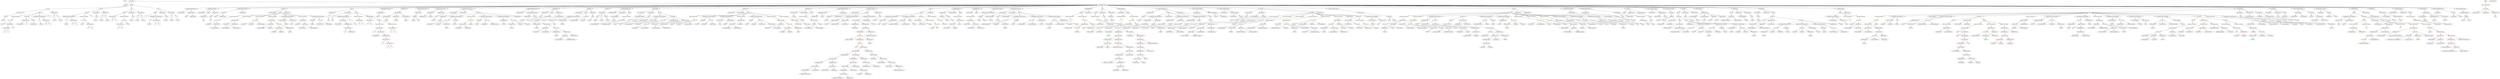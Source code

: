 strict digraph {
	graph [bb="0,0,38925,1476"];
	node [label="\N"];
	Enter	[height=0.5,
		pos="1990.1,1458",
		width=0.83628];
	Identifier_x_2	[color=black,
		height=0.5,
		label=x,
		pos="6096.1,594",
		width=0.75];
	ElementaryTypeName_bool_2	[color=black,
		height=0.5,
		label=bool,
		pos="2942.1,1170",
		width=0.76697];
	ExpressionStatement_Unnamed_26	[color=orange,
		height=0.5,
		label=ExpressionStatement,
		pos="21823,1170",
		width=2.458];
	BinaryOperation_Unnamed_24	[color=brown,
		height=0.5,
		label=BinaryOperation,
		pos="21790,1098",
		width=1.9867];
	ExpressionStatement_Unnamed_26 -> BinaryOperation_Unnamed_24	[pos="e,21798,1116.1 21815,1151.7 21811,1144.1 21807,1134.9 21803,1126.4"];
	Identifier_tokenBalanceLedger__9	[color=black,
		height=0.5,
		label=tokenBalanceLedger_,
		pos="26908,1098",
		width=2.5273];
	Identifier_administrators_2	[color=black,
		height=0.5,
		label=administrators,
		pos="14788,954",
		width=1.7511];
	BinaryOperation_Unnamed_36	[color=brown,
		height=0.5,
		label=BinaryOperation,
		pos="20926,1098",
		width=1.9867];
	NumberLiteral_Unnamed_29	[color=black,
		height=0.5,
		label=NumberLiteral,
		pos="20952,1026",
		width=1.765];
	BinaryOperation_Unnamed_36 -> NumberLiteral_Unnamed_29	[pos="e,20946,1044.1 20933,1079.7 20935,1072.2 20939,1063.1 20942,1054.7"];
	FunctionCall_Unnamed_30	[color=orange,
		height=0.5,
		label=FunctionCall,
		pos="21092,1026",
		width=1.6125];
	BinaryOperation_Unnamed_36 -> FunctionCall_Unnamed_30	[pos="e,21059,1041.2 20962,1082 20987,1071.3 21021,1056.9 21048,1045.5"];
	FunctionCall_Unnamed_5	[color=orange,
		height=0.5,
		label=FunctionCall,
		pos="36854,738",
		width=1.6125];
	Identifier_totalEthereumBalance	[color=black,
		height=0.5,
		label=totalEthereumBalance,
		pos="36854,666",
		width=2.5135];
	FunctionCall_Unnamed_5 -> Identifier_totalEthereumBalance	[pos="e,36854,684.1 36854,719.7 36854,712.41 36854,703.73 36854,695.54"];
	MemberAccess_Unnamed_11	[color=black,
		height=0.5,
		label=MemberAccess,
		pos="23458,1026",
		width=1.9174];
	Identifier_SafeMath_2	[color=green,
		height=0.5,
		label=SafeMath,
		pos="23458,954",
		width=1.2798];
	MemberAccess_Unnamed_11 -> Identifier_SafeMath_2	[pos="e,23458,972.1 23458,1007.7 23458,1000.4 23458,991.73 23458,983.54"];
	FunctionCall_Unnamed_43	[color=orange,
		height=0.5,
		label=FunctionCall,
		pos="27668,954",
		width=1.6125];
	MemberAccess_Unnamed_21	[color=black,
		height=0.5,
		label=MemberAccess,
		pos="27446,882",
		width=1.9174];
	FunctionCall_Unnamed_43 -> MemberAccess_Unnamed_21	[pos="e,27489,896.48 27628,940.49 27593,929.16 27539,912.39 27500,899.89"];
	Identifier__ethereum_2	[color=black,
		height=0.5,
		label=_ethereum,
		pos="27582,882",
		width=1.363];
	FunctionCall_Unnamed_43 -> Identifier__ethereum_2	[pos="e,27602,898.91 27648,936.76 27637,927.6 27623,916 27610,905.92"];
	Identifier_dividendFee__1	[color=black,
		height=0.5,
		label=dividendFee_,
		pos="27710,882",
		width=1.6957];
	FunctionCall_Unnamed_43 -> Identifier_dividendFee__1	[pos="e,27700,899.79 27678,936.05 27683,928.06 27689,918.33 27694,909.4"];
	NumberLiteral_Unnamed_16	[color=black,
		height=0.5,
		label=NumberLiteral,
		pos="8187.1,1170",
		width=1.765];
	Identifier_stakingRequirement_1	[color=black,
		height=0.5,
		label=stakingRequirement,
		pos="34485,954",
		width=2.3194];
	Identifier_tokenSupply__14	[color=black,
		height=0.5,
		label=tokenSupply_,
		pos="30497,306",
		width=1.7372];
	ParameterList_Unnamed_13	[color=black,
		height=0.5,
		label=ParameterList,
		pos="11403,1242",
		width=1.7095];
	TupleExpression_Unnamed_37	[color=black,
		height=0.5,
		label=TupleExpression,
		pos="18214,1098",
		width=2.0422];
	BinaryOperation_Unnamed_104	[color=brown,
		height=0.5,
		label=BinaryOperation,
		pos="18159,1026",
		width=1.9867];
	TupleExpression_Unnamed_37 -> BinaryOperation_Unnamed_104	[pos="e,18172,1043.8 18201,1080.1 18194,1071.9 18187,1061.9 18179,1052.8"];
	Identifier__dividends_2	[color=black,
		height=0.5,
		label=_dividends,
		pos="11707,1026",
		width=1.4323];
	VariableDeclarationStatement_Unnamed_28	[color=black,
		height=0.5,
		label=VariableDeclarationStatement,
		pos="7118.1,1170",
		width=3.3174];
	FunctionCall_Unnamed_53	[color=orange,
		height=0.5,
		label=FunctionCall,
		pos="6953.1,1098",
		width=1.6125];
	VariableDeclarationStatement_Unnamed_28 -> FunctionCall_Unnamed_53	[pos="e,6986.5,1113.2 7079.4,1152.6 7054.7,1142.1 7022.7,1128.5 6997.1,1117.7"];
	VariableDeclaration__dividends_6	[color=black,
		height=0.5,
		label=_dividends,
		pos="7093.1,1098",
		width=1.4323];
	VariableDeclarationStatement_Unnamed_28 -> VariableDeclaration__dividends_6	[pos="e,7099.2,1116.1 7111.9,1151.7 7109.2,1144.2 7106,1135.1 7103,1126.7"];
	ExpressionStatement_Unnamed_50	[color=orange,
		height=0.5,
		label=ExpressionStatement,
		pos="30789,1026",
		width=2.458];
	BinaryOperation_Unnamed_75	[color=brown,
		height=0.5,
		label=BinaryOperation,
		pos="30553,954",
		width=1.9867];
	ExpressionStatement_Unnamed_50 -> BinaryOperation_Unnamed_75	[pos="e,30598,968.33 30740,1010.6 30702,999.24 30649,983.43 30609,971.57"];
	Identifier_msg_5	[color=black,
		height=0.5,
		label=msg,
		pos="13692,1026",
		width=0.75];
	BinaryOperation_Unnamed_82	[color=brown,
		height=0.5,
		label=BinaryOperation,
		pos="32677,1098",
		width=1.9867];
	IndexAccess_Unnamed_32	[color=black,
		height=0.5,
		label=IndexAccess,
		pos="32638,1026",
		width=1.6402];
	BinaryOperation_Unnamed_82 -> IndexAccess_Unnamed_32	[pos="e,32648,1044.1 32667,1079.7 32663,1072 32658,1062.7 32653,1054.1"];
	FunctionCall_Unnamed_65	[color=orange,
		height=0.5,
		label=FunctionCall,
		pos="32773,1026",
		width=1.6125];
	BinaryOperation_Unnamed_82 -> FunctionCall_Unnamed_65	[pos="e,32751,1042.9 32699,1080.8 32712,1071.5 32728,1059.8 32742,1049.6"];
	Identifier__amountOfTokens_9	[color=black,
		height=0.5,
		label=_amountOfTokens,
		pos="15704,1170",
		width=2.2501];
	MemberAccess_Unnamed_12	[color=black,
		height=0.5,
		label=MemberAccess,
		pos="21564,954",
		width=1.9174];
	Identifier_SafeMath_3	[color=green,
		height=0.5,
		label=SafeMath,
		pos="21564,882",
		width=1.2798];
	MemberAccess_Unnamed_12 -> Identifier_SafeMath_3	[pos="e,21564,900.1 21564,935.7 21564,928.41 21564,919.73 21564,911.54"];
	ElementaryTypeName_uint256_70	[color=black,
		height=0.5,
		label=uint256,
		pos="18540,1026",
		width=1.0442];
	BinaryOperation_Unnamed_6	[color=brown,
		height=0.5,
		label=BinaryOperation,
		pos="38058,810",
		width=1.9867];
	BooleanLiteral_Unnamed_1	[color=black,
		height=0.5,
		label=BooleanLiteral,
		pos="37917,738",
		width=1.7788];
	BinaryOperation_Unnamed_6 -> BooleanLiteral_Unnamed_1	[pos="e,37948,754.25 38027,793.46 38006,783.38 37980,770.14 37958,759.23"];
	IndexAccess_Unnamed_1	[color=black,
		height=0.5,
		label=IndexAccess,
		pos="38058,738",
		width=1.6402];
	BinaryOperation_Unnamed_6 -> IndexAccess_Unnamed_1	[pos="e,38058,756.1 38058,791.7 38058,784.41 38058,775.73 38058,767.54"];
	ParameterList_Unnamed_37	[color=black,
		height=0.5,
		label=ParameterList,
		pos="27394,1242",
		width=1.7095];
	Parameter_None_8	[color=black,
		height=0.5,
		label=None,
		pos="27415,1170",
		width=0.85014];
	ParameterList_Unnamed_37 -> Parameter_None_8	[pos="e,27410,1188.1 27399,1223.7 27402,1216.2 27404,1207.3 27407,1199"];
	Block_Unnamed_10	[color=black,
		height=0.5,
		label=Block,
		pos="14389,1242",
		width=0.90558];
	VariableDeclarationStatement_Unnamed_5	[color=black,
		height=0.5,
		label=VariableDeclarationStatement,
		pos="13930,1170",
		width=3.3174];
	Block_Unnamed_10 -> VariableDeclarationStatement_Unnamed_5	[pos="e,14012,1183.5 14358,1236.2 14290,1225.9 14127,1201.1 14023,1185.2"];
	VariableDeclarationStatement_Unnamed_6	[color=black,
		height=0.5,
		label=VariableDeclarationStatement,
		pos="14199,1170",
		width=3.3174];
	Block_Unnamed_10 -> VariableDeclarationStatement_Unnamed_6	[pos="e,14243,1187.1 14363,1231.3 14335,1220.9 14289,1204.3 14254,1191.1"];
	IfStatement_Unnamed_1	[color=orange,
		height=0.5,
		label=IfStatement,
		pos="14389,1170",
		width=1.4739];
	Block_Unnamed_10 -> IfStatement_Unnamed_1	[pos="e,14389,1188.1 14389,1223.7 14389,1216.4 14389,1207.7 14389,1199.5"];
	ExpressionStatement_Unnamed_19	[color=orange,
		height=0.5,
		label=ExpressionStatement,
		pos="14549,1170",
		width=2.458];
	Block_Unnamed_10 -> ExpressionStatement_Unnamed_19	[pos="e,14513,1186.8 14414,1230.1 14438,1219.7 14474,1203.9 14503,1191.3"];
	Identifier_onTokenSell	[color=black,
		height=0.5,
		label=onTokenSell,
		pos="23841,1026",
		width=1.5986];
	Identifier_magnitude_7	[color=black,
		height=0.5,
		label=magnitude,
		pos="31012,666",
		width=1.3491];
	NumberLiteral_Unnamed_57	[color=black,
		height=0.5,
		label=NumberLiteral,
		pos="307.1,1026",
		width=1.765];
	NumberLiteral_Unnamed_35	[color=black,
		height=0.5,
		label=NumberLiteral,
		pos="28913,882",
		width=1.765];
	TupleExpression_Unnamed_46	[color=black,
		height=0.5,
		label=TupleExpression,
		pos="17654,666",
		width=2.0422];
	BinaryOperation_Unnamed_114	[color=brown,
		height=0.5,
		label=BinaryOperation,
		pos="17655,594",
		width=1.9867];
	TupleExpression_Unnamed_46 -> BinaryOperation_Unnamed_114	[pos="e,17655,612.1 17654,647.7 17654,640.41 17655,631.73 17655,623.54"];
	Identifier_msg_11	[color=black,
		height=0.5,
		label=msg,
		pos="33421,1026",
		width=0.75];
	ParameterList_Unnamed_5	[color=black,
		height=0.5,
		label=ParameterList,
		pos="6220.1,1242",
		width=1.7095];
	VariableDeclaration_ethereumEarned	[color=black,
		height=0.5,
		label=ethereumEarned,
		pos="6028.1,1170",
		width=1.9452];
	ParameterList_Unnamed_5 -> VariableDeclaration_ethereumEarned	[pos="e,6067.5,1185.4 6182.6,1227.3 6152.8,1216.5 6110.8,1201.2 6078.2,1189.2"];
	VariableDeclaration_tokensBurned	[color=black,
		height=0.5,
		label=tokensBurned,
		pos="6178.1,1170",
		width=1.7234];
	ParameterList_Unnamed_5 -> VariableDeclaration_tokensBurned	[pos="e,6188.2,1187.8 6209.9,1224.1 6205.1,1216.1 6199.3,1206.3 6193.9,1197.4"];
	VariableDeclaration_customerAddress_1	[color=black,
		height=0.5,
		label=customerAddress,
		pos="6335.1,1170",
		width=2.1254];
	ParameterList_Unnamed_5 -> VariableDeclaration_customerAddress_1	[pos="e,6308.6,1187.1 6245.9,1225.3 6261.5,1215.8 6281.7,1203.5 6298.9,1193.1"];
	Identifier__taxedEthereum	[color=black,
		height=0.5,
		label=_taxedEthereum,
		pos="22886,810",
		width=1.959];
	IndexAccess_Unnamed_12	[color=black,
		height=0.5,
		label=IndexAccess,
		pos="3485.1,1026",
		width=1.6402];
	Identifier__customerAddress_12	[color=black,
		height=0.5,
		label=_customerAddress,
		pos="3485.1,954",
		width=2.264];
	IndexAccess_Unnamed_12 -> Identifier__customerAddress_12	[pos="e,3485.1,972.1 3485.1,1007.7 3485.1,1000.4 3485.1,991.73 3485.1,983.54"];
	Identifier_referralBalance__3	[color=black,
		height=0.5,
		label=referralBalance_,
		pos="3655.1,954",
		width=1.959];
	IndexAccess_Unnamed_12 -> Identifier_referralBalance__3	[pos="e,3619.1,969.82 3519.1,1011 3544.8,1000.4 3580.3,985.78 3608.7,974.13"];
	Identifier_a_4	[color=black,
		height=0.5,
		label=a,
		pos="1869.1,954",
		width=0.75];
	BinaryOperation_Unnamed_20	[color=brown,
		height=0.5,
		label=BinaryOperation,
		pos="4340.1,954",
		width=1.9867];
	Identifier__dividends_4	[color=black,
		height=0.5,
		label=_dividends,
		pos="4253.1,882",
		width=1.4323];
	BinaryOperation_Unnamed_20 -> Identifier__dividends_4	[pos="e,4273,898.99 4319.5,936.41 4308.2,927.3 4294,915.87 4281.6,905.92"];
	Identifier_magnitude_1	[color=black,
		height=0.5,
		label=magnitude,
		pos="4371.1,882",
		width=1.3491];
	BinaryOperation_Unnamed_20 -> Identifier_magnitude_1	[pos="e,4363.5,900.1 4347.8,935.7 4351.1,928.07 4355.2,918.92 4359,910.4"];
	ExpressionStatement_Unnamed_23	[color=orange,
		height=0.5,
		label=ExpressionStatement,
		pos="3702.1,1170",
		width=2.458];
	FunctionCall_Unnamed_18	[color=orange,
		height=0.5,
		label=FunctionCall,
		pos="3425.1,1098",
		width=1.6125];
	ExpressionStatement_Unnamed_23 -> FunctionCall_Unnamed_18	[pos="e,3469,1110.1 3648,1155.3 3599.5,1143.1 3528.7,1125.2 3480,1112.9"];
	ElementaryTypeName_uint256_50	[color=black,
		height=0.5,
		label=uint256,
		pos="16271,1026",
		width=1.0442];
	Identifier__customerAddress_6	[color=black,
		height=0.5,
		label=_customerAddress,
		pos="11279,954",
		width=2.264];
	MemberAccess_Unnamed_36	[color=black,
		height=0.5,
		label=MemberAccess,
		pos="35099,810",
		width=1.9174];
	Identifier_SafeMath_22	[color=green,
		height=0.5,
		label=SafeMath,
		pos="35099,738",
		width=1.2798];
	MemberAccess_Unnamed_36 -> Identifier_SafeMath_22	[pos="e,35099,756.1 35099,791.7 35099,784.41 35099,775.73 35099,767.54"];
	Identifier_assert	[color=black,
		height=0.5,
		label=assert,
		pos="32.102,1026",
		width=0.89172];
	Identifier__customerAddress_13	[color=black,
		height=0.5,
		label=_customerAddress,
		pos="3304.1,954",
		width=2.264];
	ExpressionStatement_Unnamed_44	[color=orange,
		height=0.5,
		label=ExpressionStatement,
		pos="29257,1170",
		width=2.458];
	FunctionCall_Unnamed_60	[color=orange,
		height=0.5,
		label=FunctionCall,
		pos="29200,1098",
		width=1.6125];
	ExpressionStatement_Unnamed_44 -> FunctionCall_Unnamed_60	[pos="e,29214,1115.8 29243,1152.1 29237,1143.8 29228,1133.7 29221,1124.5"];
	Identifier_tokenPriceIncremental__8	[color=black,
		height=0.5,
		label=tokenPriceIncremental_,
		pos="17843,666",
		width=2.7214];
	NumberLiteral_Unnamed_17	[color=black,
		height=0.5,
		label=NumberLiteral,
		pos="8077.1,1242",
		width=1.765];
	ExpressionStatement_Unnamed_57	[color=orange,
		height=0.5,
		label=ExpressionStatement,
		pos="5975.1,1026",
		width=2.458];
	BinaryOperation_Unnamed_122	[color=brown,
		height=0.5,
		label=BinaryOperation,
		pos="5975.1,954",
		width=1.9867];
	ExpressionStatement_Unnamed_57 -> BinaryOperation_Unnamed_122	[pos="e,5975.1,972.1 5975.1,1007.7 5975.1,1000.4 5975.1,991.73 5975.1,983.54"];
	Block_Unnamed_7	[color=black,
		height=0.5,
		label=Block,
		pos="17052,1242",
		width=0.90558];
	ExpressionStatement_Unnamed_12	[color=orange,
		height=0.5,
		label=ExpressionStatement,
		pos="17052,1170",
		width=2.458];
	Block_Unnamed_7 -> ExpressionStatement_Unnamed_12	[pos="e,17052,1188.1 17052,1223.7 17052,1216.4 17052,1207.7 17052,1199.5"];
	Identifier_profitPerShare__3	[color=black,
		height=0.5,
		label=profitPerShare_,
		pos="18118,882",
		width=1.9313];
	BinaryOperation_Unnamed_78	[color=brown,
		height=0.5,
		label=BinaryOperation,
		pos="30493,594",
		width=1.9867];
	Identifier__amountOfTokens_13	[color=black,
		height=0.5,
		label=_amountOfTokens,
		pos="30406,522",
		width=2.2501];
	BinaryOperation_Unnamed_78 -> Identifier__amountOfTokens_13	[pos="e,30427,539.71 30472,576.41 30462,567.58 30448,556.57 30436,546.84"];
	TupleExpression_Unnamed_17	[color=black,
		height=0.5,
		label=TupleExpression,
		pos="30579,522",
		width=2.0422];
	BinaryOperation_Unnamed_78 -> TupleExpression_Unnamed_17	[pos="e,30559,539.71 30513,576.41 30524,567.58 30538,556.57 30550,546.84"];
	Identifier_z_2	[color=black,
		height=0.5,
		label=z,
		pos="5878.1,882",
		width=0.75];
	Identifier__dividends_6	[color=black,
		height=0.5,
		label=_dividends,
		pos="3200.1,1026",
		width=1.4323];
	FunctionCall_Unnamed_18 -> Identifier__dividends_6	[pos="e,3237.8,1038.7 3385.1,1084.6 3347,1072.7 3289.4,1054.8 3248.6,1042.1"];
	MemberAccess_Unnamed_8	[color=black,
		height=0.5,
		label=MemberAccess,
		pos="3339.1,1026",
		width=1.9174];
	FunctionCall_Unnamed_18 -> MemberAccess_Unnamed_8	[pos="e,3359.5,1043.6 3405.2,1080.8 3394.2,1071.9 3380.5,1060.7 3368.4,1050.9"];
	BinaryOperation_Unnamed_57	[color=brown,
		height=0.5,
		label=BinaryOperation,
		pos="29417,1098",
		width=1.9867];
	Identifier__dividends_14	[color=black,
		height=0.5,
		label=_dividends,
		pos="29306,1026",
		width=1.4323];
	BinaryOperation_Unnamed_57 -> Identifier__dividends_14	[pos="e,29330,1042.2 29391,1080.8 29376,1071 29356,1058.6 29340,1048.1"];
	Identifier_magnitude_5	[color=black,
		height=0.5,
		label=magnitude,
		pos="29424,1026",
		width=1.3491];
	BinaryOperation_Unnamed_57 -> Identifier_magnitude_5	[pos="e,29422,1044.1 29419,1079.7 29420,1072.4 29420,1063.7 29421,1055.5"];
	ParameterList_Unnamed_7	[color=black,
		height=0.5,
		label=ParameterList,
		pos="37117,1242",
		width=1.7095];
	VariableDeclaration_customerAddress_3	[color=black,
		height=0.5,
		label=customerAddress,
		pos="37172,1170",
		width=2.1254];
	ParameterList_Unnamed_7 -> VariableDeclaration_customerAddress_3	[pos="e,37159,1187.8 37130,1224.1 37137,1215.9 37145,1205.9 37152,1196.8"];
	VariableDeclaration_ethereumWithdrawn	[color=black,
		height=0.5,
		label=ethereumWithdrawn,
		pos="37352,1170",
		width=2.361];
	ParameterList_Unnamed_7 -> VariableDeclaration_ethereumWithdrawn	[pos="e,37304,1185.2 37159,1228.5 37197,1217.3 37252,1200.9 37294,1188.4"];
	BinaryOperation_Unnamed_124	[color=brown,
		height=0.5,
		label=BinaryOperation,
		pos="6073.1,738",
		width=1.9867];
	Identifier_z_4	[color=black,
		height=0.5,
		label=z,
		pos="6015.1,666",
		width=0.75];
	BinaryOperation_Unnamed_124 -> Identifier_z_4	[pos="e,6027.8,682.36 6059.1,720.05 6051.8,711.35 6042.9,700.59 6035,691.03"];
	BinaryOperation_Unnamed_125	[color=brown,
		height=0.5,
		label=BinaryOperation,
		pos="6132.1,666",
		width=1.9867];
	BinaryOperation_Unnamed_124 -> BinaryOperation_Unnamed_125	[pos="e,6118,683.79 6087.4,720.05 6094.3,711.8 6102.9,701.7 6110.6,692.54"];
	BinaryOperation_Unnamed_33	[color=brown,
		height=0.5,
		label=BinaryOperation,
		pos="23180,666",
		width=1.9867];
	Identifier_magnitude_3	[color=black,
		height=0.5,
		label=magnitude,
		pos="23121,594",
		width=1.3491];
	BinaryOperation_Unnamed_33 -> Identifier_magnitude_3	[pos="e,23135,611.31 23166,648.05 23159,639.59 23150,629.19 23142,619.84"];
	Identifier__dividends_9	[color=black,
		height=0.5,
		label=_dividends,
		pos="23239,594",
		width=1.4323];
	BinaryOperation_Unnamed_33 -> Identifier__dividends_9	[pos="e,23225,611.79 23194,648.05 23201,639.8 23210,629.7 23218,620.54"];
	ElementaryTypeName_uint256_73	[color=black,
		height=0.5,
		label=uint256,
		pos="947.1,1098",
		width=1.0442];
	ElementaryTypeName_uint256_22	[color=black,
		height=0.5,
		label=uint256,
		pos="11600,1026",
		width=1.0442];
	BinaryOperation_Unnamed_117	[color=brown,
		height=0.5,
		label=BinaryOperation,
		pos="5377.1,1098",
		width=1.9867];
	NumberLiteral_Unnamed_55	[color=black,
		height=0.5,
		label=NumberLiteral,
		pos="5280.1,1026",
		width=1.765];
	BinaryOperation_Unnamed_117 -> NumberLiteral_Unnamed_55	[pos="e,5302.5,1043.1 5354.6,1080.8 5341.9,1071.6 5325.7,1059.9 5311.8,1049.8"];
	TupleExpression_Unnamed_48	[color=black,
		height=0.5,
		label=TupleExpression,
		pos="5435.1,1026",
		width=2.0422];
	BinaryOperation_Unnamed_117 -> TupleExpression_Unnamed_48	[pos="e,5421.2,1043.8 5391.1,1080.1 5398,1071.8 5406.3,1061.7 5413.9,1052.5"];
	IndexAccess_Unnamed_4	[color=black,
		height=0.5,
		label=IndexAccess,
		pos="37559,810",
		width=1.6402];
	Identifier_ambassadorAccumulatedQuota__2	[color=black,
		height=0.5,
		label=ambassadorAccumulatedQuota_,
		pos="37327,738",
		width=3.6778];
	IndexAccess_Unnamed_4 -> Identifier_ambassadorAccumulatedQuota__2	[pos="e,37380,754.92 37518,796.65 37483,786 37431,770.47 37391,758.2"];
	Identifier__customerAddress_4	[color=black,
		height=0.5,
		label=_customerAddress,
		pos="37559,738",
		width=2.264];
	IndexAccess_Unnamed_4 -> Identifier__customerAddress_4	[pos="e,37559,756.1 37559,791.7 37559,784.41 37559,775.73 37559,767.54"];
	Identifier_onlyAmbassadors	[color=black,
		height=0.5,
		label=onlyAmbassadors,
		pos="37048,1026",
		width=2.1669];
	ParameterList_Unnamed_53	[color=black,
		height=0.5,
		label=ParameterList,
		pos="313.1,1242",
		width=1.7095];
	Parameter_None_15	[color=black,
		height=0.5,
		label=None,
		pos="94.102,1170",
		width=0.85014];
	ParameterList_Unnamed_53 -> Parameter_None_15	[pos="e,120.52,1179.4 272.68,1228.1 232.3,1215.2 170.73,1195.5 131.46,1182.9"];
	TupleExpression_Unnamed_2	[color=black,
		height=0.5,
		label=TupleExpression,
		pos="38224,738",
		width=2.0422];
	BinaryOperation_Unnamed_8	[color=brown,
		height=0.5,
		label=BinaryOperation,
		pos="38229,666",
		width=1.9867];
	TupleExpression_Unnamed_2 -> BinaryOperation_Unnamed_8	[pos="e,38228,684.1 38225,719.7 38226,712.41 38226,703.73 38227,695.54"];
	StateVariableDeclaration_Unnamed_18	[color=black,
		height=0.5,
		label=StateVariableDeclaration,
		pos="3040.1,1314",
		width=2.8184];
	BooleanLiteral_Unnamed_4	[color=black,
		height=0.5,
		label=BooleanLiteral,
		pos="2880.1,1242",
		width=1.7788];
	StateVariableDeclaration_Unnamed_18 -> BooleanLiteral_Unnamed_4	[pos="e,2913.6,1257.7 3003.4,1296.9 2979.7,1286.6 2948.9,1273.1 2923.9,1262.2"];
	VariableDeclaration_onlyAmbassadors	[color=black,
		height=0.5,
		label=onlyAmbassadors,
		pos="3040.1,1242",
		width=2.1669];
	StateVariableDeclaration_Unnamed_18 -> VariableDeclaration_onlyAmbassadors	[pos="e,3040.1,1260.1 3040.1,1295.7 3040.1,1288.4 3040.1,1279.7 3040.1,1271.5"];
	FunctionCall_Unnamed_9	[color=orange,
		height=0.5,
		label=FunctionCall,
		pos="38705,1314",
		width=1.6125];
	Identifier_purchaseTokens_1	[color=black,
		height=0.5,
		label=purchaseTokens,
		pos="38551,1242",
		width=2.0006];
	FunctionCall_Unnamed_9 -> Identifier_purchaseTokens_1	[pos="e,38585,1258.3 38673,1298.5 38651,1288.2 38620,1274.3 38595,1263"];
	NumberLiteral_Unnamed_23	[color=black,
		height=0.5,
		label=NumberLiteral,
		pos="38705,1242",
		width=1.765];
	FunctionCall_Unnamed_9 -> NumberLiteral_Unnamed_23	[pos="e,38705,1260.1 38705,1295.7 38705,1288.4 38705,1279.7 38705,1271.5"];
	MemberAccess_Unnamed_4	[color=black,
		height=0.5,
		label=MemberAccess,
		pos="38856,1242",
		width=1.9174];
	FunctionCall_Unnamed_9 -> MemberAccess_Unnamed_4	[pos="e,38823,1258.2 38736,1298.5 38759,1288.2 38788,1274.4 38813,1263"];
	ModifierInvocation_onlyAdministrator	[color=black,
		height=0.5,
		label=onlyAdministrator,
		pos="37274,1242",
		width=2.1531];
	ExpressionStatement_Unnamed_9	[color=orange,
		height=0.5,
		label=ExpressionStatement,
		pos="36669,1026",
		width=2.458];
	BinaryOperation_Unnamed_10	[color=brown,
		height=0.5,
		label=BinaryOperation,
		pos="36669,954",
		width=1.9867];
	ExpressionStatement_Unnamed_9 -> BinaryOperation_Unnamed_10	[pos="e,36669,972.1 36669,1007.7 36669,1000.4 36669,991.73 36669,983.54"];
	FunctionCall_Unnamed_61	[color=orange,
		height=0.5,
		label=FunctionCall,
		pos="29177,810",
		width=1.6125];
	MemberAccess_Unnamed_34	[color=black,
		height=0.5,
		label=MemberAccess,
		pos="29009,738",
		width=1.9174];
	FunctionCall_Unnamed_61 -> MemberAccess_Unnamed_34	[pos="e,29045,753.82 29144,795 29118,784.42 29083,769.78 29055,758.13"];
	Identifier__amountOfTokens_11	[color=black,
		height=0.5,
		label=_amountOfTokens,
		pos="29177,738",
		width=2.2501];
	FunctionCall_Unnamed_61 -> Identifier__amountOfTokens_11	[pos="e,29177,756.1 29177,791.7 29177,784.41 29177,775.73 29177,767.54"];
	Identifier_tokenSupply__8	[color=black,
		height=0.5,
		label=tokenSupply_,
		pos="29339,738",
		width=1.7372];
	FunctionCall_Unnamed_61 -> Identifier_tokenSupply__8	[pos="e,29306,753.51 29210,794.83 29234,784.22 29268,769.58 29295,757.96"];
	MemberAccess_Unnamed_26	[color=black,
		height=0.5,
		label=MemberAccess,
		pos="16396,1026",
		width=1.9174];
	Identifier_SafeMath_13	[color=green,
		height=0.5,
		label=SafeMath,
		pos="16396,954",
		width=1.2798];
	MemberAccess_Unnamed_26 -> Identifier_SafeMath_13	[pos="e,16396,972.1 16396,1007.7 16396,1000.4 16396,991.73 16396,983.54"];
	VariableDeclaration__taxedEthereum_2	[color=black,
		height=0.5,
		label=_taxedEthereum,
		pos="26978,954",
		width=1.959];
	ElementaryTypeName_uint256_45	[color=black,
		height=0.5,
		label=uint256,
		pos="26927,882",
		width=1.0442];
	VariableDeclaration__taxedEthereum_2 -> ElementaryTypeName_uint256_45	[pos="e,26939,899.31 26966,936.05 26960,927.77 26952,917.62 26946,908.42"];
	Identifier__tokens_4	[color=black,
		height=0.5,
		label=_tokens,
		pos="21691,954",
		width=1.1135];
	ElementaryTypeName_address_9	[color=black,
		height=0.5,
		label=address,
		pos="6453.1,1098",
		width=1.0996];
	ExpressionStatement_Unnamed_43	[color=orange,
		height=0.5,
		label=ExpressionStatement,
		pos="7344.1,1170",
		width=2.458];
	FunctionCall_Unnamed_51	[color=orange,
		height=0.5,
		label=FunctionCall,
		pos="7318.1,1098",
		width=1.6125];
	ExpressionStatement_Unnamed_43 -> FunctionCall_Unnamed_51	[pos="e,7324.5,1116.1 7337.7,1151.7 7334.9,1144.2 7331.5,1135.1 7328.4,1126.7"];
	Identifier_SafeMath_18	[color=green,
		height=0.5,
		label=SafeMath,
		pos="36324,954",
		width=1.2798];
	BinaryOperation_Unnamed_60	[color=brown,
		height=0.5,
		label=BinaryOperation,
		pos="29247,882",
		width=1.9867];
	BinaryOperation_Unnamed_60 -> FunctionCall_Unnamed_61	[pos="e,29193,827.31 29230,864.05 29222,855.42 29211,844.76 29201,835.27"];
	Identifier_tokenSupply__9	[color=black,
		height=0.5,
		label=tokenSupply_,
		pos="29316,810",
		width=1.7372];
	BinaryOperation_Unnamed_60 -> Identifier_tokenSupply__9	[pos="e,29300,827.79 29264,864.05 29272,855.63 29282,845.28 29291,835.97"];
	BinaryOperation_Unnamed_126	[color=brown,
		height=0.5,
		label=BinaryOperation,
		pos="403.1,1098",
		width=1.9867];
	BinaryOperation_Unnamed_126 -> NumberLiteral_Unnamed_57	[pos="e,329.25,1043.1 380.84,1080.8 368.24,1071.6 352.27,1059.9 338.43,1049.8"];
	Identifier_a	[color=black,
		height=0.5,
		label=a,
		pos="416.1,1026",
		width=0.75];
	BinaryOperation_Unnamed_126 -> Identifier_a	[pos="e,412.93,1044.1 406.32,1079.7 407.69,1072.3 409.32,1063.5 410.86,1055.3"];
	BinaryOperation_Unnamed_39	[color=brown,
		height=0.5,
		label=BinaryOperation,
		pos="19401,1098",
		width=1.9867];
	FunctionCall_Unnamed_34	[color=orange,
		height=0.5,
		label=FunctionCall,
		pos="18654,1026",
		width=1.6125];
	BinaryOperation_Unnamed_39 -> FunctionCall_Unnamed_34	[pos="e,18696,1038.8 19350,1085 19341,1083.1 19331,1081.3 19321,1080 19056,1044.1 18985,1085 18721,1044 18716,1043.3 18712,1042.4 18707,\
1041.4"];
	IndexAccess_Unnamed_22	[color=black,
		height=0.5,
		label=IndexAccess,
		pos="18789,1026",
		width=1.6402];
	BinaryOperation_Unnamed_39 -> IndexAccess_Unnamed_22	[pos="e,18832,1038.8 19350,1085.1 19340,1083.2 19331,1081.4 19321,1080 19116,1050.4 19061,1077.2 18857,1044 18852,1043.2 18848,1042.3 \
18843,1041.3"];
	ParameterList_Unnamed_48	[color=black,
		height=0.5,
		label=ParameterList,
		pos="17893,1242",
		width=1.7095];
	Parameter__tokens	[color=black,
		height=0.5,
		label=_tokens,
		pos="17797,1170",
		width=1.1135];
	ParameterList_Unnamed_48 -> Parameter__tokens	[pos="e,17818,1186 17871,1224.8 17858,1215.2 17841,1202.9 17827,1192.5"];
	Block_Unnamed_44	[color=black,
		height=0.5,
		label=Block,
		pos="525.1,1098",
		width=0.90558];
	NumberLiteral_Unnamed_58	[color=black,
		height=0.5,
		label=NumberLiteral,
		pos="525.1,1026",
		width=1.765];
	Block_Unnamed_44 -> NumberLiteral_Unnamed_58	[pos="e,525.1,1044.1 525.1,1079.7 525.1,1072.4 525.1,1063.7 525.1,1055.5"];
	VariableDeclaration_payoutsTo_	[color=black,
		height=0.5,
		label=payoutsTo_,
		pos="26058,1242",
		width=1.5571];
	Mapping_Unnamed_3	[color=black,
		height=0.5,
		label=Mapping,
		pos="26059,1170",
		width=1.2105];
	VariableDeclaration_payoutsTo_ -> Mapping_Unnamed_3	[pos="e,26059,1188.1 26058,1223.7 26058,1216.4 26059,1207.7 26059,1199.5"];
	Block_Unnamed_24	[color=black,
		height=0.5,
		label=Block,
		pos="27000,1242",
		width=0.90558];
	IndexAccess_Unnamed_26	[color=black,
		height=0.5,
		label=IndexAccess,
		pos="27000,1170",
		width=1.6402];
	Block_Unnamed_24 -> IndexAccess_Unnamed_26	[pos="e,27000,1188.1 27000,1223.7 27000,1216.4 27000,1207.7 27000,1199.5"];
	TupleExpression_Unnamed_9	[color=black,
		height=0.5,
		label=TupleExpression,
		pos="20593,954",
		width=2.0422];
	ElementaryTypeName_int256_6	[color=black,
		height=0.5,
		label=int256,
		pos="20593,882",
		width=0.91945];
	TupleExpression_Unnamed_9 -> ElementaryTypeName_int256_6	[pos="e,20593,900.1 20593,935.7 20593,928.41 20593,919.73 20593,911.54"];
	NumberLiteral_Unnamed_1	[color=black,
		height=0.5,
		label=NumberLiteral,
		pos="16880,954",
		width=1.765];
	Parameter_None_4	[color=black,
		height=0.5,
		label=None,
		pos="9204.1,1170",
		width=0.85014];
	ElementaryTypeName_uint256_33	[color=black,
		height=0.5,
		label=uint256,
		pos="9163.1,1098",
		width=1.0442];
	Parameter_None_4 -> ElementaryTypeName_uint256_33	[pos="e,9172.8,1115.6 9194.6,1152.8 9189.8,1144.7 9184,1134.7 9178.6,1125.5"];
	Identifier_msg_3	[color=black,
		height=0.5,
		label=msg,
		pos="38856,1170",
		width=0.75];
	ElementaryTypeName_bool	[color=black,
		height=0.5,
		label=bool,
		pos="6538.1,1098",
		width=0.76697];
	ParameterList_Unnamed_1	[color=black,
		height=0.5,
		label=ParameterList,
		pos="17446,1242",
		width=1.7095];
	ExpressionStatement_Unnamed_1	[color=orange,
		height=0.5,
		label=ExpressionStatement,
		pos="16662,1170",
		width=2.458];
	Identifier__	[color=black,
		height=0.5,
		label=_,
		pos="16699,1098",
		width=0.75];
	ExpressionStatement_Unnamed_1 -> Identifier__	[pos="e,16691,1115.1 16671,1151.7 16675,1143.7 16681,1133.9 16685,1125.1"];
	ElementaryTypeName_uint256_56	[color=black,
		height=0.5,
		label=uint256,
		pos="35660,1098",
		width=1.0442];
	FunctionCall_Unnamed_45	[color=orange,
		height=0.5,
		label=FunctionCall,
		pos="26382,954",
		width=1.6125];
	Identifier_tokensToEthereum__2	[color=black,
		height=0.5,
		label=tokensToEthereum_,
		pos="26041,882",
		width=2.3887];
	FunctionCall_Unnamed_45 -> Identifier_tokensToEthereum__2	[pos="e,26104,894.68 26339,941.66 26331,939.69 26323,937.73 26315,936 26278,927.67 26182,909.49 26115,896.75"];
	NumberLiteral_Unnamed_33	[color=black,
		height=0.5,
		label=NumberLiteral,
		pos="26209,882",
		width=1.765];
	FunctionCall_Unnamed_45 -> NumberLiteral_Unnamed_33	[pos="e,26244,897.28 26348,939.17 26321,928.38 26284,913.3 26255,901.48"];
	Parameter_a_1	[color=black,
		height=0.5,
		label=a,
		pos="2736.1,1170",
		width=0.75];
	ElementaryTypeName_uint256_77	[color=black,
		height=0.5,
		label=uint256,
		pos="2736.1,1098",
		width=1.0442];
	Parameter_a_1 -> ElementaryTypeName_uint256_77	[pos="e,2736.1,1116.1 2736.1,1151.7 2736.1,1144.4 2736.1,1135.7 2736.1,1127.5"];
	ElementaryTypeName_uint8_1	[color=black,
		height=0.5,
		label=uint8,
		pos="25302,1170",
		width=0.7947];
	Identifier_symbol	[color=black,
		height=0.5,
		label=symbol,
		pos="12674,1026",
		width=1.0581];
	BinaryOperation_Unnamed_25	[color=brown,
		height=0.5,
		label=BinaryOperation,
		pos="21951,1098",
		width=1.9867];
	IndexAccess_Unnamed_14	[color=black,
		height=0.5,
		label=IndexAccess,
		pos="21809,1026",
		width=1.6402];
	BinaryOperation_Unnamed_25 -> IndexAccess_Unnamed_14	[pos="e,21839,1041.8 21920,1081.5 21899,1071.2 21872,1057.8 21849,1046.8"];
	FunctionCall_Unnamed_25	[color=orange,
		height=0.5,
		label=FunctionCall,
		pos="21944,1026",
		width=1.6125];
	BinaryOperation_Unnamed_25 -> FunctionCall_Unnamed_25	[pos="e,21946,1044.1 21949,1079.7 21949,1072.4 21948,1063.7 21947,1055.5"];
	IndexAccess_Unnamed_26 -> Identifier_tokenBalanceLedger__9	[pos="e,26930,1115.9 26979,1152.8 26967,1143.9 26952,1132.7 26939,1122.8"];
	Identifier__customerAddress_29	[color=black,
		height=0.5,
		label=_customerAddress,
		pos="27098,1098",
		width=2.264];
	IndexAccess_Unnamed_26 -> Identifier__customerAddress_29	[pos="e,27075,1115.6 27022,1153.1 27035,1143.9 27052,1132.2 27066,1122"];
	ElementaryTypeName_uint256_66	[color=black,
		height=0.5,
		label=uint256,
		pos="12872,1026",
		width=1.0442];
	ModifierInvocation_onlyAdministrator_2	[color=black,
		height=0.5,
		label=onlyAdministrator,
		pos="9512.1,1242",
		width=2.1531];
	VariableDeclarationStatement_Unnamed_42	[color=black,
		height=0.5,
		label=VariableDeclarationStatement,
		pos="17975,1170",
		width=3.3174];
	TupleExpression_Unnamed_38	[color=black,
		height=0.5,
		label=TupleExpression,
		pos="17894,1098",
		width=2.0422];
	VariableDeclarationStatement_Unnamed_42 -> TupleExpression_Unnamed_38	[pos="e,17914,1115.8 17955,1152.1 17945,1143.4 17933,1132.6 17922,1123.1"];
	VariableDeclaration__etherReceived	[color=black,
		height=0.5,
		label=_etherReceived,
		pos="18054,1098",
		width=1.8897];
	VariableDeclarationStatement_Unnamed_42 -> VariableDeclaration__etherReceived	[pos="e,18035,1115.5 17994,1152.1 18004,1143.3 18016,1132.5 18027,1122.9"];
	Identifier_tokenPriceIncremental__7	[color=black,
		height=0.5,
		label=tokenPriceIncremental_,
		pos="17302,594",
		width=2.7214];
	Identifier_payoutsTo_	[color=black,
		height=0.5,
		label=payoutsTo_,
		pos="11929,954",
		width=1.5571];
	Identifier__taxedEthereum_3	[color=black,
		height=0.5,
		label=_taxedEthereum,
		pos="26368,1026",
		width=1.959];
	Identifier__amountOfTokens_1	[color=black,
		height=0.5,
		label=_amountOfTokens,
		pos="24455,1098",
		width=2.2501];
	TupleExpression_Unnamed_47	[color=black,
		height=0.5,
		label=TupleExpression,
		pos="17655,522",
		width=2.0422];
	BinaryOperation_Unnamed_115	[color=brown,
		height=0.5,
		label=BinaryOperation,
		pos="17656,450",
		width=1.9867];
	TupleExpression_Unnamed_47 -> BinaryOperation_Unnamed_115	[pos="e,17656,468.1 17655,503.7 17655,496.41 17656,487.73 17656,479.54"];
	MemberAccess_Unnamed_3	[color=black,
		height=0.5,
		label=MemberAccess,
		pos="17204,1026",
		width=1.9174];
	Identifier_msg_2	[color=black,
		height=0.5,
		label=msg,
		pos="16771,954",
		width=0.75];
	MemberAccess_Unnamed_3 -> Identifier_msg_2	[pos="e,16792,966.09 17154,1013.3 17145,1011.3 17135,1009.5 17126,1008 16985,984.78 16944,1011 16807,972 16805,971.54 16804,971.01 16802,\
970.44"];
	BinaryOperation_Unnamed_84	[color=brown,
		height=0.5,
		label=BinaryOperation,
		pos="32390,882",
		width=1.9867];
	Identifier_profitPerShare__7	[color=black,
		height=0.5,
		label=profitPerShare_,
		pos="32305,810",
		width=1.9313];
	BinaryOperation_Unnamed_84 -> Identifier_profitPerShare__7	[pos="e,32325,827.47 32370,864.41 32359,855.52 32346,844.41 32334,834.63"];
	Identifier__amountOfTokens_16	[color=black,
		height=0.5,
		label=_amountOfTokens,
		pos="32474,810",
		width=2.2501];
	BinaryOperation_Unnamed_84 -> Identifier__amountOfTokens_16	[pos="e,32454,827.71 32410,864.41 32421,855.58 32434,844.57 32445,834.84"];
	VariableDeclaration_customerAddress_2	[color=black,
		height=0.5,
		label=customerAddress,
		pos="37726,1170",
		width=2.1254];
	ElementaryTypeName_address_5	[color=black,
		height=0.5,
		label=address,
		pos="37768,1098",
		width=1.0996];
	VariableDeclaration_customerAddress_2 -> ElementaryTypeName_address_5	[pos="e,37758,1115.6 37736,1151.7 37741,1143.8 37747,1134.2 37752,1125.4"];
	Parameter_b_1	[color=black,
		height=0.5,
		label=b,
		pos="2818.1,1170",
		width=0.75];
	ElementaryTypeName_uint256_78	[color=black,
		height=0.5,
		label=uint256,
		pos="2829.1,1098",
		width=1.0442];
	Parameter_b_1 -> ElementaryTypeName_uint256_78	[pos="e,2826.4,1116.1 2820.8,1151.7 2822,1144.3 2823.4,1135.5 2824.7,1127.3"];
	Identifier_a_2	[color=black,
		height=0.5,
		label=a,
		pos="60.102,882",
		width=0.75];
	VariableDeclarationStatement_Unnamed_43	[color=black,
		height=0.5,
		label=VariableDeclarationStatement,
		pos="5377.1,1170",
		width=3.3174];
	VariableDeclarationStatement_Unnamed_43 -> BinaryOperation_Unnamed_117	[pos="e,5377.1,1116.1 5377.1,1151.7 5377.1,1144.4 5377.1,1135.7 5377.1,1127.5"];
	VariableDeclaration_z	[color=black,
		height=0.5,
		label=z,
		pos="5500.1,1098",
		width=0.75];
	VariableDeclarationStatement_Unnamed_43 -> VariableDeclaration_z	[pos="e,5480.1,1110.4 5406.6,1152.2 5425.8,1141.3 5450.9,1127 5470.3,1116"];
	BinaryOperation_Unnamed_54	[color=brown,
		height=0.5,
		label=BinaryOperation,
		pos="26086,1098",
		width=1.9867];
	NumberLiteral_Unnamed_32	[color=black,
		height=0.5,
		label=NumberLiteral,
		pos="25912,1026",
		width=1.765];
	BinaryOperation_Unnamed_54 -> NumberLiteral_Unnamed_32	[pos="e,25948,1041.3 26049,1082.2 26023,1071.5 25987,1057 25958,1045.6"];
	Identifier_tokenSupply__6	[color=black,
		height=0.5,
		label=tokenSupply_,
		pos="26056,1026",
		width=1.7372];
	BinaryOperation_Unnamed_54 -> Identifier_tokenSupply__6	[pos="e,26063,1044.1 26079,1079.7 26075,1072.2 26072,1063.1 26068,1054.7"];
	ElementaryTypeName_int256_1	[color=black,
		height=0.5,
		label=int256,
		pos="12419,882",
		width=0.91945];
	ElementaryTypeName_address_15	[color=black,
		height=0.5,
		label=address,
		pos="17334,1098",
		width=1.0996];
	ExpressionStatement_Unnamed_38	[color=orange,
		height=0.5,
		label=ExpressionStatement,
		pos="37543,1170",
		width=2.458];
	BinaryOperation_Unnamed_43	[color=brown,
		height=0.5,
		label=BinaryOperation,
		pos="37639,1098",
		width=1.9867];
	ExpressionStatement_Unnamed_38 -> BinaryOperation_Unnamed_43	[pos="e,37617,1115.5 37566,1152.4 37578,1143.3 37594,1132 37607,1122.1"];
	VariableDeclaration_ambassadorMaxPurchase_	[color=black,
		height=0.5,
		label=ambassadorMaxPurchase_,
		pos="8269.1,1242",
		width=3.0818];
	VariableDeclaration_ambassadorMaxPurchase_ -> NumberLiteral_Unnamed_16	[pos="e,8206.5,1187.5 8249.3,1224.1 8239,1215.3 8226.3,1204.5 8215.1,1194.9"];
	ElementaryTypeName_uint256_13	[color=black,
		height=0.5,
		label=uint256,
		pos="8306.1,1170",
		width=1.0442];
	VariableDeclaration_ambassadorMaxPurchase_ -> ElementaryTypeName_uint256_13	[pos="e,8297.3,1187.6 8278.2,1223.7 8282.4,1215.9 8287.4,1206.4 8292,1197.7"];
	FunctionCall_Unnamed_24	[color=orange,
		height=0.5,
		label=FunctionCall,
		pos="21530,1026",
		width=1.6125];
	BinaryOperation_Unnamed_24 -> FunctionCall_Unnamed_24	[pos="e,21573,1038.5 21742,1084.2 21698,1072.1 21631,1054 21584,1041.5"];
	Identifier_tokenSupply_	[color=black,
		height=0.5,
		label=tokenSupply_,
		pos="21669,1026",
		width=1.7372];
	BinaryOperation_Unnamed_24 -> Identifier_tokenSupply_	[pos="e,21696,1042.5 21762,1080.9 21746,1071.2 21724,1058.8 21706,1048.3"];
	FunctionCall_Unnamed_66	[color=orange,
		height=0.5,
		label=FunctionCall,
		pos="32360,1098",
		width=1.6125];
	TupleExpression_Unnamed_19	[color=black,
		height=0.5,
		label=TupleExpression,
		pos="32242,1026",
		width=2.0422];
	FunctionCall_Unnamed_66 -> TupleExpression_Unnamed_19	[pos="e,32269,1043 32334,1081.5 32318,1071.8 32296,1059.3 32279,1048.6"];
	BinaryOperation_Unnamed_83	[color=brown,
		height=0.5,
		label=BinaryOperation,
		pos="32405,1026",
		width=1.9867];
	FunctionCall_Unnamed_66 -> BinaryOperation_Unnamed_83	[pos="e,32394,1044.3 32371,1080.1 32376,1072.2 32382,1062.6 32388,1053.8"];
	VariableDeclaration__taxedEthereum_4	[color=black,
		height=0.5,
		label=_taxedEthereum,
		pos="7827.1,1098",
		width=1.959];
	ElementaryTypeName_uint256_55	[color=black,
		height=0.5,
		label=uint256,
		pos="7841.1,1026",
		width=1.0442];
	VariableDeclaration__taxedEthereum_4 -> ElementaryTypeName_uint256_55	[pos="e,7837.7,1044.1 7830.6,1079.7 7832,1072.3 7833.8,1063.5 7835.5,1055.3"];
	FunctionDefinition_totalEthereumBalance	[color=black,
		height=0.5,
		label=totalEthereumBalance,
		pos="3366.1,1314",
		width=2.5135];
	ParameterList_Unnamed_24	[color=black,
		height=0.5,
		label=ParameterList,
		pos="3198.1,1242",
		width=1.7095];
	FunctionDefinition_totalEthereumBalance -> ParameterList_Unnamed_24	[pos="e,3232.5,1257.3 3328.4,1297.3 3303.1,1286.8 3269.8,1272.9 3243.1,1261.8"];
	Block_Unnamed_20	[color=black,
		height=0.5,
		label=Block,
		pos="3310.1,1242",
		width=0.90558];
	FunctionDefinition_totalEthereumBalance -> Block_Unnamed_20	[pos="e,3322.8,1258.8 3352.5,1296.1 3345.7,1287.6 3337.4,1277.1 3329.9,1267.7"];
	ParameterList_Unnamed_25	[color=black,
		height=0.5,
		label=ParameterList,
		pos="3422.1,1242",
		width=1.7095];
	FunctionDefinition_totalEthereumBalance -> ParameterList_Unnamed_25	[pos="e,3408.7,1259.8 3379.7,1296.1 3386.3,1287.8 3394.3,1277.7 3401.7,1268.5"];
	Block_Unnamed_2	[color=black,
		height=0.5,
		label=Block,
		pos="28634,1242",
		width=0.90558];
	VariableDeclarationStatement_Unnamed	[color=black,
		height=0.5,
		label=VariableDeclarationStatement,
		pos="28521,1170",
		width=3.3174];
	Block_Unnamed_2 -> VariableDeclarationStatement_Unnamed	[pos="e,28548,1187.8 28613,1227.8 28597,1218.3 28576,1205.1 28558,1193.8"];
	ExpressionStatement_Unnamed_5	[color=orange,
		height=0.5,
		label=ExpressionStatement,
		pos="28747,1170",
		width=2.458];
	Block_Unnamed_2 -> ExpressionStatement_Unnamed_5	[pos="e,28720,1187.6 28655,1227.8 28671,1218.2 28692,1204.9 28711,1193.6"];
	ExpressionStatement_Unnamed_4	[color=orange,
		height=0.5,
		label=ExpressionStatement,
		pos="28942,1170",
		width=2.458];
	Block_Unnamed_2 -> ExpressionStatement_Unnamed_4	[pos="e,28877,1182.5 28659,1229.9 28664,1227.8 28670,1225.7 28675,1224 28710,1213.4 28800,1196.4 28865,1184.5"];
	BinaryOperation_Unnamed_77	[color=brown,
		height=0.5,
		label=BinaryOperation,
		pos="30553,738",
		width=1.9867];
	TupleExpression_Unnamed_16	[color=black,
		height=0.5,
		label=TupleExpression,
		pos="30493,666",
		width=2.0422];
	BinaryOperation_Unnamed_77 -> TupleExpression_Unnamed_16	[pos="e,30507,683.79 30539,720.05 30531,711.71 30523,701.49 30515,692.25"];
	Identifier__fee_3	[color=black,
		height=0.5,
		label=_fee,
		pos="30612,666",
		width=0.75];
	BinaryOperation_Unnamed_77 -> Identifier__fee_3	[pos="e,30600,681.89 30567,720.05 30575,711.22 30584,700.28 30592,690.63"];
	BinaryOperation_Unnamed_49	[color=brown,
		height=0.5,
		label=BinaryOperation,
		pos="8512.1,1170",
		width=1.9867];
	FunctionCall_Unnamed_40	[color=orange,
		height=0.5,
		label=FunctionCall,
		pos="8203.1,1098",
		width=1.6125];
	BinaryOperation_Unnamed_49 -> FunctionCall_Unnamed_40	[pos="e,8246.7,1110.3 8459,1157.6 8399.1,1144.7 8305.4,1124.3 8270.1,1116 8266.1,1115 8261.9,1114 8257.7,1113"];
	Identifier_magnitude_4	[color=black,
		height=0.5,
		label=magnitude,
		pos="8328.1,1098",
		width=1.3491];
	BinaryOperation_Unnamed_49 -> Identifier_magnitude_4	[pos="e,8361.2,1111.6 8474,1154.5 8444.2,1143.2 8402.9,1127.4 8371.8,1115.6"];
	BinaryOperation_Unnamed_56	[color=brown,
		height=0.5,
		label=BinaryOperation,
		pos="7192.1,1026",
		width=1.9867];
	Identifier_tokenSupply__7	[color=black,
		height=0.5,
		label=tokenSupply_,
		pos="7129.1,954",
		width=1.7372];
	BinaryOperation_Unnamed_56 -> Identifier_tokenSupply__7	[pos="e,7144.2,971.79 7176.9,1008.1 7169.3,999.71 7160.1,989.49 7151.8,980.25"];
	Identifier__tokensToSell	[color=black,
		height=0.5,
		label=_tokensToSell,
		pos="7274.1,954",
		width=1.7927];
	BinaryOperation_Unnamed_56 -> Identifier__tokensToSell	[pos="e,7254.8,971.47 7211.5,1008.4 7221.8,999.61 7234.7,988.63 7246.1,978.92"];
	ExpressionStatement_Unnamed_17	[color=orange,
		height=0.5,
		label=ExpressionStatement,
		pos="10841,1170",
		width=2.458];
	FunctionCall_Unnamed_13	[color=orange,
		height=0.5,
		label=FunctionCall,
		pos="10826,1098",
		width=1.6125];
	ExpressionStatement_Unnamed_17 -> FunctionCall_Unnamed_13	[pos="e,10830,1116.1 10837,1151.7 10836,1144.3 10834,1135.5 10832,1127.3"];
	ElementaryTypeName_uint256_6	[color=black,
		height=0.5,
		label=uint256,
		pos="38070,1098",
		width=1.0442];
	ElementaryTypeName_int256_9	[color=black,
		height=0.5,
		label=int256,
		pos="32193,954",
		width=0.91945];
	TupleExpression_Unnamed_19 -> ElementaryTypeName_int256_9	[pos="e,32205,971.31 32230,1008.1 32224,999.85 32217,989.83 32211,980.71"];
	NumberLiteral_Unnamed_13	[color=black,
		height=0.5,
		label=NumberLiteral,
		pos="35684,1170",
		width=1.765];
	ElementaryTypeName_bool_1	[color=black,
		height=0.5,
		label=bool,
		pos="21576,1098",
		width=0.76697];
	BinaryOperation_Unnamed_74	[color=brown,
		height=0.5,
		label=BinaryOperation,
		pos="31115,738",
		width=1.9867];
	BinaryOperation_Unnamed_74 -> Identifier_magnitude_7	[pos="e,31035,682.35 31091,720.59 31077,711.11 31059,699.06 31044,688.8"];
	Identifier__dividends_18	[color=black,
		height=0.5,
		label=_dividends,
		pos="31130,666",
		width=1.4323];
	BinaryOperation_Unnamed_74 -> Identifier__dividends_18	[pos="e,31126,684.1 31119,719.7 31120,712.32 31122,703.52 31124,695.25"];
	TupleExpression_Unnamed_25	[color=black,
		height=0.5,
		label=TupleExpression,
		pos="13291,378",
		width=2.0422];
	BinaryOperation_Unnamed_93	[color=brown,
		height=0.5,
		label=BinaryOperation,
		pos="13291,306",
		width=1.9867];
	TupleExpression_Unnamed_25 -> BinaryOperation_Unnamed_93	[pos="e,13291,324.1 13291,359.7 13291,352.41 13291,343.73 13291,335.54"];
	ElementaryTypeName_address_3	[color=black,
		height=0.5,
		label=address,
		pos="26666,1098",
		width=1.0996];
	Identifier_SafeMath_11	[color=green,
		height=0.5,
		label=SafeMath,
		pos="27290,810",
		width=1.2798];
	IndexAccess_Unnamed_16	[color=black,
		height=0.5,
		label=IndexAccess,
		pos="24667,1026",
		width=1.6402];
	Identifier_payoutsTo__2	[color=black,
		height=0.5,
		label=payoutsTo_,
		pos="24663,954",
		width=1.5571];
	IndexAccess_Unnamed_16 -> Identifier_payoutsTo__2	[pos="e,24664,972.1 24666,1007.7 24666,1000.4 24665,991.73 24665,983.54"];
	Identifier__customerAddress_18	[color=black,
		height=0.5,
		label=_customerAddress,
		pos="24819,954",
		width=2.264];
	IndexAccess_Unnamed_16 -> Identifier__customerAddress_18	[pos="e,24785,970.7 24699,1010.5 24721,1000.4 24750,986.74 24775,975.51"];
	Identifier_require_6	[color=black,
		height=0.5,
		label=require,
		pos="7318.1,1026",
		width=1.0026];
	ExpressionStatement_Unnamed_58	[color=orange,
		height=0.5,
		label=ExpressionStatement,
		pos="252.1,1170",
		width=2.458];
	FunctionCall_Unnamed_71	[color=orange,
		height=0.5,
		label=FunctionCall,
		pos="167.1,1098",
		width=1.6125];
	ExpressionStatement_Unnamed_58 -> FunctionCall_Unnamed_71	[pos="e,186.9,1115.3 231.53,1152.1 220.72,1143.2 207.31,1132.1 195.53,1122.4"];
	Block_Unnamed_34	[color=black,
		height=0.5,
		label=Block,
		pos="32556,1242",
		width=0.90558];
	Block_Unnamed_34 -> ExpressionStatement_Unnamed_44	[pos="e,29329,1180.7 32523,1240.9 32229,1239.8 30057,1230.5 29406,1188 29385,1186.6 29362,1184.4 29341,1182"];
	VariableDeclarationStatement_Unnamed_36	[color=black,
		height=0.5,
		label=VariableDeclarationStatement,
		pos="29534,1170",
		width=3.3174];
	Block_Unnamed_34 -> VariableDeclarationStatement_Unnamed_36	[pos="e,29649,1175 32523,1240.4 32308,1236.6 31075,1214.6 30071,1188 29931,1184.3 29769,1179 29661,1175.4"];
	Identifier__amountOfTokens_18	[color=black,
		height=0.5,
		label=_amountOfTokens,
		pos="30161,1170",
		width=2.2501];
	Block_Unnamed_34 -> Identifier__amountOfTokens_18	[pos="e,30218,1183.2 32523,1241 32277,1240.8 30720,1237.3 30251,1188 30244,1187.2 30237,1186.2 30229,1185.1"];
	VariableDeclarationStatement_Unnamed_34	[color=black,
		height=0.5,
		label=VariableDeclarationStatement,
		pos="30379,1170",
		width=3.3174];
	Block_Unnamed_34 -> VariableDeclarationStatement_Unnamed_34	[pos="e,30490,1176.8 32523,1240.3 32344,1236.2 31461,1215.5 30740,1188 30661,1185 30572,1180.8 30502,1177.3"];
	IfStatement_Unnamed_7	[color=orange,
		height=0.5,
		label=IfStatement,
		pos="30802,1170",
		width=1.4739];
	Block_Unnamed_34 -> IfStatement_Unnamed_7	[pos="e,30855,1173.1 32523,1239.7 32313,1231.3 31153,1185 30866,1173.6"];
	ExpressionStatement_Unnamed_53	[color=orange,
		height=0.5,
		label=ExpressionStatement,
		pos="31603,1170",
		width=2.458];
	Block_Unnamed_34 -> ExpressionStatement_Unnamed_53	[pos="e,31683,1178 32524,1238.9 32419,1232 32083,1209.5 31805,1188 31769,1185.2 31729,1181.9 31694,1178.9"];
	VariableDeclarationStatement_Unnamed_31	[color=black,
		height=0.5,
		label=VariableDeclarationStatement,
		pos="31933,1170",
		width=3.3174];
	Block_Unnamed_34 -> VariableDeclarationStatement_Unnamed_31	[pos="e,32027,1181.5 32524,1237.4 32436,1227.5 32182,1199 32038,1182.8"];
	VariableDeclarationStatement_Unnamed_37	[color=black,
		height=0.5,
		label=VariableDeclarationStatement,
		pos="32443,1170",
		width=3.3174];
	Block_Unnamed_34 -> VariableDeclarationStatement_Unnamed_37	[pos="e,32470,1187.8 32535,1227.8 32519,1218.3 32498,1205.1 32480,1193.8"];
	ExpressionStatement_Unnamed_52	[color=orange,
		height=0.5,
		label=ExpressionStatement,
		pos="32669,1170",
		width=2.458];
	Block_Unnamed_34 -> ExpressionStatement_Unnamed_52	[pos="e,32642,1187.6 32577,1227.8 32593,1218.2 32614,1204.9 32633,1193.6"];
	VariableDeclarationStatement_Unnamed_35	[color=black,
		height=0.5,
		label=VariableDeclarationStatement,
		pos="32895,1170",
		width=3.3174];
	Block_Unnamed_34 -> VariableDeclarationStatement_Unnamed_35	[pos="e,32826,1185.2 32586,1234.7 32638,1224.2 32742,1202.6 32815,1187.4"];
	VariableDeclarationStatement_Unnamed_30	[color=black,
		height=0.5,
		label=VariableDeclarationStatement,
		pos="33252,1170",
		width=3.3174];
	Block_Unnamed_34 -> VariableDeclarationStatement_Unnamed_30	[pos="e,33155,1180.8 32588,1237.8 32686,1228 32982,1198.2 33143,1181.9"];
	VariableDeclarationStatement_Unnamed_32	[color=black,
		height=0.5,
		label=VariableDeclarationStatement,
		pos="33686,1170",
		width=3.3174];
	Block_Unnamed_34 -> VariableDeclarationStatement_Unnamed_32	[pos="e,33577,1177.7 32589,1239 32732,1230.1 33312,1194.2 33566,1178.4"];
	IfStatement_Unnamed_6	[color=orange,
		height=0.5,
		label=IfStatement,
		pos="34247,1170",
		width=1.4739];
	Block_Unnamed_34 -> IfStatement_Unnamed_6	[pos="e,34194,1173.2 32589,1239.6 32794,1231.2 33904,1185.2 34183,1173.6"];
	ExpressionStatement_Unnamed_54	[color=orange,
		height=0.5,
		label=ExpressionStatement,
		pos="34430,1170",
		width=2.458];
	Block_Unnamed_34 -> ExpressionStatement_Unnamed_54	[pos="e,34362,1181.9 32589,1240.5 32798,1237.2 33956,1218 34309,1188 34323,1186.8 34337,1185.2 34351,1183.4"];
	VariableDeclarationStatement_Unnamed_33	[color=black,
		height=0.5,
		label=VariableDeclarationStatement,
		pos="34679,1170",
		width=3.3174];
	Block_Unnamed_34 -> VariableDeclarationStatement_Unnamed_33	[pos="e,34590,1182.3 32589,1241.2 32778,1241.8 33742,1242.4 34527,1188 34544,1186.8 34561,1185.2 34578,1183.5"];
	Identifier__customerAddress_33	[color=black,
		height=0.5,
		label=_customerAddress,
		pos="32563,954",
		width=2.264];
	VariableDeclarationStatement_Unnamed_46	[color=black,
		height=0.5,
		label=VariableDeclarationStatement,
		pos="1088.1,1170",
		width=3.3174];
	VariableDeclaration_c_2	[color=black,
		height=0.5,
		label=c,
		pos="1040.1,1098",
		width=0.75];
	VariableDeclarationStatement_Unnamed_46 -> VariableDeclaration_c_2	[pos="e,1050.8,1114.7 1076.2,1151.7 1070.5,1143.4 1063.6,1133.2 1057.3,1124.1"];
	BinaryOperation_Unnamed_133	[color=brown,
		height=0.5,
		label=BinaryOperation,
		pos="1157.1,1098",
		width=1.9867];
	VariableDeclarationStatement_Unnamed_46 -> BinaryOperation_Unnamed_133	[pos="e,1140.7,1115.6 1105.2,1151.7 1113.5,1143.3 1123.6,1133 1132.7,1123.7"];
	VariableDeclaration__undividedDividends	[color=black,
		height=0.5,
		label=_undividedDividends,
		pos="31722,1098",
		width=2.4857];
	ElementaryTypeName_uint256_58	[color=black,
		height=0.5,
		label=uint256,
		pos="31629,1026",
		width=1.0442];
	VariableDeclaration__undividedDividends -> ElementaryTypeName_uint256_58	[pos="e,31649,1041.8 31700,1080.4 31687,1070.9 31671,1058.8 31658,1048.6"];
	Block_Unnamed_35	[color=black,
		height=0.5,
		label=Block,
		pos="34174,1098",
		width=0.90558];
	ExpressionStatement_Unnamed_45	[color=orange,
		height=0.5,
		label=ExpressionStatement,
		pos="34146,1026",
		width=2.458];
	Block_Unnamed_35 -> ExpressionStatement_Unnamed_45	[pos="e,34153,1044.3 34167,1080.1 34164,1072.5 34161,1063.4 34157,1054.9"];
	ParameterList_Unnamed_30	[color=black,
		height=0.5,
		label=ParameterList,
		pos="9973.1,1242",
		width=1.7095];
	Parameter__includeReferralBonus	[color=black,
		height=0.5,
		label=_includeReferralBonus,
		pos="9958.1,1170",
		width=2.6521];
	ParameterList_Unnamed_30 -> Parameter__includeReferralBonus	[pos="e,9961.8,1188.1 9969.4,1223.7 9967.8,1216.3 9965.9,1207.5 9964.2,1199.3"];
	ElementaryTypeName_address_19	[color=black,
		height=0.5,
		label=address,
		pos="25624,1026",
		width=1.0996];
	StateVariableDeclaration_Unnamed_2	[color=black,
		height=0.5,
		label=StateVariableDeclaration,
		pos="3857.1,1314",
		width=2.8184];
	VariableDeclaration_decimals	[color=black,
		height=0.5,
		label=decimals,
		pos="3545.1,1242",
		width=1.1967];
	StateVariableDeclaration_Unnamed_2 -> VariableDeclaration_decimals	[pos="e,3582.3,1251.3 3795.8,1299.3 3736.5,1285.9 3647.8,1266 3593.3,1253.8"];
	NumberLiteral_Unnamed_3	[color=black,
		height=0.5,
		label=NumberLiteral,
		pos="3857.1,1242",
		width=1.765];
	StateVariableDeclaration_Unnamed_2 -> NumberLiteral_Unnamed_3	[pos="e,3857.1,1260.1 3857.1,1295.7 3857.1,1288.4 3857.1,1279.7 3857.1,1271.5"];
	ElementaryTypeName_address	[color=black,
		height=0.5,
		label=address,
		pos="28646,1026",
		width=1.0996];
	ElementaryTypeName_uint256_80	[color=black,
		height=0.5,
		label=uint256,
		pos="2384.1,1026",
		width=1.0442];
	TupleExpression_Unnamed_10	[color=black,
		height=0.5,
		label=TupleExpression,
		pos="8365.1,1026",
		width=2.0422];
	FunctionCall_Unnamed_40 -> TupleExpression_Unnamed_10	[pos="e,8329.8,1042.2 8235.9,1082.8 8260,1072.4 8293,1058.2 8319.6,1046.7"];
	BinaryOperation_Unnamed_50	[color=brown,
		height=0.5,
		label=BinaryOperation,
		pos="8528.1,1026",
		width=1.9867];
	FunctionCall_Unnamed_40 -> BinaryOperation_Unnamed_50	[pos="e,8474.8,1038.4 8246.3,1085.7 8254.2,1083.7 8262.4,1081.8 8270.1,1080 8348.8,1062.1 8369.1,1060.4 8448.1,1044 8453.2,1042.9 8458.5,\
1041.8 8463.8,1040.7"];
	VariableDeclaration__tokenPriceInitial	[color=black,
		height=0.5,
		label=_tokenPriceInitial,
		pos="13001,1098",
		width=2.0838];
	VariableDeclaration__tokenPriceInitial -> ElementaryTypeName_uint256_66	[pos="e,12896,1040 12972,1081.1 12952,1070.5 12926,1056.5 12906,1045.4"];
	Block_Unnamed_27	[color=black,
		height=0.5,
		label=Block,
		pos="27513,1098",
		width=0.90558];
	BinaryOperation_Unnamed_53	[color=brown,
		height=0.5,
		label=BinaryOperation,
		pos="27299,1026",
		width=1.9867];
	Block_Unnamed_27 -> BinaryOperation_Unnamed_53	[pos="e,27346,1040 27488,1086.2 27483,1084 27477,1081.9 27472,1080 27434,1066.3 27390,1052.9 27356,1043.1"];
	IndexAccess_Unnamed_7	[color=black,
		height=0.5,
		label=IndexAccess,
		pos="11364,1026",
		width=1.6402];
	IndexAccess_Unnamed_7 -> Identifier__customerAddress_6	[pos="e,11300,971.88 11344,1008.8 11334,999.95 11320,988.87 11308,979.07"];
	Identifier_referralBalance_	[color=black,
		height=0.5,
		label=referralBalance_,
		pos="11449,954",
		width=1.959];
	IndexAccess_Unnamed_7 -> Identifier_referralBalance_	[pos="e,11429,971.63 11384,1008.8 11395,999.88 11408,988.71 11420,978.85"];
	Parameter__symbol	[color=black,
		height=0.5,
		label=_symbol,
		pos="12364,1170",
		width=1.1967];
	ElementaryTypeName_string_3	[color=black,
		height=0.5,
		label=string,
		pos="12482,1098",
		width=0.864];
	Parameter__symbol -> ElementaryTypeName_string_3	[pos="e,12461,1111.4 12388,1154.7 12407,1143.8 12432,1128.9 12451,1117.2"];
	ElementaryTypeName_uint256_87	[color=black,
		height=0.5,
		label=uint256,
		pos="1040.1,1026",
		width=1.0442];
	VariableDeclaration_c_2 -> ElementaryTypeName_uint256_87	[pos="e,1040.1,1044.1 1040.1,1079.7 1040.1,1072.4 1040.1,1063.7 1040.1,1055.5"];
	ElementaryTypeName_string_2	[color=black,
		height=0.5,
		label=string,
		pos="25754,1098",
		width=0.864];
	Identifier__referralBonus	[color=black,
		height=0.5,
		label=_referralBonus,
		pos="35974,1026",
		width=1.8204];
	FunctionCall_Unnamed_47	[color=orange,
		height=0.5,
		label=FunctionCall,
		pos="27138,954",
		width=1.6125];
	Identifier__ethereum_5	[color=black,
		height=0.5,
		label=_ethereum,
		pos="27032,882",
		width=1.363];
	FunctionCall_Unnamed_47 -> Identifier__ethereum_5	[pos="e,27055,898.18 27114,937.29 27100,927.61 27081,915.07 27065,904.48"];
	Identifier__dividends_11	[color=black,
		height=0.5,
		label=_dividends,
		pos="27151,882",
		width=1.4323];
	FunctionCall_Unnamed_47 -> Identifier__dividends_11	[pos="e,27148,900.1 27141,935.7 27143,928.32 27144,919.52 27146,911.25"];
	MemberAccess_Unnamed_24	[color=black,
		height=0.5,
		label=MemberAccess,
		pos="27290,882",
		width=1.9174];
	FunctionCall_Unnamed_47 -> MemberAccess_Unnamed_24	[pos="e,27257,898.21 27170,938.5 27192,928.19 27222,914.23 27247,902.89"];
	Identifier_onReinvestment	[color=black,
		height=0.5,
		label=onReinvestment,
		pos="10270,1026",
		width=1.9452];
	FunctionCall_Unnamed_13 -> Identifier_onReinvestment	[pos="e,10321,1038.8 10784,1085.3 10776,1083.3 10767,1081.4 10759,1080 10579,1049.4 10530,1071.3 10349,1044 10343,1043.1 10338,1042.1 \
10332,1041"];
	Identifier__tokens	[color=black,
		height=0.5,
		label=_tokens,
		pos="10398,1026",
		width=1.1135];
	FunctionCall_Unnamed_13 -> Identifier__tokens	[pos="e,10428,1038.5 10784,1085.3 10776,1083.4 10767,1081.5 10759,1080 10622,1054.8 10583,1075.1 10447,1044 10444,1043.4 10442,1042.6 \
10439,1041.8"];
	Identifier__dividends_3	[color=black,
		height=0.5,
		label=_dividends,
		pos="10508,1026",
		width=1.4323];
	FunctionCall_Unnamed_13 -> Identifier__dividends_3	[pos="e,10546,1038.4 10783,1085.6 10775,1083.7 10767,1081.7 10759,1080 10675,1061.4 10652,1063.8 10568,1044 10565,1043.2 10561,1042.3 \
10557,1041.3"];
	Identifier__customerAddress_8	[color=black,
		height=0.5,
		label=_customerAddress,
		pos="10659,1026",
		width=2.264];
	FunctionCall_Unnamed_13 -> Identifier__customerAddress_8	[pos="e,10696,1042.4 10793,1083 10768,1072.6 10734,1058.4 10706,1046.9"];
	TupleExpression_Unnamed_44	[color=black,
		height=0.5,
		label=TupleExpression,
		pos="17148,738",
		width=2.0422];
	BinaryOperation_Unnamed_111	[color=brown,
		height=0.5,
		label=BinaryOperation,
		pos="17146,666",
		width=1.9867];
	TupleExpression_Unnamed_44 -> BinaryOperation_Unnamed_111	[pos="e,17147,684.1 17148,719.7 17147,712.41 17147,703.73 17147,695.54"];
	Identifier__amountOfEthereum	[color=black,
		height=0.5,
		label=_amountOfEthereum,
		pos="37018,738",
		width=2.4442];
	Identifier__amountOfTokens_3	[color=black,
		height=0.5,
		label=_amountOfTokens,
		pos="18947,954",
		width=2.2501];
	FunctionDefinition_withdraw	[color=black,
		height=0.5,
		label=withdraw,
		pos="4456.1,1314",
		width=1.2382];
	ModifierInvocation_onlyStronghands_1	[color=black,
		height=0.5,
		label=onlyStronghands,
		pos="4276.1,1242",
		width=2.0422];
	FunctionDefinition_withdraw -> ModifierInvocation_onlyStronghands_1	[pos="e,4314.3,1257.8 4424.7,1300.8 4397.1,1290.1 4356.5,1274.3 4324.7,1261.9"];
	Block_Unnamed_11	[color=black,
		height=0.5,
		label=Block,
		pos="4400.1,1242",
		width=0.90558];
	FunctionDefinition_withdraw -> Block_Unnamed_11	[pos="e,4412.9,1259 4442.8,1296.4 4436,1287.9 4427.6,1277.4 4420.1,1268"];
	ParameterList_Unnamed_15	[color=black,
		height=0.5,
		label=ParameterList,
		pos="4512.1,1242",
		width=1.7095];
	FunctionDefinition_withdraw -> ParameterList_Unnamed_15	[pos="e,4498.5,1260 4469.4,1296.4 4476,1288.2 4484.1,1278 4491.5,1268.8"];
	Parameter__identifier	[color=black,
		height=0.5,
		label=_identifier,
		pos="14703,1170",
		width=1.3214];
	ElementaryTypeName_address_22	[color=black,
		height=0.5,
		label=address,
		pos="14795,1098",
		width=1.0996];
	Parameter__identifier -> ElementaryTypeName_address_22	[pos="e,14775,1114 14724,1153.5 14736,1143.9 14752,1131.5 14766,1121"];
	Parameter_b_3	[color=black,
		height=0.5,
		label=b,
		pos="1599.1,1170",
		width=0.75];
	ElementaryTypeName_uint256_85	[color=black,
		height=0.5,
		label=uint256,
		pos="1599.1,1098",
		width=1.0442];
	Parameter_b_3 -> ElementaryTypeName_uint256_85	[pos="e,1599.1,1116.1 1599.1,1151.7 1599.1,1144.4 1599.1,1135.7 1599.1,1127.5"];
	FunctionDefinition_sqrt	[color=black,
		height=0.5,
		label=sqrt,
		pos="5494.1,1314",
		width=0.75];
	ParameterList_Unnamed_50	[color=black,
		height=0.5,
		label=ParameterList,
		pos="5193.1,1242",
		width=1.7095];
	FunctionDefinition_sqrt -> ParameterList_Unnamed_50	[pos="e,5240.2,1254 5468.7,1307.1 5421,1296 5316.9,1271.8 5251.2,1256.5"];
	ParameterList_Unnamed_51	[color=black,
		height=0.5,
		label=ParameterList,
		pos="5438.1,1242",
		width=1.7095];
	FunctionDefinition_sqrt -> ParameterList_Unnamed_51	[pos="e,5451.4,1259.6 5482,1297.8 5475.1,1289.3 5466.4,1278.4 5458.6,1268.6"];
	Block_Unnamed_41	[color=black,
		height=0.5,
		label=Block,
		pos="5576.1,1242",
		width=0.90558];
	FunctionDefinition_sqrt -> Block_Unnamed_41	[pos="e,5558.8,1257.8 5510.3,1299.2 5521.7,1289.5 5537.1,1276.3 5550.2,1265.1"];
	VariableDeclaration__taxedEthereum_5	[color=black,
		height=0.5,
		label=_taxedEthereum,
		pos="29806,1098",
		width=1.959];
	ElementaryTypeName_uint256_61	[color=black,
		height=0.5,
		label=uint256,
		pos="29621,1026",
		width=1.0442];
	VariableDeclaration__taxedEthereum_5 -> ElementaryTypeName_uint256_61	[pos="e,29650,1037.9 29768,1082.5 29736,1070.6 29692,1053.9 29661,1042"];
	stringLiteral_Unnamed_3	[color=black,
		height=0.5,
		label=stringLiteral,
		pos="36089,1242",
		width=1.5016];
	BinaryOperation_Unnamed_118	[color=brown,
		height=0.5,
		label=BinaryOperation,
		pos="5435.1,954",
		width=1.9867];
	Identifier_x	[color=black,
		height=0.5,
		label=x,
		pos="5381.1,882",
		width=0.75];
	BinaryOperation_Unnamed_118 -> Identifier_x	[pos="e,5392.9,898.36 5422,936.05 5415.4,927.44 5407.2,916.81 5399.9,907.33"];
	NumberLiteral_Unnamed_54	[color=black,
		height=0.5,
		label=NumberLiteral,
		pos="5490.1,882",
		width=1.765];
	BinaryOperation_Unnamed_118 -> NumberLiteral_Unnamed_54	[pos="e,5476.9,899.79 5448.4,936.05 5454.8,927.89 5462.7,917.91 5469.8,908.82"];
	FunctionCall_Unnamed_62	[color=orange,
		height=0.5,
		label=FunctionCall,
		pos="33600,882",
		width=1.6125];
	Identifier__referralBonus_1	[color=black,
		height=0.5,
		label=_referralBonus,
		pos="33384,810",
		width=1.8204];
	FunctionCall_Unnamed_62 -> Identifier__referralBonus_1	[pos="e,33425,824.3 33561,868.32 33526,856.94 33474,840.16 33436,827.69"];
	IndexAccess_Unnamed_31	[color=black,
		height=0.5,
		label=IndexAccess,
		pos="33527,810",
		width=1.6402];
	FunctionCall_Unnamed_62 -> IndexAccess_Unnamed_31	[pos="e,33544,827.47 33583,864.41 33574,855.69 33562,844.85 33552,835.21"];
	MemberAccess_Unnamed_35	[color=black,
		height=0.5,
		label=MemberAccess,
		pos="33673,810",
		width=1.9174];
	FunctionCall_Unnamed_62 -> MemberAccess_Unnamed_35	[pos="e,33656,827.71 33617,864.41 33626,855.76 33638,845 33648,835.42"];
	Identifier_c	[color=black,
		height=0.5,
		label=c,
		pos="132.1,882",
		width=0.75];
	Identifier_b_4	[color=black,
		height=0.5,
		label=b,
		pos="1782.1,1098",
		width=0.75];
	BinaryOperation_Unnamed_34	[color=brown,
		height=0.5,
		label=BinaryOperation,
		pos="18938,1026",
		width=1.9867];
	BinaryOperation_Unnamed_35	[color=brown,
		height=0.5,
		label=BinaryOperation,
		pos="18618,954",
		width=1.9867];
	BinaryOperation_Unnamed_34 -> BinaryOperation_Unnamed_35	[pos="e,18671,966.52 18885,1013.4 18829,1001.2 18742,982 18682,968.96"];
	UnaryOperation_Unnamed	[color=black,
		height=0.5,
		label=UnaryOperation,
		pos="18778,954",
		width=1.9452];
	BinaryOperation_Unnamed_34 -> UnaryOperation_Unnamed	[pos="e,18812,970.04 18903,1009.8 18880,999.5 18848,985.77 18823,974.64"];
	ParameterList_Unnamed_28	[color=black,
		height=0.5,
		label=ParameterList,
		pos="8982.1,1242",
		width=1.7095];
	Identifier_tokenSupply__15	[color=black,
		height=0.5,
		label=tokenSupply_,
		pos="30145,882",
		width=1.7372];
	ElementaryTypeName_uint256_17	[color=black,
		height=0.5,
		label=uint256,
		pos="15285,1098",
		width=1.0442];
	StateVariableDeclaration_Unnamed_16	[color=black,
		height=0.5,
		label=StateVariableDeclaration,
		pos="5976.1,1314",
		width=2.8184];
	VariableDeclaration_profitPerShare_	[color=black,
		height=0.5,
		label=profitPerShare_,
		pos="5927.1,1242",
		width=1.9313];
	StateVariableDeclaration_Unnamed_16 -> VariableDeclaration_profitPerShare_	[pos="e,5939.1,1260.1 5964,1295.7 5958.4,1287.7 5951.7,1278.1 5945.5,1269.3"];
	Identifier_onlyAmbassadors_1	[color=black,
		height=0.5,
		label=onlyAmbassadors,
		pos="36631,882",
		width=2.1669];
	Identifier___4	[color=black,
		height=0.5,
		label=_,
		pos="36864,954",
		width=0.75];
	EventDefinition_onTokenSell	[color=black,
		height=0.5,
		label=onTokenSell,
		pos="6304.1,1314",
		width=1.5986];
	EventDefinition_onTokenSell -> ParameterList_Unnamed_5	[pos="e,6239.8,1259.4 6284.6,1296.8 6273.9,1287.8 6260.4,1276.5 6248.5,1266.6"];
	ElementaryTypeName_address_6	[color=black,
		height=0.5,
		label=address,
		pos="37305,1098",
		width=1.0996];
	VariableDeclaration_customerAddress_3 -> ElementaryTypeName_address_6	[pos="e,37280,1112.2 37202,1153.1 37222,1142.6 37249,1128.6 37270,1117.6"];
	FunctionCall_Unnamed_36	[color=orange,
		height=0.5,
		label=FunctionCall,
		pos="20365,1098",
		width=1.6125];
	Identifier_Transfer	[color=black,
		height=0.5,
		label=Transfer,
		pos="20069,1026",
		width=1.1689];
	FunctionCall_Unnamed_36 -> Identifier_Transfer	[pos="e,20101,1038.1 20316,1088 20266,1078.5 20187,1062.4 20120,1044 20117,1043.2 20115,1042.4 20112,1041.6"];
	Identifier__customerAddress_24	[color=black,
		height=0.5,
		label=_customerAddress,
		pos="20211,1026",
		width=2.264];
	FunctionCall_Unnamed_36 -> Identifier__customerAddress_24	[pos="e,20246,1042.7 20333,1082.5 20311,1072.3 20281,1058.6 20256,1047.4"];
	Identifier__toAddress_3	[color=black,
		height=0.5,
		label=_toAddress,
		pos="20365,1026",
		width=1.5155];
	FunctionCall_Unnamed_36 -> Identifier__toAddress_3	[pos="e,20365,1044.1 20365,1079.7 20365,1072.4 20365,1063.7 20365,1055.5"];
	Identifier__amountOfTokens_7	[color=black,
		height=0.5,
		label=_amountOfTokens,
		pos="20519,1026",
		width=2.2501];
	FunctionCall_Unnamed_36 -> Identifier__amountOfTokens_7	[pos="e,20485,1042.7 20397,1082.5 20419,1072.3 20450,1058.6 20474,1047.4"];
	ExpressionStatement_Unnamed_35	[color=orange,
		height=0.5,
		label=ExpressionStatement,
		pos="19810,1170",
		width=2.458];
	ExpressionStatement_Unnamed_35 -> BinaryOperation_Unnamed_39	[pos="e,19454,1110.5 19745,1157.4 19734,1155.6 19723,1153.7 19713,1152 19611,1135 19584,1134.7 19482,1116 19477,1115 19471,1113.9 19465,\
1112.7"];
	Parameter_x	[color=black,
		height=0.5,
		label=x,
		pos="5141.1,1170",
		width=0.75];
	ParameterList_Unnamed_50 -> Parameter_x	[pos="e,5152.5,1186.4 5180.5,1224.1 5174.1,1215.4 5166.2,1204.8 5159.2,1195.3"];
	BinaryOperation_Unnamed_59	[color=brown,
		height=0.5,
		label=BinaryOperation,
		pos="29076,954",
		width=1.9867];
	BinaryOperation_Unnamed_59 -> NumberLiteral_Unnamed_35	[pos="e,28947,897.63 29041,937.98 29017,927.5 28984,913.41 28958,902.12"];
	Identifier__amountOfTokens_10	[color=black,
		height=0.5,
		label=_amountOfTokens,
		pos="29076,882",
		width=2.2501];
	BinaryOperation_Unnamed_59 -> Identifier__amountOfTokens_10	[pos="e,29076,900.1 29076,935.7 29076,928.41 29076,919.73 29076,911.54"];
	Identifier_SafeMath_17	[color=green,
		height=0.5,
		label=SafeMath,
		pos="33535,954",
		width=1.2798];
	ExpressionStatement_Unnamed_60	[color=orange,
		height=0.5,
		label=ExpressionStatement,
		pos="1314.1,1170",
		width=2.458];
	FunctionCall_Unnamed_73	[color=orange,
		height=0.5,
		label=FunctionCall,
		pos="1314.1,1098",
		width=1.6125];
	ExpressionStatement_Unnamed_60 -> FunctionCall_Unnamed_73	[pos="e,1314.1,1116.1 1314.1,1151.7 1314.1,1144.4 1314.1,1135.7 1314.1,1127.5"];
	ExpressionStatement_Unnamed_41	[color=orange,
		height=0.5,
		label=ExpressionStatement,
		pos="25582,1170",
		width=2.458];
	BinaryOperation_Unnamed_46	[color=brown,
		height=0.5,
		label=BinaryOperation,
		pos="25633,1098",
		width=1.9867];
	ExpressionStatement_Unnamed_41 -> BinaryOperation_Unnamed_46	[pos="e,25621,1116.1 25595,1151.7 25601,1143.7 25608,1134.1 25614,1125.3"];
	Identifier_dividendFee__4	[color=black,
		height=0.5,
		label=dividendFee_,
		pos="6676.1,1026",
		width=1.6957];
	ElementaryTypeName_uint_3	[color=black,
		height=0.5,
		label=uint,
		pos="5554.1,1026",
		width=0.75];
	VariableDeclaration_z -> ElementaryTypeName_uint_3	[pos="e,5542.2,1042.5 5512.1,1081.5 5518.9,1072.7 5527.5,1061.5 5535.2,1051.5"];
	FunctionCall_Unnamed_58	[color=orange,
		height=0.5,
		label=FunctionCall,
		pos="30019,1098",
		width=1.6125];
	MemberAccess_Unnamed_33	[color=black,
		height=0.5,
		label=MemberAccess,
		pos="29746,1026",
		width=1.9174];
	FunctionCall_Unnamed_58 -> MemberAccess_Unnamed_33	[pos="e,29794,1039.3 29975,1085.8 29929,1073.9 29856,1055.2 29805,1042.1"];
	Identifier__undividedDividends_2	[color=black,
		height=0.5,
		label=_undividedDividends,
		pos="29923,1026",
		width=2.4857];
	FunctionCall_Unnamed_58 -> Identifier__undividedDividends_2	[pos="e,29946,1043.8 29997,1081.1 29985,1072.1 29969,1060.6 29955,1050.5"];
	Identifier__incomingEthereum_1	[color=black,
		height=0.5,
		label=_incomingEthereum,
		pos="30115,1026",
		width=2.3471];
	FunctionCall_Unnamed_58 -> Identifier__incomingEthereum_1	[pos="e,30092,1043.8 30041,1081.1 30053,1072.1 30069,1060.6 30083,1050.5"];
	Identifier__customerAddress_19	[color=black,
		height=0.5,
		label=_customerAddress,
		pos="23998,1026",
		width=2.264];
	Identifier_profitPerShare__2	[color=black,
		height=0.5,
		label=profitPerShare_,
		pos="23159,810",
		width=1.9313];
	FunctionCall_Unnamed_8	[color=orange,
		height=0.5,
		label=FunctionCall,
		pos="17125,1098",
		width=1.6125];
	FunctionCall_Unnamed_8 -> MemberAccess_Unnamed_3	[pos="e,17185,1043.6 17143,1080.8 17153,1072 17166,1060.9 17177,1051.1"];
	Identifier_purchaseTokens	[color=black,
		height=0.5,
		label=purchaseTokens,
		pos="17363,1026",
		width=2.0006];
	FunctionCall_Unnamed_8 -> Identifier_purchaseTokens	[pos="e,17318,1040.3 17166,1084.9 17205,1073.4 17264,1056.2 17307,1043.5"];
	Identifier__referredBy	[color=black,
		height=0.5,
		label=_referredBy,
		pos="17508,1026",
		width=1.5293];
	FunctionCall_Unnamed_8 -> Identifier__referredBy	[pos="e,17468,1038.5 17168,1085.4 17176,1083.5 17184,1081.6 17192,1080 17303,1058.1 17333,1066.6 17444,1044 17448,1043.2 17452,1042.2 \
17457,1041.2"];
	Identifier_SafeMath_8	[color=green,
		height=0.5,
		label=SafeMath,
		pos="27446,810",
		width=1.2798];
	MemberAccess_Unnamed_21 -> Identifier_SafeMath_8	[pos="e,27446,828.1 27446,863.7 27446,856.41 27446,847.73 27446,839.54"];
	Block_Unnamed_5	[color=black,
		height=0.5,
		label=Block,
		pos="36830,1098",
		width=0.90558];
	Block_Unnamed_5 -> ExpressionStatement_Unnamed_9	[pos="e,36705,1042.8 36805,1086.1 36781,1075.7 36745,1059.9 36716,1047.3"];
	ExpressionStatement_Unnamed_10	[color=orange,
		height=0.5,
		label=ExpressionStatement,
		pos="36864,1026",
		width=2.458];
	Block_Unnamed_5 -> ExpressionStatement_Unnamed_10	[pos="e,36856,1044 36838,1080.4 36842,1072.6 36847,1063.1 36851,1054.2"];
	ExpressionStatement_Unnamed_12 -> FunctionCall_Unnamed_8	[pos="e,17108,1115.3 17070,1152.1 17079,1143.4 17090,1132.8 17100,1123.3"];
	ElementaryTypeName_uint256_54	[color=black,
		height=0.5,
		label=uint256,
		pos="7065.1,1026",
		width=1.0442];
	Parameter_a_3	[color=black,
		height=0.5,
		label=a,
		pos="1671.1,1170",
		width=0.75];
	ElementaryTypeName_uint256_84	[color=black,
		height=0.5,
		label=uint256,
		pos="1692.1,1098",
		width=1.0442];
	Parameter_a_3 -> ElementaryTypeName_uint256_84	[pos="e,1686.9,1116.3 1676.2,1152.1 1678.4,1144.6 1681.1,1135.6 1683.6,1127.2"];
	Identifier_tokenSupply__5	[color=black,
		height=0.5,
		label=tokenSupply_,
		pos="27451,1026",
		width=1.7372];
	VariableDeclaration__customerAddress	[color=black,
		height=0.5,
		label=_customerAddress,
		pos="28521,1098",
		width=2.264];
	VariableDeclarationStatement_Unnamed -> VariableDeclaration__customerAddress	[pos="e,28521,1116.1 28521,1151.7 28521,1144.4 28521,1135.7 28521,1127.5"];
	MemberAccess_Unnamed	[color=black,
		height=0.5,
		label=MemberAccess,
		pos="28690,1098",
		width=1.9174];
	VariableDeclarationStatement_Unnamed -> MemberAccess_Unnamed	[pos="e,28654,1113.8 28561,1152.6 28586,1142.3 28618,1128.9 28644,1118.1"];
	Identifier__customerAddress_27	[color=black,
		height=0.5,
		label=_customerAddress,
		pos="10146,954",
		width=2.264];
	Parameter__amountOfTokens	[color=black,
		height=0.5,
		label=_amountOfTokens,
		pos="25069,1170",
		width=2.2501];
	ElementaryTypeName_uint256_25	[color=black,
		height=0.5,
		label=uint256,
		pos="25283,1098",
		width=1.0442];
	Parameter__amountOfTokens -> ElementaryTypeName_uint256_25	[pos="e,25254,1109.8 25116,1155 25149,1144.6 25196,1130 25237,1116 25239,1115.2 25242,1114.5 25244,1113.7"];
	Identifier_myTokens	[color=black,
		height=0.5,
		label=myTokens,
		pos="16668,882",
		width=1.3907];
	ElementaryTypeName_uint256_52	[color=black,
		height=0.5,
		label=uint256,
		pos="6746.1,1098",
		width=1.0442];
	ParameterList_Unnamed_19	[color=black,
		height=0.5,
		label=ParameterList,
		pos="37431,1242",
		width=1.7095];
	BinaryOperation_Unnamed_109	[color=brown,
		height=0.5,
		label=BinaryOperation,
		pos="17324,378",
		width=1.9867];
	Identifier_tokenPriceIncremental__6	[color=black,
		height=0.5,
		label=tokenPriceIncremental_,
		pos="17158,306",
		width=2.7214];
	BinaryOperation_Unnamed_109 -> Identifier_tokenPriceIncremental__6	[pos="e,17196,322.97 17288,361.98 17265,351.89 17233,338.45 17206,327.39"];
	TupleExpression_Unnamed_43	[color=black,
		height=0.5,
		label=TupleExpression,
		pos="17347,306",
		width=2.0422];
	BinaryOperation_Unnamed_109 -> TupleExpression_Unnamed_43	[pos="e,17341,324.1 17330,359.7 17332,352.24 17335,343.32 17338,334.97"];
	NumberLiteral_Unnamed_5	[color=black,
		height=0.5,
		label=NumberLiteral,
		pos="24768,1242",
		width=1.765];
	VariableDeclaration__customerAddress -> ElementaryTypeName_address	[pos="e,28622,1040.6 28550,1080.8 28569,1070.4 28593,1057 28612,1046.1"];
	VariableDeclaration__updatedPayouts	[color=black,
		height=0.5,
		label=_updatedPayouts,
		pos="22153,1098",
		width=2.0976];
	ElementaryTypeName_int256_3	[color=black,
		height=0.5,
		label=int256,
		pos="22053,1026",
		width=0.91945];
	VariableDeclaration__updatedPayouts -> ElementaryTypeName_int256_3	[pos="e,22073,1040.7 22130,1080.6 22115,1070.6 22097,1057.9 22082,1047.3"];
	FunctionCall_Unnamed_24 -> MemberAccess_Unnamed_12	[pos="e,21556,972.1 21539,1007.7 21542,1000.1 21547,990.92 21551,982.4"];
	FunctionCall_Unnamed_24 -> Identifier__tokens_4	[pos="e,21663,967.27 21563,1010.8 21589,999.55 21625,983.72 21652,971.8"];
	Identifier_tokenSupply__1	[color=black,
		height=0.5,
		label=tokenSupply_,
		pos="21812,954",
		width=1.7372];
	FunctionCall_Unnamed_24 -> Identifier_tokenSupply__1	[pos="e,21766,966.38 21574,1013.8 21582,1011.9 21590,1009.9 21597,1008 21650,994.68 21711,979.74 21754,969.12"];
	Identifier__dividends_10	[color=black,
		height=0.5,
		label=_dividends,
		pos="27934,882",
		width=1.4323];
	FunctionCall_Unnamed_64	[color=orange,
		height=0.5,
		label=FunctionCall,
		pos="30894,882",
		width=1.6125];
	Identifier__amountOfTokens_12	[color=black,
		height=0.5,
		label=_amountOfTokens,
		pos="30726,810",
		width=2.2501];
	FunctionCall_Unnamed_64 -> Identifier__amountOfTokens_12	[pos="e,30763,826.43 30861,867 30836,856.6 30801,842.27 30773,830.71"];
	MemberAccess_Unnamed_37	[color=black,
		height=0.5,
		label=MemberAccess,
		pos="30894,810",
		width=1.9174];
	FunctionCall_Unnamed_64 -> MemberAccess_Unnamed_37	[pos="e,30894,828.1 30894,863.7 30894,856.41 30894,847.73 30894,839.54"];
	Identifier_tokenSupply__12	[color=black,
		height=0.5,
		label=tokenSupply_,
		pos="31044,810",
		width=1.7372];
	FunctionCall_Unnamed_64 -> Identifier_tokenSupply__12	[pos="e,31012,825.85 30925,866.5 30947,856.14 30978,842.08 31002,830.7"];
	MemberAccess_Unnamed_13	[color=black,
		height=0.5,
		label=MemberAccess,
		pos="22342,954",
		width=1.9174];
	Identifier_SafeMath_4	[color=green,
		height=0.5,
		label=SafeMath,
		pos="22250,882",
		width=1.2798];
	MemberAccess_Unnamed_13 -> Identifier_SafeMath_4	[pos="e,22270,898.43 22321,936.76 22308,927.38 22293,915.44 22279,905.2"];
	Parameter__amountOfTokens_2	[color=black,
		height=0.5,
		label=_amountOfTokens,
		pos="9569.1,1170",
		width=2.2501];
	ElementaryTypeName_uint256_31	[color=black,
		height=0.5,
		label=uint256,
		pos="9543.1,1098",
		width=1.0442];
	Parameter__amountOfTokens_2 -> ElementaryTypeName_uint256_31	[pos="e,9549.5,1116.1 9562.7,1151.7 9559.9,1144.2 9556.5,1135.1 9553.4,1126.7"];
	TupleExpression_Unnamed_11	[color=black,
		height=0.5,
		label=TupleExpression,
		pos="8677.1,882",
		width=2.0422];
	ElementaryTypeName_int256_7	[color=black,
		height=0.5,
		label=int256,
		pos="8677.1,810",
		width=0.91945];
	TupleExpression_Unnamed_11 -> ElementaryTypeName_int256_7	[pos="e,8677.1,828.1 8677.1,863.7 8677.1,856.41 8677.1,847.73 8677.1,839.54"];
	Identifier__fee	[color=black,
		height=0.5,
		label=_fee,
		pos="34846,882",
		width=0.75];
	ElementaryTypeName_uint256_60	[color=black,
		height=0.5,
		label=uint256,
		pos="35853,1026",
		width=1.0442];
	Identifier_payoutsTo__6	[color=black,
		height=0.5,
		label=payoutsTo_,
		pos="31340,954",
		width=1.5571];
	ElementaryTypeName_uint256_81	[color=black,
		height=0.5,
		label=uint256,
		pos="2179.1,1098",
		width=1.0442];
	ElementaryTypeName_uint256	[color=black,
		height=0.5,
		label=uint256,
		pos="37210,1098",
		width=1.0442];
	ParameterList_Unnamed_43	[color=black,
		height=0.5,
		label=ParameterList,
		pos="7180.1,1242",
		width=1.7095];
	Parameter_None_11	[color=black,
		height=0.5,
		label=None,
		pos="6803.1,1170",
		width=0.85014];
	ParameterList_Unnamed_43 -> Parameter_None_11	[pos="e,6826.3,1182.2 7121.1,1236.3 7052.8,1229.9 6937.6,1215.8 6842.1,1188 6840.4,1187.5 6838.6,1186.9 6836.9,1186.3"];
	ExpressionStatement_Unnamed_27	[color=orange,
		height=0.5,
		label=ExpressionStatement,
		pos="22065,1170",
		width=2.458];
	ExpressionStatement_Unnamed_27 -> BinaryOperation_Unnamed_25	[pos="e,21977,1115 22038,1152.4 22023,1142.9 22003,1131 21987,1120.8"];
	IndexAccess_Unnamed_34	[color=black,
		height=0.5,
		label=IndexAccess,
		pos="31345,1026",
		width=1.6402];
	IndexAccess_Unnamed_34 -> Identifier_payoutsTo__6	[pos="e,31341,972.1 31344,1007.7 31343,1000.4 31343,991.73 31342,983.54"];
	Identifier__customerAddress_35	[color=black,
		height=0.5,
		label=_customerAddress,
		pos="31496,954",
		width=2.264];
	IndexAccess_Unnamed_34 -> Identifier__customerAddress_35	[pos="e,31462,970.7 31376,1010.5 31398,1000.4 31428,986.74 31452,975.51"];
	Identifier__fee_2	[color=black,
		height=0.5,
		label=_fee,
		pos="30434,810",
		width=0.75];
	VariableDeclaration__amountOfTokens_1	[color=black,
		height=0.5,
		label=_amountOfTokens,
		pos="32887,1098",
		width=2.2501];
	ElementaryTypeName_uint256_62	[color=black,
		height=0.5,
		label=uint256,
		pos="32887,1026",
		width=1.0442];
	VariableDeclaration__amountOfTokens_1 -> ElementaryTypeName_uint256_62	[pos="e,32887,1044.1 32887,1079.7 32887,1072.4 32887,1063.7 32887,1055.5"];
	Identifier__amountOfEthereum_1	[color=black,
		height=0.5,
		label=_amountOfEthereum,
		pos="38146,594",
		width=2.4442];
	BinaryOperation_Unnamed_8 -> Identifier__amountOfEthereum_1	[pos="e,38166,611.96 38209,648.41 38199,639.73 38186,628.95 38175,619.34"];
	IndexAccess_Unnamed_2	[color=black,
		height=0.5,
		label=IndexAccess,
		pos="38311,594",
		width=1.6402];
	BinaryOperation_Unnamed_8 -> IndexAccess_Unnamed_2	[pos="e,38292,611.47 38249,648.41 38259,639.61 38272,628.63 38283,618.92"];
	NumberLiteral_Unnamed_18	[color=black,
		height=0.5,
		label=NumberLiteral,
		pos="19160,1170",
		width=1.765];
	Identifier_name	[color=black,
		height=0.5,
		label=name,
		pos="25712,1026",
		width=0.83628];
	BinaryOperation_Unnamed_46 -> Identifier_name	[pos="e,25696,1041.6 25652,1080.4 25662,1071 25676,1059.1 25687,1048.9"];
	Identifier__name	[color=black,
		height=0.5,
		label=_name,
		pos="25795,1026",
		width=0.97489];
	BinaryOperation_Unnamed_46 -> Identifier__name	[pos="e,25769,1038.3 25668,1082 25695,1070.4 25731,1054.5 25759,1042.7"];
	NumberLiteral_Unnamed_22	[color=black,
		height=0.5,
		label=NumberLiteral,
		pos="15155,954",
		width=1.765];
	TupleExpression_Unnamed_22	[color=black,
		height=0.5,
		label=TupleExpression,
		pos="13395,882",
		width=2.0422];
	FunctionCall_Unnamed_68	[color=orange,
		height=0.5,
		label=FunctionCall,
		pos="13392,810",
		width=1.6125];
	TupleExpression_Unnamed_22 -> FunctionCall_Unnamed_68	[pos="e,13393,828.1 13394,863.7 13394,856.41 13394,847.73 13393,839.54"];
	VariableDeclarationStatement_Unnamed_17	[color=black,
		height=0.5,
		label=VariableDeclarationStatement,
		pos="10270,1170",
		width=3.3174];
	VariableDeclaration__customerAddress_8	[color=black,
		height=0.5,
		label=_customerAddress,
		pos="10007,1098",
		width=2.264];
	VariableDeclarationStatement_Unnamed_17 -> VariableDeclaration__customerAddress_8	[pos="e,10058,1112.5 10213,1153.8 10171,1142.5 10112,1127.1 10069,1115.4"];
	MemberAccess_Unnamed_20	[color=black,
		height=0.5,
		label=MemberAccess,
		pos="10176,1098",
		width=1.9174];
	VariableDeclarationStatement_Unnamed_17 -> MemberAccess_Unnamed_20	[pos="e,10198,1115.3 10247,1152.1 10235,1143.1 10220,1131.9 10207,1122.1"];
	FunctionCall_Unnamed_53 -> Identifier_dividendFee__4	[pos="e,6721.6,1038.5 6909.1,1085.8 6901.5,1083.9 6893.5,1081.9 6886.1,1080 6834.1,1066.8 6774.8,1051.9 6732.5,1041.2"];
	Identifier__ethereum_6	[color=black,
		height=0.5,
		label=_ethereum,
		pos="6804.1,1026",
		width=1.363];
	FunctionCall_Unnamed_53 -> Identifier__ethereum_6	[pos="e,6833.4,1040.8 6922.2,1082.5 6899.4,1071.8 6868.1,1057.1 6843.5,1045.5"];
	MemberAccess_Unnamed_27	[color=black,
		height=0.5,
		label=MemberAccess,
		pos="6940.1,1026",
		width=1.9174];
	FunctionCall_Unnamed_53 -> MemberAccess_Unnamed_27	[pos="e,6943.3,1044.1 6949.9,1079.7 6948.5,1072.3 6946.9,1063.5 6945.3,1055.3"];
	ElementaryTypeName_uint256_42	[color=black,
		height=0.5,
		label=uint256,
		pos="26381,1098",
		width=1.0442];
	StateVariableDeclaration_Unnamed_8	[color=black,
		height=0.5,
		label=StateVariableDeclaration,
		pos="6621.1,1314",
		width=2.8184];
	VariableDeclaration_ambassadors_	[color=black,
		height=0.5,
		label=ambassadors_,
		pos="6523.1,1242",
		width=1.7927];
	StateVariableDeclaration_Unnamed_8 -> VariableDeclaration_ambassadors_	[pos="e,6545.9,1259.3 6597.4,1296.1 6584.7,1287 6568.9,1275.7 6555.1,1265.8"];
	Block_Unnamed_40	[color=black,
		height=0.5,
		label=Block,
		pos="18180,1242",
		width=0.90558];
	Block_Unnamed_40 -> VariableDeclarationStatement_Unnamed_42	[pos="e,18022,1186.9 18153,1231.7 18122,1221.3 18072,1204 18032,1190.6"];
	Identifier__etherReceived	[color=black,
		height=0.5,
		label=_etherReceived,
		pos="18180,1170",
		width=1.8897];
	Block_Unnamed_40 -> Identifier__etherReceived	[pos="e,18180,1188.1 18180,1223.7 18180,1216.4 18180,1207.7 18180,1199.5"];
	VariableDeclarationStatement_Unnamed_41	[color=black,
		height=0.5,
		label=VariableDeclarationStatement,
		pos="18385,1170",
		width=3.3174];
	Block_Unnamed_40 -> VariableDeclarationStatement_Unnamed_41	[pos="e,18339,1186.9 18207,1231.7 18238,1221.3 18288,1204 18328,1190.6"];
	VariableDeclarationStatement_Unnamed_40	[color=black,
		height=0.5,
		label=VariableDeclarationStatement,
		pos="18642,1170",
		width=3.3174];
	Block_Unnamed_40 -> VariableDeclarationStatement_Unnamed_40	[pos="e,18560,1183.4 18211,1236.2 18280,1225.9 18444,1201 18549,1185.1"];
	ElementaryTypeName_uint256_72	[color=black,
		height=0.5,
		label=uint256,
		pos="18032,1026",
		width=1.0442];
	ParameterList_Unnamed_9	[color=black,
		height=0.5,
		label=ParameterList,
		pos="15106,1242",
		width=1.7095];
	BinaryOperation_Unnamed_128	[color=brown,
		height=0.5,
		label=BinaryOperation,
		pos="154.1,1026",
		width=1.9867];
	BinaryOperation_Unnamed_129	[color=brown,
		height=0.5,
		label=BinaryOperation,
		pos="96.102,954",
		width=1.9867];
	BinaryOperation_Unnamed_128 -> BinaryOperation_Unnamed_129	[pos="e,110.01,971.79 140.06,1008.1 133.22,999.8 124.85,989.7 117.26,980.54"];
	Identifier_b_1	[color=black,
		height=0.5,
		label=b,
		pos="213.1,954",
		width=0.75];
	BinaryOperation_Unnamed_128 -> Identifier_b_1	[pos="e,200.55,969.89 168.38,1008.1 175.83,999.22 185.05,988.28 193.18,978.63"];
	TupleExpression_Unnamed_30	[color=black,
		height=0.5,
		label=TupleExpression,
		pos="12493,162",
		width=2.0422];
	Identifier_tokenPriceIncremental__3	[color=black,
		height=0.5,
		label=tokenPriceIncremental_,
		pos="12493,90",
		width=2.7214];
	TupleExpression_Unnamed_30 -> Identifier_tokenPriceIncremental__3	[pos="e,12493,108.1 12493,143.7 12493,136.41 12493,127.73 12493,119.54"];
	Block_Unnamed_45	[color=black,
		height=0.5,
		label=Block,
		pos="2483.1,1242",
		width=0.90558];
	Identifier_c_2	[color=black,
		height=0.5,
		label=c,
		pos="2323.1,1170",
		width=0.75];
	Block_Unnamed_45 -> Identifier_c_2	[pos="e,2344.7,1181.4 2457.8,1230.5 2432.7,1220 2393.1,1203.3 2359.1,1188 2357.8,1187.4 2356.5,1186.8 2355.1,1186.2"];
	VariableDeclarationStatement_Unnamed_45	[color=black,
		height=0.5,
		label=VariableDeclarationStatement,
		pos="2487.1,1170",
		width=3.3174];
	Block_Unnamed_45 -> VariableDeclarationStatement_Unnamed_45	[pos="e,2486.1,1188.1 2484.1,1223.7 2484.5,1216.4 2485,1207.7 2485.5,1199.5"];
	FunctionCall_Unnamed_21	[color=orange,
		height=0.5,
		label=FunctionCall,
		pos="23115,1098",
		width=1.6125];
	Identifier_tokensToEthereum_	[color=black,
		height=0.5,
		label=tokensToEthereum_,
		pos="23000,1026",
		width=2.3887];
	FunctionCall_Unnamed_21 -> Identifier_tokensToEthereum_	[pos="e,23027,1043.5 23090,1081.5 23074,1072 23054,1059.8 23037,1049.4"];
	Identifier__tokens_3	[color=black,
		height=0.5,
		label=_tokens,
		pos="23144,1026",
		width=1.1135];
	FunctionCall_Unnamed_21 -> Identifier__tokens_3	[pos="e,23137,1044.1 23122,1079.7 23125,1072.2 23129,1063.1 23133,1054.7"];
	Identifier__customerAddress_30	[color=black,
		height=0.5,
		label=_customerAddress,
		pos="8718.1,738",
		width=2.264];
	StateVariableDeclaration_Unnamed_15	[color=black,
		height=0.5,
		label=StateVariableDeclaration,
		pos="6881.1,1314",
		width=2.8184];
	VariableDeclaration_tokenSupply_	[color=black,
		height=0.5,
		label=tokenSupply_,
		pos="6717.1,1242",
		width=1.7372];
	StateVariableDeclaration_Unnamed_15 -> VariableDeclaration_tokenSupply_	[pos="e,6751.2,1257.6 6843.5,1296.9 6819.1,1286.6 6787.4,1273 6761.8,1262.1"];
	NumberLiteral_Unnamed_21	[color=black,
		height=0.5,
		label=NumberLiteral,
		pos="6881.1,1242",
		width=1.765];
	StateVariableDeclaration_Unnamed_15 -> NumberLiteral_Unnamed_21	[pos="e,6881.1,1260.1 6881.1,1295.7 6881.1,1288.4 6881.1,1279.7 6881.1,1271.5"];
	ExpressionStatement_Unnamed_31	[color=orange,
		height=0.5,
		label=ExpressionStatement,
		pos="20005,1170",
		width=2.458];
	FunctionCall_Unnamed_29	[color=orange,
		height=0.5,
		label=FunctionCall,
		pos="19549,1098",
		width=1.6125];
	ExpressionStatement_Unnamed_31 -> FunctionCall_Unnamed_29	[pos="e,19591,1110.6 19941,1157.4 19929,1155.5 19918,1153.6 19907,1152 19778,1132.9 19744,1140.1 19616,1116 19612,1115.2 19607,1114.2 \
19603,1113.2"];
	ParameterList_Unnamed_2	[color=black,
		height=0.5,
		label=ParameterList,
		pos="28746,1242",
		width=1.7095];
	TupleExpression_Unnamed	[color=black,
		height=0.5,
		label=TupleExpression,
		pos="37218,1026",
		width=2.0422];
	BinaryOperation_Unnamed_3	[color=brown,
		height=0.5,
		label=BinaryOperation,
		pos="37179,954",
		width=1.9867];
	TupleExpression_Unnamed -> BinaryOperation_Unnamed_3	[pos="e,37189,972.1 37208,1007.7 37204,999.98 37199,990.71 37194,982.11"];
	Identifier__customerAddress_15	[color=black,
		height=0.5,
		label=_customerAddress,
		pos="24427,882",
		width=2.264];
	Block_Unnamed_47	[color=black,
		height=0.5,
		label=Block,
		pos="1363.1,1242",
		width=0.90558];
	Block_Unnamed_47 -> VariableDeclarationStatement_Unnamed_46	[pos="e,1147.2,1186 1333.9,1233.6 1292.5,1223 1215.2,1203.4 1158.3,1188.9"];
	Block_Unnamed_47 -> ExpressionStatement_Unnamed_60	[pos="e,1326.1,1188.1 1351.7,1224.8 1346,1216.6 1339,1206.5 1332.5,1197.3"];
	Identifier_c_4	[color=black,
		height=0.5,
		label=c,
		pos="1447.1,1170",
		width=0.75];
	Block_Unnamed_47 -> Identifier_c_4	[pos="e,1430.6,1184.8 1380.5,1226.5 1392.5,1216.5 1408.5,1203.2 1421.9,1192"];
	Identifier_SafeMath_14	[color=green,
		height=0.5,
		label=SafeMath,
		pos="6940.1,954",
		width=1.2798];
	BinaryOperation_Unnamed_98	[color=brown,
		height=0.5,
		label=BinaryOperation,
		pos="12648,234",
		width=1.9867];
	BinaryOperation_Unnamed_98 -> TupleExpression_Unnamed_30	[pos="e,12527,178.4 12614,217.81 12592,207.65 12562,194.18 12538,183.13"];
	NumberLiteral_Unnamed_43	[color=black,
		height=0.5,
		label=NumberLiteral,
		pos="12648,162",
		width=1.765];
	BinaryOperation_Unnamed_98 -> NumberLiteral_Unnamed_43	[pos="e,12648,180.1 12648,215.7 12648,208.41 12648,199.73 12648,191.54"];
	FunctionDefinition_calculateEthereumReceived	[color=black,
		height=0.5,
		label=calculateEthereumReceived,
		pos="7494.1,1314",
		width=3.1095];
	FunctionDefinition_calculateEthereumReceived -> ParameterList_Unnamed_43	[pos="e,7227.7,1253.6 7430.6,1298.8 7374.5,1286.3 7293.5,1268.3 7238.9,1256.1"];
	ParameterList_Unnamed_42	[color=black,
		height=0.5,
		label=ParameterList,
		pos="7399.1,1242",
		width=1.7095];
	FunctionDefinition_calculateEthereumReceived -> ParameterList_Unnamed_42	[pos="e,7420.9,1259.1 7471.1,1296.1 7458.7,1286.9 7443.2,1275.5 7429.8,1265.6"];
	Block_Unnamed_33	[color=black,
		height=0.5,
		label=Block,
		pos="7550.1,1242",
		width=0.90558];
	FunctionDefinition_calculateEthereumReceived -> Block_Unnamed_33	[pos="e,7537.6,1258.7 7507.9,1295.7 7514.7,1287.2 7523.1,1276.8 7530.5,1267.5"];
	BinaryOperation_Unnamed_15	[color=brown,
		height=0.5,
		label=BinaryOperation,
		pos="12256,954",
		width=1.9867];
	Identifier__dividends	[color=black,
		height=0.5,
		label=_dividends,
		pos="12169,882",
		width=1.4323];
	BinaryOperation_Unnamed_15 -> Identifier__dividends	[pos="e,12189,898.99 12235,936.41 12224,927.3 12210,915.87 12198,905.92"];
	Identifier_magnitude	[color=black,
		height=0.5,
		label=magnitude,
		pos="12287,882",
		width=1.3491];
	BinaryOperation_Unnamed_15 -> Identifier_magnitude	[pos="e,12280,900.1 12264,935.7 12267,928.07 12271,918.92 12275,910.4"];
	ElementaryTypeName_uint256_57	[color=black,
		height=0.5,
		label=uint256,
		pos="35470,1098",
		width=1.0442];
	ParameterList_Unnamed_35	[color=black,
		height=0.5,
		label=ParameterList,
		pos="8459.1,1242",
		width=1.7095];
	Parameter_None_7	[color=black,
		height=0.5,
		label=None,
		pos="8392.1,1170",
		width=0.85014];
	ParameterList_Unnamed_35 -> Parameter_None_7	[pos="e,8406.5,1186 8443.2,1224.4 8434.6,1215.4 8423.8,1204.1 8414.4,1194.3"];
	ParameterList_Unnamed_46	[color=black,
		height=0.5,
		label=ParameterList,
		pos="13207,1242",
		width=1.7095];
	Parameter__ethereum	[color=black,
		height=0.5,
		label=_ethereum,
		pos="12908,1170",
		width=1.363];
	ParameterList_Unnamed_46 -> Parameter__ethereum	[pos="e,12945,1182.3 13157,1231.1 13109,1221.2 13032,1204.9 12966,1188 12963,1187.2 12959,1186.3 12956,1185.3"];
	ExpressionStatement_Unnamed_22	[color=orange,
		height=0.5,
		label=ExpressionStatement,
		pos="3897.1,1170",
		width=2.458];
	BinaryOperation_Unnamed_22	[color=brown,
		height=0.5,
		label=BinaryOperation,
		pos="3626.1,1098",
		width=1.9867];
	ExpressionStatement_Unnamed_22 -> BinaryOperation_Unnamed_22	[pos="e,3674.6,1111.5 3843.9,1155.3 3798.4,1143.5 3732.9,1126.6 3685.6,1114.4"];
	VariableDeclaration__dividends_6 -> ElementaryTypeName_uint256_54	[pos="e,7071.9,1044.1 7086.2,1079.7 7083.2,1072.2 7079.5,1063.1 7076.2,1054.7"];
	Parameter_None_12	[color=black,
		height=0.5,
		label=None,
		pos="34847,1170",
		width=0.85014];
	Parameter_None_12 -> ElementaryTypeName_uint256_57	[pos="e,35442,1110.6 34870,1157.8 34875,1155.5 34881,1153.4 34887,1152 35119,1096.5 35189,1165.1 35423,1116 35426,1115.4 35428,1114.8 \
35431,1114"];
	ParameterList_Unnamed_36	[color=black,
		height=0.5,
		label=ParameterList,
		pos="27535,1242",
		width=1.7095];
	Identifier_a_3	[color=black,
		height=0.5,
		label=a,
		pos="2484.1,1026",
		width=0.75];
	FunctionCall_Unnamed_32	[color=orange,
		height=0.5,
		label=FunctionCall,
		pos="19261,1026",
		width=1.6125];
	FunctionCall_Unnamed_32 -> Identifier__amountOfTokens_3	[pos="e,19005,966.82 19218,1013.7 19210,1011.7 19202,1009.8 19194,1008 19134,994 19066,979.45 19016,969.15"];
	MemberAccess_Unnamed_16	[color=black,
		height=0.5,
		label=MemberAccess,
		pos="19115,954",
		width=1.9174];
	FunctionCall_Unnamed_32 -> MemberAccess_Unnamed_16	[pos="e,19147,970.38 19230,1010.3 19209,1000.2 19181,986.53 19158,975.33"];
	IndexAccess_Unnamed_19	[color=black,
		height=0.5,
		label=IndexAccess,
		pos="19261,954",
		width=1.6402];
	FunctionCall_Unnamed_32 -> IndexAccess_Unnamed_19	[pos="e,19261,972.1 19261,1007.7 19261,1000.4 19261,991.73 19261,983.54"];
	ElementaryTypeName_uint256_79	[color=black,
		height=0.5,
		label=uint256,
		pos="2643.1,1098",
		width=1.0442];
	NumberLiteral_Unnamed_30	[color=black,
		height=0.5,
		label=NumberLiteral,
		pos="27595,1026",
		width=1.765];
	ParameterList_Unnamed_6	[color=black,
		height=0.5,
		label=ParameterList,
		pos="37773,1242",
		width=1.7095];
	ParameterList_Unnamed_6 -> VariableDeclaration_customerAddress_2	[pos="e,37738,1188.3 37762,1224.1 37756,1216.2 37750,1206.6 37744,1197.8"];
	VariableDeclaration_ethereumReinvested	[color=black,
		height=0.5,
		label=ethereumReinvested,
		pos="37906,1170",
		width=2.361];
	ParameterList_Unnamed_6 -> VariableDeclaration_ethereumReinvested	[pos="e,37875,1187.1 37802,1225.8 37821,1216 37845,1203.2 37865,1192.4"];
	VariableDeclaration_tokensMinted_1	[color=black,
		height=0.5,
		label=tokensMinted,
		pos="38070,1170",
		width=1.6957];
	ParameterList_Unnamed_6 -> VariableDeclaration_tokensMinted_1	[pos="e,38024,1182.2 37820,1230.2 37866,1219.5 37938,1202.8 38000,1188 38004,1187 38009,1185.9 38013,1184.9"];
	ParameterList_Unnamed_18	[color=black,
		height=0.5,
		label=ParameterList,
		pos="19401,1242",
		width=1.7095];
	Parameter_None_1	[color=black,
		height=0.5,
		label=None,
		pos="19365,1170",
		width=0.85014];
	ParameterList_Unnamed_18 -> Parameter_None_1	[pos="e,19374,1187.6 19392,1223.7 19388,1215.9 19383,1206.4 19379,1197.7"];
	IndexAccess_Unnamed_33	[color=black,
		height=0.5,
		label=IndexAccess,
		pos="32921,954",
		width=1.6402];
	Identifier__customerAddress_34	[color=black,
		height=0.5,
		label=_customerAddress,
		pos="32731,882",
		width=2.264];
	IndexAccess_Unnamed_33 -> Identifier__customerAddress_34	[pos="e,32772,898.03 32884,939.5 32855,928.83 32815,913.8 32782,901.93"];
	Identifier_tokenBalanceLedger__13	[color=black,
		height=0.5,
		label=tokenBalanceLedger_,
		pos="32921,882",
		width=2.5273];
	IndexAccess_Unnamed_33 -> Identifier_tokenBalanceLedger__13	[pos="e,32921,900.1 32921,935.7 32921,928.41 32921,919.73 32921,911.54"];
	Identifier_msg_6	[color=black,
		height=0.5,
		label=msg,
		pos="4536.1,1026",
		width=0.75];
	Identifier_msg_8	[color=black,
		height=0.5,
		label=msg,
		pos="21427,1026",
		width=0.75];
	Block_Unnamed_12	[color=black,
		height=0.5,
		label=Block,
		pos="23608,1242",
		width=0.90558];
	Block_Unnamed_12 -> ExpressionStatement_Unnamed_26	[pos="e,21895,1180.7 23575,1241 23405,1240.6 22614,1236.2 21968,1188 21948,1186.5 21927,1184.3 21907,1182"];
	Block_Unnamed_12 -> ExpressionStatement_Unnamed_27	[pos="e,22135,1181.3 23575,1240.9 23420,1240.1 22746,1233.9 22196,1188 22180,1186.7 22163,1184.8 22147,1182.7"];
	VariableDeclarationStatement_Unnamed_14	[color=black,
		height=0.5,
		label=VariableDeclarationStatement,
		pos="22324,1170",
		width=3.3174];
	Block_Unnamed_12 -> VariableDeclarationStatement_Unnamed_14	[pos="e,22435,1177 23575,1239.2 23417,1230.6 22729,1193.1 22446,1177.7"];
	IfStatement_Unnamed_2	[color=orange,
		height=0.5,
		label=IfStatement,
		pos="22760,1170",
		width=1.4739];
	Block_Unnamed_12 -> IfStatement_Unnamed_2	[pos="e,22811,1175.2 23576,1238.3 23450,1228 22991,1190.1 22823,1176.2"];
	VariableDeclarationStatement_Unnamed_11	[color=black,
		height=0.5,
		label=VariableDeclarationStatement,
		pos="23238,1170",
		width=3.3174];
	Block_Unnamed_12 -> VariableDeclarationStatement_Unnamed_11	[pos="e,23311,1184.7 23578,1235.2 23522,1224.7 23403,1202.2 23322,1186.8"];
	VariableDeclarationStatement_Unnamed_13	[color=black,
		height=0.5,
		label=VariableDeclarationStatement,
		pos="23495,1170",
		width=3.3174];
	Block_Unnamed_12 -> VariableDeclarationStatement_Unnamed_13	[pos="e,23522,1187.8 23587,1227.8 23571,1218.3 23550,1205.1 23532,1193.8"];
	ExpressionStatement_Unnamed_30	[color=orange,
		height=0.5,
		label=ExpressionStatement,
		pos="23721,1170",
		width=2.458];
	Block_Unnamed_12 -> ExpressionStatement_Unnamed_30	[pos="e,23694,1187.6 23629,1227.8 23645,1218.2 23666,1204.9 23685,1193.6"];
	ExpressionStatement_Unnamed_25	[color=orange,
		height=0.5,
		label=ExpressionStatement,
		pos="23916,1170",
		width=2.458];
	Block_Unnamed_12 -> ExpressionStatement_Unnamed_25	[pos="e,23851,1182.5 23633,1229.9 23638,1227.8 23644,1225.7 23649,1224 23684,1213.4 23774,1196.4 23839,1184.5"];
	ExpressionStatement_Unnamed_28	[color=orange,
		height=0.5,
		label=ExpressionStatement,
		pos="24111,1170",
		width=2.458];
	Block_Unnamed_12 -> ExpressionStatement_Unnamed_28	[pos="e,24047,1182.8 23632,1229.5 23638,1227.4 23644,1225.4 23649,1224 23807,1184.4 23852,1209.9 24013,1188 24021,1187 24028,1185.8 24036,\
1184.6"];
	VariableDeclarationStatement_Unnamed_10	[color=black,
		height=0.5,
		label=VariableDeclarationStatement,
		pos="24337,1170",
		width=3.3174];
	Block_Unnamed_12 -> VariableDeclarationStatement_Unnamed_10	[pos="e,24252,1183 23632,1229.6 23637,1227.4 23643,1225.3 23649,1224 23892,1167.6 23960,1212.3 24208,1188 24219,1187 24230,1185.7 24241,\
1184.4"];
	VariableDeclarationStatement_Unnamed_12	[color=black,
		height=0.5,
		label=VariableDeclarationStatement,
		pos="24594,1170",
		width=3.3174];
	Block_Unnamed_12 -> VariableDeclarationStatement_Unnamed_12	[pos="e,24510,1183.2 23632,1229.5 23637,1227.3 23643,1225.3 23649,1224 23826,1184.6 24284,1203.9 24465,1188 24476,1187 24487,1185.8 24499,\
1184.5"];
	VariableDeclarationStatement_Unnamed_9	[color=black,
		height=0.5,
		label=VariableDeclarationStatement,
		pos="24851,1170",
		width=3.3174];
	Block_Unnamed_12 -> VariableDeclarationStatement_Unnamed_9	[pos="e,24768,1183.2 23632,1229.4 23637,1227.2 23643,1225.2 23649,1224 23882,1173.5 24484,1207.6 24722,1188 24733,1187.1 24745,1185.9 \
24756,1184.6"];
	BinaryOperation_Unnamed_105	[color=brown,
		height=0.5,
		label=BinaryOperation,
		pos="17905,1026",
		width=1.9867];
	NumberLiteral_Unnamed_53	[color=black,
		height=0.5,
		label=NumberLiteral,
		pos="17160,954",
		width=1.765];
	BinaryOperation_Unnamed_105 -> NumberLiteral_Unnamed_53	[pos="e,17206,966.89 17854,1013.1 17844,1011.1 17834,1009.3 17824,1008 17563,972.88 17494,1010 17233,972 17228,971.23 17222,970.27 17217,\
969.2"];
	FunctionCall_Unnamed_70	[color=orange,
		height=0.5,
		label=FunctionCall,
		pos="17300,954",
		width=1.6125];
	BinaryOperation_Unnamed_105 -> FunctionCall_Unnamed_70	[pos="e,17342,966.8 17853,1013.1 17844,1011.2 17834,1009.4 17824,1008 17622,979.02 17568,1005.2 17367,972 17363,971.24 17358,970.32 17353,\
969.31"];
	Identifier__ethereum_3	[color=black,
		height=0.5,
		label=_ethereum,
		pos="28053,882",
		width=1.363];
	Identifier__dividends_8	[color=black,
		height=0.5,
		label=_dividends,
		pos="23597,1026",
		width=1.4323];
	VariableDeclaration_stakingRequirement	[color=black,
		height=0.5,
		label=stakingRequirement,
		pos="12803,1242",
		width=2.3194];
	NumberLiteral_Unnamed_14	[color=black,
		height=0.5,
		label=NumberLiteral,
		pos="12684,1170",
		width=1.765];
	VariableDeclaration_stakingRequirement -> NumberLiteral_Unnamed_14	[pos="e,12711,1186.6 12775,1224.6 12759,1214.9 12738,1202.5 12720,1192.1"];
	ElementaryTypeName_uint256_12	[color=black,
		height=0.5,
		label=uint256,
		pos="12803,1170",
		width=1.0442];
	VariableDeclaration_stakingRequirement -> ElementaryTypeName_uint256_12	[pos="e,12803,1188.1 12803,1223.7 12803,1216.4 12803,1207.7 12803,1199.5"];
	BinaryOperation_Unnamed_4	[color=brown,
		height=0.5,
		label=BinaryOperation,
		pos="36947,810",
		width=1.9867];
	BinaryOperation_Unnamed_4 -> FunctionCall_Unnamed_5	[pos="e,36875,754.99 36925,792.41 36913,783.21 36897,771.64 36884,761.63"];
	BinaryOperation_Unnamed_4 -> Identifier__amountOfEthereum	[pos="e,37001,755.79 36964,792.05 36973,783.54 36984,773.07 36993,763.68"];
	Block_Unnamed_3	[color=black,
		height=0.5,
		label=Block,
		pos="36679,1242",
		width=0.90558];
	VariableDeclarationStatement_Unnamed_1	[color=black,
		height=0.5,
		label=VariableDeclarationStatement,
		pos="36607,1170",
		width=3.3174];
	Block_Unnamed_3 -> VariableDeclarationStatement_Unnamed_1	[pos="e,36625,1188.1 36663,1225.8 36655,1217.1 36643,1206.1 36633,1196.1"];
	IfStatement_Unnamed	[color=orange,
		height=0.5,
		label=IfStatement,
		pos="36830,1170",
		width=1.4739];
	Block_Unnamed_3 -> IfStatement_Unnamed	[pos="e,36800,1185.1 36703,1229.8 36727,1219 36762,1202.6 36790,1189.8"];
	Mapping_Unnamed	[color=black,
		height=0.5,
		label=Mapping,
		pos="6473.1,1170",
		width=1.2105];
	Mapping_Unnamed -> ElementaryTypeName_address_9	[pos="e,6458,1116.1 6468.2,1151.7 6466,1144.2 6463.5,1135.3 6461.1,1127"];
	Mapping_Unnamed -> ElementaryTypeName_bool	[pos="e,6524.4,1113.7 6488.2,1152.8 6496.6,1143.6 6507.4,1132.1 6516.7,1122.1"];
	BinaryOperation_Unnamed_42	[color=brown,
		height=0.5,
		label=BinaryOperation,
		pos="20756,954",
		width=1.9867];
	Identifier__amountOfTokens_6	[color=black,
		height=0.5,
		label=_amountOfTokens,
		pos="20740,882",
		width=2.2501];
	BinaryOperation_Unnamed_42 -> Identifier__amountOfTokens_6	[pos="e,20744,900.1 20752,935.7 20750,928.32 20748,919.52 20747,911.25"];
	Identifier_profitPerShare__4	[color=black,
		height=0.5,
		label=profitPerShare_,
		pos="20909,882",
		width=1.9313];
	BinaryOperation_Unnamed_42 -> Identifier_profitPerShare__4	[pos="e,20876,898.21 20790,937.64 20812,927.44 20841,913.94 20866,902.92"];
	Identifier__dividends_17	[color=black,
		height=0.5,
		label=_dividends,
		pos="34845,810",
		width=1.4323];
	NumberLiteral_Unnamed_9	[color=black,
		height=0.5,
		label=NumberLiteral,
		pos="18606,1242",
		width=1.765];
	NumberLiteral_Unnamed_20	[color=black,
		height=0.5,
		label=NumberLiteral,
		pos="6598.1,1170",
		width=1.765];
	Identifier__tokenPriceInitial_2	[color=black,
		height=0.5,
		label=_tokenPriceInitial,
		pos="13225,738",
		width=2.0838];
	FunctionCall_Unnamed_68 -> Identifier__tokenPriceInitial_2	[pos="e,13261,754.19 13359,795 13334,784.58 13300,770.21 13272,758.63"];
	TupleExpression_Unnamed_23	[color=black,
		height=0.5,
		label=TupleExpression,
		pos="13392,738",
		width=2.0422];
	FunctionCall_Unnamed_68 -> TupleExpression_Unnamed_23	[pos="e,13392,756.1 13392,791.7 13392,784.41 13392,775.73 13392,767.54"];
	MemberAccess_Unnamed_39	[color=black,
		height=0.5,
		label=MemberAccess,
		pos="13553,738",
		width=1.9174];
	FunctionCall_Unnamed_68 -> MemberAccess_Unnamed_39	[pos="e,13519,753.99 13425,794.83 13449,784.41 13482,770.1 13508,758.58"];
	StateVariableDeclaration_Unnamed_9	[color=black,
		height=0.5,
		label=StateVariableDeclaration,
		pos="8269.1,1314",
		width=2.8184];
	StateVariableDeclaration_Unnamed_9 -> NumberLiteral_Unnamed_17	[pos="e,8114.9,1256.8 8226,1297.3 8196.1,1286.4 8156.3,1271.9 8125.4,1260.6"];
	StateVariableDeclaration_Unnamed_9 -> VariableDeclaration_ambassadorMaxPurchase_	[pos="e,8269.1,1260.1 8269.1,1295.7 8269.1,1288.4 8269.1,1279.7 8269.1,1271.5"];
	ExpressionStatement_Unnamed_48	[color=orange,
		height=0.5,
		label=ExpressionStatement,
		pos="30984,1026",
		width=2.458];
	BinaryOperation_Unnamed_71	[color=brown,
		height=0.5,
		label=BinaryOperation,
		pos="30984,954",
		width=1.9867];
	ExpressionStatement_Unnamed_48 -> BinaryOperation_Unnamed_71	[pos="e,30984,972.1 30984,1007.7 30984,1000.4 30984,991.73 30984,983.54"];
	ElementaryTypeName_uint256_19	[color=black,
		height=0.5,
		label=uint256,
		pos="5902.1,1170",
		width=1.0442];
	Identifier_z_1	[color=black,
		height=0.5,
		label=z,
		pos="6151.1,882",
		width=0.75];
	MemberAccess_Unnamed_40	[color=black,
		height=0.5,
		label=MemberAccess,
		pos="17167,882",
		width=1.9174];
	Identifier_SafeMath_26	[color=green,
		height=0.5,
		label=SafeMath,
		pos="17167,810",
		width=1.2798];
	MemberAccess_Unnamed_40 -> Identifier_SafeMath_26	[pos="e,17167,828.1 17167,863.7 17167,856.41 17167,847.73 17167,839.54"];
	Identifier_dividendFee_	[color=black,
		height=0.5,
		label=dividendFee_,
		pos="25161,1026",
		width=1.6957];
	ElementaryTypeName_uint_1	[color=black,
		height=0.5,
		label=uint,
		pos="5141.1,1098",
		width=0.75];
	Block_Unnamed_6	[color=black,
		height=0.5,
		label=Block,
		pos="15218,1242",
		width=0.90558];
	ExpressionStatement_Unnamed_11	[color=orange,
		height=0.5,
		label=ExpressionStatement,
		pos="15145,1170",
		width=2.458];
	Block_Unnamed_6 -> ExpressionStatement_Unnamed_11	[pos="e,15163,1187.9 15202,1225.8 15193,1217 15181,1205.7 15171,1195.6"];
	NumberLiteral_Unnamed_25	[color=black,
		height=0.5,
		label=NumberLiteral,
		pos="11840,1026",
		width=1.765];
	FunctionCall_Unnamed_35	[color=orange,
		height=0.5,
		label=FunctionCall,
		pos="20676,1026",
		width=1.6125];
	FunctionCall_Unnamed_35 -> TupleExpression_Unnamed_9	[pos="e,20613,971.63 20657,1008.8 20646,999.88 20633,988.71 20621,978.85"];
	FunctionCall_Unnamed_35 -> BinaryOperation_Unnamed_42	[pos="e,20737,971.63 20695,1008.8 20705,999.97 20717,988.93 20729,979.14"];
	BinaryOperation_Unnamed_52	[color=brown,
		height=0.5,
		label=BinaryOperation,
		pos="27635,1098",
		width=1.9867];
	BinaryOperation_Unnamed_52 -> Identifier_tokenSupply__5	[pos="e,27488,1041 27597,1082.5 27568,1071.6 27529,1056.6 27498,1045"];
	BinaryOperation_Unnamed_52 -> NumberLiteral_Unnamed_30	[pos="e,27605,1044.1 27625,1079.7 27621,1071.9 27615,1062.5 27610,1053.8"];
	FunctionDefinition_dividendsOf	[color=black,
		height=0.5,
		label=dividendsOf,
		pos="8627.1,1314",
		width=1.5709];
	FunctionDefinition_dividendsOf -> ParameterList_Unnamed_35	[pos="e,8493.4,1257.3 8593.9,1299.2 8568.1,1288.4 8532.1,1273.4 8503.8,1261.6"];
	Block_Unnamed_25	[color=black,
		height=0.5,
		label=Block,
		pos="8571.1,1242",
		width=0.90558];
	FunctionDefinition_dividendsOf -> Block_Unnamed_25	[pos="e,8583.8,1258.8 8613.5,1296.1 8606.7,1287.6 8598.4,1277.1 8590.9,1267.7"];
	ParameterList_Unnamed_34	[color=black,
		height=0.5,
		label=ParameterList,
		pos="8683.1,1242",
		width=1.7095];
	FunctionDefinition_dividendsOf -> ParameterList_Unnamed_34	[pos="e,8669.7,1259.8 8640.7,1296.1 8647.3,1287.8 8655.3,1277.7 8662.7,1268.5"];
	Identifier_SafeMath_6	[color=green,
		height=0.5,
		label=SafeMath,
		pos="19106,882",
		width=1.2798];
	MemberAccess_Unnamed_16 -> Identifier_SafeMath_6	[pos="e,19108,900.1 19113,935.7 19112,928.32 19111,919.52 19110,911.25"];
	Identifier__ethereumToSpend	[color=black,
		height=0.5,
		label=_ethereumToSpend,
		pos="15388,1026",
		width=2.3333];
	Identifier_referralBalance__2	[color=black,
		height=0.5,
		label=referralBalance_,
		pos="4713.1,954",
		width=1.959];
	ExpressionStatement_Unnamed_29	[color=orange,
		height=0.5,
		label=ExpressionStatement,
		pos="22519,1026",
		width=2.458];
	BinaryOperation_Unnamed_31	[color=brown,
		height=0.5,
		label=BinaryOperation,
		pos="23257,954",
		width=1.9867];
	ExpressionStatement_Unnamed_29 -> BinaryOperation_Unnamed_31	[pos="e,23192,961.8 22582,1013 22594,1011.1 22605,1009.4 22616,1008 22824,981.89 22877,990.36 23086,972 23117,969.26 23151,965.92 23181,\
962.93"];
	Identifier_b	[color=black,
		height=0.5,
		label=b,
		pos="727.1,1026",
		width=0.75];
	MemberAccess_Unnamed_28	[color=black,
		height=0.5,
		label=MemberAccess,
		pos="7966.1,1026",
		width=1.9174];
	Identifier_SafeMath_15	[color=green,
		height=0.5,
		label=SafeMath,
		pos="7966.1,954",
		width=1.2798];
	MemberAccess_Unnamed_28 -> Identifier_SafeMath_15	[pos="e,7966.1,972.1 7966.1,1007.7 7966.1,1000.4 7966.1,991.73 7966.1,983.54"];
	BinaryOperation_Unnamed_88	[color=brown,
		height=0.5,
		label=BinaryOperation,
		pos="13480,954",
		width=1.9867];
	BinaryOperation_Unnamed_88 -> TupleExpression_Unnamed_22	[pos="e,13415,899.71 13460,936.41 13449,927.58 13436,916.57 13424,906.84"];
	TupleExpression_Unnamed_34	[color=black,
		height=0.5,
		label=TupleExpression,
		pos="13564,882",
		width=2.0422];
	BinaryOperation_Unnamed_88 -> TupleExpression_Unnamed_34	[pos="e,13544,899.71 13500,936.41 13511,927.58 13524,916.57 13535,906.84"];
	ElementaryTypeName_int256_8	[color=black,
		height=0.5,
		label=int256,
		pos="32528,1026",
		width=0.91945];
	Identifier__tokenPriceInitial	[color=black,
		height=0.5,
		label=_tokenPriceInitial,
		pos="13493,234",
		width=2.0838];
	Parameter_None_13	[color=black,
		height=0.5,
		label=None,
		pos="13687,1170",
		width=0.85014];
	ElementaryTypeName_uint256_65	[color=black,
		height=0.5,
		label=uint256,
		pos="13636,1098",
		width=1.0442];
	Parameter_None_13 -> ElementaryTypeName_uint256_65	[pos="e,13648,1115.3 13676,1153.1 13669,1144.6 13662,1134 13655,1124.4"];
	TupleExpression_Unnamed_24	[color=black,
		height=0.5,
		label=TupleExpression,
		pos="13456,378",
		width=2.0422];
	BinaryOperation_Unnamed_92	[color=brown,
		height=0.5,
		label=BinaryOperation,
		pos="13493,306",
		width=1.9867];
	TupleExpression_Unnamed_24 -> BinaryOperation_Unnamed_92	[pos="e,13484,324.1 13465,359.7 13469,351.98 13474,342.71 13479,334.11"];
	ParameterList_Unnamed_40	[color=black,
		height=0.5,
		label=ParameterList,
		pos="15659,1242",
		width=1.7095];
	Parameter__ethereumToSpend	[color=black,
		height=0.5,
		label=_ethereumToSpend,
		pos="15441,1170",
		width=2.3333];
	ParameterList_Unnamed_40 -> Parameter__ethereumToSpend	[pos="e,15486,1185.5 15619,1228 15584,1217 15535,1201.2 15497,1189"];
	MemberAccess_Unnamed_10	[color=black,
		height=0.5,
		label=MemberAccess,
		pos="25309,1026",
		width=1.9174];
	Identifier_SafeMath_1	[color=green,
		height=0.5,
		label=SafeMath,
		pos="25309,954",
		width=1.2798];
	MemberAccess_Unnamed_10 -> Identifier_SafeMath_1	[pos="e,25309,972.1 25309,1007.7 25309,1000.4 25309,991.73 25309,983.54"];
	ExpressionStatement_Unnamed_3	[color=orange,
		height=0.5,
		label=ExpressionStatement,
		pos="17455,1170",
		width=2.458];
	Identifier___1	[color=black,
		height=0.5,
		label=_,
		pos="17455,1098",
		width=0.75];
	ExpressionStatement_Unnamed_3 -> Identifier___1	[pos="e,17455,1116.1 17455,1151.7 17455,1144.4 17455,1135.7 17455,1127.5"];
	TupleExpression_Unnamed_1	[color=black,
		height=0.5,
		label=TupleExpression,
		pos="36985,882",
		width=2.0422];
	TupleExpression_Unnamed_1 -> BinaryOperation_Unnamed_4	[pos="e,36956,828.1 36976,863.7 36972,855.98 36966,846.71 36962,838.11"];
	BooleanLiteral_Unnamed_10	[color=black,
		height=0.5,
		label=BooleanLiteral,
		pos="37959,1026",
		width=1.7788];
	NumberLiteral_Unnamed_46	[color=black,
		height=0.5,
		label=NumberLiteral,
		pos="17728,954",
		width=1.765];
	Identifier__customerAddress_20	[color=black,
		height=0.5,
		label=_customerAddress,
		pos="18365,810",
		width=2.264];
	ExpressionStatement_Unnamed	[color=orange,
		height=0.5,
		label=ExpressionStatement,
		pos="16857,1170",
		width=2.458];
	FunctionCall_Unnamed	[color=orange,
		height=0.5,
		label=FunctionCall,
		pos="16955,1098",
		width=1.6125];
	ExpressionStatement_Unnamed -> FunctionCall_Unnamed	[pos="e,16933,1115 16880,1152.4 16893,1143.2 16909,1131.6 16923,1121.6"];
	ElementaryTypeName_uint256_68	[color=black,
		height=0.5,
		label=uint256,
		pos="17765,1098",
		width=1.0442];
	Identifier_tokenPriceInitial__1	[color=black,
		height=0.5,
		label=tokenPriceInitial_,
		pos="26017,954",
		width=2.0838];
	FunctionCall_Unnamed_27	[color=orange,
		height=0.5,
		label=FunctionCall,
		pos="23257,882",
		width=1.6125];
	BinaryOperation_Unnamed_31 -> FunctionCall_Unnamed_27	[pos="e,23257,900.1 23257,935.7 23257,928.41 23257,919.73 23257,911.54"];
	Identifier_profitPerShare__1	[color=black,
		height=0.5,
		label=profitPerShare_,
		pos="23403,882",
		width=1.9313];
	BinaryOperation_Unnamed_31 -> Identifier_profitPerShare__1	[pos="e,23371,898.33 23289,937.64 23310,927.52 23338,914.16 23361,903.18"];
	Identifier__customerAddress_16	[color=black,
		height=0.5,
		label=_customerAddress,
		pos="21974,954",
		width=2.264];
	Identifier__amountOfTokens_8	[color=black,
		height=0.5,
		label=_amountOfTokens,
		pos="9163.1,1026",
		width=2.2501];
	Identifier__dividends_15	[color=black,
		height=0.5,
		label=_dividends,
		pos="35114,882",
		width=1.4323];
	MemberAccess_Unnamed_5	[color=black,
		height=0.5,
		label=MemberAccess,
		pos="11227,1098",
		width=1.9174];
	Identifier_msg_4	[color=black,
		height=0.5,
		label=msg,
		pos="11162,1026",
		width=0.75];
	MemberAccess_Unnamed_5 -> Identifier_msg_4	[pos="e,11176,1041.9 11211,1080.1 11203,1071 11193,1059.8 11183,1050"];
	BinaryOperation_Unnamed_96	[color=brown,
		height=0.5,
		label=BinaryOperation,
		pos="13399,162",
		width=1.9867];
	Identifier__ethereum_8	[color=black,
		height=0.5,
		label=_ethereum,
		pos="13333,90",
		width=1.363];
	BinaryOperation_Unnamed_96 -> Identifier__ethereum_8	[pos="e,13348,107.31 13383,144.05 13375,135.5 13365,124.97 13356,115.56"];
	NumberLiteral_Unnamed_42	[color=black,
		height=0.5,
		label=NumberLiteral,
		pos="13464,90",
		width=1.765];
	BinaryOperation_Unnamed_96 -> NumberLiteral_Unnamed_42	[pos="e,13449,107.79 13415,144.05 13423,135.63 13432,125.28 13441,115.97"];
	Identifier__dividends_7	[color=black,
		height=0.5,
		label=_dividends,
		pos="3759.1,1026",
		width=1.4323];
	ExpressionStatement_Unnamed_33	[color=orange,
		height=0.5,
		label=ExpressionStatement,
		pos="20200,1170",
		width=2.458];
	BinaryOperation_Unnamed_37	[color=brown,
		height=0.5,
		label=BinaryOperation,
		pos="19697,1098",
		width=1.9867];
	ExpressionStatement_Unnamed_33 -> BinaryOperation_Unnamed_37	[pos="e,19761,1106.5 20135,1157.4 20124,1155.5 20113,1153.6 20102,1152 19987,1134.5 19853,1117.7 19772,1107.8"];
	IndexAccess_Unnamed_10	[color=black,
		height=0.5,
		label=IndexAccess,
		pos="4200.1,1026",
		width=1.6402];
	Identifier__customerAddress_10	[color=black,
		height=0.5,
		label=_customerAddress,
		pos="4038.1,954",
		width=2.264];
	IndexAccess_Unnamed_10 -> Identifier__customerAddress_10	[pos="e,4074,970.53 4166.9,1010.7 4143.2,1000.4 4110.9,986.44 4084.5,975.07"];
	Identifier_payoutsTo__1	[color=black,
		height=0.5,
		label=payoutsTo_,
		pos="4194.1,954",
		width=1.5571];
	IndexAccess_Unnamed_10 -> Identifier_payoutsTo__1	[pos="e,4195.6,972.1 4198.6,1007.7 4198,1000.4 4197.3,991.73 4196.5,983.54"];
	ElementaryTypeName_address_2	[color=black,
		height=0.5,
		label=address,
		pos="26476,1098",
		width=1.0996];
	Identifier___2	[color=black,
		height=0.5,
		label=_,
		pos="28804,1098",
		width=0.75];
	ExpressionStatement_Unnamed_5 -> Identifier___2	[pos="e,28792,1114.4 28761,1152.1 28768,1143.3 28777,1132.6 28785,1123"];
	FunctionCall_Unnamed_50	[color=orange,
		height=0.5,
		label=FunctionCall,
		pos="16114,1098",
		width=1.6125];
	Identifier__taxedEthereum_4	[color=black,
		height=0.5,
		label=_taxedEthereum,
		pos="15950,1026",
		width=1.959];
	FunctionCall_Unnamed_50 -> Identifier__taxedEthereum_4	[pos="e,15985,1042 16081,1082.8 16056,1072.4 16023,1058 15996,1046.4"];
	Identifier_ethereumToTokens_	[color=black,
		height=0.5,
		label=ethereumToTokens_,
		pos="16127,1026",
		width=2.4442];
	FunctionCall_Unnamed_50 -> Identifier_ethereumToTokens_	[pos="e,16124,1044.1 16117,1079.7 16119,1072.3 16120,1063.5 16122,1055.3"];
	VariableDeclarationStatement_Unnamed_36 -> BinaryOperation_Unnamed_57	[pos="e,29444,1115.1 29506,1152.1 29490,1142.7 29470,1130.9 29453,1120.8"];
	VariableDeclaration__fee	[color=black,
		height=0.5,
		label=_fee,
		pos="29534,1098",
		width=0.75];
	VariableDeclarationStatement_Unnamed_36 -> VariableDeclaration__fee	[pos="e,29534,1116.1 29534,1151.7 29534,1144.4 29534,1135.7 29534,1127.5"];
	TupleExpression_Unnamed_38 -> BinaryOperation_Unnamed_105	[pos="e,17902,1044.1 17897,1079.7 17898,1072.3 17899,1063.5 17901,1055.3"];
	NumberLiteral_Unnamed	[color=black,
		height=0.5,
		label=NumberLiteral,
		pos="16528,954",
		width=1.765];
	FunctionDefinition_myTokens	[color=black,
		height=0.5,
		label=myTokens,
		pos="9150.1,1314",
		width=1.3907];
	FunctionDefinition_myTokens -> ParameterList_Unnamed_28	[pos="e,9016.5,1257.3 9118.5,1299.8 9092.6,1289 9055.6,1273.6 9026.7,1261.6"];
	Block_Unnamed_22	[color=black,
		height=0.5,
		label=Block,
		pos="9094.1,1242",
		width=0.90558];
	FunctionDefinition_myTokens -> Block_Unnamed_22	[pos="e,9106.9,1259 9136.8,1296.4 9130,1287.9 9121.6,1277.4 9114.1,1268"];
	ParameterList_Unnamed_29	[color=black,
		height=0.5,
		label=ParameterList,
		pos="9206.1,1242",
		width=1.7095];
	FunctionDefinition_myTokens -> ParameterList_Unnamed_29	[pos="e,9192.5,1260 9163.4,1296.4 9170,1288.2 9178.1,1278 9185.5,1268.8"];
	Identifier__symbol	[color=black,
		height=0.5,
		label=_symbol,
		pos="12773,1026",
		width=1.1967];
	BinaryOperation_Unnamed_72	[color=brown,
		height=0.5,
		label=BinaryOperation,
		pos="31192,954",
		width=1.9867];
	TupleExpression_Unnamed_13	[color=black,
		height=0.5,
		label=TupleExpression,
		pos="31192,882",
		width=2.0422];
	BinaryOperation_Unnamed_72 -> TupleExpression_Unnamed_13	[pos="e,31192,900.1 31192,935.7 31192,928.41 31192,919.73 31192,911.54"];
	Identifier_profitPerShare__6	[color=black,
		height=0.5,
		label=profitPerShare_,
		pos="31353,882",
		width=1.9313];
	BinaryOperation_Unnamed_72 -> Identifier_profitPerShare__6	[pos="e,31319,897.99 31227,937.98 31251,927.6 31283,913.7 31308,902.47"];
	FunctionCall_Unnamed_17	[color=orange,
		height=0.5,
		label=FunctionCall,
		pos="4335.1,1026",
		width=1.6125];
	FunctionCall_Unnamed_17 -> BinaryOperation_Unnamed_20	[pos="e,4338.9,972.1 4336.3,1007.7 4336.9,1000.4 4337.5,991.73 4338.1,983.54"];
	TupleExpression_Unnamed_4	[color=black,
		height=0.5,
		label=TupleExpression,
		pos="4503.1,954",
		width=2.0422];
	FunctionCall_Unnamed_17 -> TupleExpression_Unnamed_4	[pos="e,4466.9,970.06 4368.7,1011 4393.9,1000.5 4428.7,985.98 4456.6,974.36"];
	Identifier_SafeMath_19	[color=green,
		height=0.5,
		label=SafeMath,
		pos="29746,954",
		width=1.2798];
	MemberAccess_Unnamed_33 -> Identifier_SafeMath_19	[pos="e,29746,972.1 29746,1007.7 29746,1000.4 29746,991.73 29746,983.54"];
	PragmaDirective_solidity	[color=black,
		height=0.5,
		label=solidity,
		pos="1989.1,1386",
		width=1.0442];
	Identifier_SafeMath_20	[color=green,
		height=0.5,
		label=SafeMath,
		pos="29009,666",
		width=1.2798];
	MemberAccess_Unnamed_34 -> Identifier_SafeMath_20	[pos="e,29009,684.1 29009,719.7 29009,712.41 29009,703.73 29009,695.54"];
	Identifier_myDividends_3	[color=black,
		height=0.5,
		label=myDividends,
		pos="21163,954",
		width=1.6541];
	TupleExpression_Unnamed_41	[color=black,
		height=0.5,
		label=TupleExpression,
		pos="17491,594",
		width=2.0422];
	BinaryOperation_Unnamed_108	[color=brown,
		height=0.5,
		label=BinaryOperation,
		pos="17491,522",
		width=1.9867];
	TupleExpression_Unnamed_41 -> BinaryOperation_Unnamed_108	[pos="e,17491,540.1 17491,575.7 17491,568.41 17491,559.73 17491,551.54"];
	Block_Unnamed_18	[color=black,
		height=0.5,
		label=Block,
		pos="25324,1242",
		width=0.90558];
	Block_Unnamed_18 -> ExpressionStatement_Unnamed_41	[pos="e,25521,1183.3 25349,1230 25354,1227.8 25360,1225.7 25365,1224 25413,1208.4 25467,1195.1 25510,1185.7"];
	BinaryOperation_Unnamed_10 -> Identifier_onlyAmbassadors_1	[pos="e,36640,900.1 36660,935.7 36656,927.98 36650,918.71 36646,910.11"];
	BooleanLiteral_Unnamed_2	[color=black,
		height=0.5,
		label=BooleanLiteral,
		pos="36791,882",
		width=1.7788];
	BinaryOperation_Unnamed_10 -> BooleanLiteral_Unnamed_2	[pos="e,36764,898.58 36697,937.12 36714,927.38 36736,914.8 36754,904.22"];
	VariableDeclaration_tokenPriceIncremental_	[color=black,
		height=0.5,
		label=tokenPriceIncremental_,
		pos="18836,1242",
		width=2.7214];
	ElementaryTypeName_uint256_10	[color=black,
		height=0.5,
		label=uint256,
		pos="18896,1170",
		width=1.0442];
	VariableDeclaration_tokenPriceIncremental_ -> ElementaryTypeName_uint256_10	[pos="e,18883,1186.8 18851,1224.1 18858,1215.5 18867,1204.9 18875,1195.4"];
	NumberLiteral_Unnamed_8	[color=black,
		height=0.5,
		label=NumberLiteral,
		pos="19015,1170",
		width=1.765];
	VariableDeclaration_tokenPriceIncremental_ -> NumberLiteral_Unnamed_8	[pos="e,18979,1185.1 18876,1225.3 18904,1214.6 18940,1200.4 18968,1189.2"];
	BinaryOperation_Unnamed_47	[color=brown,
		height=0.5,
		label=BinaryOperation,
		pos="12674,1098",
		width=1.9867];
	BinaryOperation_Unnamed_47 -> Identifier_symbol	[pos="e,12674,1044.1 12674,1079.7 12674,1072.4 12674,1063.7 12674,1055.5"];
	BinaryOperation_Unnamed_47 -> Identifier__symbol	[pos="e,12752,1042.1 12697,1080.6 12711,1071 12728,1058.9 12743,1048.6"];
	VariableDeclarationStatement_Unnamed_21	[color=black,
		height=0.5,
		label=VariableDeclarationStatement,
		pos="26576,1026",
		width=3.3174];
	VariableDeclarationStatement_Unnamed_21 -> FunctionCall_Unnamed_45	[pos="e,26419,968.28 26532,1008.9 26501,997.93 26461,983.34 26430,972.11"];
	VariableDeclaration__ethereum_2	[color=black,
		height=0.5,
		label=_ethereum,
		pos="26542,954",
		width=1.363];
	VariableDeclarationStatement_Unnamed_21 -> VariableDeclaration__ethereum_2	[pos="e,26550,972.1 26568,1007.7 26564,1000.1 26560,990.92 26555,982.4"];
	MemberAccess_Unnamed_6	[color=black,
		height=0.5,
		label=MemberAccess,
		pos="13761,1098",
		width=1.9174];
	VariableDeclarationStatement_Unnamed_5 -> MemberAccess_Unnamed_6	[pos="e,13797,1113.8 13890,1152.6 13866,1142.3 13833,1128.9 13807,1118.1"];
	VariableDeclaration__customerAddress_3	[color=black,
		height=0.5,
		label=_customerAddress,
		pos="13930,1098",
		width=2.264];
	VariableDeclarationStatement_Unnamed_5 -> VariableDeclaration__customerAddress_3	[pos="e,13930,1116.1 13930,1151.7 13930,1144.4 13930,1135.7 13930,1127.5"];
	stringLiteral_Unnamed_2	[color=black,
		height=0.5,
		label=stringLiteral,
		pos="36219,1170",
		width=1.5016];
	ElementaryTypeName_uint256_4	[color=black,
		height=0.5,
		label=uint256,
		pos="6045.1,1098",
		width=1.0442];
	Identifier__ethereum_4	[color=black,
		height=0.5,
		label=_ethereum,
		pos="26433,882",
		width=1.363];
	ElementaryTypeName_address_24	[color=black,
		height=0.5,
		label=address,
		pos="9487.1,1026",
		width=1.0996];
	VariableDeclaration__customerAddress_8 -> ElementaryTypeName_address_24	[pos="e,9516.6,1038.5 9948.7,1085.1 9938.2,1083.3 9927.3,1081.4 9917.1,1080 9748.7,1056.2 9702.3,1080.1 9536.1,1044 9533.3,1043.4 9530.4,\
1042.7 9527.5,1041.9"];
	BinaryOperation_Unnamed_85	[color=brown,
		height=0.5,
		label=BinaryOperation,
		pos="31498,1098",
		width=1.9867];
	BinaryOperation_Unnamed_85 -> IndexAccess_Unnamed_34	[pos="e,31377,1041.6 31465,1081.6 31442,1071.3 31412,1057.5 31387,1046.4"];
	Identifier__updatedPayouts_1	[color=black,
		height=0.5,
		label=_updatedPayouts,
		pos="31498,1026",
		width=2.0976];
	BinaryOperation_Unnamed_85 -> Identifier__updatedPayouts_1	[pos="e,31498,1044.1 31498,1079.7 31498,1072.4 31498,1063.7 31498,1055.5"];
	VariableDeclaration__tokens	[color=black,
		height=0.5,
		label=_tokens,
		pos="11705,1098",
		width=1.1135];
	VariableDeclaration__tokens -> ElementaryTypeName_uint256_22	[pos="e,11621,1041.2 11683,1082.5 11668,1072.4 11648,1058.8 11631,1047.5"];
	ParameterList_Unnamed_21	[color=black,
		height=0.5,
		label=ParameterList,
		pos="9669.1,1242",
		width=1.7095];
	ParameterList_Unnamed_21 -> Parameter__amountOfTokens_2	[pos="e,9592.7,1187.6 9646.4,1225.1 9633.3,1215.9 9616.5,1204.2 9601.9,1194"];
	Identifier_tokenSupply__2	[color=black,
		height=0.5,
		label=tokenSupply_,
		pos="22688,1026",
		width=1.7372];
	Identifier__amountOfTokens_14	[color=black,
		height=0.5,
		label=_amountOfTokens,
		pos="30307,882",
		width=2.2501];
	MemberAccess_Unnamed_22	[color=black,
		height=0.5,
		label=MemberAccess,
		pos="28189,882",
		width=1.9174];
	Identifier_SafeMath_9	[color=green,
		height=0.5,
		label=SafeMath,
		pos="28189,810",
		width=1.2798];
	MemberAccess_Unnamed_22 -> Identifier_SafeMath_9	[pos="e,28189,828.1 28189,863.7 28189,856.41 28189,847.73 28189,839.54"];
	FunctionCall_Unnamed_6	[color=orange,
		height=0.5,
		label=FunctionCall,
		pos="37916,954",
		width=1.6125];
	Identifier_require_3	[color=black,
		height=0.5,
		label=require,
		pos="37916,882",
		width=1.0026];
	FunctionCall_Unnamed_6 -> Identifier_require_3	[pos="e,37916,900.1 37916,935.7 37916,928.41 37916,919.73 37916,911.54"];
	BinaryOperation_Unnamed_5	[color=brown,
		height=0.5,
		label=BinaryOperation,
		pos="38058,882",
		width=1.9867];
	FunctionCall_Unnamed_6 -> BinaryOperation_Unnamed_5	[pos="e,38027,898.55 37946,938.15 37967,928.11 37994,914.7 38016,903.62"];
	Identifier__customerAddress	[color=black,
		height=0.5,
		label=_customerAddress,
		pos="28760,954",
		width=2.264];
	BinaryOperation_Unnamed_81	[color=brown,
		height=0.5,
		label=BinaryOperation,
		pos="30306,954",
		width=1.9867];
	BinaryOperation_Unnamed_81 -> Identifier_tokenSupply__15	[pos="e,30179,897.63 30272,937.98 30247,927.5 30215,913.41 30189,902.12"];
	BinaryOperation_Unnamed_81 -> Identifier__amountOfTokens_14	[pos="e,30307,900.1 30306,935.7 30306,928.41 30307,919.73 30307,911.54"];
	VariableDeclaration_symbol	[color=black,
		height=0.5,
		label=symbol,
		pos="36219,1242",
		width=1.0581];
	VariableDeclaration_symbol -> stringLiteral_Unnamed_2	[pos="e,36219,1188.1 36219,1223.7 36219,1216.4 36219,1207.7 36219,1199.5"];
	ElementaryTypeName_string_1	[color=black,
		height=0.5,
		label=string,
		pos="36322,1170",
		width=0.864];
	VariableDeclaration_symbol -> ElementaryTypeName_string_1	[pos="e,36302,1184.4 36240,1226.8 36255,1216.5 36276,1202.3 36293,1190.8"];
	Identifier__undividedDividends_1	[color=black,
		height=0.5,
		label=_undividedDividends,
		pos="36147,1026",
		width=2.4857];
	Identifier_referralBalance__1	[color=black,
		height=0.5,
		label=referralBalance_,
		pos="12581,954",
		width=1.959];
	MemberAccess_Unnamed_23	[color=black,
		height=0.5,
		label=MemberAccess,
		pos="26569,882",
		width=1.9174];
	Identifier_SafeMath_10	[color=green,
		height=0.5,
		label=SafeMath,
		pos="26569,810",
		width=1.2798];
	MemberAccess_Unnamed_23 -> Identifier_SafeMath_10	[pos="e,26569,828.1 26569,863.7 26569,856.41 26569,847.73 26569,839.54"];
	VariableDeclaration__tokens_2	[color=black,
		height=0.5,
		label=_tokens,
		pos="24594,1098",
		width=1.1135];
	ElementaryTypeName_uint256_26	[color=black,
		height=0.5,
		label=uint256,
		pos="24951,1026",
		width=1.0442];
	VariableDeclaration__tokens_2 -> ElementaryTypeName_uint256_26	[pos="e,24923,1038.4 24624,1085.6 24630,1083.5 24637,1081.5 24643,1080 24757,1052.6 24791,1072.5 24905,1044 24908,1043.4 24910,1042.7 \
24912,1042"];
	ParameterList_Unnamed_41	[color=black,
		height=0.5,
		label=ParameterList,
		pos="15808,1242",
		width=1.7095];
	Parameter_None_10	[color=black,
		height=0.5,
		label=None,
		pos="15574,1170",
		width=0.85014];
	ParameterList_Unnamed_41 -> Parameter_None_10	[pos="e,15598,1181.8 15761,1230 15721,1220.3 15663,1205.1 15614,1188 15612,1187.4 15610,1186.7 15609,1186"];
	BinaryOperation_Unnamed_18	[color=brown,
		height=0.5,
		label=BinaryOperation,
		pos="14336,1098",
		width=1.9867];
	NumberLiteral_Unnamed_26	[color=black,
		height=0.5,
		label=NumberLiteral,
		pos="14372,1026",
		width=1.765];
	BinaryOperation_Unnamed_18 -> NumberLiteral_Unnamed_26	[pos="e,14363,1044.1 14345,1079.7 14349,1072 14354,1062.7 14358,1054.1"];
	Identifier__tokens_1	[color=black,
		height=0.5,
		label=_tokens,
		pos="14494,1026",
		width=1.1135];
	BinaryOperation_Unnamed_18 -> Identifier__tokens_1	[pos="e,14466,1039.4 14370,1081.8 14396,1070.6 14430,1055.5 14456,1043.9"];
	BinaryOperation_Unnamed_19	[color=brown,
		height=0.5,
		label=BinaryOperation,
		pos="4240.1,1098",
		width=1.9867];
	BinaryOperation_Unnamed_19 -> IndexAccess_Unnamed_10	[pos="e,4209.9,1044.1 4230.2,1079.7 4225.8,1071.9 4220.4,1062.5 4215.4,1053.8"];
	BinaryOperation_Unnamed_19 -> FunctionCall_Unnamed_17	[pos="e,4313.2,1043.1 4262.1,1080.8 4274.6,1071.6 4290.4,1059.9 4304.1,1049.8"];
	MemberAccess_Unnamed_9	[color=black,
		height=0.5,
		label=MemberAccess,
		pos="24977,1098",
		width=1.9174];
	Identifier_msg_7	[color=black,
		height=0.5,
		label=msg,
		pos="25539,1026",
		width=0.75];
	MemberAccess_Unnamed_9 -> Identifier_msg_7	[pos="e,25519,1038.2 25027,1085.1 25036,1083.2 25046,1081.4 25055,1080 25253,1050.7 25310,1095.5 25503,1044 25505,1043.6 25506,1043.1 \
25508,1042.5"];
	Identifier_tokenBalanceLedger__10	[color=black,
		height=0.5,
		label=tokenBalanceLedger_,
		pos="8908.1,738",
		width=2.5273];
	Identifier_onTokenPurchase	[color=black,
		height=0.5,
		label=onTokenPurchase,
		pos="35042,1026",
		width=2.1669];
	BinaryOperation_Unnamed_86	[color=brown,
		height=0.5,
		label=BinaryOperation,
		pos="13166,1098",
		width=1.9867];
	Identifier_tokenPriceInitial__2	[color=black,
		height=0.5,
		label=tokenPriceInitial_,
		pos="13003,1026",
		width=2.0838];
	BinaryOperation_Unnamed_86 -> Identifier_tokenPriceInitial__2	[pos="e,13039,1042.2 13131,1082 13107,1071.7 13075,1057.9 13049,1046.7"];
	NumberLiteral_Unnamed_38	[color=black,
		height=0.5,
		label=NumberLiteral,
		pos="13160,1026",
		width=1.765];
	BinaryOperation_Unnamed_86 -> NumberLiteral_Unnamed_38	[pos="e,13162,1044.1 13165,1079.7 13164,1072.4 13163,1063.7 13163,1055.5"];
	TupleExpression_Unnamed_18	[color=black,
		height=0.5,
		label=TupleExpression,
		pos="30497,378",
		width=2.0422];
	TupleExpression_Unnamed_18 -> Identifier_tokenSupply__14	[pos="e,30497,324.1 30497,359.7 30497,352.41 30497,343.73 30497,335.54"];
	NumberLiteral_Unnamed_49	[color=black,
		height=0.5,
		label=NumberLiteral,
		pos="17024,594",
		width=1.765];
	Identifier_referralBalance__4	[color=black,
		height=0.5,
		label=referralBalance_,
		pos="10316,954",
		width=1.959];
	BinaryOperation_Unnamed_68	[color=brown,
		height=0.5,
		label=BinaryOperation,
		pos="34846,954",
		width=1.9867];
	BinaryOperation_Unnamed_68 -> Identifier__fee	[pos="e,34846,900.1 34846,935.7 34846,928.41 34846,919.73 34846,911.54"];
	BinaryOperation_Unnamed_69	[color=brown,
		height=0.5,
		label=BinaryOperation,
		pos="34963,882",
		width=1.9867];
	BinaryOperation_Unnamed_68 -> BinaryOperation_Unnamed_69	[pos="e,34936,898.98 34873,936.94 34889,927.43 34909,915.24 34927,904.86"];
	Identifier__tokens_7	[color=black,
		height=0.5,
		label=_tokens,
		pos="24138,1026",
		width=1.1135];
	Identifier_tokenPriceIncremental__5	[color=black,
		height=0.5,
		label=tokenPriceIncremental_,
		pos="13566,810",
		width=2.7214];
	TupleExpression_Unnamed_34 -> Identifier_tokenPriceIncremental__5	[pos="e,13566,828.1 13565,863.7 13565,856.41 13565,847.73 13565,839.54"];
	BinaryOperation_Unnamed_87	[color=brown,
		height=0.5,
		label=BinaryOperation,
		pos="13342,1098",
		width=1.9867];
	TupleExpression_Unnamed_35	[color=black,
		height=0.5,
		label=TupleExpression,
		pos="13315,1026",
		width=2.0422];
	BinaryOperation_Unnamed_87 -> TupleExpression_Unnamed_35	[pos="e,13322,1044.1 13335,1079.7 13333,1072.2 13329,1063.1 13326,1054.7"];
	TupleExpression_Unnamed_21	[color=black,
		height=0.5,
		label=TupleExpression,
		pos="13480,1026",
		width=2.0422];
	BinaryOperation_Unnamed_87 -> TupleExpression_Unnamed_21	[pos="e,13449,1042.7 13373,1081.5 13392,1071.6 13418,1058.6 13439,1047.8"];
	stringLiteral_Unnamed_1	[color=black,
		height=0.5,
		label=stringLiteral,
		pos="37972,1242",
		width=1.5016];
	Identifier_require_2	[color=black,
		height=0.5,
		label=require,
		pos="28812,1026",
		width=1.0026];
	ElementaryTypeName_address_16	[color=black,
		height=0.5,
		label=address,
		pos="11247,1026",
		width=1.0996];
	Identifier__customerAddress_7	[color=black,
		height=0.5,
		label=_customerAddress,
		pos="12751,954",
		width=2.264];
	Parameter_b	[color=black,
		height=0.5,
		label=b,
		pos="852.1,1170",
		width=0.75];
	ElementaryTypeName_uint256_74	[color=black,
		height=0.5,
		label=uint256,
		pos="854.1,1098",
		width=1.0442];
	Parameter_b -> ElementaryTypeName_uint256_74	[pos="e,853.61,1116.1 852.6,1151.7 852.8,1144.4 853.05,1135.7 853.29,1127.5"];
	BinaryOperation_Unnamed	[color=brown,
		height=0.5,
		label=BinaryOperation,
		pos="16955,1026",
		width=1.9867];
	BinaryOperation_Unnamed -> NumberLiteral_Unnamed	[pos="e,16575,966.57 16903,1013.3 16894,1011.4 16884,1009.6 16875,1008 16754,987.22 16722,993.96 16601,972 16596,971.1 16591,970.08 16586,\
969"];
	FunctionCall_Unnamed_1	[color=orange,
		height=0.5,
		label=FunctionCall,
		pos="16668,954",
		width=1.6125];
	BinaryOperation_Unnamed -> FunctionCall_Unnamed_1	[pos="e,16712,966.14 16904,1013 16860,1002.3 16793,986.34 16735,972 16731,971.01 16727,969.97 16723,968.92"];
	IndexAccess_Unnamed_3	[color=black,
		height=0.5,
		label=IndexAccess,
		pos="37350,882",
		width=1.6402];
	Identifier__customerAddress_3	[color=black,
		height=0.5,
		label=_customerAddress,
		pos="37118,810",
		width=2.264];
	IndexAccess_Unnamed_3 -> Identifier__customerAddress_3	[pos="e,37165,825.16 37309,868.65 37272,857.48 37217,840.92 37176,828.41"];
	Identifier_ambassadorAccumulatedQuota__1	[color=black,
		height=0.5,
		label=ambassadorAccumulatedQuota_,
		pos="37350,810",
		width=3.6778];
	IndexAccess_Unnamed_3 -> Identifier_ambassadorAccumulatedQuota__1	[pos="e,37350,828.1 37350,863.7 37350,856.41 37350,847.73 37350,839.54"];
	ElementaryTypeName_uint256_5	[color=black,
		height=0.5,
		label=uint256,
		pos="37906,1098",
		width=1.0442];
	VariableDeclaration_ethereumReinvested -> ElementaryTypeName_uint256_5	[pos="e,37906,1116.1 37906,1151.7 37906,1144.4 37906,1135.7 37906,1127.5"];
	ExpressionStatement_Unnamed_55	[color=orange,
		height=0.5,
		label=ExpressionStatement,
		pos="5603.1,1170",
		width=2.458];
	BinaryOperation_Unnamed_119	[color=brown,
		height=0.5,
		label=BinaryOperation,
		pos="5620.1,1098",
		width=1.9867];
	ExpressionStatement_Unnamed_55 -> BinaryOperation_Unnamed_119	[pos="e,5615.9,1116.1 5607.3,1151.7 5609.1,1144.3 5611.2,1135.5 5613.2,1127.3"];
	Identifier__customerAddress_25	[color=black,
		height=0.5,
		label=_customerAddress,
		pos="8911.1,1098",
		width=2.264];
	ElementaryTypeName_uint256_2	[color=black,
		height=0.5,
		label=uint256,
		pos="26761,1098",
		width=1.0442];
	EventDefinition_Transfer	[color=black,
		height=0.5,
		label=Transfer,
		pos="9434.1,1314",
		width=1.1689];
	ParameterList_Unnamed_8	[color=black,
		height=0.5,
		label=ParameterList,
		pos="9355.1,1242",
		width=1.7095];
	EventDefinition_Transfer -> ParameterList_Unnamed_8	[pos="e,9373.7,1259.5 9416.6,1297.5 9406.4,1288.5 9393.5,1277 9382,1266.9"];
	VariableDeclaration__ethereum	[color=black,
		height=0.5,
		label=_ethereum,
		pos="23240,1098",
		width=1.363];
	ElementaryTypeName_uint256_27	[color=black,
		height=0.5,
		label=uint256,
		pos="23240,1026",
		width=1.0442];
	VariableDeclaration__ethereum -> ElementaryTypeName_uint256_27	[pos="e,23240,1044.1 23240,1079.7 23240,1072.4 23240,1063.7 23240,1055.5"];
	VariableDeclaration__ethereum_1	[color=black,
		height=0.5,
		label=_ethereum,
		pos="28390,954",
		width=1.363];
	ElementaryTypeName_uint256_39	[color=black,
		height=0.5,
		label=uint256,
		pos="28407,882",
		width=1.0442];
	VariableDeclaration__ethereum_1 -> ElementaryTypeName_uint256_39	[pos="e,28403,900.1 28394,935.7 28396,928.32 28398,919.52 28400,911.25"];
	IfStatement_Unnamed_4	[color=orange,
		height=0.5,
		label=IfStatement,
		pos="27641,1170",
		width=1.4739];
	IfStatement_Unnamed_4 -> Block_Unnamed_27	[pos="e,27536,1111.3 27614,1154.2 27594,1143.2 27567,1128.2 27545,1116.6"];
	IfStatement_Unnamed_4 -> BinaryOperation_Unnamed_52	[pos="e,27637,1116.1 27640,1151.7 27639,1144.4 27638,1135.7 27638,1127.5"];
	Block_Unnamed_28	[color=black,
		height=0.5,
		label=Block,
		pos="28053,1098",
		width=0.90558];
	IfStatement_Unnamed_4 -> Block_Unnamed_28	[pos="e,28022,1104.3 27688,1161.1 27768,1147.4 27933,1119.4 28011,1106.2"];
	MemberAccess_Unnamed_2	[color=black,
		height=0.5,
		label=MemberAccess,
		pos="37705,810",
		width=1.9174];
	Identifier_SafeMath	[color=green,
		height=0.5,
		label=SafeMath,
		pos="37705,738",
		width=1.2798];
	MemberAccess_Unnamed_2 -> Identifier_SafeMath	[pos="e,37705,756.1 37705,791.7 37705,784.41 37705,775.73 37705,767.54"];
	Block_Unnamed_46	[color=black,
		height=0.5,
		label=Block,
		pos="1966.1,1242",
		width=0.90558];
	BinaryOperation_Unnamed_132	[color=brown,
		height=0.5,
		label=BinaryOperation,
		pos="1788.1,1170",
		width=1.9867];
	Block_Unnamed_46 -> BinaryOperation_Unnamed_132	[pos="e,1825.5,1185.7 1940.2,1230.8 1913,1220.1 1869.5,1203 1836,1189.8"];
	ExpressionStatement_Unnamed_59	[color=orange,
		height=0.5,
		label=ExpressionStatement,
		pos="1966.1,1170",
		width=2.458];
	Block_Unnamed_46 -> ExpressionStatement_Unnamed_59	[pos="e,1966.1,1188.1 1966.1,1223.7 1966.1,1216.4 1966.1,1207.7 1966.1,1199.5"];
	IndexAccess_Unnamed_20	[color=black,
		height=0.5,
		label=IndexAccess,
		pos="19816,1026",
		width=1.6402];
	Identifier_tokenBalanceLedger__7	[color=black,
		height=0.5,
		label=tokenBalanceLedger_,
		pos="19810,954",
		width=2.5273];
	IndexAccess_Unnamed_20 -> Identifier_tokenBalanceLedger__7	[pos="e,19812,972.1 19815,1007.7 19814,1000.4 19813,991.73 19813,983.54"];
	Identifier__toAddress	[color=black,
		height=0.5,
		label=_toAddress,
		pos="19974,954",
		width=1.5155];
	IndexAccess_Unnamed_20 -> Identifier__toAddress	[pos="e,19942,969.08 19848,1010.7 19873,999.98 19906,985.29 19932,973.68"];
	NumberLiteral_Unnamed_27	[color=black,
		height=0.5,
		label=NumberLiteral,
		pos="3626.1,1026",
		width=1.765];
	VariableDeclaration_customerAddress	[color=black,
		height=0.5,
		label=customerAddress,
		pos="26401,1170",
		width=2.1254];
	VariableDeclaration_customerAddress -> ElementaryTypeName_address_2	[pos="e,26459,1114.6 26419,1152.1 26429,1143.1 26441,1132.1 26451,1122.4"];
	Identifier_administrators	[color=black,
		height=0.5,
		label=administrators,
		pos="28923,954",
		width=1.7511];
	FunctionCall_Unnamed_46	[color=orange,
		height=0.5,
		label=FunctionCall,
		pos="26669,954",
		width=1.6125];
	FunctionCall_Unnamed_46 -> Identifier__ethereum_4	[pos="e,26470,894.04 26628,940.89 26587,928.76 26524,910.09 26481,897.26"];
	FunctionCall_Unnamed_46 -> MemberAccess_Unnamed_23	[pos="e,26592,899.31 26646,937.12 26633,927.85 26616,916.01 26602,905.76"];
	Identifier_dividendFee__2	[color=black,
		height=0.5,
		label=dividendFee_,
		pos="26717,882",
		width=1.6957];
	FunctionCall_Unnamed_46 -> Identifier_dividendFee__2	[pos="e,26706,899.79 26681,936.05 26686,927.97 26693,918.12 26699,909.11"];
	Parameter_None_16	[color=black,
		height=0.5,
		label=None,
		pos="2655.1,1170",
		width=0.85014];
	Parameter_None_16 -> ElementaryTypeName_uint256_79	[pos="e,2646,1116.1 2652.1,1151.7 2650.9,1144.3 2649.4,1135.5 2647.9,1127.3"];
	VariableDeclaration_incomingEthereum	[color=black,
		height=0.5,
		label=incomingEthereum,
		pos="26575,1170",
		width=2.2085];
	ElementaryTypeName_uint256_1	[color=black,
		height=0.5,
		label=uint256,
		pos="26571,1098",
		width=1.0442];
	VariableDeclaration_incomingEthereum -> ElementaryTypeName_uint256_1	[pos="e,26572,1116.1 26574,1151.7 26574,1144.4 26573,1135.7 26573,1127.5"];
	VariableDeclarationStatement_Unnamed_34 -> VariableDeclaration__taxedEthereum_5	[pos="e,29869,1106.4 30292,1157.3 30279,1155.5 30264,1153.7 30251,1152 30181,1143.2 29988,1120.4 29880,1107.7"];
	VariableDeclarationStatement_Unnamed_34 -> FunctionCall_Unnamed_58	[pos="e,30067,1108.4 30308,1155.2 30241,1142.1 30141,1122.7 30078,1110.5"];
	FunctionDefinition_mul	[color=black,
		height=0.5,
		label=mul,
		pos="734.1,1314",
		width=0.75];
	FunctionDefinition_mul -> ParameterList_Unnamed_53	[pos="e,365.46,1251.7 708.08,1308.7 642.86,1297.8 470.89,1269.2 376.81,1253.6"];
	Block_Unnamed_43	[color=black,
		height=0.5,
		label=Block,
		pos="612.1,1242",
		width=0.90558];
	FunctionDefinition_mul -> Block_Unnamed_43	[pos="e,633.93,1255.5 713.96,1301.4 694.91,1290.5 666.03,1273.9 643.88,1261.2"];
	ParameterList_Unnamed_52	[color=black,
		height=0.5,
		label=ParameterList,
		pos="852.1,1242",
		width=1.7095];
	FunctionDefinition_mul -> ParameterList_Unnamed_52	[pos="e,825.64,1258.7 753.85,1301.3 770.77,1291.2 795.56,1276.5 816.01,1264.4"];
	VariableDeclaration__dividends_7	[color=black,
		height=0.5,
		label=_dividends,
		pos="35228,1098",
		width=1.4323];
	VariableDeclaration__dividends_7 -> ElementaryTypeName_uint256_60	[pos="e,35825,1038.5 35266,1085.3 35273,1083.2 35281,1081.3 35289,1080 35516,1040.9 35581,1091.6 35806,1044 35809,1043.4 35811,1042.8 \
35814,1042"];
	BinaryOperation_Unnamed_114 -> TupleExpression_Unnamed_47	[pos="e,17655,540.1 17655,575.7 17655,568.41 17655,559.73 17655,551.54"];
	NumberLiteral_Unnamed_51	[color=black,
		height=0.5,
		label=NumberLiteral,
		pos="17810,522",
		width=1.765];
	BinaryOperation_Unnamed_114 -> NumberLiteral_Unnamed_51	[pos="e,17777,537.8 17689,577.81 17712,567.43 17742,553.59 17767,542.41"];
	Identifier_x_1	[color=black,
		height=0.5,
		label=x,
		pos="5626.1,1026",
		width=0.75];
	ExpressionStatement_Unnamed_51	[color=orange,
		height=0.5,
		label=ExpressionStatement,
		pos="30306,1026",
		width=2.458];
	ExpressionStatement_Unnamed_51 -> BinaryOperation_Unnamed_81	[pos="e,30306,972.1 30306,1007.7 30306,1000.4 30306,991.73 30306,983.54"];
	ElementaryTypeName_address_23	[color=black,
		height=0.5,
		label=address,
		pos="8730.1,1026",
		width=1.0996];
	ElementaryTypeName_address_10	[color=black,
		height=0.5,
		label=address,
		pos="38351,1098",
		width=1.0996];
	TupleExpression_Unnamed_15	[color=black,
		height=0.5,
		label=TupleExpression,
		pos="30553,810",
		width=2.0422];
	TupleExpression_Unnamed_15 -> BinaryOperation_Unnamed_77	[pos="e,30553,756.1 30553,791.7 30553,784.41 30553,775.73 30553,767.54"];
	Block_Unnamed_38	[color=black,
		height=0.5,
		label=Block,
		pos="30402,1098",
		width=0.90558];
	IfStatement_Unnamed_7 -> Block_Unnamed_38	[pos="e,30433,1104.4 30756,1160.9 30677,1147.2 30519,1119.5 30444,1106.3"];
	BinaryOperation_Unnamed_70	[color=brown,
		height=0.5,
		label=BinaryOperation,
		pos="30620,1098",
		width=1.9867];
	IfStatement_Unnamed_7 -> BinaryOperation_Unnamed_70	[pos="e,30658,1113.7 30768,1155.8 30740,1145.1 30700,1129.8 30669,1117.8"];
	Block_Unnamed_37	[color=black,
		height=0.5,
		label=Block,
		pos="30893,1098",
		width=0.90558];
	IfStatement_Unnamed_7 -> Block_Unnamed_37	[pos="e,30875,1113.2 30823,1153.1 30835,1143.3 30852,1130.7 30866,1120.1"];
	Parameter_None_5	[color=black,
		height=0.5,
		label=None,
		pos="10102,1170",
		width=0.85014];
	ElementaryTypeName_uint256_34	[color=black,
		height=0.5,
		label=uint256,
		pos="9870.1,1098",
		width=1.0442];
	Parameter_None_5 -> ElementaryTypeName_uint256_34	[pos="e,9898.6,1110.1 10079,1158.3 10073,1156 10068,1153.8 10062,1152 9998.7,1130.9 9980,1135.6 9916.1,1116 9913.9,1115.3 9911.6,1114.6 \
9909.3,1113.8"];
	BinaryOperation_Unnamed_80	[color=brown,
		height=0.5,
		label=BinaryOperation,
		pos="30660,378",
		width=1.9867];
	Identifier_magnitude_8	[color=black,
		height=0.5,
		label=magnitude,
		pos="30643,306",
		width=1.3491];
	BinaryOperation_Unnamed_80 -> Identifier_magnitude_8	[pos="e,30647,324.1 30656,359.7 30654,352.32 30652,343.52 30650,335.25"];
	Identifier__dividends_19	[color=black,
		height=0.5,
		label=_dividends,
		pos="30761,306",
		width=1.4323];
	BinaryOperation_Unnamed_80 -> Identifier__dividends_19	[pos="e,30739,322.59 30684,360.59 30697,351.17 30715,339.23 30729,329.01"];
	MemberAccess_Unnamed_19	[color=black,
		height=0.5,
		label=MemberAccess,
		pos="8561.1,1098",
		width=1.9174];
	Identifier_msg_9	[color=black,
		height=0.5,
		label=msg,
		pos="8645.1,1026",
		width=0.75];
	MemberAccess_Unnamed_19 -> Identifier_msg_9	[pos="e,8628.7,1040.6 8581,1080.4 8592.7,1070.7 8607.6,1058.2 8620.1,1047.8"];
	Identifier__customerAddress_17	[color=black,
		height=0.5,
		label=_customerAddress,
		pos="22396,882",
		width=2.264];
	Block_Unnamed_43 -> ExpressionStatement_Unnamed_58	[pos="e,314.41,1183.1 581.72,1235.1 525.65,1224.2 404.48,1200.6 325.71,1185.3"];
	IfStatement_Unnamed_8	[color=orange,
		height=0.5,
		label=IfStatement,
		pos="422.1,1170",
		width=1.4739];
	Block_Unnamed_43 -> IfStatement_Unnamed_8	[pos="e,457,1183.9 585.68,1231.3 555.15,1220 504.38,1201.3 467.49,1187.7"];
	VariableDeclarationStatement_Unnamed_44	[color=black,
		height=0.5,
		label=VariableDeclarationStatement,
		pos="612.1,1170",
		width=3.3174];
	Block_Unnamed_43 -> VariableDeclarationStatement_Unnamed_44	[pos="e,612.1,1188.1 612.1,1223.7 612.1,1216.4 612.1,1207.7 612.1,1199.5"];
	Identifier_c_1	[color=black,
		height=0.5,
		label=c,
		pos="776.1,1170",
		width=0.75];
	Block_Unnamed_43 -> Identifier_c_1	[pos="e,754.48,1181.4 637.76,1230.8 663.71,1220.4 704.91,1203.6 740.1,1188 741.42,1187.4 742.76,1186.8 744.11,1186.2"];
	Block_Unnamed_29	[color=black,
		height=0.5,
		label=Block,
		pos="26165,1242",
		width=0.90558];
	IfStatement_Unnamed_5	[color=orange,
		height=0.5,
		label=IfStatement,
		pos="26174,1170",
		width=1.4739];
	Block_Unnamed_29 -> IfStatement_Unnamed_5	[pos="e,26172,1188.1 26167,1223.7 26168,1216.3 26169,1207.5 26170,1199.3"];
	FunctionDefinition_setStakingRequirement	[color=black,
		height=0.5,
		label=setStakingRequirement,
		pos="9725.1,1314",
		width=2.6521];
	FunctionDefinition_setStakingRequirement -> ModifierInvocation_onlyAdministrator_2	[pos="e,9555.7,1257.3 9678.9,1297.8 9645.9,1287 9601.3,1272.3 9566.6,1260.9"];
	FunctionDefinition_setStakingRequirement -> ParameterList_Unnamed_21	[pos="e,9682.4,1259.6 9711.3,1295.7 9704.7,1287.5 9696.8,1277.6 9689.6,1268.6"];
	Block_Unnamed_17	[color=black,
		height=0.5,
		label=Block,
		pos="9781.1,1242",
		width=0.90558];
	FunctionDefinition_setStakingRequirement -> Block_Unnamed_17	[pos="e,9768.6,1258.7 9738.9,1295.7 9745.7,1287.2 9754.1,1276.8 9761.5,1267.5"];
	IndexAccess_Unnamed_24	[color=black,
		height=0.5,
		label=IndexAccess,
		pos="14853,1026",
		width=1.6402];
	IndexAccess_Unnamed_24 -> Identifier_administrators_2	[pos="e,14803,971.47 14838,1008.4 14830,999.87 14820,989.28 14811,979.79"];
	Identifier__identifier	[color=black,
		height=0.5,
		label=_identifier,
		pos="14917,954",
		width=1.3214];
	IndexAccess_Unnamed_24 -> Identifier__identifier	[pos="e,14902,971.47 14868,1008.4 14876,999.87 14886,989.28 14894,979.79"];
	Parameter_a_2	[color=black,
		height=0.5,
		label=a,
		pos="2179.1,1170",
		width=0.75];
	Parameter_a_2 -> ElementaryTypeName_uint256_81	[pos="e,2179.1,1116.1 2179.1,1151.7 2179.1,1144.4 2179.1,1135.7 2179.1,1127.5"];
	ElementaryTypeName_uint256_43	[color=black,
		height=0.5,
		label=uint256,
		pos="26328,882",
		width=1.0442];
	VariableDeclaration__ethereum_2 -> ElementaryTypeName_uint256_43	[pos="e,26357,893.79 26505,941.73 26471,931.28 26420,915.1 26375,900 26373,899.21 26370,898.38 26368,897.54"];
	Identifier_withdraw	[color=black,
		height=0.5,
		label=withdraw,
		pos="14731,1026",
		width=1.2382];
	VariableDeclaration_from	[color=black,
		height=0.5,
		label=from,
		pos="9281.1,1170",
		width=0.7947];
	ElementaryTypeName_address_7	[color=black,
		height=0.5,
		label=address,
		pos="9258.1,1098",
		width=1.0996];
	VariableDeclaration_from -> ElementaryTypeName_address_7	[pos="e,9263.8,1116.3 9275.5,1152.1 9273.1,1144.5 9270.1,1135.4 9267.3,1126.9"];
	ParameterList_Unnamed_17	[color=black,
		height=0.5,
		label=ParameterList,
		pos="19613,1242",
		width=1.7095];
	Parameter__amountOfTokens_1	[color=black,
		height=0.5,
		label=_amountOfTokens,
		pos="19495,1170",
		width=2.2501];
	ParameterList_Unnamed_17 -> Parameter__amountOfTokens_1	[pos="e,19523,1187.4 19587,1225.3 19571,1215.8 19550,1203.5 19532,1193"];
	Parameter__toAddress	[color=black,
		height=0.5,
		label=_toAddress,
		pos="19649,1170",
		width=1.5155];
	ParameterList_Unnamed_17 -> Parameter__toAddress	[pos="e,19640,1188.1 19622,1223.7 19626,1216 19631,1206.7 19635,1198.1"];
	Identifier__taxedEthereum_6	[color=black,
		height=0.5,
		label=_taxedEthereum,
		pos="33013,1026",
		width=1.959];
	ElementaryTypeName_uint256_30	[color=black,
		height=0.5,
		label=uint256,
		pos="19177,1098",
		width=1.0442];
	Parameter__amountOfTokens_1 -> ElementaryTypeName_uint256_30	[pos="e,19205,1110.2 19435,1157.5 19358,1142.8 19233,1118.9 19223,1116 19221,1115.3 19218,1114.6 19216,1113.8"];
	IndexAccess_Unnamed_14 -> Identifier__customerAddress_16	[pos="e,21938,970.48 21842,1010.8 21867,1000.5 21900,986.36 21927,974.89"];
	Identifier_tokenBalanceLedger__2	[color=black,
		height=0.5,
		label=tokenBalanceLedger_,
		pos="22164,954",
		width=2.5273];
	IndexAccess_Unnamed_14 -> Identifier_tokenBalanceLedger__2	[pos="e,22098,966.74 21853,1013.6 21861,1011.7 21869,1009.7 21877,1008 21916,999.53 22016,981.41 22087,968.72"];
	VariableDeclarationStatement_Unnamed_2	[color=black,
		height=0.5,
		label=VariableDeclarationStatement,
		pos="11082,1170",
		width=3.3174];
	VariableDeclaration__dividends	[color=black,
		height=0.5,
		label=_dividends,
		pos="10954,1098",
		width=1.4323];
	VariableDeclarationStatement_Unnamed_2 -> VariableDeclaration__dividends	[pos="e,10981,1113.7 11051,1152.2 11033,1142.3 11010,1129.6 10991,1119.1"];
	FunctionCall_Unnamed_10	[color=orange,
		height=0.5,
		label=FunctionCall,
		pos="11082,1098",
		width=1.6125];
	VariableDeclarationStatement_Unnamed_2 -> FunctionCall_Unnamed_10	[pos="e,11082,1116.1 11082,1151.7 11082,1144.4 11082,1135.7 11082,1127.5"];
	FunctionDefinition_myDividends	[color=black,
		height=0.5,
		label=myDividends,
		pos="10206,1314",
		width=1.6541];
	FunctionDefinition_myDividends -> ParameterList_Unnamed_30	[pos="e,10015,1255.6 10165,1300.6 10126,1289 10068,1271.5 10026,1258.9"];
	ParameterList_Unnamed_31	[color=black,
		height=0.5,
		label=ParameterList,
		pos="10143,1242",
		width=1.7095];
	FunctionDefinition_myDividends -> ParameterList_Unnamed_31	[pos="e,10158,1259.5 10191,1296.4 10183,1287.9 10174,1277.3 10165,1267.8"];
	Block_Unnamed_23	[color=black,
		height=0.5,
		label=Block,
		pos="10270,1242",
		width=0.90558];
	FunctionDefinition_myDividends -> Block_Unnamed_23	[pos="e,10256,1258.5 10221,1296.4 10229,1287.6 10239,1276.7 10248,1267"];
	ContractDefinition_SafeMath	[color=green,
		height=0.5,
		label=SafeMath,
		pos="2091.1,1386",
		width=1.2798];
	ContractDefinition_SafeMath -> FunctionDefinition_mul	[pos="e,761.44,1315.7 2057.7,1373.2 2050.6,1371.1 2043.2,1369.2 2036.1,1368 1909,1346.2 975.8,1321.2 772.95,1316"];
	FunctionDefinition_add	[color=black,
		height=0.5,
		label=add,
		pos="1594.1,1314",
		width=0.75];
	ContractDefinition_SafeMath -> FunctionDefinition_add	[pos="e,1621.3,1316.5 2057,1373.4 2050.2,1371.4 2042.9,1369.5 2036.1,1368 1888.7,1336.7 1709.4,1322.3 1632.3,1317.3"];
	FunctionDefinition_sub	[color=black,
		height=0.5,
		label=sub,
		pos="2091.1,1314",
		width=0.75];
	ContractDefinition_SafeMath -> FunctionDefinition_sub	[pos="e,2091.1,1332.1 2091.1,1367.7 2091.1,1360.4 2091.1,1351.7 2091.1,1343.5"];
	FunctionDefinition_div	[color=black,
		height=0.5,
		label=div,
		pos="2539.1,1314",
		width=0.75];
	ContractDefinition_SafeMath -> FunctionDefinition_div	[pos="e,2512.8,1319.1 2133.2,1378.4 2220.3,1364.8 2418.9,1333.8 2501.7,1320.8"];
	FunctionDefinition_add -> Block_Unnamed_47	[pos="e,1391.4,1251.6 1569.8,1305.6 1529.9,1293.6 1450.2,1269.4 1402.2,1254.9"];
	ParameterList_Unnamed_59	[color=black,
		height=0.5,
		label=ParameterList,
		pos="1523.1,1242",
		width=1.7095];
	FunctionDefinition_add -> ParameterList_Unnamed_59	[pos="e,1540,1259.7 1579.4,1298.5 1570.4,1289.6 1558.5,1277.9 1548.1,1267.6"];
	ParameterList_Unnamed_58	[color=black,
		height=0.5,
		label=ParameterList,
		pos="1664.1,1242",
		width=1.7095];
	FunctionDefinition_add -> ParameterList_Unnamed_58	[pos="e,1647.4,1259.7 1608.6,1298.5 1617.5,1289.6 1629.2,1277.9 1639.5,1267.6"];
	NumberLiteral_Unnamed_6	[color=black,
		height=0.5,
		label=NumberLiteral,
		pos="25841,1170",
		width=1.765];
	TupleExpression_Unnamed_29	[color=black,
		height=0.5,
		label=TupleExpression,
		pos="12706,306",
		width=2.0422];
	TupleExpression_Unnamed_29 -> BinaryOperation_Unnamed_98	[pos="e,12662,251.79 12692,288.05 12685,279.8 12677,269.7 12669,260.54"];
	VariableDeclaration_administrators	[color=black,
		height=0.5,
		label=administrators,
		pos="21126,1242",
		width=1.7511];
	Mapping_Unnamed_5	[color=black,
		height=0.5,
		label=Mapping,
		pos="21576,1170",
		width=1.2105];
	VariableDeclaration_administrators -> Mapping_Unnamed_5	[pos="e,21536,1177.3 21180,1232.6 21268,1218.9 21439,1192.3 21525,1179"];
	Identifier_referralBalance__5	[color=black,
		height=0.5,
		label=referralBalance_,
		pos="33831,810",
		width=1.959];
	BinaryOperation_Unnamed_90	[color=brown,
		height=0.5,
		label=BinaryOperation,
		pos="13330,522",
		width=1.9867];
	TupleExpression_Unnamed_28	[color=black,
		height=0.5,
		label=TupleExpression,
		pos="13127,450",
		width=2.0422];
	BinaryOperation_Unnamed_90 -> TupleExpression_Unnamed_28	[pos="e,13168,465.26 13289,506.83 13257,495.91 13213,480.73 13179,468.96"];
	BinaryOperation_Unnamed_91	[color=brown,
		height=0.5,
		label=BinaryOperation,
		pos="13330,450",
		width=1.9867];
	BinaryOperation_Unnamed_90 -> BinaryOperation_Unnamed_91	[pos="e,13330,468.1 13330,503.7 13330,496.41 13330,487.73 13330,479.54"];
	MemberAccess_Unnamed_6 -> Identifier_msg_5	[pos="e,13706,1041.4 13744,1080.1 13735,1070.8 13724,1059.3 13714,1049.3"];
	ElementaryTypeName_uint256_47	[color=black,
		height=0.5,
		label=uint256,
		pos="15574,1098",
		width=1.0442];
	Parameter_None_10 -> ElementaryTypeName_uint256_47	[pos="e,15574,1116.1 15574,1151.7 15574,1144.4 15574,1135.7 15574,1127.5"];
	NumberLiteral_Unnamed_10	[color=black,
		height=0.5,
		label=NumberLiteral,
		pos="36002,1098",
		width=1.765];
	Identifier_ambassadorAccumulatedQuota_	[color=black,
		height=0.5,
		label=ambassadorAccumulatedQuota_,
		pos="38195,522",
		width=3.6778];
	FunctionDefinition_reinvest	[color=black,
		height=0.5,
		label=reinvest,
		pos="11618,1314",
		width=1.0858];
	FunctionDefinition_reinvest -> ParameterList_Unnamed_13	[pos="e,11443,1256.1 11587,1302.8 11552,1291.5 11495,1273 11454,1259.6"];
	ModifierInvocation_onlyStronghands	[color=black,
		height=0.5,
		label=onlyStronghands,
		pos="11556,1242",
		width=2.0422];
	FunctionDefinition_reinvest -> ModifierInvocation_onlyStronghands	[pos="e,11571,1259.6 11604,1296.8 11596,1288.2 11587,1277.6 11578,1268"];
	Block_Unnamed_9	[color=black,
		height=0.5,
		label=Block,
		pos="11680,1242",
		width=0.90558];
	FunctionDefinition_reinvest -> Block_Unnamed_9	[pos="e,11666,1258.7 11632,1296.8 11640,1288 11650,1277 11659,1267.2"];
	ExpressionStatement_Unnamed_34	[color=orange,
		height=0.5,
		label=ExpressionStatement,
		pos="20395,1170",
		width=2.458];
	BinaryOperation_Unnamed_38	[color=brown,
		height=0.5,
		label=BinaryOperation,
		pos="19951,1098",
		width=1.9867];
	ExpressionStatement_Unnamed_34 -> BinaryOperation_Unnamed_38	[pos="e,20012,1107.9 20330,1157.5 20319,1155.6 20308,1153.7 20297,1152 20203,1136.6 20093,1120 20023,1109.6"];
	IndexAccess_Unnamed_28	[color=black,
		height=0.5,
		label=IndexAccess,
		pos="8504.1,954",
		width=1.6402];
	Identifier_payoutsTo__5	[color=black,
		height=0.5,
		label=payoutsTo_,
		pos="8348.1,882",
		width=1.5571];
	IndexAccess_Unnamed_28 -> Identifier_payoutsTo__5	[pos="e,8379.9,897.25 8471.8,938.5 8448.1,927.87 8415.7,913.34 8390,901.82"];
	Identifier__customerAddress_31	[color=black,
		height=0.5,
		label=_customerAddress,
		pos="8504.1,882",
		width=2.264];
	IndexAccess_Unnamed_28 -> Identifier__customerAddress_31	[pos="e,8504.1,900.1 8504.1,935.7 8504.1,928.41 8504.1,919.73 8504.1,911.54"];
	Block_Unnamed_8	[color=black,
		height=0.5,
		label=Block,
		pos="38705,1458",
		width=0.90558];
	ExpressionStatement_Unnamed_13	[color=orange,
		height=0.5,
		label=ExpressionStatement,
		pos="38705,1386",
		width=2.458];
	Block_Unnamed_8 -> ExpressionStatement_Unnamed_13	[pos="e,38705,1404.1 38705,1439.7 38705,1432.4 38705,1423.7 38705,1415.5"];
	ParameterList_Unnamed_32	[color=black,
		height=0.5,
		label=ParameterList,
		pos="27112,1242",
		width=1.7095];
	Parameter__customerAddress	[color=black,
		height=0.5,
		label=_customerAddress,
		pos="27178,1170",
		width=2.264];
	ParameterList_Unnamed_32 -> Parameter__customerAddress	[pos="e,27162,1188 27128,1224.4 27136,1216 27145,1205.6 27154,1196.2"];
	TupleExpression_Unnamed_5	[color=black,
		height=0.5,
		label=TupleExpression,
		pos="22178,1026",
		width=2.0422];
	ElementaryTypeName_int256_4	[color=black,
		height=0.5,
		label=int256,
		pos="22696,954",
		width=0.91945];
	TupleExpression_Unnamed_5 -> ElementaryTypeName_int256_4	[pos="e,22672,966.31 22231,1013.1 22241,1011.2 22251,1009.4 22260,1008 22434,982.11 22483,1013.4 22654,972 22656,971.45 22659,970.8 22661,\
970.08"];
	Block_Unnamed_30	[color=black,
		height=0.5,
		label=Block,
		pos="26208,1098",
		width=0.90558];
	BinaryOperation_Unnamed_55	[color=brown,
		height=0.5,
		label=BinaryOperation,
		pos="26208,1026",
		width=1.9867];
	Block_Unnamed_30 -> BinaryOperation_Unnamed_55	[pos="e,26208,1044.1 26208,1079.7 26208,1072.4 26208,1063.7 26208,1055.5"];
	VariableDeclarationStatement_Unnamed_24	[color=black,
		height=0.5,
		label=VariableDeclarationStatement,
		pos="15922,1170",
		width=3.3174];
	FunctionCall_Unnamed_48	[color=orange,
		height=0.5,
		label=FunctionCall,
		pos="15696,1098",
		width=1.6125];
	VariableDeclarationStatement_Unnamed_24 -> FunctionCall_Unnamed_48	[pos="e,15736,1111.4 15871,1153.3 15834,1141.8 15784,1126.2 15747,1114.7"];
	VariableDeclaration__dividends_5	[color=black,
		height=0.5,
		label=_dividends,
		pos="15826,1098",
		width=1.4323];
	VariableDeclarationStatement_Unnamed_24 -> VariableDeclaration__dividends_5	[pos="e,15847,1114.6 15899,1152.1 15886,1142.8 15870,1131.2 15857,1121.2"];
	Identifier_require_4	[color=black,
		height=0.5,
		label=require,
		pos="24392,1026",
		width=1.0026];
	Identifier__customerAddress_5	[color=black,
		height=0.5,
		label=_customerAddress,
		pos="12085,954",
		width=2.264];
	ElementaryTypeName_uint256_15	[color=black,
		height=0.5,
		label=uint256,
		pos="38446,1098",
		width=1.0442];
	Identifier___3	[color=black,
		height=0.5,
		label=_,
		pos="37398,954",
		width=0.75];
	Identifier__customerAddress_2	[color=black,
		height=0.5,
		label=_customerAddress,
		pos="38427,522",
		width=2.264];
	Identifier_ambassadors_	[color=black,
		height=0.5,
		label=ambassadors_,
		pos="37894,666",
		width=1.7927];
	VariableDeclaration_tokenSupply_ -> NumberLiteral_Unnamed_20	[pos="e,6624.7,1186.7 6690.4,1225.3 6673.9,1215.6 6652.6,1203.1 6634.6,1192.5"];
	ElementaryTypeName_uint256_18	[color=black,
		height=0.5,
		label=uint256,
		pos="6717.1,1170",
		width=1.0442];
	VariableDeclaration_tokenSupply_ -> ElementaryTypeName_uint256_18	[pos="e,6717.1,1188.1 6717.1,1223.7 6717.1,1216.4 6717.1,1207.7 6717.1,1199.5"];
	Identifier_y_1	[color=black,
		height=0.5,
		label=y,
		pos="5770.1,1026",
		width=0.75];
	ElementaryTypeName_uint256_21	[color=black,
		height=0.5,
		label=uint256,
		pos="10796,1026",
		width=1.0442];
	VariableDeclaration__dividends -> ElementaryTypeName_uint256_21	[pos="e,10823,1039 10923,1083.3 10898,1072 10861,1055.7 10834,1043.6"];
	BinaryOperation_Unnamed_16	[color=brown,
		height=0.5,
		label=BinaryOperation,
		pos="11567,1098",
		width=1.9867];
	BinaryOperation_Unnamed_16 -> IndexAccess_Unnamed_7	[pos="e,11402,1040.1 11526,1082.8 11493,1071.6 11447,1055.7 11413,1043.8"];
	Identifier__dividends_1	[color=black,
		height=0.5,
		label=_dividends,
		pos="11493,1026",
		width=1.4323];
	BinaryOperation_Unnamed_16 -> Identifier__dividends_1	[pos="e,11510,1043.2 11550,1080.4 11540,1071.6 11529,1060.7 11518,1051"];
	Identifier_tokenSupply__18	[color=black,
		height=0.5,
		label=tokenSupply_,
		pos="13315,954",
		width=1.7372];
	TupleExpression_Unnamed_35 -> Identifier_tokenSupply__18	[pos="e,13315,972.1 13315,1007.7 13315,1000.4 13315,991.73 13315,983.54"];
	VariableDeclarationStatement_Unnamed_14 -> VariableDeclaration__updatedPayouts	[pos="e,22190,1114.1 22284,1152.6 22259,1142.4 22227,1129.1 22200,1118.4"];
	FunctionCall_Unnamed_26	[color=orange,
		height=0.5,
		label=FunctionCall,
		pos="22324,1098",
		width=1.6125];
	VariableDeclarationStatement_Unnamed_14 -> FunctionCall_Unnamed_26	[pos="e,22324,1116.1 22324,1151.7 22324,1144.4 22324,1135.7 22324,1127.5"];
	Identifier_tokenBalanceLedger__3	[color=black,
		height=0.5,
		label=tokenBalanceLedger_,
		pos="22586,882",
		width=2.5273];
	NumberLiteral_Unnamed_50	[color=black,
		height=0.5,
		label=NumberLiteral,
		pos="17590,306",
		width=1.765];
	BinaryOperation_Unnamed_113	[color=brown,
		height=0.5,
		label=BinaryOperation,
		pos="17654,738",
		width=1.9867];
	BinaryOperation_Unnamed_113 -> TupleExpression_Unnamed_46	[pos="e,17654,684.1 17654,719.7 17654,712.41 17654,703.73 17654,695.54"];
	BinaryOperation_Unnamed_113 -> Identifier_tokenPriceIncremental__8	[pos="e,17801,682.58 17693,722.5 17721,712.07 17760,697.9 17790,686.49"];
	Block_Unnamed_11 -> ExpressionStatement_Unnamed_23	[pos="e,3765.2,1183 4376.3,1229.6 4370.7,1227.4 4364.8,1225.3 4359.1,1224 4116.6,1167.6 4047.3,1217.3 3800.1,1188 3792.4,1187.1 3784.4,\
1186 3776.4,1184.8"];
	Block_Unnamed_11 -> ExpressionStatement_Unnamed_22	[pos="e,3961,1182.8 4375.8,1229.5 4370.4,1227.4 4364.6,1225.4 4359.1,1224 4201.4,1184.4 4156.2,1209.9 3995.1,1188 3987.7,1187 3980,1185.8 \
3972.3,1184.6"];
	ExpressionStatement_Unnamed_24	[color=orange,
		height=0.5,
		label=ExpressionStatement,
		pos="4092.1,1170",
		width=2.458];
	Block_Unnamed_11 -> ExpressionStatement_Unnamed_24	[pos="e,4157.6,1182.5 4375.7,1229.9 4370.3,1227.8 4364.6,1225.7 4359.1,1224 4324.3,1213.4 4234.6,1196.4 4168.8,1184.5"];
	ExpressionStatement_Unnamed_20	[color=orange,
		height=0.5,
		label=ExpressionStatement,
		pos="4287.1,1170",
		width=2.458];
	Block_Unnamed_11 -> ExpressionStatement_Unnamed_20	[pos="e,4313.8,1187.6 4378.8,1227.8 4363.3,1218.2 4341.9,1204.9 4323.6,1193.6"];
	VariableDeclarationStatement_Unnamed_7	[color=black,
		height=0.5,
		label=VariableDeclarationStatement,
		pos="4513.1,1170",
		width=3.3174];
	Block_Unnamed_11 -> VariableDeclarationStatement_Unnamed_7	[pos="e,4485.9,1187.8 4421.4,1227.8 4436.8,1218.3 4458,1205.1 4476.2,1193.8"];
	ExpressionStatement_Unnamed_21	[color=orange,
		height=0.5,
		label=ExpressionStatement,
		pos="4739.1,1170",
		width=2.458];
	Block_Unnamed_11 -> ExpressionStatement_Unnamed_21	[pos="e,4673.8,1182.4 4424.5,1229.9 4429.9,1227.7 4435.6,1225.6 4441.1,1224 4446.5,1222.4 4576.2,1199.6 4662.7,1184.4"];
	VariableDeclarationStatement_Unnamed_8	[color=black,
		height=0.5,
		label=VariableDeclarationStatement,
		pos="4965.1,1170",
		width=3.3174];
	Block_Unnamed_11 -> VariableDeclarationStatement_Unnamed_8	[pos="e,4879.1,1182.8 4424.4,1229.5 4429.8,1227.4 4435.6,1225.4 4441.1,1224 4612.2,1181.8 4660.9,1207.5 4836.1,1188 4846.4,1186.8 4857.2,\
1185.6 4868,1184.2"];
	BinaryOperation_Unnamed_32	[color=brown,
		height=0.5,
		label=BinaryOperation,
		pos="23318,810",
		width=1.9867];
	TupleExpression_Unnamed_7	[color=black,
		height=0.5,
		label=TupleExpression,
		pos="23180,738",
		width=2.0422];
	BinaryOperation_Unnamed_32 -> TupleExpression_Unnamed_7	[pos="e,23211,754.73 23287,793.46 23268,783.57 23242,770.62 23221,759.83"];
	Identifier_tokenSupply__3	[color=black,
		height=0.5,
		label=tokenSupply_,
		pos="23334,738",
		width=1.7372];
	BinaryOperation_Unnamed_32 -> Identifier_tokenSupply__3	[pos="e,23330,756.1 23322,791.7 23324,784.32 23326,775.52 23328,767.25"];
	NumberLiteral_Unnamed_45	[color=black,
		height=0.5,
		label=NumberLiteral,
		pos="13844,234",
		width=1.765];
	Identifier__amountOfEthereum_2	[color=black,
		height=0.5,
		label=_amountOfEthereum,
		pos="37880,810",
		width=2.4442];
	BinaryOperation_Unnamed_27	[color=brown,
		height=0.5,
		label=BinaryOperation,
		pos="22819,954",
		width=1.9867];
	Identifier_profitPerShare_	[color=black,
		height=0.5,
		label=profitPerShare_,
		pos="22765,882",
		width=1.9313];
	BinaryOperation_Unnamed_27 -> Identifier_profitPerShare_	[pos="e,22778,899.79 22806,936.05 22800,927.89 22792,917.91 22785,908.82"];
	Identifier__tokens_6	[color=black,
		height=0.5,
		label=_tokens,
		pos="22893,882",
		width=1.1135];
	BinaryOperation_Unnamed_27 -> Identifier__tokens_6	[pos="e,22876,898.75 22837,936.41 22846,927.5 22858,916.37 22868,906.58"];
	ElementaryTypeName_uint256_7	[color=black,
		height=0.5,
		label=uint256,
		pos="37400,1098",
		width=1.0442];
	Identifier_referralBalance__6	[color=black,
		height=0.5,
		label=referralBalance_,
		pos="33396,738",
		width=1.959];
	Identifier__toAddress_1	[color=black,
		height=0.5,
		label=_toAddress,
		pos="20283,882",
		width=1.5155];
	TupleExpression_Unnamed_21 -> BinaryOperation_Unnamed_88	[pos="e,13480,972.1 13480,1007.7 13480,1000.4 13480,991.73 13480,983.54"];
	FunctionDefinition_setSymbol	[color=black,
		height=0.5,
		label=setSymbol,
		pos="12585,1314",
		width=1.3907];
	ParameterList_Unnamed_23	[color=black,
		height=0.5,
		label=ParameterList,
		pos="12364,1242",
		width=1.7095];
	FunctionDefinition_setSymbol -> ParameterList_Unnamed_23	[pos="e,12405,1255.9 12549,1301.4 12512,1290 12456,1272.2 12416,1259.3"];
	ModifierInvocation_onlyAdministrator_4	[color=black,
		height=0.5,
		label=onlyAdministrator,
		pos="12521,1242",
		width=2.1531];
	FunctionDefinition_setSymbol -> ModifierInvocation_onlyAdministrator_4	[pos="e,12537,1260 12570,1296.4 12562,1288 12553,1277.6 12544,1268.2"];
	Block_Unnamed_19	[color=black,
		height=0.5,
		label=Block,
		pos="12649,1242",
		width=0.90558];
	FunctionDefinition_setSymbol -> Block_Unnamed_19	[pos="e,12635,1258.5 12600,1296.4 12608,1287.6 12618,1276.7 12627,1267"];
	BinaryOperation_Unnamed_7	[color=brown,
		height=0.5,
		label=BinaryOperation,
		pos="38224,810",
		width=1.9867];
	BinaryOperation_Unnamed_7 -> TupleExpression_Unnamed_2	[pos="e,38224,756.1 38224,791.7 38224,784.41 38224,775.73 38224,767.54"];
	Identifier_ambassadorMaxPurchase_	[color=black,
		height=0.5,
		label=ambassadorMaxPurchase_,
		pos="38426,738",
		width=3.0818];
	BinaryOperation_Unnamed_7 -> Identifier_ambassadorMaxPurchase_	[pos="e,38380,754.85 38265,794.83 38295,784.38 38337,770.03 38370,758.49"];
	VariableDeclaration__etherReceived -> ElementaryTypeName_uint256_72	[pos="e,18037,1044.1 18049,1079.7 18046,1072.2 18044,1063.3 18041,1055"];
	ElementaryTypeName_uint256_67	[color=black,
		height=0.5,
		label=uint256,
		pos="13609,1026",
		width=1.0442];
	Identifier_this	[color=black,
		height=0.5,
		label=this,
		pos="3227.1,1098",
		width=0.75];
	TupleExpression_Unnamed_3	[color=black,
		height=0.5,
		label=TupleExpression,
		pos="12419,954",
		width=2.0422];
	TupleExpression_Unnamed_3 -> ElementaryTypeName_int256_1	[pos="e,12419,900.1 12419,935.7 12419,928.41 12419,919.73 12419,911.54"];
	NumberLiteral_Unnamed_47	[color=black,
		height=0.5,
		label=NumberLiteral,
		pos="17440,954",
		width=1.765];
	BinaryOperation_Unnamed_104 -> NumberLiteral_Unnamed_47	[pos="e,17486,966.96 18108,1013 18098,1011.1 18089,1009.3 18079,1008 17829,973.67 17762,1009.1 17512,972 17507,971.26 17502,970.34 17497,\
969.32"];
	Identifier_tokenSupply__19	[color=black,
		height=0.5,
		label=tokenSupply_,
		pos="17584,954",
		width=1.7372];
	BinaryOperation_Unnamed_104 -> Identifier_tokenSupply__19	[pos="e,17629,966.82 18108,1013.1 18098,1011.2 18088,1009.4 18079,1008 17892,980.29 17842,1002.1 17655,972 17650,971.21 17645,970.26 17640,\
969.22"];
	ContractDefinition_ProofOfBitconnect	[color=black,
		height=0.5,
		label=ProofOfBitconnect,
		pos="17164,1386",
		width=2.2778];
	ContractDefinition_ProofOfBitconnect -> StateVariableDeclaration_Unnamed_18	[pos="e,3128.7,1323.1 17082,1385 16007,1385.6 4736.2,1389.7 3267.1,1332 3225.4,1330.4 3179.5,1327.2 3139.9,1324"];
	ContractDefinition_ProofOfBitconnect -> FunctionDefinition_totalEthereumBalance	[pos="e,3452.3,1319.8 17082,1384.9 16027,1383.3 5164.9,1366.4 3747.1,1332 3650.6,1329.7 3540.4,1324.5 3463.4,1320.4"];
	ContractDefinition_ProofOfBitconnect -> StateVariableDeclaration_Unnamed_2	[pos="e,3955,1318.9 17082,1385 16125,1384.6 7086.4,1379.4 4402.1,1332 4251,1329.3 4076.5,1323.4 3966.5,1319.3"];
	ContractDefinition_ProofOfBitconnect -> FunctionDefinition_withdraw	[pos="e,4500.5,1316 17082,1385 16314,1385.1 10318,1384.2 5458.1,1332 5097.4,1328.1 4663.7,1319.4 4511.8,1316.2"];
	ContractDefinition_ProofOfBitconnect -> FunctionDefinition_sqrt	[pos="e,5521.2,1316.6 17082,1385.1 16187,1385.9 8233.5,1391.6 5866.1,1332 5744.2,1328.9 5599.9,1321.2 5532.5,1317.3"];
	ContractDefinition_ProofOfBitconnect -> StateVariableDeclaration_Unnamed_16	[pos="e,6067.2,1322.3 17082,1384.9 16138,1383.8 7384.9,1372.1 6237.1,1332 6184.8,1330.2 6126.7,1326.5 6078.6,1323.1"];
	ContractDefinition_ProofOfBitconnect -> EventDefinition_onTokenSell	[pos="e,6358.1,1320.6 17082,1385 16153,1384.7 7629,1380.6 6511.1,1332 6463.6,1329.9 6410.2,1325.5 6369.5,1321.7"];
	ContractDefinition_ProofOfBitconnect -> StateVariableDeclaration_Unnamed_8	[pos="e,6700.4,1325.6 17082,1384.8 16136,1382.9 7316.5,1364.2 6771.1,1332 6751.9,1330.9 6731.3,1329 6711.7,1326.9"];
	ContractDefinition_ProofOfBitconnect -> StateVariableDeclaration_Unnamed_15	[pos="e,6978.6,1319.2 17082,1384.9 16255,1383.7 9415.7,1372.8 7373.1,1332 7241.2,1329.4 7089.6,1323.7 6989.9,1319.7"];
	ContractDefinition_ProofOfBitconnect -> FunctionDefinition_calculateEthereumReceived	[pos="e,7603.2,1318.4 17082,1385.1 16417,1386.1 11860,1390.2 8159.1,1332 7968.8,1329 7747.9,1322.8 7614.7,1318.8"];
	ContractDefinition_ProofOfBitconnect -> StateVariableDeclaration_Unnamed_9	[pos="e,8361.8,1321.6 17082,1385.1 16312,1385.8 10347,1389.5 8561.1,1332 8498.7,1330 8428.8,1326 8373.1,1322.4"];
	ContractDefinition_ProofOfBitconnect -> FunctionDefinition_dividendsOf	[pos="e,8682.8,1317.6 17082,1384.8 16338,1383 10764,1368.1 9091.1,1332 8949.8,1328.9 8784.4,1322.1 8694.2,1318.1"];
	ContractDefinition_ProofOfBitconnect -> FunctionDefinition_myTokens	[pos="e,9198.2,1319.4 17082,1384.8 16301,1382.5 10192,1364.2 9383.1,1332 9323.9,1329.6 9256.5,1324.4 9209.5,1320.4"];
	ContractDefinition_ProofOfBitconnect -> EventDefinition_Transfer	[pos="e,9474.5,1319.7 17082,1384.8 16313,1383.3 10404,1370.2 9621.1,1332 9575.2,1329.8 9523.2,1324.8 9485.7,1320.9"];
	ContractDefinition_ProofOfBitconnect -> FunctionDefinition_setStakingRequirement	[pos="e,9816.3,1319.6 17082,1384.8 16395,1382.7 11585,1367.3 10137,1332 10032,1329.4 9910.9,1324.2 9827.6,1320.2"];
	ContractDefinition_ProofOfBitconnect -> FunctionDefinition_myDividends	[pos="e,10266,1315.8 17082,1384.3 16575,1380.1 13818,1356.7 11570,1332 11075,1326.6 10479,1318.7 10277,1316"];
	ContractDefinition_ProofOfBitconnect -> FunctionDefinition_reinvest	[pos="e,11657,1315.8 17082,1384.3 16628,1380.3 14370,1359.8 12526,1332 12199,1327.1 11807,1319 11669,1316.1"];
	ContractDefinition_ProofOfBitconnect -> FunctionDefinition_setSymbol	[pos="e,12634,1318.5 17082,1384.5 16564,1381.3 13741,1362.5 12877,1332 12797,1329.2 12704,1323.3 12645,1319.3"];
	StateVariableDeclaration_Unnamed_7	[color=black,
		height=0.5,
		label=StateVariableDeclaration,
		pos="12987,1314",
		width=2.8184];
	ContractDefinition_ProofOfBitconnect -> StateVariableDeclaration_Unnamed_7	[pos="e,13083,1320.1 17082,1384.8 16677,1383.6 14857,1375.8 13366,1332 13275,1329.3 13171,1324.5 13095,1320.7"];
	FunctionDefinition_ethereumToTokens_	[color=black,
		height=0.5,
		label=ethereumToTokens_,
		pos="13463,1314",
		width=2.4442];
	ContractDefinition_ProofOfBitconnect -> FunctionDefinition_ethereumToTokens_	[pos="e,13550,1316.7 17082,1383.5 16597,1374.3 14092,1326.9 13562,1316.9"];
	FunctionDefinition_exit	[color=black,
		height=0.5,
		label=exit,
		pos="14536,1314",
		width=0.75];
	ContractDefinition_ProofOfBitconnect -> FunctionDefinition_exit	[pos="e,14563,1316.8 17082,1384.1 16783,1380.5 15722,1365.9 14847,1332 14749,1328.2 14633,1321.2 14574,1317.5"];
	FunctionDefinition_setAdministrator	[color=black,
		height=0.5,
		label=setAdministrator,
		pos="14928,1314",
		width=2.0006];
	ContractDefinition_ProofOfBitconnect -> FunctionDefinition_setAdministrator	[pos="e,14994,1321.6 17082,1384.6 16806,1382.9 15886,1374.3 15127,1332 15087,1329.8 15042,1326 15005,1322.6"];
	FunctionDefinition_ProofOfBitconnect	[color=black,
		height=0.5,
		label=ProofOfBitconnect,
		pos="15218,1314",
		width=2.2778];
	ContractDefinition_ProofOfBitconnect -> FunctionDefinition_ProofOfBitconnect	[pos="e,15292,1321.9 17082,1384 16833,1380.5 16064,1367.4 15428,1332 15387,1329.7 15342,1326.2 15303,1322.9"];
	StateVariableDeclaration_Unnamed_14	[color=black,
		height=0.5,
		label=StateVariableDeclaration,
		pos="15538,1314",
		width=2.8184];
	ContractDefinition_ProofOfBitconnect -> StateVariableDeclaration_Unnamed_14	[pos="e,15627,1322.9 17083,1383.1 16866,1377.9 16258,1361.6 15752,1332 15715,1329.8 15675,1326.8 15639,1323.9"];
	FunctionDefinition_calculateTokensReceived	[color=black,
		height=0.5,
		label=calculateTokensReceived,
		pos="15866,1314",
		width=2.9154];
	ContractDefinition_ProofOfBitconnect -> FunctionDefinition_calculateTokensReceived	[pos="e,15965,1320.3 17085,1380.8 16863,1368.8 16232,1334.7 15976,1320.9"];
	ModifierDefinition_onlyBagholders	[color=black,
		height=0.5,
		label=onlyBagholders,
		pos="16940,1314",
		width=1.9036];
	ContractDefinition_ProofOfBitconnect -> ModifierDefinition_onlyBagholders	[pos="e,16983,1328.4 17118,1370.7 17082,1359.4 17032,1343.6 16994,1331.8"];
	FunctionDefinition_buy	[color=black,
		height=0.5,
		label=buy,
		pos="17164,1314",
		width=0.75];
	ContractDefinition_ProofOfBitconnect -> FunctionDefinition_buy	[pos="e,17164,1332.1 17164,1367.7 17164,1360.4 17164,1351.7 17164,1343.5"];
	ModifierDefinition_onlyStronghands	[color=black,
		height=0.5,
		label=onlyStronghands,
		pos="17446,1314",
		width=2.0422];
	ContractDefinition_ProofOfBitconnect -> ModifierDefinition_onlyStronghands	[pos="e,17396,1327.5 17217,1371.8 17265,1360 17335,1342.7 17385,1330.2"];
	FunctionDefinition_tokensToEthereum_	[color=black,
		height=0.5,
		label=tokensToEthereum_,
		pos="18084,1314",
		width=2.3887];
	ContractDefinition_ProofOfBitconnect -> FunctionDefinition_tokensToEthereum_	[pos="e,18004,1321.1 17241,1379.2 17409,1366.4 17812,1335.7 17993,1321.9"];
	StateVariableDeclaration_Unnamed_5	[color=black,
		height=0.5,
		label=StateVariableDeclaration,
		pos="18606,1314",
		width=2.8184];
	ContractDefinition_ProofOfBitconnect -> StateVariableDeclaration_Unnamed_5	[pos="e,18509,1319.7 17244,1381.1 17487,1369.3 18220,1333.7 18498,1320.3"];
	StateVariableDeclaration_Unnamed_10	[color=black,
		height=0.5,
		label=StateVariableDeclaration,
		pos="19016,1314",
		width=2.8184];
	ContractDefinition_ProofOfBitconnect -> StateVariableDeclaration_Unnamed_10	[pos="e,18922,1320.9 17245,1382.9 17476,1376.7 18154,1357.5 18716,1332 18781,1329.1 18853,1325 18910,1321.6"];
	FunctionDefinition_transfer	[color=black,
		height=0.5,
		label=transfer,
		pos="19613,1314",
		width=1.0719];
	ContractDefinition_ProofOfBitconnect -> FunctionDefinition_transfer	[pos="e,19575,1316.4 17245,1383 17514,1376.5 18396,1354.6 19126,1332 19286,1327.1 19475,1320.1 19563,1316.9"];
	StateVariableDeclaration_Unnamed_17	[color=black,
		height=0.5,
		label=StateVariableDeclaration,
		pos="20436,1314",
		width=2.8184];
	ContractDefinition_ProofOfBitconnect -> StateVariableDeclaration_Unnamed_17	[pos="e,20336,1317.2 17245,1383.3 17558,1376.7 18711,1352.5 19661,1332 19897,1326.9 20174,1320.8 20325,1317.5"];
	FunctionDefinition_sell	[color=black,
		height=0.5,
		label=sell,
		pos="23664,1314",
		width=0.75];
	ContractDefinition_ProofOfBitconnect -> FunctionDefinition_sell	[pos="e,23637,1315.3 17246,1384.1 17961,1376.4 23129,1320.8 23626,1315.4"];
	StateVariableDeclaration_Unnamed_12	[color=black,
		height=0.5,
		label=StateVariableDeclaration,
		pos="23944,1314",
		width=2.8184];
	ContractDefinition_ProofOfBitconnect -> StateVariableDeclaration_Unnamed_12	[pos="e,23854,1322.6 17246,1385 17907,1385.2 22358,1384.2 23700,1332 23747,1330.2 23799,1326.8 23843,1323.5"];
	StateVariableDeclaration_Unnamed_3	[color=black,
		height=0.5,
		label=StateVariableDeclaration,
		pos="24768,1314",
		width=2.8184];
	ContractDefinition_ProofOfBitconnect -> StateVariableDeclaration_Unnamed_3	[pos="e,24668,1317.9 17246,1384.9 17816,1383.9 21255,1376.1 24054,1332 24268,1328.6 24517,1322.1 24657,1318.2"];
	FunctionDefinition_setName	[color=black,
		height=0.5,
		label=setName,
		pos="25380,1314",
		width=1.1828];
	ContractDefinition_ProofOfBitconnect -> FunctionDefinition_setName	[pos="e,25338,1316.8 17246,1384.7 17971,1382.4 23282,1364.5 24878,1332 25041,1328.7 25234,1321.1 25326,1317.3"];
	StateVariableDeclaration_Unnamed_4	[color=black,
		height=0.5,
		label=StateVariableDeclaration,
		pos="25752,1314",
		width=2.8184];
	ContractDefinition_ProofOfBitconnect -> StateVariableDeclaration_Unnamed_4	[pos="e,25658,1321.1 17246,1385 18000,1385 23718,1383 25432,1332 25504,1329.9 25584,1325.6 25647,1321.8"];
	StateVariableDeclaration_Unnamed_13	[color=black,
		height=0.5,
		label=StateVariableDeclaration,
		pos="26023,1314",
		width=2.8184];
	ContractDefinition_ProofOfBitconnect -> StateVariableDeclaration_Unnamed_13	[pos="e,25942,1325.1 17246,1385 18078,1384.9 24956,1382.5 25862,1332 25884,1330.8 25908,1328.6 25931,1326.3"];
	FunctionDefinition_buyPrice	[color=black,
		height=0.5,
		label=buyPrice,
		pos="26200,1314",
		width=1.2105];
	ContractDefinition_ProofOfBitconnect -> FunctionDefinition_buyPrice	[pos="e,26166,1325.4 17246,1385.1 18120,1385.9 25668,1391.5 26133,1332 26140,1331.1 26147,1329.7 26155,1328.1"];
	EventDefinition_onTokenPurchase	[color=black,
		height=0.5,
		label=onTokenPurchase,
		pos="26440,1314",
		width=2.1669];
	ContractDefinition_ProofOfBitconnect -> EventDefinition_onTokenPurchase	[pos="e,26371,1322.7 17246,1384.9 18098,1384.3 25304,1377.8 26253,1332 26288,1330.3 26327,1327.1 26360,1323.8"];
	FunctionDefinition_balanceOf	[color=black,
		height=0.5,
		label=balanceOf,
		pos="27056,1314",
		width=1.3491];
	ContractDefinition_ProofOfBitconnect -> FunctionDefinition_balanceOf	[pos="e,27008,1317 17246,1384.8 18054,1383.2 24577,1368.9 26527,1332 26697,1328.8 26899,1321.3 26997,1317.4"];
	FunctionDefinition_sellPrice	[color=black,
		height=0.5,
		label=sellPrice,
		pos="27464,1314",
		width=1.1551];
	ContractDefinition_ProofOfBitconnect -> FunctionDefinition_sellPrice	[pos="e,27423,1317.6 17246,1385.1 18081,1385.5 25038,1387.9 27114,1332 27220,1329.2 27343,1322.3 27412,1318.3"];
	ModifierDefinition_onlyAdministrator	[color=black,
		height=0.5,
		label=onlyAdministrator,
		pos="28634,1314",
		width=2.1531];
	ContractDefinition_ProofOfBitconnect -> ModifierDefinition_onlyAdministrator	[pos="e,28557,1316.4 17246,1384.9 17964,1383.9 23237,1375.4 27515,1332 27899,1328.1 28356,1320.1 28546,1316.6"];
	FunctionDefinition_purchaseTokens	[color=black,
		height=0.5,
		label=purchaseTokens,
		pos="34834,1314",
		width=2.0006];
	ContractDefinition_ProofOfBitconnect -> FunctionDefinition_purchaseTokens	[pos="e,34762,1315.3 17246,1384.7 18492,1379.7 33496,1320.3 34751,1315.3"];
	FunctionDefinition_totalSupply	[color=black,
		height=0.5,
		label=totalSupply,
		pos="35357,1314",
		width=1.4739];
	ContractDefinition_ProofOfBitconnect -> FunctionDefinition_totalSupply	[pos="e,35305,1317.6 17246,1384.9 18472,1383.9 33026,1371.1 34915,1332 35050,1329.2 35207,1322.3 35293,1318.2"];
	StateVariableDeclaration_Unnamed_6	[color=black,
		height=0.5,
		label=StateVariableDeclaration,
		pos="35747,1314",
		width=2.8184];
	ContractDefinition_ProofOfBitconnect -> StateVariableDeclaration_Unnamed_6	[pos="e,35653,1321.1 17246,1385 18490,1385.1 33476,1385.1 35419,1332 35494,1330 35577,1325.6 35642,1321.8"];
	StateVariableDeclaration_Unnamed_1	[color=black,
		height=0.5,
		label=StateVariableDeclaration,
		pos="36089,1314",
		width=2.8184];
	ContractDefinition_ProofOfBitconnect -> StateVariableDeclaration_Unnamed_1	[pos="e,36000,1323 17246,1384.9 18547,1383.9 34861,1369.9 35857,1332 35900,1330.4 35948,1327.1 35989,1323.9"];
	ModifierDefinition_antiEarlyWhale	[color=black,
		height=0.5,
		label=antiEarlyWhale,
		pos="36679,1314",
		width=1.8343];
	ContractDefinition_ProofOfBitconnect -> ModifierDefinition_antiEarlyWhale	[pos="e,36614,1318 17246,1384.9 18519,1383.9 34171,1370.7 36199,1332 36342,1329.3 36508,1322.6 36603,1318.5"];
	EventDefinition_onWithdraw	[color=black,
		height=0.5,
		label=onWithdraw,
		pos="36949,1314",
		width=1.5709];
	ContractDefinition_ProofOfBitconnect -> EventDefinition_onWithdraw	[pos="e,36896,1320.8 17246,1385 18581,1384.6 35709,1378.9 36754,1332 36798,1330 36847,1325.8 36885,1322"];
	FunctionDefinition_disableInitialStage	[color=black,
		height=0.5,
		label=disableInitialStage,
		pos="37352,1314",
		width=2.1392];
	ContractDefinition_ProofOfBitconnect -> FunctionDefinition_disableInitialStage	[pos="e,37279,1319.7 17246,1385 18548,1385.3 34898,1388.2 37015,1332 37101,1329.7 37199,1324.5 37267,1320.4"];
	EventDefinition_onReinvestment	[color=black,
		height=0.5,
		label=onReinvestment,
		pos="37667,1314",
		width=1.9452];
	ContractDefinition_ProofOfBitconnect -> EventDefinition_onReinvestment	[pos="e,37602,1321.1 17246,1385 18606,1384.2 36356,1373.5 37438,1332 37489,1330 37546,1325.8 37591,1322"];
	StateVariableDeclaration_Unnamed	[color=black,
		height=0.5,
		label=StateVariableDeclaration,
		pos="37972,1314",
		width=2.8184];
	ContractDefinition_ProofOfBitconnect -> StateVariableDeclaration_Unnamed	[pos="e,37884,1323.1 17246,1385 18616,1384.3 36647,1374.7 37746,1332 37787,1330.4 37833,1327.2 37872,1324.1"];
	StateVariableDeclaration_Unnamed_11	[color=black,
		height=0.5,
		label=StateVariableDeclaration,
		pos="38323,1314",
		width=2.8184];
	ContractDefinition_ProofOfBitconnect -> StateVariableDeclaration_Unnamed_11	[pos="e,38234,1322.8 17246,1385 18628,1384.2 36965,1372.8 38082,1332 38128,1330.3 38179,1326.9 38222,1323.6"];
	VariableDeclarationStatement_Unnamed_19	[color=black,
		height=0.5,
		label=VariableDeclarationStatement,
		pos="27796,1026",
		width=3.3174];
	VariableDeclarationStatement_Unnamed_19 -> FunctionCall_Unnamed_43	[pos="e,27696,970.2 27765,1008.2 27748,998.47 27725,986.09 27706,975.72"];
	VariableDeclaration__dividends_3	[color=black,
		height=0.5,
		label=_dividends,
		pos="27817,954",
		width=1.4323];
	VariableDeclarationStatement_Unnamed_19 -> VariableDeclaration__dividends_3	[pos="e,27812,972.1 27801,1007.7 27804,1000.2 27806,991.32 27809,982.97"];
	Parameter__tokensToSell	[color=black,
		height=0.5,
		label=_tokensToSell,
		pos="6916.1,1170",
		width=1.7927];
	ParameterList_Unnamed_42 -> Parameter__tokensToSell	[pos="e,6963.3,1182.6 7342.6,1234.4 7246.9,1223 7056.5,1199.9 6990.1,1188 6984.9,1187.1 6979.6,1186 6974.3,1184.9"];
	ExpressionStatement_Unnamed_8	[color=orange,
		height=0.5,
		label=ExpressionStatement,
		pos="37398,1026",
		width=2.458];
	ExpressionStatement_Unnamed_8 -> Identifier___3	[pos="e,37398,972.1 37398,1007.7 37398,1000.4 37398,991.73 37398,983.54"];
	BinaryOperation_Unnamed_121	[color=brown,
		height=0.5,
		label=BinaryOperation,
		pos="6170.1,954",
		width=1.9867];
	BinaryOperation_Unnamed_121 -> Identifier_z_1	[pos="e,6155.7,900.1 6165.4,935.7 6163.4,928.24 6161,919.32 6158.7,910.97"];
	Identifier_y_2	[color=black,
		height=0.5,
		label=y,
		pos="6223.1,882",
		width=0.75];
	BinaryOperation_Unnamed_121 -> Identifier_y_2	[pos="e,6211.5,898.36 6182.9,936.05 6189.5,927.44 6197.5,916.81 6204.7,907.33"];
	FunctionCall_Unnamed_48 -> Identifier__ethereumToSpend	[pos="e,15444,1039.8 15650,1086.6 15599,1074.9 15514,1055.7 15455,1042.3"];
	Identifier_dividendFee__3	[color=black,
		height=0.5,
		label=dividendFee_,
		pos="15551,1026",
		width=1.6957];
	FunctionCall_Unnamed_48 -> Identifier_dividendFee__3	[pos="e,15582,1041.9 15666,1082.3 15644,1072 15616,1058.2 15592,1046.9"];
	MemberAccess_Unnamed_25	[color=black,
		height=0.5,
		label=MemberAccess,
		pos="15699,1026",
		width=1.9174];
	FunctionCall_Unnamed_48 -> MemberAccess_Unnamed_25	[pos="e,15698,1044.1 15697,1079.7 15697,1072.4 15698,1063.7 15698,1055.5"];
	Identifier_tokenPriceIncremental__2	[color=black,
		height=0.5,
		label=tokenPriceIncremental_,
		pos="13001,18",
		width=2.7214];
	Mapping_Unnamed_1	[color=black,
		height=0.5,
		label=Mapping,
		pos="38399,1170",
		width=1.2105];
	Mapping_Unnamed_1 -> ElementaryTypeName_address_10	[pos="e,38362,1115.5 38388,1152.4 38382,1144.2 38375,1134.1 38369,1125"];
	Mapping_Unnamed_1 -> ElementaryTypeName_uint256_15	[pos="e,38435,1115.5 38410,1152.4 38416,1144.2 38423,1134.1 38429,1125"];
	Identifier_tokenPriceInitial_	[color=black,
		height=0.5,
		label=tokenPriceInitial_,
		pos="27292,954",
		width=2.0838];
	BinaryOperation_Unnamed_53 -> Identifier_tokenPriceInitial_	[pos="e,27294,972.1 27297,1007.7 27297,1000.4 27296,991.73 27295,983.54"];
	Identifier_tokenPriceIncremental_	[color=black,
		height=0.5,
		label=tokenPriceIncremental_,
		pos="27483,954",
		width=2.7214];
	BinaryOperation_Unnamed_53 -> Identifier_tokenPriceIncremental_	[pos="e,27442,970.7 27337,1010.5 27364,1000.2 27401,986.12 27431,974.76"];
	Identifier_tokenBalanceLedger__6	[color=black,
		height=0.5,
		label=tokenBalanceLedger_,
		pos="19261,882",
		width=2.5273];
	IndexAccess_Unnamed_19 -> Identifier_tokenBalanceLedger__6	[pos="e,19261,900.1 19261,935.7 19261,928.41 19261,919.73 19261,911.54"];
	Identifier__customerAddress_22	[color=black,
		height=0.5,
		label=_customerAddress,
		pos="19451,882",
		width=2.264];
	IndexAccess_Unnamed_19 -> Identifier__customerAddress_22	[pos="e,19410,898.03 19298,939.5 19327,928.83 19367,913.8 19400,901.93"];
	ParameterList_Unnamed_45	[color=black,
		height=0.5,
		label=ParameterList,
		pos="34834,1242",
		width=1.7095];
	ParameterList_Unnamed_45 -> Parameter_None_12	[pos="e,34844,1188.1 34837,1223.7 34839,1216.3 34840,1207.5 34842,1199.3"];
	Identifier__tokensToSell_1	[color=black,
		height=0.5,
		label=_tokensToSell,
		pos="7530.1,1026",
		width=1.7927];
	VariableDeclaration_referredBy	[color=black,
		height=0.5,
		label=referredBy,
		pos="26723,1170",
		width=1.3907];
	VariableDeclaration_referredBy -> ElementaryTypeName_address_3	[pos="e,26679,1115 26710,1152.4 26703,1143.8 26694,1133.2 26686,1123.7"];
	Identifier__customerAddress_1	[color=black,
		height=0.5,
		label=_customerAddress,
		pos="38058,666",
		width=2.264];
	Identifier__tokensReceived	[color=black,
		height=0.5,
		label=_tokensReceived,
		pos="13050,1170",
		width=2.0699];
	VariableDeclaration__dividends_2	[color=black,
		height=0.5,
		label=_dividends,
		pos="24704,1098",
		width=1.4323];
	ElementaryTypeName_uint256_28	[color=black,
		height=0.5,
		label=uint256,
		pos="25044,1026",
		width=1.0442];
	VariableDeclaration__dividends_2 -> ElementaryTypeName_uint256_28	[pos="e,25016,1038.3 24742,1085.6 24750,1083.6 24758,1081.6 24765,1080 24868,1057.9 24897,1070.3 24998,1044 25001,1043.4 25003,1042.7 \
25005,1041.9"];
	Identifier_tokens_	[color=black,
		height=0.5,
		label=tokens_,
		pos="17146,594",
		width=1.1135];
	Identifier__amountOfTokens_17	[color=black,
		height=0.5,
		label=_amountOfTokens,
		pos="35219,1026",
		width=2.2501];
	IndexAccess_Unnamed_17	[color=black,
		height=0.5,
		label=IndexAccess,
		pos="18460,882",
		width=1.6402];
	IndexAccess_Unnamed_17 -> Identifier__customerAddress_20	[pos="e,18388,827.55 18439,865.12 18426,856 18410,844.4 18397,834.28"];
	Identifier_tokenBalanceLedger__4	[color=black,
		height=0.5,
		label=tokenBalanceLedger_,
		pos="18555,810",
		width=2.5273];
	IndexAccess_Unnamed_17 -> Identifier_tokenBalanceLedger__4	[pos="e,18532,827.8 18482,865.12 18494,856.07 18510,844.57 18523,834.49"];
	ElementaryTypeName_uint256_63	[color=black,
		height=0.5,
		label=uint256,
		pos="29528,1026",
		width=1.0442];
	Identifier_SafeMath_23	[color=green,
		height=0.5,
		label=SafeMath,
		pos="30894,738",
		width=1.2798];
	Identifier__customerAddress_11	[color=black,
		height=0.5,
		label=_customerAddress,
		pos="4883.1,954",
		width=2.264];
	BinaryOperation_Unnamed_132 -> Identifier_b_4	[pos="e,1783.6,1116.1 1786.6,1151.7 1786,1144.4 1785.3,1135.7 1784.5,1127.5"];
	Identifier_a_5	[color=black,
		height=0.5,
		label=a,
		pos="1854.1,1098",
		width=0.75];
	BinaryOperation_Unnamed_132 -> Identifier_a_5	[pos="e,1840.1,1113.9 1804.1,1152.1 1812.6,1143 1823.1,1131.8 1832.4,1122"];
	Identifier__fee_4	[color=black,
		height=0.5,
		label=_fee,
		pos="32271,954",
		width=0.75];
	TupleExpression_Unnamed_32	[color=black,
		height=0.5,
		label=TupleExpression,
		pos="13532,522",
		width=2.0422];
	BinaryOperation_Unnamed_100	[color=brown,
		height=0.5,
		label=BinaryOperation,
		pos="13610,450",
		width=1.9867];
	TupleExpression_Unnamed_32 -> BinaryOperation_Unnamed_100	[pos="e,13591,467.71 13551,504.41 13560,495.67 13572,484.79 13583,475.13"];
	BinaryOperation_Unnamed_45	[color=brown,
		height=0.5,
		label=BinaryOperation,
		pos="9670.1,1098",
		width=1.9867];
	BinaryOperation_Unnamed_45 -> Identifier__amountOfTokens_8	[pos="e,9221.7,1038.6 9618.6,1085.2 9609.2,1083.3 9599.4,1081.5 9590.1,1080 9441.8,1056.4 9402.7,1065.8 9254.1,1044 9247.2,1043 9240.1,\
1041.8 9232.9,1040.6"];
	Identifier_stakingRequirement	[color=black,
		height=0.5,
		label=stakingRequirement,
		pos="9346.1,1026",
		width=2.3194];
	BinaryOperation_Unnamed_45 -> Identifier_stakingRequirement	[pos="e,9403.6,1039.4 9617,1085.5 9561.7,1073.6 9475,1054.8 9414.6,1041.8"];
	Identifier_ambassadorQuota_	[color=black,
		height=0.5,
		label=ambassadorQuota_,
		pos="37179,882",
		width=2.3194];
	BooleanLiteral_Unnamed_5	[color=black,
		height=0.5,
		label=BooleanLiteral,
		pos="15086,1026",
		width=1.7788];
	TupleExpression_Unnamed_26	[color=black,
		height=0.5,
		label=TupleExpression,
		pos="13091,162",
		width=2.0422];
	BinaryOperation_Unnamed_95	[color=brown,
		height=0.5,
		label=BinaryOperation,
		pos="13091,90",
		width=1.9867];
	TupleExpression_Unnamed_26 -> BinaryOperation_Unnamed_95	[pos="e,13091,108.1 13091,143.7 13091,136.41 13091,127.73 13091,119.54"];
	ElementaryTypeName_uint256_59	[color=black,
		height=0.5,
		label=uint256,
		pos="34002,1026",
		width=1.0442];
	FunctionCall_Unnamed_49	[color=orange,
		height=0.5,
		label=FunctionCall,
		pos="16436,1098",
		width=1.6125];
	FunctionCall_Unnamed_49 -> MemberAccess_Unnamed_26	[pos="e,16406,1044.3 16426,1080.1 16422,1072.3 16417,1062.8 16412,1054.1"];
	Identifier__ethereumToSpend_1	[color=black,
		height=0.5,
		label=_ethereumToSpend,
		pos="16567,1026",
		width=2.3333];
	FunctionCall_Unnamed_49 -> Identifier__ethereumToSpend_1	[pos="e,16537,1043.2 16464,1082 16482,1072.2 16507,1059.3 16527,1048.5"];
	Identifier__dividends_12	[color=black,
		height=0.5,
		label=_dividends,
		pos="16721,1026",
		width=1.4323];
	FunctionCall_Unnamed_49 -> Identifier__dividends_12	[pos="e,16682,1038.2 16480,1085.8 16487,1083.8 16496,1081.8 16503,1080 16573,1063.2 16591,1061.6 16660,1044 16664,1043.1 16667,1042.1 \
16671,1041.1"];
	IndexAccess_Unnamed_27	[color=black,
		height=0.5,
		label=IndexAccess,
		pos="8813.1,810",
		width=1.6402];
	IndexAccess_Unnamed_27 -> Identifier__customerAddress_30	[pos="e,8740.6,755.55 8791.5,793.12 8779.2,784 8763.4,772.4 8749.7,762.28"];
	IndexAccess_Unnamed_27 -> Identifier_tokenBalanceLedger__10	[pos="e,8885.3,755.8 8834.7,793.12 8846.9,784.07 8862.5,772.57 8876.2,762.49"];
	VariableDeclaration_ethereumEarned -> ElementaryTypeName_uint256_4	[pos="e,6040.9,1116.1 6032.3,1151.7 6034.1,1144.3 6036.2,1135.5 6038.2,1127.3"];
	FunctionCall_Unnamed_63	[color=orange,
		height=0.5,
		label=FunctionCall,
		pos="35247,882",
		width=1.6125];
	FunctionCall_Unnamed_63 -> MemberAccess_Unnamed_36	[pos="e,35131,826.26 35216,866.33 35194,856.09 35165,842.31 35142,831.07"];
	Identifier__referralBonus_2	[color=black,
		height=0.5,
		label=_referralBonus,
		pos="35252,810",
		width=1.8204];
	FunctionCall_Unnamed_63 -> Identifier__referralBonus_2	[pos="e,35251,828.1 35248,863.7 35249,856.41 35249,847.73 35250,839.54"];
	Identifier__dividends_16	[color=black,
		height=0.5,
		label=_dividends,
		pos="35387,810",
		width=1.4323];
	FunctionCall_Unnamed_63 -> Identifier__dividends_16	[pos="e,35358,825.35 35277,866.15 35298,855.76 35326,841.77 35348,830.48"];
	Identifier__taxedEthereum_1	[color=black,
		height=0.5,
		label=_taxedEthereum,
		pos="24267,1026",
		width=1.959];
	BinaryOperation_Unnamed_61	[color=brown,
		height=0.5,
		label=BinaryOperation,
		pos="34324,1098",
		width=1.9867];
	BinaryOperation_Unnamed_62	[color=brown,
		height=0.5,
		label=BinaryOperation,
		pos="34324,1026",
		width=1.9867];
	BinaryOperation_Unnamed_61 -> BinaryOperation_Unnamed_62	[pos="e,34324,1044.1 34324,1079.7 34324,1072.4 34324,1063.7 34324,1055.5"];
	BinaryOperation_Unnamed_65	[color=brown,
		height=0.5,
		label=BinaryOperation,
		pos="34485,1026",
		width=1.9867];
	BinaryOperation_Unnamed_61 -> BinaryOperation_Unnamed_65	[pos="e,34450,1042.1 34359,1082 34382,1071.6 34414,1057.8 34440,1046.6"];
	FunctionCall_Unnamed_57	[color=orange,
		height=0.5,
		label=FunctionCall,
		pos="35356,1098",
		width=1.6125];
	FunctionCall_Unnamed_57 -> Identifier__referralBonus	[pos="e,35927,1038.9 35398,1085.2 35406,1083.2 35415,1081.3 35423,1080 35633,1045.7 35690,1075.9 35900,1044 35905,1043.2 35911,1042.2 \
35916,1041.2"];
	FunctionCall_Unnamed_57 -> Identifier__undividedDividends_1	[pos="e,36084,1039.1 35398,1085.1 35406,1083.1 35415,1081.3 35423,1080 35699,1037.5 35772,1075.9 36049,1044 36057,1043.1 36065,1042 36073,\
1040.8"];
	MemberAccess_Unnamed_32	[color=black,
		height=0.5,
		label=MemberAccess,
		pos="36324,1026",
		width=1.9174];
	FunctionCall_Unnamed_57 -> MemberAccess_Unnamed_32	[pos="e,36275,1039 35398,1085.1 35406,1083 35415,1081.2 35423,1080 35785,1026.8 35882,1090.6 36245,1044 36251,1043.2 36257,1042.2 36264,\
1041.1"];
	VariableDeclaration__dividends_1	[color=black,
		height=0.5,
		label=_dividends,
		pos="4880.1,1098",
		width=1.4323];
	ElementaryTypeName_uint256_24	[color=black,
		height=0.5,
		label=uint256,
		pos="4877.1,1026",
		width=1.0442];
	VariableDeclaration__dividends_1 -> ElementaryTypeName_uint256_24	[pos="e,4877.8,1044.1 4879.4,1079.7 4879,1072.4 4878.7,1063.7 4878.3,1055.5"];
	BinaryOperation_Unnamed_28	[color=brown,
		height=0.5,
		label=BinaryOperation,
		pos="23023,882",
		width=1.9867];
	BinaryOperation_Unnamed_28 -> Identifier__taxedEthereum	[pos="e,22917,826.66 22992,865.29 22973,855.43 22948,842.59 22927,831.88"];
	Identifier_magnitude_2	[color=black,
		height=0.5,
		label=magnitude,
		pos="23023,810",
		width=1.3491];
	BinaryOperation_Unnamed_28 -> Identifier_magnitude_2	[pos="e,23023,828.1 23023,863.7 23023,856.41 23023,847.73 23023,839.54"];
	WhileStatement_Unnamed	[color=black,
		height=0.5,
		label=WhileStatement,
		pos="5778.1,1170",
		width=1.9036];
	BinaryOperation_Unnamed_120	[color=brown,
		height=0.5,
		label=BinaryOperation,
		pos="5781.1,1098",
		width=1.9867];
	WhileStatement_Unnamed -> BinaryOperation_Unnamed_120	[pos="e,5780.4,1116.1 5778.8,1151.7 5779.2,1144.4 5779.5,1135.7 5779.9,1127.5"];
	Block_Unnamed_42	[color=black,
		height=0.5,
		label=Block,
		pos="5957.1,1098",
		width=0.90558];
	WhileStatement_Unnamed -> Block_Unnamed_42	[pos="e,5931.1,1109.2 5815.2,1154.5 5846,1142.4 5889.7,1125.4 5920.4,1113.4"];
	Identifier_b_5	[color=black,
		height=0.5,
		label=b,
		pos="1136.1,1026",
		width=0.75];
	StateVariableDeclaration_Unnamed_7 -> VariableDeclaration_stakingRequirement	[pos="e,12843,1258.2 12946,1297.3 12919,1286.9 12883,1273.3 12854,1262.3"];
	NumberLiteral_Unnamed_15	[color=black,
		height=0.5,
		label=NumberLiteral,
		pos="12987,1242",
		width=1.765];
	StateVariableDeclaration_Unnamed_7 -> NumberLiteral_Unnamed_15	[pos="e,12987,1260.1 12987,1295.7 12987,1288.4 12987,1279.7 12987,1271.5"];
	IndexAccess_Unnamed_9	[color=black,
		height=0.5,
		label=IndexAccess,
		pos="14089,1098",
		width=1.6402];
	VariableDeclarationStatement_Unnamed_6 -> IndexAccess_Unnamed_9	[pos="e,14114,1114.6 14172,1152.1 14158,1142.6 14139,1130.7 14123,1120.6"];
	VariableDeclaration__tokens_1	[color=black,
		height=0.5,
		label=_tokens,
		pos="14206,1098",
		width=1.1135];
	VariableDeclarationStatement_Unnamed_6 -> VariableDeclaration__tokens_1	[pos="e,14204,1116.1 14201,1151.7 14202,1144.4 14202,1135.7 14203,1127.5"];
	ElementaryTypeName_bool_3	[color=black,
		height=0.5,
		label=bool,
		pos="19094,1098",
		width=0.76697];
	Identifier_onWithdraw	[color=black,
		height=0.5,
		label=onWithdraw,
		pos="3885.1,1026",
		width=1.5709];
	FunctionDefinition_ethereumToTokens_ -> ParameterList_Unnamed_46	[pos="e,13251,1255 13412,1299 13368,1287.1 13306,1270.1 13262,1258"];
	Block_Unnamed_39	[color=black,
		height=0.5,
		label=Block,
		pos="13329,1242",
		width=0.90558];
	FunctionDefinition_ethereumToTokens_ -> Block_Unnamed_39	[pos="e,13352,1255 13432,1296.8 13411,1285.8 13383,1271.3 13362,1260.2"];
	ParameterList_Unnamed_47	[color=black,
		height=0.5,
		label=ParameterList,
		pos="13531,1242",
		width=1.7095];
	FunctionDefinition_ethereumToTokens_ -> ParameterList_Unnamed_47	[pos="e,13515,1259.8 13480,1296.1 13488,1287.6 13498,1277.3 13507,1268"];
	TupleExpression_Unnamed_42	[color=black,
		height=0.5,
		label=TupleExpression,
		pos="17324,450",
		width=2.0422];
	TupleExpression_Unnamed_42 -> BinaryOperation_Unnamed_109	[pos="e,17324,396.1 17324,431.7 17324,424.41 17324,415.73 17324,407.54"];
	BinaryOperation_Unnamed_122 -> Identifier_z_2	[pos="e,5895.9,895.88 5952.6,936.76 5938.5,926.56 5920.1,913.33 5905.2,902.55"];
	BinaryOperation_Unnamed_123	[color=brown,
		height=0.5,
		label=BinaryOperation,
		pos="5995.1,882",
		width=1.9867];
	BinaryOperation_Unnamed_122 -> BinaryOperation_Unnamed_123	[pos="e,5990.2,900.1 5980,935.7 5982.2,928.24 5984.7,919.32 5987.1,910.97"];
	BinaryOperation_Unnamed_106	[color=brown,
		height=0.5,
		label=BinaryOperation,
		pos="17316,810",
		width=1.9867];
	BinaryOperation_Unnamed_106 -> TupleExpression_Unnamed_44	[pos="e,17184,754.11 17280,793.98 17255,783.59 17222,769.67 17195,758.43"];
	TupleExpression_Unnamed_40	[color=black,
		height=0.5,
		label=TupleExpression,
		pos="17316,738",
		width=2.0422];
	BinaryOperation_Unnamed_106 -> TupleExpression_Unnamed_40	[pos="e,17316,756.1 17316,791.7 17316,784.41 17316,775.73 17316,767.54"];
	NumberLiteral_Unnamed_56	[color=black,
		height=0.5,
		label=NumberLiteral,
		pos="5918.1,810",
		width=1.765];
	BinaryOperation_Unnamed_1	[color=brown,
		height=0.5,
		label=BinaryOperation,
		pos="17653,1026",
		width=1.9867];
	BinaryOperation_Unnamed_1 -> NumberLiteral_Unnamed_1	[pos="e,16926,966.91 17602,1013 17592,1011.1 17582,1009.3 17572,1008 17299,971.6 17226,1011.4 16953,972 16948,971.24 16942,970.28 16937,\
969.22"];
	FunctionCall_Unnamed_3	[color=orange,
		height=0.5,
		label=FunctionCall,
		pos="17020,954",
		width=1.6125];
	BinaryOperation_Unnamed_1 -> FunctionCall_Unnamed_3	[pos="e,17062,966.83 17602,1013.2 17592,1011.2 17582,1009.4 17572,1008 17358,977.73 17300,1006.7 17087,972 17083,971.25 17078,970.34 17073,\
969.33"];
	Identifier__amountOfTokens_5	[color=black,
		height=0.5,
		label=_amountOfTokens,
		pos="18287,882",
		width=2.2501];
	BinaryOperation_Unnamed_95 -> Identifier_tokenPriceIncremental__2	[pos="e,13023,35.956 13070,72.411 13058,63.562 13044,52.518 13032,42.773"];
	NumberLiteral_Unnamed_41	[color=black,
		height=0.5,
		label=NumberLiteral,
		pos="13181,18",
		width=1.765];
	BinaryOperation_Unnamed_95 -> NumberLiteral_Unnamed_41	[pos="e,13160,35.228 13112,72.411 13124,63.367 13139,52.03 13151,42.13"];
	BinaryOperation_Unnamed_58	[color=brown,
		height=0.5,
		label=BinaryOperation,
		pos="29074,1026",
		width=1.9867];
	BinaryOperation_Unnamed_58 -> BinaryOperation_Unnamed_59	[pos="e,29076,972.1 29075,1007.7 29075,1000.4 29075,991.73 29075,983.54"];
	TupleExpression_Unnamed_12	[color=black,
		height=0.5,
		label=TupleExpression,
		pos="29243,954",
		width=2.0422];
	BinaryOperation_Unnamed_58 -> TupleExpression_Unnamed_12	[pos="e,29207,970.07 29110,1010.2 29135,999.74 29169,985.71 29196,974.41"];
	Block_Unnamed_13	[color=black,
		height=0.5,
		label=Block,
		pos="22542,1098",
		width=0.90558];
	IfStatement_Unnamed_2 -> Block_Unnamed_13	[pos="e,22570,1107.9 22723,1157 22683,1144.2 22621,1124.3 22581,1111.4"];
	BinaryOperation_Unnamed_30	[color=brown,
		height=0.5,
		label=BinaryOperation,
		pos="22760,1098",
		width=1.9867];
	IfStatement_Unnamed_2 -> BinaryOperation_Unnamed_30	[pos="e,22760,1116.1 22760,1151.7 22760,1144.4 22760,1135.7 22760,1127.5"];
	ElementaryTypeName_address_28	[color=black,
		height=0.5,
		label=address,
		pos="33336,1026",
		width=1.0996];
	BinaryOperation_Unnamed_13	[color=brown,
		height=0.5,
		label=BinaryOperation,
		pos="15158,1098",
		width=1.9867];
	BinaryOperation_Unnamed_13 -> BooleanLiteral_Unnamed_5	[pos="e,15103,1043.8 15141,1080.1 15132,1071.5 15121,1061.1 15111,1051.7"];
	IndexAccess_Unnamed_5	[color=black,
		height=0.5,
		label=IndexAccess,
		pos="15227,1026",
		width=1.6402];
	BinaryOperation_Unnamed_13 -> IndexAccess_Unnamed_5	[pos="e,15211,1043.3 15175,1080.1 15183,1071.4 15194,1060.8 15203,1051.3"];
	ParameterList_Unnamed_39	[color=black,
		height=0.5,
		label=ParameterList,
		pos="26277,1242",
		width=1.7095];
	Parameter_None_9	[color=black,
		height=0.5,
		label=None,
		pos="26276,1170",
		width=0.85014];
	ParameterList_Unnamed_39 -> Parameter_None_9	[pos="e,26276,1188.1 26277,1223.7 26277,1216.4 26277,1207.7 26277,1199.5"];
	FunctionDefinition_exit -> Block_Unnamed_10	[pos="e,14413,1254.5 14514,1302.7 14490,1291.3 14452,1272.8 14424,1259.4"];
	ParameterList_Unnamed_14	[color=black,
		height=0.5,
		label=ParameterList,
		pos="14536,1242",
		width=1.7095];
	FunctionDefinition_exit -> ParameterList_Unnamed_14	[pos="e,14536,1260.1 14536,1295.7 14536,1288.4 14536,1279.7 14536,1271.5"];
	IndexAccess_Unnamed_5 -> NumberLiteral_Unnamed_22	[pos="e,15172,971.47 15210,1008.4 15201,999.69 15190,988.85 15180,979.21"];
	Identifier_administrators_1	[color=black,
		height=0.5,
		label=administrators,
		pos="15300,954",
		width=1.7511];
	IndexAccess_Unnamed_5 -> Identifier_administrators_1	[pos="e,15283,971.71 15244,1008.4 15253,999.76 15265,989 15275,979.42"];
	FunctionCall_Unnamed_25 -> MemberAccess_Unnamed_13	[pos="e,22291,966.61 21987,1013.4 21995,1011.5 22003,1009.6 22011,1008 22123,986 22152,992.11 22264,972 22269,971.05 22275,970.01 22280,\
968.91"];
	Identifier__tokens_5	[color=black,
		height=0.5,
		label=_tokens,
		pos="22469,954",
		width=1.1135];
	FunctionCall_Unnamed_25 -> Identifier__tokens_5	[pos="e,22440,966.53 21986,1013.3 21994,1011.3 22003,1009.4 22011,1008 22191,977.46 22242,1010.2 22420,972 22423,971.4 22426,970.68 22429,\
969.89"];
	IndexAccess_Unnamed_15	[color=black,
		height=0.5,
		label=IndexAccess,
		pos="22586,954",
		width=1.6402];
	FunctionCall_Unnamed_25 -> IndexAccess_Unnamed_15	[pos="e,22544,966.85 21986,1013.1 21994,1011.2 22003,1009.3 22011,1008 22234,972.08 22295,1007.5 22518,972 22523,971.26 22528,970.35 22532,\
969.34"];
	Identifier__tokenSupply	[color=black,
		height=0.5,
		label=_tokenSupply,
		pos="17275,162",
		width=1.7372];
	BinaryOperation_Unnamed_9	[color=brown,
		height=0.5,
		label=BinaryOperation,
		pos="37593,954",
		width=1.9867];
	BinaryOperation_Unnamed_9 -> IndexAccess_Unnamed_3	[pos="e,37392,895.06 37547,939.83 37506,927.99 37446,910.6 37403,898.18"];
	FunctionCall_Unnamed_7	[color=orange,
		height=0.5,
		label=FunctionCall,
		pos="37668,882",
		width=1.6125];
	BinaryOperation_Unnamed_9 -> FunctionCall_Unnamed_7	[pos="e,37650,899.47 37611,936.41 37620,927.69 37632,916.85 37642,907.21"];
	Identifier_onlyAmbassadors_3	[color=black,
		height=0.5,
		label=onlyAmbassadors,
		pos="38119,1026",
		width=2.1669];
	ElementaryTypeName_uint256_37	[color=black,
		height=0.5,
		label=uint256,
		pos="8365.1,954",
		width=1.0442];
	TupleExpression_Unnamed_10 -> ElementaryTypeName_uint256_37	[pos="e,8365.1,972.1 8365.1,1007.7 8365.1,1000.4 8365.1,991.73 8365.1,983.54"];
	ParameterList_Unnamed_20	[color=black,
		height=0.5,
		label=ParameterList,
		pos="14707,1242",
		width=1.7095];
	FunctionDefinition_setAdministrator -> ParameterList_Unnamed_20	[pos="e,14748,1255.9 14885,1299.3 14849,1287.8 14797,1271.5 14759,1259.3"];
	ModifierInvocation_onlyAdministrator_1	[color=black,
		height=0.5,
		label=onlyAdministrator,
		pos="14864,1242",
		width=2.1531];
	FunctionDefinition_setAdministrator -> ModifierInvocation_onlyAdministrator_1	[pos="e,14879,1259.8 14913,1296.1 14905,1287.7 14896,1277.5 14887,1268.3"];
	Block_Unnamed_16	[color=black,
		height=0.5,
		label=Block,
		pos="14992,1242",
		width=0.90558];
	FunctionDefinition_setAdministrator -> Block_Unnamed_16	[pos="e,14978,1258.4 14944,1296.1 14952,1287.3 14962,1276.4 14970,1266.7"];
	ElementaryTypeName_uint256_36	[color=black,
		height=0.5,
		label=uint256,
		pos="8089.1,1098",
		width=1.0442];
	VariableDeclaration_tokenBalanceLedger_	[color=black,
		height=0.5,
		label=tokenBalanceLedger_,
		pos="38370,1242",
		width=2.5273];
	VariableDeclaration_tokenBalanceLedger_ -> Mapping_Unnamed_1	[pos="e,38392,1188.1 38377,1223.7 38380,1216.2 38384,1207.1 38388,1198.7"];
	Identifier__referredBy_4	[color=black,
		height=0.5,
		label=_referredBy,
		pos="33975,810",
		width=1.5293];
	ParameterList_Unnamed_16	[color=black,
		height=0.5,
		label=ParameterList,
		pos="23720,1242",
		width=1.7095];
	ParameterList_Unnamed_16 -> Parameter__amountOfTokens	[pos="e,25012,1183.1 23764,1229 23772,1227 23781,1225.2 23790,1224 24314,1153.2 24454,1245.2 24979,1188 24986,1187.2 24994,1186.2 25001,\
1185"];
	TupleExpression_Unnamed_7 -> BinaryOperation_Unnamed_33	[pos="e,23180,684.1 23180,719.7 23180,712.41 23180,703.73 23180,695.54"];
	FunctionCall_Unnamed_38	[color=orange,
		height=0.5,
		label=FunctionCall,
		pos="9988.1,1026",
		width=1.6125];
	Identifier_dividendsOf	[color=black,
		height=0.5,
		label=dividendsOf,
		pos="9809.1,954",
		width=1.5709];
	FunctionCall_Unnamed_38 -> Identifier_dividendsOf	[pos="e,9844,968.63 9953.2,1011.3 9925,1000.3 9885,984.7 9854.4,972.71"];
	Identifier__customerAddress_26	[color=black,
		height=0.5,
		label=_customerAddress,
		pos="9965.1,954",
		width=2.264];
	FunctionCall_Unnamed_38 -> Identifier__customerAddress_26	[pos="e,9970.7,972.1 9982.4,1007.7 9980,1000.2 9977,991.32 9974.3,982.97"];
	FunctionCall_Unnamed_39	[color=orange,
		height=0.5,
		label=FunctionCall,
		pos="10321,1098",
		width=1.6125];
	Identifier__customerAddress_28	[color=black,
		height=0.5,
		label=_customerAddress,
		pos="9699.1,1026",
		width=2.264];
	FunctionCall_Unnamed_39 -> Identifier__customerAddress_28	[pos="e,9757,1038.9 10279,1085.2 10271,1083.2 10262,1081.3 10254,1080 10050,1046.4 9994.6,1071.3 9789.1,1044 9782.4,1043.1 9775.4,1042 \
9768.4,1040.9"];
	Identifier_dividendsOf_1	[color=black,
		height=0.5,
		label=dividendsOf,
		pos="9855.1,1026",
		width=1.5709];
	FunctionCall_Unnamed_39 -> Identifier_dividendsOf_1	[pos="e,9896.4,1038.6 10279,1085.3 10271,1083.3 10262,1081.4 10254,1080 10108,1053.6 10068,1070.6 9921.1,1044 9916.7,1043.2 9912.2,1042.3 \
9907.6,1041.3"];
	MemberAccess_Unnamed_1	[color=black,
		height=0.5,
		label=MemberAccess,
		pos="36438,1098",
		width=1.9174];
	Identifier_msg_1	[color=black,
		height=0.5,
		label=msg,
		pos="36438,1026",
		width=0.75];
	MemberAccess_Unnamed_1 -> Identifier_msg_1	[pos="e,36438,1044.1 36438,1079.7 36438,1072.4 36438,1063.7 36438,1055.5"];
	FunctionDefinition_ProofOfBitconnect -> ParameterList_Unnamed_9	[pos="e,15131,1258.8 15192,1296.6 15177,1287.1 15157,1274.9 15141,1264.6"];
	FunctionDefinition_ProofOfBitconnect -> Block_Unnamed_6	[pos="e,15218,1260.1 15218,1295.7 15218,1288.4 15218,1279.7 15218,1271.5"];
	VariableDeclarationStatement_Unnamed_3	[color=black,
		height=0.5,
		label=VariableDeclarationStatement,
		pos="11341,1170",
		width=3.3174];
	VariableDeclarationStatement_Unnamed_3 -> MemberAccess_Unnamed_5	[pos="e,11253,1115.1 11314,1152.1 11298,1142.7 11279,1131.1 11263,1121.1"];
	VariableDeclaration__customerAddress_2	[color=black,
		height=0.5,
		label=_customerAddress,
		pos="11396,1098",
		width=2.264];
	VariableDeclarationStatement_Unnamed_3 -> VariableDeclaration__customerAddress_2	[pos="e,11383,1116.1 11355,1151.7 11361,1143.6 11369,1133.9 11376,1125"];
	Identifier__referredBy_1	[color=black,
		height=0.5,
		label=_referredBy,
		pos="33963,882",
		width=1.5293];
	IndexAccess_Unnamed_29	[color=black,
		height=0.5,
		label=IndexAccess,
		pos="34646,954",
		width=1.6402];
	Identifier_tokenBalanceLedger__11	[color=black,
		height=0.5,
		label=tokenBalanceLedger_,
		pos="34582,882",
		width=2.5273];
	IndexAccess_Unnamed_29 -> Identifier_tokenBalanceLedger__11	[pos="e,34598,899.96 34631,936.41 34623,927.99 34614,917.58 34605,908.2"];
	Identifier__referredBy_3	[color=black,
		height=0.5,
		label=_referredBy,
		pos="34746,882",
		width=1.5293];
	IndexAccess_Unnamed_29 -> Identifier__referredBy_3	[pos="e,34724,898.82 34669,937.12 34682,927.72 34699,915.67 34714,905.33"];
	ElementaryTypeName_address_17	[color=black,
		height=0.5,
		label=address,
		pos="13777,1026",
		width=1.0996];
	VariableDeclaration__customerAddress_3 -> ElementaryTypeName_address_17	[pos="e,13804,1039.4 13896,1081.3 13872,1070.3 13839,1055.5 13815,1044.2"];
	FunctionCall_Unnamed_42	[color=orange,
		height=0.5,
		label=FunctionCall,
		pos="28549,954",
		width=1.6125];
	Identifier_tokensToEthereum__1	[color=black,
		height=0.5,
		label=tokensToEthereum_,
		pos="28549,882",
		width=2.3887];
	FunctionCall_Unnamed_42 -> Identifier_tokensToEthereum__1	[pos="e,28549,900.1 28549,935.7 28549,928.41 28549,919.73 28549,911.54"];
	NumberLiteral_Unnamed_31	[color=black,
		height=0.5,
		label=NumberLiteral,
		pos="28717,882",
		width=1.765];
	FunctionCall_Unnamed_42 -> NumberLiteral_Unnamed_31	[pos="e,28682,897.45 28583,939 28608,928.32 28644,913.49 28672,901.78"];
	BinaryOperation_Unnamed_120 -> Identifier_y_1	[pos="e,5772.8,1044.1 5778.4,1079.7 5777.2,1072.3 5775.8,1063.5 5774.5,1055.3"];
	Identifier_z	[color=black,
		height=0.5,
		label=z,
		pos="5842.1,1026",
		width=0.75];
	BinaryOperation_Unnamed_120 -> Identifier_z	[pos="e,5829.1,1041.9 5795.9,1080.1 5803.6,1071.1 5813.3,1060.1 5821.8,1050.3"];
	Identifier_tokens__1	[color=black,
		height=0.5,
		label=tokens_,
		pos="17712,306",
		width=1.1135];
	Identifier_msg_10	[color=black,
		height=0.5,
		label=msg,
		pos="9572.1,1026",
		width=0.75];
	MemberAccess_Unnamed_31	[color=black,
		height=0.5,
		label=MemberAccess,
		pos="33535,1026",
		width=1.9174];
	MemberAccess_Unnamed_31 -> Identifier_SafeMath_17	[pos="e,33535,972.1 33535,1007.7 33535,1000.4 33535,991.73 33535,983.54"];
	Identifier_myDividends_1	[color=black,
		height=0.5,
		label=myDividends,
		pos="10911,1026",
		width=1.6541];
	BinaryOperation_Unnamed_131	[color=brown,
		height=0.5,
		label=BinaryOperation,
		pos="1905.1,1026",
		width=1.9867];
	BinaryOperation_Unnamed_131 -> Identifier_a_4	[pos="e,1877.4,971.14 1896.2,1007.7 1892.1,999.75 1887.2,990.16 1882.7,981.34"];
	Identifier_b_3	[color=black,
		height=0.5,
		label=b,
		pos="1941.1,954",
		width=0.75];
	BinaryOperation_Unnamed_131 -> Identifier_b_3	[pos="e,1932.8,971.14 1914,1007.7 1918.1,999.75 1923,990.16 1927.6,981.34"];
	VariableDeclaration__ethereum_3	[color=black,
		height=0.5,
		label=_ethereum,
		pos="7444.1,1098",
		width=1.363];
	ElementaryTypeName_uint256_53	[color=black,
		height=0.5,
		label=uint256,
		pos="7410.1,1026",
		width=1.0442];
	VariableDeclaration__ethereum_3 -> ElementaryTypeName_uint256_53	[pos="e,7418.3,1043.8 7435.9,1080.1 7432.1,1072.2 7427.5,1062.7 7423.2,1054"];
	VariableDeclaration_c	[color=black,
		height=0.5,
		label=c,
		pos="610.1,1098",
		width=0.75];
	ElementaryTypeName_uint256_76	[color=black,
		height=0.5,
		label=uint256,
		pos="644.1,1026",
		width=1.0442];
	VariableDeclaration_c -> ElementaryTypeName_uint256_76	[pos="e,635.87,1044 618.16,1080.4 621.96,1072.6 626.59,1063.1 630.88,1054.2"];
	VariableDeclarationStatement_Unnamed_27	[color=black,
		height=0.5,
		label=VariableDeclarationStatement,
		pos="7570.1,1170",
		width=3.3174];
	VariableDeclarationStatement_Unnamed_27 -> VariableDeclaration__ethereum_3	[pos="e,7470.2,1113.5 7539.9,1152.2 7522,1142.3 7499.1,1129.6 7480.2,1119.1"];
	FunctionCall_Unnamed_52	[color=orange,
		height=0.5,
		label=FunctionCall,
		pos="7570.1,1098",
		width=1.6125];
	VariableDeclarationStatement_Unnamed_27 -> FunctionCall_Unnamed_52	[pos="e,7570.1,1116.1 7570.1,1151.7 7570.1,1144.4 7570.1,1135.7 7570.1,1127.5"];
	VariableDeclaration_ambassadorAccumulatedQuota_	[color=black,
		height=0.5,
		label=ambassadorAccumulatedQuota_,
		pos="15432,1242",
		width=3.6778];
	StateVariableDeclaration_Unnamed_14 -> VariableDeclaration_ambassadorAccumulatedQuota_	[pos="e,15458,1260.1 15513,1296.2 15499,1287.3 15482,1276.1 15467,1266.3"];
	Block_Unnamed	[color=black,
		height=0.5,
		label=Block,
		pos="16828,1242",
		width=0.90558];
	Block_Unnamed -> ExpressionStatement_Unnamed_1	[pos="e,16699,1186.7 16803,1230.4 16778,1220 16740,1203.9 16710,1191.1"];
	Block_Unnamed -> ExpressionStatement_Unnamed	[pos="e,16850,1188.3 16835,1224.1 16838,1216.4 16842,1207.2 16846,1198.7"];
	Parameter_None	[color=black,
		height=0.5,
		label=None,
		pos="17189,1170",
		width=0.85014];
	ElementaryTypeName_uint256_20	[color=black,
		height=0.5,
		label=uint256,
		pos="17239,1098",
		width=1.0442];
	Parameter_None -> ElementaryTypeName_uint256_20	[pos="e,17227,1115.3 17200,1153.1 17206,1144.6 17214,1134 17221,1124.4"];
	ElementaryTypeName_uint256_44	[color=black,
		height=0.5,
		label=uint256,
		pos="26834,882",
		width=1.0442];
	Identifier_balanceOf	[color=black,
		height=0.5,
		label=balanceOf,
		pos="9059.1,1098",
		width=1.3491];
	Identifier_tokenSupply__13	[color=black,
		height=0.5,
		label=tokenSupply_,
		pos="31278,666",
		width=1.7372];
	ExpressionStatement_Unnamed_53 -> BinaryOperation_Unnamed_85	[pos="e,31522,1115.2 31578,1152.4 31564,1143.2 31547,1131.6 31532,1121.6"];
	TupleExpression_Unnamed_31	[color=black,
		height=0.5,
		label=TupleExpression,
		pos="12891,306",
		width=2.0422];
	BinaryOperation_Unnamed_99	[color=brown,
		height=0.5,
		label=BinaryOperation,
		pos="12891,234",
		width=1.9867];
	TupleExpression_Unnamed_31 -> BinaryOperation_Unnamed_99	[pos="e,12891,252.1 12891,287.7 12891,280.41 12891,271.73 12891,263.54"];
	Identifier_tokenPriceIncremental__4	[color=black,
		height=0.5,
		label=tokenPriceIncremental_,
		pos="13999,162",
		width=2.7214];
	VariableDeclarationStatement_Unnamed_11 -> FunctionCall_Unnamed_21	[pos="e,23142,1114.2 23209,1152.2 23192,1142.5 23170,1130.2 23152,1119.9"];
	VariableDeclarationStatement_Unnamed_11 -> VariableDeclaration__ethereum	[pos="e,23240,1116.1 23239,1151.7 23239,1144.4 23239,1135.7 23239,1127.5"];
	FunctionCall_Unnamed_14	[color=orange,
		height=0.5,
		label=FunctionCall,
		pos="14610,1026",
		width=1.6125];
	Identifier__tokens_2	[color=black,
		height=0.5,
		label=_tokens,
		pos="14528,954",
		width=1.1135];
	FunctionCall_Unnamed_14 -> Identifier__tokens_2	[pos="e,14546,970.43 14591,1008.8 14580,999.56 14567,987.9 14555,977.79"];
	Identifier_sell	[color=black,
		height=0.5,
		label=sell,
		pos="14613,954",
		width=0.75];
	FunctionCall_Unnamed_14 -> Identifier_sell	[pos="e,14612,972.1 14611,1007.7 14611,1000.4 14612,991.73 14612,983.54"];
	NumberLiteral_Unnamed_11	[color=black,
		height=0.5,
		label=NumberLiteral,
		pos="36147,1098",
		width=1.765];
	TupleExpression_Unnamed_14	[color=black,
		height=0.5,
		label=TupleExpression,
		pos="31278,738",
		width=2.0422];
	TupleExpression_Unnamed_14 -> Identifier_tokenSupply__13	[pos="e,31278,684.1 31278,719.7 31278,712.41 31278,703.73 31278,695.54"];
	NumberLiteral_Unnamed_39	[color=black,
		height=0.5,
		label=NumberLiteral,
		pos="13650,234",
		width=1.765];
	IfStatement_Unnamed_8 -> BinaryOperation_Unnamed_126	[pos="e,407.74,1116.1 417.41,1151.7 415.38,1144.2 412.96,1135.3 410.69,1127"];
	IfStatement_Unnamed_8 -> Block_Unnamed_44	[pos="e,505.09,1112.6 444.96,1153.5 459.88,1143.3 479.5,1130 495.6,1119.1"];
	Mapping_Unnamed_2	[color=black,
		height=0.5,
		label=Mapping,
		pos="25212,1170",
		width=1.2105];
	ElementaryTypeName_uint256_16	[color=black,
		height=0.5,
		label=uint256,
		pos="25376,1098",
		width=1.0442];
	Mapping_Unnamed_2 -> ElementaryTypeName_uint256_16	[pos="e,25349,1110.7 25241,1156.5 25269,1144.9 25309,1127.7 25338,1115.1"];
	ElementaryTypeName_address_11	[color=black,
		height=0.5,
		label=address,
		pos="25471,1098",
		width=1.0996];
	Mapping_Unnamed_2 -> ElementaryTypeName_address_11	[pos="e,25441,1110.2 25245,1157.7 25251,1155.7 25258,1153.7 25264,1152 25334,1132.7 25353,1136.1 25423,1116 25425,1115.3 25428,1114.6 \
25430,1113.8"];
	Mapping_Unnamed_4	[color=black,
		height=0.5,
		label=Mapping,
		pos="15295,1170",
		width=1.2105];
	VariableDeclaration_ambassadorAccumulatedQuota_ -> Mapping_Unnamed_4	[pos="e,15322,1184.6 15399,1224.2 15379,1213.9 15353,1200.5 15332,1189.8"];
	ElementaryTypeName_address_14	[color=black,
		height=0.5,
		label=address,
		pos="21661,1098",
		width=1.0996];
	Block_Unnamed_13 -> ExpressionStatement_Unnamed_29	[pos="e,22525,1044.3 22537,1080.1 22534,1072.5 22531,1063.4 22528,1054.9"];
	Identifier__fee_1	[color=black,
		height=0.5,
		label=_fee,
		pos="30436,882",
		width=0.75];
	BinaryOperation_Unnamed_75 -> Identifier__fee_1	[pos="e,30456,894.84 30526,936.94 30508,926.11 30484,911.82 30466,900.67"];
	BinaryOperation_Unnamed_76	[color=brown,
		height=0.5,
		label=BinaryOperation,
		pos="30553,882",
		width=1.9867];
	BinaryOperation_Unnamed_75 -> BinaryOperation_Unnamed_76	[pos="e,30553,900.1 30553,935.7 30553,928.41 30553,919.73 30553,911.54"];
	VariableDeclaration__taxedEthereum	[color=black,
		height=0.5,
		label=_taxedEthereum,
		pos="23396,1098",
		width=1.959];
	VariableDeclarationStatement_Unnamed_13 -> VariableDeclaration__taxedEthereum	[pos="e,23419,1115.3 23471,1152.1 23458,1143 23442,1131.7 23428,1121.8"];
	FunctionCall_Unnamed_23	[color=orange,
		height=0.5,
		label=FunctionCall,
		pos="23579,1098",
		width=1.6125];
	VariableDeclarationStatement_Unnamed_13 -> FunctionCall_Unnamed_23	[pos="e,23560,1115.3 23515,1152.1 23526,1143.2 23539,1132.1 23551,1122.4"];
	Identifier_SafeMath_21	[color=green,
		height=0.5,
		label=SafeMath,
		pos="33673,738",
		width=1.2798];
	NumberLiteral_Unnamed_19	[color=black,
		height=0.5,
		label=NumberLiteral,
		pos="19016,1242",
		width=1.765];
	ModifierInvocation_antiEarlyWhale	[color=black,
		height=0.5,
		label=antiEarlyWhale,
		pos="34980,1242",
		width=1.8343];
	Identifier__incomingEthereum_3	[color=black,
		height=0.5,
		label=_incomingEthereum,
		pos="34980,1170",
		width=2.3471];
	ModifierInvocation_antiEarlyWhale -> Identifier__incomingEthereum_3	[pos="e,34980,1188.1 34980,1223.7 34980,1216.4 34980,1207.7 34980,1199.5"];
	Identifier__ethereum_1	[color=black,
		height=0.5,
		label=_ethereum,
		pos="23716,1026",
		width=1.363];
	Identifier_tokenPriceInitial__3	[color=black,
		height=0.5,
		label=tokenPriceInitial_,
		pos="17491,450",
		width=2.0838];
	NumberLiteral_Unnamed_37	[color=black,
		height=0.5,
		label=NumberLiteral,
		pos="30476,1026",
		width=1.765];
	IndexAccess_Unnamed_18	[color=black,
		height=0.5,
		label=IndexAccess,
		pos="19610,1026",
		width=1.6402];
	Identifier__customerAddress_21	[color=black,
		height=0.5,
		label=_customerAddress,
		pos="19420,954",
		width=2.264];
	IndexAccess_Unnamed_18 -> Identifier__customerAddress_21	[pos="e,19461,970.03 19573,1011.5 19544,1000.8 19504,985.8 19471,973.93"];
	Identifier_tokenBalanceLedger__5	[color=black,
		height=0.5,
		label=tokenBalanceLedger_,
		pos="19610,954",
		width=2.5273];
	IndexAccess_Unnamed_18 -> Identifier_tokenBalanceLedger__5	[pos="e,19610,972.1 19610,1007.7 19610,1000.4 19610,991.73 19610,983.54"];
	Identifier_SafeMath_24	[color=green,
		height=0.5,
		label=SafeMath,
		pos="33076,882",
		width=1.2798];
	ExpressionStatement_Unnamed_49	[color=orange,
		height=0.5,
		label=ExpressionStatement,
		pos="31179,1026",
		width=2.458];
	ExpressionStatement_Unnamed_49 -> BinaryOperation_Unnamed_72	[pos="e,31189,972.1 31182,1007.7 31184,1000.3 31185,991.52 31187,983.25"];
	BinaryOperation_Unnamed_29	[color=brown,
		height=0.5,
		label=BinaryOperation,
		pos="24284,1098",
		width=1.9867];
	BinaryOperation_Unnamed_29 -> IndexAccess_Unnamed_16	[pos="e,24624,1038.5 24337,1085.5 24346,1083.6 24356,1081.7 24365,1080 24469,1061.2 24496,1064.8 24599,1044 24603,1043.1 24608,1042.1 \
24613,1041.1"];
	Identifier__updatedPayouts	[color=black,
		height=0.5,
		label=_updatedPayouts,
		pos="24820,1026",
		width=2.0976];
	BinaryOperation_Unnamed_29 -> Identifier__updatedPayouts	[pos="e,24765,1038.8 24336,1085.3 24346,1083.3 24356,1081.5 24365,1080 24528,1055 24572,1068.2 24735,1044 24741,1043.1 24748,1042 24754,\
1040.8"];
	ExpressionStatement_Unnamed_11 -> BinaryOperation_Unnamed_13	[pos="e,15155,1116.1 15148,1151.7 15150,1144.3 15151,1135.5 15153,1127.3"];
	VariableDeclaration__fee -> ElementaryTypeName_uint256_63	[pos="e,29530,1044.1 29533,1079.7 29532,1072.4 29531,1063.7 29531,1055.5"];
	BinaryOperation_Unnamed_30 -> Identifier_tokenSupply__2	[pos="e,22705,1043.8 22743,1080.1 22734,1071.5 22723,1061.1 22713,1051.7"];
	NumberLiteral_Unnamed_28	[color=black,
		height=0.5,
		label=NumberLiteral,
		pos="22832,1026",
		width=1.765];
	BinaryOperation_Unnamed_30 -> NumberLiteral_Unnamed_28	[pos="e,22815,1043.8 22778,1080.1 22786,1071.5 22797,1061.1 22807,1051.7"];
	ElementaryTypeName_uint256_83	[color=black,
		height=0.5,
		label=uint256,
		pos="2086.1,1098",
		width=1.0442];
	FunctionDefinition_calculateTokensReceived -> ParameterList_Unnamed_40	[pos="e,15698,1256.2 15820,1297.4 15787,1286.2 15743,1271.2 15709,1259.8"];
	FunctionDefinition_calculateTokensReceived -> ParameterList_Unnamed_41	[pos="e,15822,1259.6 15852,1295.7 15845,1287.4 15837,1277.4 15829,1268.3"];
	Block_Unnamed_32	[color=black,
		height=0.5,
		label=Block,
		pos="15922,1242",
		width=0.90558];
	FunctionDefinition_calculateTokensReceived -> Block_Unnamed_32	[pos="e,15910,1258.7 15880,1295.7 15887,1287.2 15895,1276.8 15903,1267.5"];
	IndexAccess_Unnamed_31 -> Identifier_referralBalance__6	[pos="e,33425,754.64 33499,793.81 33480,783.9 33456,770.84 33435,759.95"];
	Identifier__referredBy_5	[color=black,
		height=0.5,
		label=_referredBy,
		pos="33540,738",
		width=1.5293];
	IndexAccess_Unnamed_31 -> Identifier__referredBy_5	[pos="e,33537,756.1 33530,791.7 33532,784.32 33533,775.52 33535,767.25"];
	VariableDeclaration__customerAddress_5	[color=black,
		height=0.5,
		label=_customerAddress,
		pos="25146,1098",
		width=2.264];
	VariableDeclaration__customerAddress_5 -> ElementaryTypeName_address_19	[pos="e,25595,1038.4 25205,1085.2 25215,1083.3 25226,1081.5 25236,1080 25386,1057.9 25427,1077 25575,1044 25578,1043.4 25581,1042.6 25584,\
1041.8"];
	NumberLiteral_Unnamed_24	[color=black,
		height=0.5,
		label=NumberLiteral,
		pos="12418,1026",
		width=1.765];
	ParameterList_Unnamed_20 -> Parameter__identifier	[pos="e,14704,1188.1 14706,1223.7 14706,1216.4 14705,1207.7 14705,1199.5"];
	Parameter__status	[color=black,
		height=0.5,
		label=_status,
		pos="14806,1170",
		width=1.0303];
	ParameterList_Unnamed_20 -> Parameter__status	[pos="e,14786,1185.4 14730,1225.1 14743,1215.3 14761,1202.6 14776,1192"];
	TupleExpression_Unnamed_20	[color=black,
		height=0.5,
		label=TupleExpression,
		pos="32390,954",
		width=2.0422];
	TupleExpression_Unnamed_20 -> BinaryOperation_Unnamed_84	[pos="e,32390,900.1 32390,935.7 32390,928.41 32390,919.73 32390,911.54"];
	IndexAccess_Unnamed_32 -> Identifier__customerAddress_33	[pos="e,32581,971.96 32620,1008.4 32611,999.82 32600,989.16 32589,979.63"];
	Identifier_tokenBalanceLedger__12	[color=black,
		height=0.5,
		label=tokenBalanceLedger_,
		pos="32753,954",
		width=2.5273];
	IndexAccess_Unnamed_32 -> Identifier_tokenBalanceLedger__12	[pos="e,32726,971.47 32664,1009.5 32679,1000 32699,987.85 32716,977.39"];
	Identifier_tokenSupply__4	[color=black,
		height=0.5,
		label=tokenSupply_,
		pos="35540,1170",
		width=1.7372];
	Identifier__incomingEthereum_2	[color=black,
		height=0.5,
		label=_incomingEthereum,
		pos="35403,1026",
		width=2.3471];
	Identifier__status	[color=black,
		height=0.5,
		label=_status,
		pos="14967,1026",
		width=1.0303];
	ExpressionStatement_Unnamed_10 -> Identifier___4	[pos="e,36864,972.1 36864,1007.7 36864,1000.4 36864,991.73 36864,983.54"];
	Identifier__incomingEthereum	[color=black,
		height=0.5,
		label=_incomingEthereum,
		pos="31769,1026",
		width=2.3471];
	Identifier_assert_2	[color=black,
		height=0.5,
		label=assert,
		pos="1301.1,1026",
		width=0.89172];
	FunctionCall_Unnamed_31	[color=orange,
		height=0.5,
		label=FunctionCall,
		pos="21226,1026",
		width=1.6125];
	Identifier_withdraw_1	[color=black,
		height=0.5,
		label=withdraw,
		pos="21432,954",
		width=1.2382];
	FunctionCall_Unnamed_31 -> Identifier_withdraw_1	[pos="e,21399,966.31 21264,1012 21299,1000.1 21351,982.5 21388,970.01"];
	ModifierDefinition_onlyBagholders -> Block_Unnamed	[pos="e,16849,1256.2 16914,1296.9 16898,1286.6 16876,1273.1 16859,1262.2"];
	ParameterList_Unnamed	[color=black,
		height=0.5,
		label=ParameterList,
		pos="16940,1242",
		width=1.7095];
	ModifierDefinition_onlyBagholders -> ParameterList_Unnamed	[pos="e,16940,1260.1 16940,1295.7 16940,1288.4 16940,1279.7 16940,1271.5"];
	ElementaryTypeName_uint256_82	[color=black,
		height=0.5,
		label=uint256,
		pos="2272.1,1098",
		width=1.0442];
	NumberLiteral_Unnamed_44	[color=black,
		height=0.5,
		label=NumberLiteral,
		pos="12793,162",
		width=1.765];
	NumberLiteral_Unnamed_4	[color=black,
		height=0.5,
		label=NumberLiteral,
		pos="25412,1170",
		width=1.765];
	VariableDeclaration__customerAddress_6	[color=black,
		height=0.5,
		label=_customerAddress,
		pos="21292,1098",
		width=2.264];
	ElementaryTypeName_address_21	[color=black,
		height=0.5,
		label=address,
		pos="21342,1026",
		width=1.0996];
	VariableDeclaration__customerAddress_6 -> ElementaryTypeName_address_21	[pos="e,21330,1043.3 21304,1080.1 21310,1071.8 21317,1061.6 21324,1052.4"];
	ElementaryTypeName_bool_5	[color=black,
		height=0.5,
		label=bool,
		pos="9787.1,1098",
		width=0.76697];
	Parameter__includeReferralBonus -> ElementaryTypeName_bool_5	[pos="e,9808.7,1109.5 9916.4,1153.5 9889.6,1143.3 9854.1,1129.4 9823.1,1116 9821.8,1115.4 9820.4,1114.8 9819.1,1114.2"];
	VariableDeclarationStatement_Unnamed_20	[color=black,
		height=0.5,
		label=VariableDeclarationStatement,
		pos="28053,1026",
		width=3.3174];
	FunctionCall_Unnamed_44	[color=orange,
		height=0.5,
		label=FunctionCall,
		pos="28053,954",
		width=1.6125];
	VariableDeclarationStatement_Unnamed_20 -> FunctionCall_Unnamed_44	[pos="e,28053,972.1 28053,1007.7 28053,1000.4 28053,991.73 28053,983.54"];
	VariableDeclaration__taxedEthereum_1	[color=black,
		height=0.5,
		label=_taxedEthereum,
		pos="28218,954",
		width=1.959];
	VariableDeclarationStatement_Unnamed_20 -> VariableDeclaration__taxedEthereum_1	[pos="e,28183,970 28092,1008.6 28116,998.37 28147,985.17 28172,974.43"];
	FunctionDefinition_buy -> Block_Unnamed_7	[pos="e,17073,1256.1 17145,1301 17128,1290.3 17102,1274.4 17083,1262"];
	ParameterList_Unnamed_11	[color=black,
		height=0.5,
		label=ParameterList,
		pos="17164,1242",
		width=1.7095];
	FunctionDefinition_buy -> ParameterList_Unnamed_11	[pos="e,17164,1260.1 17164,1295.7 17164,1288.4 17164,1279.7 17164,1271.5"];
	ParameterList_Unnamed_10	[color=black,
		height=0.5,
		label=ParameterList,
		pos="17305,1242",
		width=1.7095];
	FunctionDefinition_buy -> ParameterList_Unnamed_10	[pos="e,17275,1258.1 17185,1302.5 17206,1292.2 17239,1276 17264,1263.2"];
	ParameterList_Unnamed_11 -> Parameter_None	[pos="e,17183,1188.1 17170,1223.7 17173,1216.2 17176,1207.1 17179,1198.7"];
	Identifier__dividends_5	[color=black,
		height=0.5,
		label=_dividends,
		pos="4633.1,1026",
		width=1.4323];
	ExpressionStatement_Unnamed_37	[color=orange,
		height=0.5,
		label=ExpressionStatement,
		pos="20590,1170",
		width=2.458];
	ExpressionStatement_Unnamed_37 -> FunctionCall_Unnamed_36	[pos="e,20405,1111.4 20543,1154.3 20506,1142.8 20454,1126.7 20416,1114.8"];
	TupleExpression_Unnamed_6	[color=black,
		height=0.5,
		label=TupleExpression,
		pos="23003,954",
		width=2.0422];
	TupleExpression_Unnamed_6 -> BinaryOperation_Unnamed_28	[pos="e,23018,900.1 23008,935.7 23010,928.24 23013,919.32 23015,910.97"];
	BinaryOperation_Unnamed_123 -> NumberLiteral_Unnamed_56	[pos="e,5936.5,827.71 5976.9,864.41 5967.3,855.76 5955.5,845 5945,835.42"];
	TupleExpression_Unnamed_49	[color=black,
		height=0.5,
		label=TupleExpression,
		pos="6073.1,810",
		width=2.0422];
	BinaryOperation_Unnamed_123 -> TupleExpression_Unnamed_49	[pos="e,6054.5,827.71 6013.6,864.41 6023.3,855.67 6035.5,844.79 6046.2,835.13"];
	ParameterList_Unnamed_3	[color=black,
		height=0.5,
		label=ParameterList,
		pos="36864,1242",
		width=1.7095];
	Parameter__amountOfEthereum	[color=black,
		height=0.5,
		label=_amountOfEthereum,
		pos="36989,1170",
		width=2.4442];
	ParameterList_Unnamed_3 -> Parameter__amountOfEthereum	[pos="e,36960,1187.2 36892,1225.5 36909,1215.8 36931,1203.3 36950,1192.7"];
	ElementaryTypeName_uint256_11	[color=black,
		height=0.5,
		label=uint256,
		pos="35948,1170",
		width=1.0442];
	BinaryOperation_Unnamed_21	[color=brown,
		height=0.5,
		label=BinaryOperation,
		pos="4739.1,1098",
		width=1.9867];
	BinaryOperation_Unnamed_21 -> Identifier__dividends_5	[pos="e,4656.5,1042.4 4714.5,1080.8 4700,1071.2 4681.5,1059 4665.8,1048.6"];
	IndexAccess_Unnamed_11	[color=black,
		height=0.5,
		label=IndexAccess,
		pos="4762.1,1026",
		width=1.6402];
	BinaryOperation_Unnamed_21 -> IndexAccess_Unnamed_11	[pos="e,4756.5,1044.1 4744.8,1079.7 4747.2,1072.2 4750.2,1063.3 4752.9,1055"];
	ElementaryTypeName_uint256_46	[color=black,
		height=0.5,
		label=uint256,
		pos="15475,1098",
		width=1.0442];
	Parameter__ethereumToSpend -> ElementaryTypeName_uint256_46	[pos="e,15467,1115.6 15450,1151.7 15453,1143.9 15458,1134.4 15462,1125.7"];
	Block_Unnamed_39 -> Identifier__tokensReceived	[pos="e,13105,1182.3 13302,1231.4 13294,1228.9 13286,1226.2 13278,1224 13224,1208.8 13162,1194.6 13117,1184.7"];
	VariableDeclarationStatement_Unnamed_38	[color=black,
		height=0.5,
		label=VariableDeclarationStatement,
		pos="13262,1170",
		width=3.3174];
	Block_Unnamed_39 -> VariableDeclarationStatement_Unnamed_38	[pos="e,13278,1188.1 13315,1225.8 13306,1217.2 13296,1206.3 13286,1196.4"];
	VariableDeclarationStatement_Unnamed_39	[color=black,
		height=0.5,
		label=VariableDeclarationStatement,
		pos="13519,1170",
		width=3.3174];
	Block_Unnamed_39 -> VariableDeclarationStatement_Unnamed_39	[pos="e,13475,1187.1 13356,1231.3 13384,1220.9 13429,1204.3 13465,1191.1"];
	Identifier_payoutsTo__4	[color=black,
		height=0.5,
		label=payoutsTo_,
		pos="20902,954",
		width=1.5571];
	VariableDeclarationStatement_Unnamed_1 -> MemberAccess_Unnamed_1	[pos="e,36474,1113.8 36567,1152.6 36543,1142.3 36510,1128.9 36484,1118.1"];
	VariableDeclaration__customerAddress_1	[color=black,
		height=0.5,
		label=_customerAddress,
		pos="36607,1098",
		width=2.264];
	VariableDeclarationStatement_Unnamed_1 -> VariableDeclaration__customerAddress_1	[pos="e,36607,1116.1 36607,1151.7 36607,1144.4 36607,1135.7 36607,1127.5"];
	FunctionCall_Unnamed_55	[color=orange,
		height=0.5,
		label=FunctionCall,
		pos="31933,1098",
		width=1.6125];
	FunctionCall_Unnamed_55 -> Identifier__incomingEthereum	[pos="e,31806,1042.6 31900,1082.8 31876,1072.5 31843,1058.5 31816,1047"];
	Identifier_dividendFee__5	[color=black,
		height=0.5,
		label=dividendFee_,
		pos="31933,1026",
		width=1.6957];
	FunctionCall_Unnamed_55 -> Identifier_dividendFee__5	[pos="e,31933,1044.1 31933,1079.7 31933,1072.4 31933,1063.7 31933,1055.5"];
	MemberAccess_Unnamed_30	[color=black,
		height=0.5,
		label=MemberAccess,
		pos="32081,1026",
		width=1.9174];
	FunctionCall_Unnamed_55 -> MemberAccess_Unnamed_30	[pos="e,32049,1042.3 31964,1082.3 31986,1072.1 32015,1058.3 32039,1047.1"];
	ElementaryTypeName_uint256_3	[color=black,
		height=0.5,
		label=uint256,
		pos="6178.1,1098",
		width=1.0442];
	VariableDeclaration_tokensBurned -> ElementaryTypeName_uint256_3	[pos="e,6178.1,1116.1 6178.1,1151.7 6178.1,1144.4 6178.1,1135.7 6178.1,1127.5"];
	FunctionCall_Unnamed_54	[color=orange,
		height=0.5,
		label=FunctionCall,
		pos="7974.1,1098",
		width=1.6125];
	FunctionCall_Unnamed_54 -> MemberAccess_Unnamed_28	[pos="e,7968.1,1044.1 7972.1,1079.7 7971.3,1072.4 7970.3,1063.7 7969.4,1055.5"];
	Identifier__dividends_13	[color=black,
		height=0.5,
		label=_dividends,
		pos="8105.1,1026",
		width=1.4323];
	FunctionCall_Unnamed_54 -> Identifier__dividends_13	[pos="e,8077.9,1041.5 8002.2,1082 8021.4,1071.7 8047,1058.1 8067.8,1046.9"];
	Identifier__ethereum_7	[color=black,
		height=0.5,
		label=_ethereum,
		pos="8224.1,1026",
		width=1.363];
	FunctionCall_Unnamed_54 -> Identifier__ethereum_7	[pos="e,8186.7,1038.1 8016.9,1085.4 8055.8,1074.8 8114.9,1058.6 8166.1,1044 8169.2,1043.1 8172.4,1042.2 8175.7,1041.3"];
	stringLiteral_Unnamed	[color=black,
		height=0.5,
		label=stringLiteral,
		pos="38203,1170",
		width=1.5016];
	ElementaryTypeName_uint256_29	[color=black,
		height=0.5,
		label=uint256,
		pos="23333,1026",
		width=1.0442];
	VariableDeclaration__taxedEthereum -> ElementaryTypeName_uint256_29	[pos="e,23347,1042.8 23381,1080.1 23373,1071.4 23363,1060.7 23355,1051.1"];
	BooleanLiteral_Unnamed	[color=black,
		height=0.5,
		label=BooleanLiteral,
		pos="16878,882",
		width=1.7788];
	ModifierDefinition_onlyStronghands -> ParameterList_Unnamed_1	[pos="e,17446,1260.1 17446,1295.7 17446,1288.4 17446,1279.7 17446,1271.5"];
	Block_Unnamed_1	[color=black,
		height=0.5,
		label=Block,
		pos="17558,1242",
		width=0.90558];
	ModifierDefinition_onlyStronghands -> Block_Unnamed_1	[pos="e,17537,1256.1 17472,1296.8 17489,1286.4 17510,1273 17527,1262.2"];
	ParameterList_Unnamed_52 -> Parameter_b	[pos="e,852.1,1188.1 852.1,1223.7 852.1,1216.4 852.1,1207.7 852.1,1199.5"];
	Parameter_a	[color=black,
		height=0.5,
		label=a,
		pos="924.1,1170",
		width=0.75];
	ParameterList_Unnamed_52 -> Parameter_a	[pos="e,909.59,1185.1 869.17,1224.4 878.78,1215.1 890.92,1203.3 901.34,1193.1"];
	Identifier__customerAddress_36	[color=black,
		height=0.5,
		label=_customerAddress,
		pos="35587,1026",
		width=2.264];
	VariableDeclarationStatement_Unnamed_18	[color=black,
		height=0.5,
		label=VariableDeclarationStatement,
		pos="28310,1026",
		width=3.3174];
	VariableDeclarationStatement_Unnamed_18 -> VariableDeclaration__ethereum_1	[pos="e,28372,971.07 28329,1008.1 28340,999.18 28352,988.17 28363,978.49"];
	VariableDeclarationStatement_Unnamed_18 -> FunctionCall_Unnamed_42	[pos="e,28508,967.02 28363,1009.5 28403,997.78 28457,981.86 28497,970.24"];
	Identifier_SafeMath_12	[color=green,
		height=0.5,
		label=SafeMath,
		pos="15699,954",
		width=1.2798];
	MemberAccess_Unnamed_25 -> Identifier_SafeMath_12	[pos="e,15699,972.1 15699,1007.7 15699,1000.4 15699,991.73 15699,983.54"];
	ElementaryTypeName_address_25	[color=black,
		height=0.5,
		label=address,
		pos="27237,1098",
		width=1.0996];
	Parameter__customerAddress -> ElementaryTypeName_address_25	[pos="e,27223,1115.3 27192,1152.1 27200,1143.6 27208,1133.2 27216,1123.8"];
	Identifier_sqrt	[color=black,
		height=0.5,
		label=sqrt,
		pos="13333,594",
		width=0.75];
	ParameterList_Unnamed_23 -> Parameter__symbol	[pos="e,12364,1188.1 12364,1223.7 12364,1216.4 12364,1207.7 12364,1199.5"];
	Identifier__tokenPriceInitial_1	[color=black,
		height=0.5,
		label=_tokenPriceInitial,
		pos="13727,306",
		width=2.0838];
	ElementaryTypeName_int256_2	[color=black,
		height=0.5,
		label=int256,
		pos="4503.1,882",
		width=0.91945];
	TupleExpression_Unnamed_4 -> ElementaryTypeName_int256_2	[pos="e,4503.1,900.1 4503.1,935.7 4503.1,928.41 4503.1,919.73 4503.1,911.54"];
	MemberAccess_Unnamed_20 -> Identifier_msg_10	[pos="e,9592.6,1038.2 10127,1085.1 10117,1083.2 10107,1081.4 10098,1080 9882,1048.7 9819.3,1099.6 9608.1,1044 9606.5,1043.6 9604.8,1043.1 \
9603.2,1042.5"];
	FunctionCall_Unnamed_41	[color=orange,
		height=0.5,
		label=FunctionCall,
		pos="8677.1,954",
		width=1.6125];
	FunctionCall_Unnamed_41 -> TupleExpression_Unnamed_11	[pos="e,8677.1,900.1 8677.1,935.7 8677.1,928.41 8677.1,919.73 8677.1,911.54"];
	BinaryOperation_Unnamed_51	[color=brown,
		height=0.5,
		label=BinaryOperation,
		pos="8840.1,882",
		width=1.9867];
	FunctionCall_Unnamed_41 -> BinaryOperation_Unnamed_51	[pos="e,8804.9,898.11 8710.1,938.83 8734.4,928.4 8767.8,914.07 8794.6,902.54"];
	Identifier__referredBy_6	[color=black,
		height=0.5,
		label=_referredBy,
		pos="35742,1026",
		width=1.5293];
	Identifier__customerAddress_23	[color=black,
		height=0.5,
		label=_customerAddress,
		pos="18316,954",
		width=2.264];
	Identifier_SafeMath_16	[color=green,
		height=0.5,
		label=SafeMath,
		pos="32081,954",
		width=1.2798];
	BinaryOperation_Unnamed_73	[color=brown,
		height=0.5,
		label=BinaryOperation,
		pos="31196,810",
		width=1.9867];
	TupleExpression_Unnamed_13 -> BinaryOperation_Unnamed_73	[pos="e,31195,828.1 31193,863.7 31194,856.41 31194,847.73 31194,839.54"];
	Parameter_None_1 -> ElementaryTypeName_bool_3	[pos="e,19115,1110 19342,1157.9 19337,1155.7 19331,1153.6 19326,1152 19241,1126.1 19214,1143.1 19130,1116 19129,1115.5 19127,1114.9 19125,\
1114.3"];
	Identifier__amountOfTokens	[color=black,
		height=0.5,
		label=_amountOfTokens,
		pos="24364,954",
		width=2.2501];
	FunctionCall_Unnamed_28	[color=orange,
		height=0.5,
		label=FunctionCall,
		pos="23998,1098",
		width=1.6125];
	ExpressionStatement_Unnamed_30 -> FunctionCall_Unnamed_28	[pos="e,23954,1110.1 23775,1155.3 23824,1143.1 23894,1125.2 23943,1112.9"];
	TupleExpression_Unnamed_36	[color=black,
		height=0.5,
		label=TupleExpression,
		pos="18522,1098",
		width=2.0422];
	BinaryOperation_Unnamed_103	[color=brown,
		height=0.5,
		label=BinaryOperation,
		pos="18413,1026",
		width=1.9867];
	TupleExpression_Unnamed_36 -> BinaryOperation_Unnamed_103	[pos="e,18438,1043.1 18497,1080.8 18482,1071.4 18464,1059.5 18448,1049.3"];
	VariableDeclarationStatement_Unnamed_29	[color=black,
		height=0.5,
		label=VariableDeclarationStatement,
		pos="7827.1,1170",
		width=3.3174];
	VariableDeclarationStatement_Unnamed_29 -> VariableDeclaration__taxedEthereum_4	[pos="e,7827.1,1116.1 7827.1,1151.7 7827.1,1144.4 7827.1,1135.7 7827.1,1127.5"];
	VariableDeclarationStatement_Unnamed_29 -> FunctionCall_Unnamed_54	[pos="e,7943.5,1113.6 7861.9,1152.4 7883.3,1142.2 7910.9,1129.1 7933.3,1118.4"];
	IfStatement_Unnamed_1 -> BinaryOperation_Unnamed_18	[pos="e,14349,1115.8 14376,1152.1 14370,1143.9 14363,1133.9 14356,1124.8"];
	ExpressionStatement_Unnamed_18	[color=orange,
		height=0.5,
		label=ExpressionStatement,
		pos="14514,1098",
		width=2.458];
	IfStatement_Unnamed_1 -> ExpressionStatement_Unnamed_18	[pos="e,14485,1115.3 14416,1154.2 14433,1144.5 14456,1131.7 14475,1120.9"];
	VariableDeclaration__tokensReceived	[color=black,
		height=0.5,
		label=_tokensReceived,
		pos="13506,1098",
		width=2.0699];
	VariableDeclaration__tokensReceived -> ElementaryTypeName_uint256_67	[pos="e,13588,1041.2 13530,1080.6 13545,1070.7 13564,1058 13579,1047.4"];
	FunctionCall_Unnamed_20	[color=orange,
		height=0.5,
		label=FunctionCall,
		pos="24136,1098",
		width=1.6125];
	ExpressionStatement_Unnamed_25 -> FunctionCall_Unnamed_20	[pos="e,24097,1111.5 23962,1154.2 23999,1142.7 24049,1126.7 24086,1114.9"];
	FunctionCall_Unnamed -> BinaryOperation_Unnamed	[pos="e,16955,1044.1 16955,1079.7 16955,1072.4 16955,1063.7 16955,1055.5"];
	Identifier_require	[color=black,
		height=0.5,
		label=require,
		pos="17081,1026",
		width=1.0026];
	FunctionCall_Unnamed -> Identifier_require	[pos="e,17058,1040 16982,1081.8 17002,1071.1 17027,1056.8 17048,1045.5"];
	Identifier__amountOfTokens_2	[color=black,
		height=0.5,
		label=_amountOfTokens,
		pos="18618,882",
		width=2.2501];
	FunctionCall_Unnamed_3 -> BooleanLiteral_Unnamed	[pos="e,16909,898.07 16990,938.15 16969,927.92 16941,914.2 16919,903.01"];
	Identifier_myDividends	[color=black,
		height=0.5,
		label=myDividends,
		pos="17020,882",
		width=1.6541];
	FunctionCall_Unnamed_3 -> Identifier_myDividends	[pos="e,17020,900.1 17020,935.7 17020,928.41 17020,919.73 17020,911.54"];
	Block_Unnamed_25 -> BinaryOperation_Unnamed_49	[pos="e,8526.3,1187.8 8557.7,1225.1 8550.6,1216.7 8541.7,1206.1 8533.6,1196.5"];
	BinaryOperation_Unnamed_111 -> NumberLiteral_Unnamed_49	[pos="e,17051,610.58 17118,649.12 17101,639.38 17080,626.8 17061,616.22"];
	BinaryOperation_Unnamed_111 -> Identifier_tokens_	[pos="e,17146,612.1 17146,647.7 17146,640.41 17146,631.73 17146,623.54"];
	VariableDeclarationStatement_Unnamed_31 -> VariableDeclaration__undividedDividends	[pos="e,31767,1114 31885,1153.1 31853,1142.5 31811,1128.6 31778,1117.5"];
	VariableDeclarationStatement_Unnamed_31 -> FunctionCall_Unnamed_55	[pos="e,31933,1116.1 31933,1151.7 31933,1144.4 31933,1135.7 31933,1127.5"];
	ExpressionStatement_Unnamed_2	[color=orange,
		height=0.5,
		label=ExpressionStatement,
		pos="17650,1170",
		width=2.458];
	FunctionCall_Unnamed_2	[color=orange,
		height=0.5,
		label=FunctionCall,
		pos="17651,1098",
		width=1.6125];
	ExpressionStatement_Unnamed_2 -> FunctionCall_Unnamed_2	[pos="e,17651,1116.1 17650,1151.7 17650,1144.4 17651,1135.7 17651,1127.5"];
	ElementaryTypeName_uint256_75	[color=black,
		height=0.5,
		label=uint256,
		pos="53.102,1098",
		width=1.0442];
	Parameter_None_15 -> ElementaryTypeName_uint256_75	[pos="e,62.844,1115.6 84.593,1152.8 79.849,1144.7 73.991,1134.7 68.618,1125.5"];
	ExpressionStatement_Unnamed_15	[color=orange,
		height=0.5,
		label=ExpressionStatement,
		pos="11567,1170",
		width=2.458];
	ExpressionStatement_Unnamed_15 -> BinaryOperation_Unnamed_16	[pos="e,11567,1116.1 11567,1151.7 11567,1144.4 11567,1135.7 11567,1127.5"];
	Identifier__toAddress_2	[color=black,
		height=0.5,
		label=_toAddress,
		pos="21031,954",
		width=1.5155];
	FunctionCall_Unnamed_29 -> BinaryOperation_Unnamed_34	[pos="e,19003,1033.8 19507,1085.2 19499,1083.2 19490,1081.4 19482,1080 19316,1051.2 19272,1060.6 19104,1044 19075,1041.1 19043,1037.8 \
19015,1034.9"];
	Identifier_require_5	[color=black,
		height=0.5,
		label=require,
		pos="19149,1026",
		width=1.0026];
	FunctionCall_Unnamed_29 -> Identifier_require_5	[pos="e,19176,1038.3 19507,1085.4 19499,1083.4 19490,1081.5 19482,1080 19355,1056.1 19319,1075 19194,1044 19192,1043.4 19189,1042.7 19187,\
1041.9"];
	ExpressionStatement_Unnamed_36	[color=orange,
		height=0.5,
		label=ExpressionStatement,
		pos="20785,1170",
		width=2.458];
	BinaryOperation_Unnamed_41	[color=brown,
		height=0.5,
		label=BinaryOperation,
		pos="20765,1098",
		width=1.9867];
	ExpressionStatement_Unnamed_36 -> BinaryOperation_Unnamed_41	[pos="e,20770,1116.1 20780,1151.7 20778,1144.2 20775,1135.3 20773,1127"];
	VariableDeclaration_ethereumWithdrawn -> ElementaryTypeName_uint256_7	[pos="e,37389,1115.6 37364,1151.7 37370,1143.6 37376,1133.8 37382,1124.9"];
	VariableDeclarationStatement_Unnamed_26	[color=black,
		height=0.5,
		label=VariableDeclarationStatement,
		pos="16179,1170",
		width=3.3174];
	VariableDeclarationStatement_Unnamed_26 -> FunctionCall_Unnamed_50	[pos="e,16130,1115.6 16163,1151.7 16155,1143.4 16146,1133.2 16137,1124"];
	VariableDeclaration__amountOfTokens	[color=black,
		height=0.5,
		label=_amountOfTokens,
		pos="16271,1098",
		width=2.2501];
	VariableDeclarationStatement_Unnamed_26 -> VariableDeclaration__amountOfTokens	[pos="e,16249,1115.8 16201,1152.1 16213,1143.2 16227,1132.2 16240,1122.5"];
	FunctionCall_Unnamed_60 -> BinaryOperation_Unnamed_58	[pos="e,29103,1042.9 29173,1081.8 29155,1072.1 29132,1059.3 29113,1048.5"];
	Identifier_require_7	[color=black,
		height=0.5,
		label=require,
		pos="29200,1026",
		width=1.0026];
	FunctionCall_Unnamed_60 -> Identifier_require_7	[pos="e,29200,1044.1 29200,1079.7 29200,1072.4 29200,1063.7 29200,1055.5"];
	VariableDeclaration__updatedPayouts_1	[color=black,
		height=0.5,
		label=_updatedPayouts,
		pos="32512,1098",
		width=2.0976];
	VariableDeclaration__updatedPayouts_1 -> ElementaryTypeName_int256_8	[pos="e,32524,1044.1 32516,1079.7 32518,1072.3 32520,1063.5 32522,1055.3"];
	Identifier_tokenSupply__17	[color=black,
		height=0.5,
		label=tokenSupply_,
		pos="13610,378",
		width=1.7372];
	BinaryOperation_Unnamed_100 -> Identifier_tokenSupply__17	[pos="e,13610,396.1 13610,431.7 13610,424.41 13610,415.73 13610,407.54"];
	BinaryOperation_Unnamed_101	[color=brown,
		height=0.5,
		label=BinaryOperation,
		pos="13762,378",
		width=1.9867];
	BinaryOperation_Unnamed_100 -> BinaryOperation_Unnamed_101	[pos="e,13729,394.33 13643,433.64 13666,423.47 13695,410.04 13719,399.03"];
	FunctionDefinition_tokensToEthereum_ -> ParameterList_Unnamed_48	[pos="e,17931,1256.7 18043,1297.8 18013,1286.9 17972,1272.1 17941,1260.6"];
	FunctionDefinition_tokensToEthereum_ -> Block_Unnamed_40	[pos="e,18161,1256.9 18107,1296.4 18120,1286.5 18138,1273.9 18152,1263.4"];
	ParameterList_Unnamed_49	[color=black,
		height=0.5,
		label=ParameterList,
		pos="18392,1242",
		width=1.7095];
	FunctionDefinition_tokensToEthereum_ -> ParameterList_Unnamed_49	[pos="e,18345,1253.8 18141,1300.1 18196,1287.6 18278,1268.9 18334,1256.3"];
	ElementaryTypeName_uint8	[color=black,
		height=0.5,
		label=uint8,
		pos="3422.1,1170",
		width=0.7947];
	Identifier_tokenSupply__10	[color=black,
		height=0.5,
		label=tokenSupply_,
		pos="30620,1026",
		width=1.7372];
	Identifier_tokenBalanceLedger_	[color=black,
		height=0.5,
		label=tokenBalanceLedger_,
		pos="13926,1026",
		width=2.5273];
	IndexAccess_Unnamed_9 -> Identifier_tokenBalanceLedger_	[pos="e,13963,1042.9 14056,1082.8 14032,1072.7 14000,1058.8 13974,1047.4"];
	Identifier__customerAddress_9	[color=black,
		height=0.5,
		label=_customerAddress,
		pos="14116,1026",
		width=2.264];
	IndexAccess_Unnamed_9 -> Identifier__customerAddress_9	[pos="e,14110,1044.1 14096,1079.7 14099,1072.2 14102,1063.1 14105,1054.7"];
	FunctionCall_Unnamed_51 -> BinaryOperation_Unnamed_56	[pos="e,7220.7,1042.9 7290.8,1081.8 7273.2,1072.1 7250.2,1059.3 7230.8,1048.5"];
	FunctionCall_Unnamed_51 -> Identifier_require_6	[pos="e,7318.1,1044.1 7318.1,1079.7 7318.1,1072.4 7318.1,1063.7 7318.1,1055.5"];
	VariableDeclaration__customerAddress_9	[color=black,
		height=0.5,
		label=_customerAddress,
		pos="33252,1098",
		width=2.264];
	VariableDeclaration__customerAddress_9 -> ElementaryTypeName_address_28	[pos="e,33318,1042.3 33272,1080.4 33283,1071.2 33297,1059.6 33309,1049.6"];
	Mapping_Unnamed_4 -> ElementaryTypeName_uint256_17	[pos="e,15288,1116.1 15293,1151.7 15292,1144.3 15290,1135.5 15289,1127.3"];
	ElementaryTypeName_address_13	[color=black,
		height=0.5,
		label=address,
		pos="15380,1098",
		width=1.0996];
	Mapping_Unnamed_4 -> ElementaryTypeName_address_13	[pos="e,15362,1114.3 15314,1153.5 15325,1144.1 15340,1131.9 15353,1121.5"];
	BinaryOperation_Unnamed_79	[color=brown,
		height=0.5,
		label=BinaryOperation,
		pos="30579,450",
		width=1.9867];
	TupleExpression_Unnamed_17 -> BinaryOperation_Unnamed_79	[pos="e,30579,468.1 30579,503.7 30579,496.41 30579,487.73 30579,479.54"];
	ExpressionStatement_Unnamed_28 -> BinaryOperation_Unnamed_29	[pos="e,24247,1113.9 24149,1153.5 24175,1143 24209,1129.3 24237,1118.2"];
	IndexAccess_Unnamed_1 -> Identifier_ambassadors_	[pos="e,37928,681.63 38025,722.83 38000,712.25 37966,697.68 37939,686.07"];
	IndexAccess_Unnamed_1 -> Identifier__customerAddress_1	[pos="e,38058,684.1 38058,719.7 38058,712.41 38058,703.73 38058,695.54"];
	BinaryOperation_Unnamed_55 -> Identifier_tokenPriceInitial__1	[pos="e,26057,969.68 26169,1010.7 26140,999.92 26099,985.13 26068,973.49"];
	Identifier_tokenPriceIncremental__1	[color=black,
		height=0.5,
		label=tokenPriceIncremental_,
		pos="26208,954",
		width=2.7214];
	BinaryOperation_Unnamed_55 -> Identifier_tokenPriceIncremental__1	[pos="e,26208,972.1 26208,1007.7 26208,1000.4 26208,991.73 26208,983.54"];
	MemberAccess_Unnamed_4 -> Identifier_msg_3	[pos="e,38856,1188.1 38856,1223.7 38856,1216.4 38856,1207.7 38856,1199.5"];
	Parameter__referredBy_1	[color=black,
		height=0.5,
		label=_referredBy,
		pos="35138,1170",
		width=1.5293];
	ElementaryTypeName_address_27	[color=black,
		height=0.5,
		label=address,
		pos="35565,1098",
		width=1.0996];
	Parameter__referredBy_1 -> ElementaryTypeName_address_27	[pos="e,35536,1110.5 35178,1157.5 35187,1155.5 35195,1153.5 35203,1152 35341,1126.2 35380,1147.6 35517,1116 35520,1115.4 35522,1114.7 \
35525,1113.9"];
	VariableDeclaration_c_1	[color=black,
		height=0.5,
		label=c,
		pos="2384.1,1098",
		width=0.75];
	VariableDeclaration_c_1 -> ElementaryTypeName_uint256_80	[pos="e,2384.1,1044.1 2384.1,1079.7 2384.1,1072.4 2384.1,1063.7 2384.1,1055.5"];
	FunctionCall_Unnamed_19	[color=orange,
		height=0.5,
		label=FunctionCall,
		pos="3963.1,1098",
		width=1.6125];
	ExpressionStatement_Unnamed_24 -> FunctionCall_Unnamed_19	[pos="e,3991.1,1114.2 4062.2,1152.8 4044,1142.9 4020.6,1130.2 4001.2,1119.7"];
	Block_Unnamed_14	[color=black,
		height=0.5,
		label=Block,
		pos="20395,1242",
		width=0.90558];
	Block_Unnamed_14 -> ExpressionStatement_Unnamed_35	[pos="e,19874,1182.7 20363,1238.2 20285,1231.3 20079,1212.1 19908,1188 19901,1187 19893,1185.8 19885,1184.6"];
	Block_Unnamed_14 -> ExpressionStatement_Unnamed_31	[pos="e,20070,1182.6 20364,1235.4 20303,1224.6 20167,1200.1 20081,1184.6"];
	Block_Unnamed_14 -> ExpressionStatement_Unnamed_33	[pos="e,20243,1186.2 20368,1231.4 20339,1220.8 20291,1203.5 20253,1190.1"];
	Block_Unnamed_14 -> ExpressionStatement_Unnamed_34	[pos="e,20395,1188.1 20395,1223.7 20395,1216.4 20395,1207.7 20395,1199.5"];
	Block_Unnamed_14 -> ExpressionStatement_Unnamed_37	[pos="e,20545,1185.8 20420,1230.3 20425,1228.2 20431,1226 20436,1224 20468,1211.8 20505,1199.3 20534,1189.4"];
	Block_Unnamed_14 -> ExpressionStatement_Unnamed_36	[pos="e,20720,1182.6 20419,1229.7 20425,1227.6 20431,1225.5 20436,1224 20545,1194.2 20576,1205.6 20687,1188 20694,1186.9 20702,1185.7 \
20709,1184.4"];
	BooleanLiteral_Unnamed_9	[color=black,
		height=0.5,
		label=BooleanLiteral,
		pos="20956,1170",
		width=1.7788];
	Block_Unnamed_14 -> BooleanLiteral_Unnamed_9	[pos="e,20910,1182.7 20419,1229.5 20425,1227.3 20431,1225.3 20436,1224 20629,1177.3 20686,1218.3 20882,1188 20887,1187.2 20893,1186.2 \
20898,1185.1"];
	IfStatement_Unnamed_3	[color=orange,
		height=0.5,
		label=IfStatement,
		pos="21091,1170",
		width=1.4739];
	Block_Unnamed_14 -> IfStatement_Unnamed_3	[pos="e,21053,1182.9 20419,1229.6 20424,1227.4 20430,1225.3 20436,1224 20693,1164.6 20769,1231.1 21029,1188 21033,1187.3 21037,1186.5 \
21042,1185.5"];
	VariableDeclarationStatement_Unnamed_15	[color=black,
		height=0.5,
		label=VariableDeclarationStatement,
		pos="21292,1170",
		width=3.3174];
	Block_Unnamed_14 -> VariableDeclarationStatement_Unnamed_15	[pos="e,21205,1182.7 20419,1229.5 20424,1227.3 20430,1225.3 20436,1224 20747,1153.9 20835,1215.4 21153,1188 21166,1186.9 21180,1185.5 \
21193,1184"];
	ExpressionStatement_Unnamed_42	[color=orange,
		height=0.5,
		label=ExpressionStatement,
		pos="12514,1170",
		width=2.458];
	ExpressionStatement_Unnamed_42 -> BinaryOperation_Unnamed_47	[pos="e,12640,1114.1 12550,1153.1 12574,1142.9 12604,1129.5 12629,1118.6"];
	FunctionCall_Unnamed_22	[color=orange,
		height=0.5,
		label=FunctionCall,
		pos="24832,1098",
		width=1.6125];
	FunctionCall_Unnamed_22 -> Identifier_dividendFee_	[pos="e,25116,1038.4 24875,1085.6 24883,1083.7 24891,1081.7 24899,1080 24984,1061.3 25006,1062.3 25091,1044 25095,1043.1 25100,1042.1 \
25104,1041"];
	FunctionCall_Unnamed_22 -> MemberAccess_Unnamed_10	[pos="e,25259,1038.8 24874,1085.3 24883,1083.3 24891,1081.4 24899,1080 25045,1053.7 25085,1067.8 25231,1044 25237,1043.1 25242,1042.1 \
25248,1041"];
	Identifier__ethereum	[color=black,
		height=0.5,
		label=_ethereum,
		pos="25445,1026",
		width=1.363];
	FunctionCall_Unnamed_22 -> Identifier__ethereum	[pos="e,25409,1038.7 24874,1085.2 24882,1083.2 24891,1081.3 24899,1080 25114,1045.1 25173,1082.8 25387,1044 25391,1043.3 25395,1042.5 \
25399,1041.5"];
	StateVariableDeclaration_Unnamed_5 -> NumberLiteral_Unnamed_9	[pos="e,18606,1260.1 18606,1295.7 18606,1288.4 18606,1279.7 18606,1271.5"];
	StateVariableDeclaration_Unnamed_5 -> VariableDeclaration_tokenPriceIncremental_	[pos="e,18787,1258 18656,1297.9 18691,1287.1 18739,1272.6 18776,1261.2"];
	BinaryOperation_Unnamed_63	[color=brown,
		height=0.5,
		label=BinaryOperation,
		pos="34100,954",
		width=1.9867];
	BinaryOperation_Unnamed_63 -> Identifier__referredBy_1	[pos="e,33992,897.7 34069,937.29 34049,927.11 34023,913.75 34002,902.84"];
	NumberLiteral_Unnamed_36	[color=black,
		height=0.5,
		label=NumberLiteral,
		pos="34100,882",
		width=1.765];
	BinaryOperation_Unnamed_63 -> NumberLiteral_Unnamed_36	[pos="e,34100,900.1 34100,935.7 34100,928.41 34100,919.73 34100,911.54"];
	Identifier_assert_1	[color=black,
		height=0.5,
		label=assert,
		pos="2027.1,1026",
		width=0.89172];
	VariableDeclaration__customerAddress_4	[color=black,
		height=0.5,
		label=_customerAddress,
		pos="4411.1,1098",
		width=2.264];
	ElementaryTypeName_address_18	[color=black,
		height=0.5,
		label=address,
		pos="4451.1,1026",
		width=1.0996];
	VariableDeclaration__customerAddress_4 -> ElementaryTypeName_address_18	[pos="e,4441.6,1043.6 4421,1079.7 4425.5,1071.8 4431,1062.2 4436,1053.4"];
	BinaryOperation_Unnamed_17	[color=brown,
		height=0.5,
		label=BinaryOperation,
		pos="12361,1098",
		width=1.9867];
	BinaryOperation_Unnamed_17 -> NumberLiteral_Unnamed_24	[pos="e,12404,1043.8 12375,1080.1 12382,1071.8 12390,1061.7 12397,1052.5"];
	IndexAccess_Unnamed_8	[color=black,
		height=0.5,
		label=IndexAccess,
		pos="12559,1026",
		width=1.6402];
	BinaryOperation_Unnamed_17 -> IndexAccess_Unnamed_8	[pos="e,12521,1040.3 12401,1082.8 12433,1071.6 12477,1055.9 12511,1044"];
	Identifier__taxedEthereum_5	[color=black,
		height=0.5,
		label=_taxedEthereum,
		pos="8035.1,1170",
		width=1.959];
	Block_Unnamed_28 -> VariableDeclarationStatement_Unnamed_19	[pos="e,27852,1042.3 28024,1089.1 27985,1078.5 27915,1059.5 27863,1045.3"];
	Block_Unnamed_28 -> VariableDeclarationStatement_Unnamed_20	[pos="e,28053,1044.1 28053,1079.7 28053,1072.4 28053,1063.7 28053,1055.5"];
	Block_Unnamed_28 -> VariableDeclarationStatement_Unnamed_18	[pos="e,28254,1042.3 28082,1089.1 28121,1078.5 28191,1059.5 28243,1045.3"];
	Identifier__taxedEthereum_2	[color=black,
		height=0.5,
		label=_taxedEthereum,
		pos="28518,1026",
		width=1.959];
	Block_Unnamed_28 -> Identifier__taxedEthereum_2	[pos="e,28467,1038.5 28085,1093.4 28151,1085.8 28308,1066.8 28438,1044 28444,1043 28450,1041.9 28455,1040.8"];
	BinaryOperation_Unnamed_130	[color=brown,
		height=0.5,
		label=BinaryOperation,
		pos="2501.1,1098",
		width=1.9867];
	BinaryOperation_Unnamed_130 -> Identifier_a_3	[pos="e,2488.3,1044.1 2496.9,1079.7 2495.1,1072.3 2493,1063.5 2491,1055.3"];
	Identifier_b_2	[color=black,
		height=0.5,
		label=b,
		pos="2556.1,1026",
		width=0.75];
	BinaryOperation_Unnamed_130 -> Identifier_b_2	[pos="e,2544,1042.4 2514.4,1080.1 2521.2,1071.4 2529.5,1060.8 2537,1051.3"];
	BinaryOperation_Unnamed_66	[color=brown,
		height=0.5,
		label=BinaryOperation,
		pos="33831,954",
		width=1.9867];
	BinaryOperation_Unnamed_66 -> FunctionCall_Unnamed_62	[pos="e,33641,895.28 33787,939.5 33748,927.81 33692,910.89 33652,898.61"];
	IndexAccess_Unnamed_30	[color=black,
		height=0.5,
		label=IndexAccess,
		pos="33831,882",
		width=1.6402];
	BinaryOperation_Unnamed_66 -> IndexAccess_Unnamed_30	[pos="e,33831,900.1 33831,935.7 33831,928.41 33831,919.73 33831,911.54"];
	TupleExpression_Unnamed_16 -> BinaryOperation_Unnamed_78	[pos="e,30493,612.1 30493,647.7 30493,640.41 30493,631.73 30493,623.54"];
	FunctionCall_Unnamed_4	[color=orange,
		height=0.5,
		label=FunctionCall,
		pos="28925,1098",
		width=1.6125];
	FunctionCall_Unnamed_4 -> Identifier_require_2	[pos="e,28834,1040.6 28900,1081.5 28883,1071.1 28861,1057.5 28843,1046.4"];
	IndexAccess_Unnamed	[color=black,
		height=0.5,
		label=IndexAccess,
		pos="28925,1026",
		width=1.6402];
	FunctionCall_Unnamed_4 -> IndexAccess_Unnamed	[pos="e,28925,1044.1 28925,1079.7 28925,1072.4 28925,1063.7 28925,1055.5"];
	StateVariableDeclaration_Unnamed_10 -> NumberLiteral_Unnamed_19	[pos="e,19016,1260.1 19016,1295.7 19016,1288.4 19016,1279.7 19016,1271.5"];
	VariableDeclaration_ambassadorQuota_	[color=black,
		height=0.5,
		label=ambassadorQuota_,
		pos="19181,1242",
		width=2.3194];
	StateVariableDeclaration_Unnamed_10 -> VariableDeclaration_ambassadorQuota_	[pos="e,19144,1258.6 19054,1296.9 19078,1286.9 19108,1273.8 19134,1263.1"];
	Block_Unnamed_38 -> ExpressionStatement_Unnamed_51	[pos="e,30329,1043.8 30383,1083.2 30370,1073.8 30353,1061.2 30338,1050.3"];
	MemberAccess_Unnamed_27 -> Identifier_SafeMath_14	[pos="e,6940.1,972.1 6940.1,1007.7 6940.1,1000.4 6940.1,991.73 6940.1,983.54"];
	Identifier_y	[color=black,
		height=0.5,
		label=y,
		pos="5698.1,1026",
		width=0.75];
	BinaryOperation_Unnamed_41 -> FunctionCall_Unnamed_35	[pos="e,20697,1043.2 20744,1080.4 20733,1071.4 20718,1060 20706,1050.1"];
	IndexAccess_Unnamed_23	[color=black,
		height=0.5,
		label=IndexAccess,
		pos="20811,1026",
		width=1.6402];
	BinaryOperation_Unnamed_41 -> IndexAccess_Unnamed_23	[pos="e,20800,1043.8 20776,1080.1 20781,1072.1 20788,1062.3 20794,1053.4"];
	VariableDeclaration__amountOfTokens -> ElementaryTypeName_uint256_50	[pos="e,16271,1044.1 16271,1079.7 16271,1072.4 16271,1063.7 16271,1055.5"];
	Identifier__referredBy_2	[color=black,
		height=0.5,
		label=_referredBy,
		pos="34237,882",
		width=1.5293];
	BinaryOperation_Unnamed_62 -> BinaryOperation_Unnamed_63	[pos="e,34144,968.63 34280,1011.3 34244,1000.1 34193,984.01 34154,971.93"];
	BinaryOperation_Unnamed_64	[color=brown,
		height=0.5,
		label=BinaryOperation,
		pos="34312,954",
		width=1.9867];
	BinaryOperation_Unnamed_62 -> BinaryOperation_Unnamed_64	[pos="e,34315,972.1 34321,1007.7 34320,1000.3 34318,991.52 34317,983.25"];
	ParameterList_Unnamed_38	[color=black,
		height=0.5,
		label=ParameterList,
		pos="26418,1242",
		width=1.7095];
	TupleExpression_Unnamed_8	[color=black,
		height=0.5,
		label=TupleExpression,
		pos="17982,954",
		width=2.0422];
	ElementaryTypeName_int256_5	[color=black,
		height=0.5,
		label=int256,
		pos="17982,882",
		width=0.91945];
	TupleExpression_Unnamed_8 -> ElementaryTypeName_int256_5	[pos="e,17982,900.1 17982,935.7 17982,928.41 17982,919.73 17982,911.54"];
	FunctionCall_Unnamed_28 -> Identifier_onTokenSell	[pos="e,23873,1041.3 23966,1082.7 23942,1072 23909,1057.5 23884,1045.9"];
	FunctionCall_Unnamed_28 -> Identifier__customerAddress_19	[pos="e,23998,1044.1 23998,1079.7 23998,1072.4 23998,1063.7 23998,1055.5"];
	FunctionCall_Unnamed_28 -> Identifier__tokens_7	[pos="e,24112,1039.9 24028,1082.2 24050,1071.3 24079,1056.5 24102,1045"];
	FunctionCall_Unnamed_28 -> Identifier__taxedEthereum_1	[pos="e,24219,1039.5 24042,1085.7 24087,1073.9 24158,1055.4 24208,1042.4"];
	BinaryOperation_Unnamed_97	[color=brown,
		height=0.5,
		label=BinaryOperation,
		pos="12891,378",
		width=1.9867];
	TupleExpression_Unnamed_28 -> BinaryOperation_Unnamed_97	[pos="e,12936,392.34 13082,435.5 13043,424.11 12988,407.76 12947,395.58"];
	MemberAccess_Unnamed_24 -> Identifier_SafeMath_11	[pos="e,27290,828.1 27290,863.7 27290,856.41 27290,847.73 27290,839.54"];
	MemberAccess_Unnamed_15	[color=black,
		height=0.5,
		label=MemberAccess,
		pos="21461,1098",
		width=1.9174];
	MemberAccess_Unnamed_15 -> Identifier_msg_8	[pos="e,21435,1043.6 21453,1079.7 21449,1071.9 21444,1062.4 21440,1053.7"];
	FunctionCall_Unnamed_67	[color=orange,
		height=0.5,
		label=FunctionCall,
		pos="35100,1098",
		width=1.6125];
	FunctionCall_Unnamed_67 -> Identifier_onTokenPurchase	[pos="e,35056,1043.8 35086,1080.1 35079,1071.8 35071,1061.7 35063,1052.5"];
	FunctionCall_Unnamed_67 -> Identifier__amountOfTokens_17	[pos="e,35191,1043.3 35126,1081.6 35142,1072.1 35164,1059.7 35181,1049.1"];
	FunctionCall_Unnamed_67 -> Identifier__incomingEthereum_2	[pos="e,35345,1039.5 35144,1085.8 35151,1083.8 35160,1081.8 35167,1080 35223,1066.6 35287,1052.3 35334,1041.9"];
	FunctionCall_Unnamed_67 -> Identifier__customerAddress_36	[pos="e,35528,1038.7 35142,1085.3 35151,1083.3 35159,1081.5 35167,1080 35312,1053.8 35351,1065.5 35496,1044 35503,1043 35510,1041.9 35517,\
1040.7"];
	FunctionCall_Unnamed_67 -> Identifier__referredBy_6	[pos="e,35702,1038.8 35142,1085.1 35150,1083.2 35159,1081.3 35167,1080 35392,1043.9 35454,1081.4 35678,1044 35682,1043.3 35687,1042.4 \
35691,1041.4"];
	ElementaryTypeName_uint256_38	[color=black,
		height=0.5,
		label=uint256,
		pos="27425,1098",
		width=1.0442];
	Identifier__includeReferralBonus	[color=black,
		height=0.5,
		label=_includeReferralBonus,
		pos="10493,1098",
		width=2.6521];
	ParameterList_Unnamed_47 -> Parameter_None_13	[pos="e,13664,1181.6 13564,1226.3 13590,1214.6 13627,1198.1 13653,1186.2"];
	Block_Unnamed_15	[color=black,
		height=0.5,
		label=Block,
		pos="37543,1242",
		width=0.90558];
	Block_Unnamed_15 -> ExpressionStatement_Unnamed_38	[pos="e,37543,1188.1 37543,1223.7 37543,1216.4 37543,1207.7 37543,1199.5"];
	MemberAccess_Unnamed_37 -> Identifier_SafeMath_23	[pos="e,30894,756.1 30894,791.7 30894,784.41 30894,775.73 30894,767.54"];
	BinaryOperation_Unnamed_125 -> Identifier_x_2	[pos="e,6104.4,611.14 6123.2,647.7 6119.1,639.75 6114.2,630.16 6109.7,621.34"];
	Identifier_z_3	[color=black,
		height=0.5,
		label=z,
		pos="6168.1,594",
		width=0.75];
	BinaryOperation_Unnamed_125 -> Identifier_z_3	[pos="e,6159.8,611.14 6141,647.7 6145.1,639.75 6150,630.16 6154.6,621.34"];
	Identifier_msg	[color=black,
		height=0.5,
		label=msg,
		pos="28731,1026",
		width=0.75];
	MemberAccess_Unnamed -> Identifier_msg	[pos="e,28722,1043.3 28700,1080.1 28705,1071.9 28711,1062 28716,1053"];
	FunctionCall_Unnamed_34 -> TupleExpression_Unnamed_8	[pos="e,18034,966.95 18612,1013.1 18604,1011.1 18595,1009.3 18587,1008 18357,971.2 18295,1003.7 18064,972 18058,971.17 18052,970.16 18046,\
969.04"];
	BinaryOperation_Unnamed_40	[color=brown,
		height=0.5,
		label=BinaryOperation,
		pos="18145,954",
		width=1.9867];
	FunctionCall_Unnamed_34 -> BinaryOperation_Unnamed_40	[pos="e,18197,966.81 18612,1013.2 18604,1011.3 18595,1009.4 18587,1008 18428,980.04 18385,996.84 18225,972 18219,971.12 18214,970.1 18208,\
969"];
	VariableDeclaration_tokens_	[color=black,
		height=0.5,
		label=tokens_,
		pos="18654,1098",
		width=1.1135];
	VariableDeclaration_tokens_ -> ElementaryTypeName_uint256_70	[pos="e,18562,1040.7 18631,1082.8 18614,1072.4 18591,1058.1 18572,1046.6"];
	VariableDeclaration__dividends_4	[color=black,
		height=0.5,
		label=_dividends,
		pos="26834,954",
		width=1.4323];
	VariableDeclaration__dividends_4 -> ElementaryTypeName_uint256_44	[pos="e,26834,900.1 26834,935.7 26834,928.41 26834,919.73 26834,911.54"];
	ParameterList_Unnamed_57	[color=black,
		height=0.5,
		label=ParameterList,
		pos="2091.1,1242",
		width=1.7095];
	Parameter_None_17	[color=black,
		height=0.5,
		label=None,
		pos="2103.1,1170",
		width=0.85014];
	ParameterList_Unnamed_57 -> Parameter_None_17	[pos="e,2100.2,1188.1 2094.1,1223.7 2095.3,1216.3 2096.8,1207.5 2098.3,1199.3"];
	Parameter_None_14	[color=black,
		height=0.5,
		label=None,
		pos="18810,1170",
		width=0.85014];
	ParameterList_Unnamed_49 -> Parameter_None_14	[pos="e,18787,1182.1 18448,1234 18545,1221.7 18740,1196.4 18770,1188 18772,1187.4 18774,1186.8 18776,1186.1"];
	Identifier_tokenBalanceLedger__1	[color=black,
		height=0.5,
		label=tokenBalanceLedger_,
		pos="24617,882",
		width=2.5273];
	ElementaryTypeName_uint256_69	[color=black,
		height=0.5,
		label=uint256,
		pos="18810,1098",
		width=1.0442];
	Identifier_SafeMath_5	[color=green,
		height=0.5,
		label=SafeMath,
		pos="23477,738",
		width=1.2798];
	ExpressionStatement_Unnamed_32	[color=orange,
		height=0.5,
		label=ExpressionStatement,
		pos="21104,1098",
		width=2.458];
	ExpressionStatement_Unnamed_32 -> FunctionCall_Unnamed_31	[pos="e,21199,1042.4 21133,1080.6 21150,1070.9 21171,1058.5 21189,1048.1"];
	Identifier__tokens_8	[color=black,
		height=0.5,
		label=_tokens,
		pos="17850,954",
		width=1.1135];
	ExpressionStatement_Unnamed_7	[color=orange,
		height=0.5,
		label=ExpressionStatement,
		pos="37593,1026",
		width=2.458];
	ExpressionStatement_Unnamed_7 -> BinaryOperation_Unnamed_9	[pos="e,37593,972.1 37593,1007.7 37593,1000.4 37593,991.73 37593,983.54"];
	VariableDeclaration_ambassadorQuota_ -> NumberLiteral_Unnamed_18	[pos="e,19165,1188.1 19176,1223.7 19174,1216.2 19171,1207.3 19168,1199"];
	ElementaryTypeName_uint256_14	[color=black,
		height=0.5,
		label=uint256,
		pos="19279,1170",
		width=1.0442];
	VariableDeclaration_ambassadorQuota_ -> ElementaryTypeName_uint256_14	[pos="e,19259,1185.6 19204,1224.4 19218,1214.7 19235,1202.4 19250,1192.1"];
	ElementaryTypeName_uint256_23	[color=black,
		height=0.5,
		label=uint256,
		pos="14253,1026",
		width=1.0442];
	Parameter_None_14 -> ElementaryTypeName_uint256_69	[pos="e,18810,1116.1 18810,1151.7 18810,1144.4 18810,1135.7 18810,1127.5"];
	FunctionDefinition_transfer -> ParameterList_Unnamed_18	[pos="e,19441,1256.1 19582,1302.8 19548,1291.5 19492,1273 19451,1259.6"];
	FunctionDefinition_transfer -> ParameterList_Unnamed_17	[pos="e,19613,1260.1 19613,1295.7 19613,1288.4 19613,1279.7 19613,1271.5"];
	FunctionDefinition_transfer -> Block_Unnamed_14	[pos="e,20363,1245.9 19651,1309.6 19781,1297.9 20213,1259.3 20352,1246.9"];
	ModifierInvocation_onlyBagholders_1	[color=black,
		height=0.5,
		label=onlyBagholders,
		pos="20514,1242",
		width=1.9036];
	FunctionDefinition_transfer -> ModifierInvocation_onlyBagholders_1	[pos="e,20465,1254.9 19652,1312.6 19770,1311 20137,1302.5 20437,1260 20443,1259.2 20449,1258.2 20454,1257.1"];
	FunctionCall_Unnamed_19 -> Identifier__dividends_7	[pos="e,3795.1,1039.3 3925.2,1084 3891.5,1072.4 3842,1055.5 3805.8,1043"];
	FunctionCall_Unnamed_19 -> Identifier_onWithdraw	[pos="e,3903.4,1043.4 3945,1080.8 3935.1,1071.9 3922.7,1060.8 3911.8,1050.9"];
	Identifier__customerAddress_14	[color=black,
		height=0.5,
		label=_customerAddress,
		pos="4041.1,1026",
		width=2.264];
	FunctionCall_Unnamed_19 -> Identifier__customerAddress_14	[pos="e,4022.3,1043.9 3981.2,1080.8 3990.9,1072 4003.1,1061.1 4014,1051.4"];
	FunctionCall_Unnamed_27 -> Identifier_profitPerShare__2	[pos="e,23182,827.31 23235,865.12 23222,855.85 23205,844.01 23191,833.76"];
	FunctionCall_Unnamed_27 -> BinaryOperation_Unnamed_32	[pos="e,23303,827.96 23272,864.41 23279,856.08 23288,845.8 23296,836.49"];
	MemberAccess_Unnamed_14	[color=black,
		height=0.5,
		label=MemberAccess,
		pos="23477,810",
		width=1.9174];
	FunctionCall_Unnamed_27 -> MemberAccess_Unnamed_14	[pos="e,23434,824.57 23297,868.4 23332,857.13 23384,840.51 23424,828.05"];
	FunctionCall_Unnamed_72	[color=orange,
		height=0.5,
		label=FunctionCall,
		pos="1966.1,1098",
		width=1.6125];
	FunctionCall_Unnamed_72 -> BinaryOperation_Unnamed_131	[pos="e,1919.9,1044 1951.6,1080.4 1944.4,1072.1 1935.4,1061.8 1927.3,1052.5"];
	FunctionCall_Unnamed_72 -> Identifier_assert_1	[pos="e,2013.6,1042.5 1980.6,1080.4 1988.2,1071.6 1997.8,1060.7 2006.2,1051"];
	IfStatement_Unnamed -> Block_Unnamed_5	[pos="e,36830,1116.1 36830,1151.7 36830,1144.4 36830,1135.7 36830,1127.5"];
	BinaryOperation_Unnamed_2	[color=brown,
		height=0.5,
		label=BinaryOperation,
		pos="37000,1098",
		width=1.9867];
	IfStatement_Unnamed -> BinaryOperation_Unnamed_2	[pos="e,36964,1113.9 36863,1155.5 36889,1144.9 36925,1130.1 36953,1118.3"];
	Block_Unnamed_4	[color=black,
		height=0.5,
		label=Block,
		pos="37122,1098",
		width=0.90558];
	IfStatement_Unnamed -> Block_Unnamed_4	[pos="e,37098,1110.1 36870,1157.6 36877,1155.7 36885,1153.7 36892,1152 36975,1132.7 36999,1140.5 37081,1116 37083,1115.4 37085,1114.8 \
37087,1114.1"];
	FunctionCall_Unnamed_56	[color=orange,
		height=0.5,
		label=FunctionCall,
		pos="33686,1098",
		width=1.6125];
	FunctionCall_Unnamed_56 -> MemberAccess_Unnamed_31	[pos="e,33568,1042.2 33655,1082.5 33633,1072.2 33603,1058.4 33578,1047"];
	NumberLiteral_Unnamed_34	[color=black,
		height=0.5,
		label=NumberLiteral,
		pos="33686,1026",
		width=1.765];
	FunctionCall_Unnamed_56 -> NumberLiteral_Unnamed_34	[pos="e,33686,1044.1 33686,1079.7 33686,1072.4 33686,1063.7 33686,1055.5"];
	Identifier__undividedDividends	[color=black,
		height=0.5,
		label=_undividedDividends,
		pos="33857,1026",
		width=2.4857];
	FunctionCall_Unnamed_56 -> Identifier__undividedDividends	[pos="e,33819,1042.7 33720,1083 33746,1072.7 33780,1058.5 33808,1046.9"];
	FunctionCall_Unnamed_10 -> Identifier_myDividends_1	[pos="e,10946,1041.1 11048,1083 11022,1072.2 10985,1057.2 10956,1045.4"];
	BooleanLiteral_Unnamed_6	[color=black,
		height=0.5,
		label=BooleanLiteral,
		pos="11053,1026",
		width=1.7788];
	FunctionCall_Unnamed_10 -> BooleanLiteral_Unnamed_6	[pos="e,11060,1044.1 11075,1079.7 11072,1072.2 11068,1063.1 11065,1054.7"];
	FunctionCall_Unnamed_69	[color=orange,
		height=0.5,
		label=FunctionCall,
		pos="13392,666",
		width=1.6125];
	TupleExpression_Unnamed_23 -> FunctionCall_Unnamed_69	[pos="e,13392,684.1 13392,719.7 13392,712.41 13392,703.73 13392,695.54"];
	ElementaryTypeName_uint256_49	[color=black,
		height=0.5,
		label=uint256,
		pos="16828,1026",
		width=1.0442];
	BinaryOperation_Unnamed_119 -> Identifier_x_1	[pos="e,5624.6,1044.1 5621.6,1079.7 5622.2,1072.4 5623,1063.7 5623.7,1055.5"];
	BinaryOperation_Unnamed_119 -> Identifier_y	[pos="e,5682.4,1041.1 5638.6,1080.4 5649.2,1070.9 5662.7,1058.8 5674.1,1048.5"];
	NumberLiteral_Unnamed_2	[color=black,
		height=0.5,
		label=NumberLiteral,
		pos="3532.1,1170",
		width=1.765];
	FunctionCall_Unnamed_70 -> MemberAccess_Unnamed_40	[pos="e,17197,898.48 17272,937.98 17253,928.02 17228,914.8 17207,903.82"];
	TupleExpression_Unnamed_39	[color=black,
		height=0.5,
		label=TupleExpression,
		pos="17328,882",
		width=2.0422];
	FunctionCall_Unnamed_70 -> TupleExpression_Unnamed_39	[pos="e,17321,900.1 17307,935.7 17310,928.15 17314,919.12 17317,910.68"];
	BinaryOperation_Unnamed_112	[color=brown,
		height=0.5,
		label=BinaryOperation,
		pos="17492,882",
		width=1.9867];
	FunctionCall_Unnamed_70 -> BinaryOperation_Unnamed_112	[pos="e,17453,897.37 17337,939.67 17366,928.8 17409,913.33 17442,901.3"];
	VariableDeclaration__customerAddress_7	[color=black,
		height=0.5,
		label=_customerAddress,
		pos="8730.1,1098",
		width=2.264];
	VariableDeclaration__customerAddress_7 -> ElementaryTypeName_address_23	[pos="e,8730.1,1044.1 8730.1,1079.7 8730.1,1072.4 8730.1,1063.7 8730.1,1055.5"];
	FunctionDefinition_sub -> Block_Unnamed_46	[pos="e,1988.6,1255.6 2070.7,1301.6 2051.2,1290.6 2021.3,1273.9 1998.5,1261.1"];
	FunctionDefinition_sub -> ParameterList_Unnamed_57	[pos="e,2091.1,1260.1 2091.1,1295.7 2091.1,1288.4 2091.1,1279.7 2091.1,1271.5"];
	ParameterList_Unnamed_56	[color=black,
		height=0.5,
		label=ParameterList,
		pos="2232.1,1242",
		width=1.7095];
	FunctionDefinition_sub -> ParameterList_Unnamed_56	[pos="e,2201.7,1258.1 2112.2,1302.5 2133.1,1292.2 2165.5,1276 2191.4,1263.2"];
	VariableDeclarationStatement_Unnamed_44 -> VariableDeclaration_c	[pos="e,610.59,1116.1 611.61,1151.7 611.4,1144.4 611.15,1135.7 610.92,1127.5"];
	BinaryOperation_Unnamed_127	[color=brown,
		height=0.5,
		label=BinaryOperation,
		pos="727.1,1098",
		width=1.9867];
	VariableDeclarationStatement_Unnamed_44 -> BinaryOperation_Unnamed_127	[pos="e,700.71,1115.1 639.94,1152.1 655.39,1142.7 674.77,1130.9 691.33,1120.8"];
	ElementaryTypeName_uint256_9	[color=black,
		height=0.5,
		label=uint256,
		pos="25960,1170",
		width=1.0442];
	BinaryOperation_Unnamed_134	[color=brown,
		height=0.5,
		label=BinaryOperation,
		pos="1423.1,1026",
		width=1.9867];
	Identifier_a_7	[color=black,
		height=0.5,
		label=a,
		pos="1387.1,954",
		width=0.75];
	BinaryOperation_Unnamed_134 -> Identifier_a_7	[pos="e,1395.4,971.14 1414.2,1007.7 1410.1,999.75 1405.2,990.16 1400.7,981.34"];
	Identifier_c_3	[color=black,
		height=0.5,
		label=c,
		pos="1459.1,954",
		width=0.75];
	BinaryOperation_Unnamed_134 -> Identifier_c_3	[pos="e,1450.8,971.14 1432,1007.7 1436.1,999.75 1441,990.16 1445.6,981.34"];
	BinaryOperation_Unnamed_129 -> Identifier_a_2	[pos="e,68.405,899.14 87.203,935.7 83.118,927.75 78.183,918.16 73.65,909.34"];
	BinaryOperation_Unnamed_129 -> Identifier_c	[pos="e,123.8,899.14 105,935.7 109.09,927.75 114.02,918.16 118.55,909.34"];
	ParameterList_Unnamed_55	[color=black,
		height=0.5,
		label=ParameterList,
		pos="2595.1,1242",
		width=1.7095];
	ParameterList_Unnamed_55 -> Parameter_None_16	[pos="e,2641.9,1186.4 2609.6,1224.1 2617.1,1215.3 2626.3,1204.6 2634.5,1195"];
	VariableDeclarationStatement_Unnamed_37 -> FunctionCall_Unnamed_66	[pos="e,32379,1115.3 32423,1152.1 32413,1143.2 32400,1132.3 32388,1122.7"];
	VariableDeclarationStatement_Unnamed_37 -> VariableDeclaration__updatedPayouts_1	[pos="e,32496,1115.6 32460,1151.7 32468,1143.3 32479,1133 32488,1123.7"];
	BooleanLiteral_Unnamed_7	[color=black,
		height=0.5,
		label=BooleanLiteral,
		pos="4997.1,1026",
		width=1.7788];
	Parameter_y	[color=black,
		height=0.5,
		label=y,
		pos="5213.1,1170",
		width=0.75];
	ElementaryTypeName_uint_2	[color=black,
		height=0.5,
		label=uint,
		pos="5213.1,1098",
		width=0.75];
	Parameter_y -> ElementaryTypeName_uint_2	[pos="e,5213.1,1116.1 5213.1,1151.7 5213.1,1144.4 5213.1,1135.7 5213.1,1127.5"];
	BinaryOperation_Unnamed_92 -> Identifier__tokenPriceInitial	[pos="e,13493,252.1 13493,287.7 13493,280.41 13493,271.73 13493,263.54"];
	BinaryOperation_Unnamed_92 -> NumberLiteral_Unnamed_39	[pos="e,13617,249.8 13527,289.81 13550,279.43 13582,265.59 13607,254.41"];
	BinaryOperation_Unnamed_94	[color=brown,
		height=0.5,
		label=BinaryOperation,
		pos="13163,234",
		width=1.9867];
	BinaryOperation_Unnamed_94 -> TupleExpression_Unnamed_26	[pos="e,13108,179.79 13146,216.05 13137,207.54 13126,197.07 13116,187.68"];
	NumberLiteral_Unnamed_40	[color=black,
		height=0.5,
		label=NumberLiteral,
		pos="13246,162",
		width=1.765];
	BinaryOperation_Unnamed_94 -> NumberLiteral_Unnamed_40	[pos="e,13227,179.47 13183,216.41 13193,207.52 13206,196.41 13218,186.63"];
	ExpressionStatement_Unnamed_13 -> FunctionCall_Unnamed_9	[pos="e,38705,1332.1 38705,1367.7 38705,1360.4 38705,1351.7 38705,1343.5"];
	MemberAccess_Unnamed_30 -> Identifier_SafeMath_16	[pos="e,32081,972.1 32081,1007.7 32081,1000.4 32081,991.73 32081,983.54"];
	ExpressionStatement_Unnamed_20 -> BinaryOperation_Unnamed_19	[pos="e,4251.6,1116.1 4275.5,1151.7 4270.2,1143.8 4263.8,1134.3 4257.9,1125.5"];
	StateVariableDeclaration_Unnamed_17 -> VariableDeclaration_administrators	[pos="e,21067,1249 20522,1304.2 20661,1290.2 20929,1263 21056,1250.1"];
	Parameter__referredBy	[color=black,
		height=0.5,
		label=_referredBy,
		pos="17293,1170",
		width=1.5293];
	Parameter__referredBy -> ElementaryTypeName_address_15	[pos="e,17324,1115.8 17303,1152.1 17308,1144.1 17313,1134.5 17318,1125.7"];
	NumberLiteral_Unnamed_52	[color=black,
		height=0.5,
		label=NumberLiteral,
		pos="17492,810",
		width=1.765];
	FunctionDefinition_sell -> Block_Unnamed_12	[pos="e,23621,1258.6 23652,1297.8 23645,1288.9 23636,1277.5 23628,1267.4"];
	FunctionDefinition_sell -> ParameterList_Unnamed_16	[pos="e,23707,1259.6 23676,1297.8 23683,1289.3 23692,1278.4 23700,1268.6"];
	ModifierInvocation_onlyBagholders	[color=black,
		height=0.5,
		label=onlyBagholders,
		pos="23868,1242",
		width=1.9036];
	FunctionDefinition_sell -> ModifierInvocation_onlyBagholders	[pos="e,23828,1256.9 23688,1304.8 23719,1294 23776,1274.7 23817,1260.6"];
	ExpressionStatement_Unnamed_52 -> BinaryOperation_Unnamed_82	[pos="e,32675,1116.1 32671,1151.7 32672,1144.4 32673,1135.7 32674,1127.5"];
	VariableDeclaration_referralBalance_	[color=black,
		height=0.5,
		label=referralBalance_,
		pos="24280,1242",
		width=1.959];
	StateVariableDeclaration_Unnamed_12 -> VariableDeclaration_referralBalance_	[pos="e,24227,1254.1 24008,1299.7 24068,1287.3 24156,1268.9 24215,1256.5"];
	BinaryOperation_Unnamed_73 -> BinaryOperation_Unnamed_74	[pos="e,31134,755.71 31177,792.41 31167,783.67 31154,772.79 31143,763.13"];
	BinaryOperation_Unnamed_73 -> TupleExpression_Unnamed_14	[pos="e,31259,755.71 31216,792.41 31226,783.67 31239,772.79 31250,763.13"];
	FunctionCall_Unnamed_2 -> BinaryOperation_Unnamed_1	[pos="e,17653,1044.1 17652,1079.7 17652,1072.4 17652,1063.7 17652,1055.5"];
	Identifier_require_1	[color=black,
		height=0.5,
		label=require,
		pos="17779,1026",
		width=1.0026];
	FunctionCall_Unnamed_2 -> Identifier_require_1	[pos="e,17756,1039.8 17679,1081.8 17699,1071.1 17725,1056.6 17746,1045.3"];
	VariableDeclaration_decimals -> ElementaryTypeName_uint8	[pos="e,3442.9,1182.8 3520.2,1226.8 3500.8,1215.8 3473.6,1200.3 3452.8,1188.5"];
	VariableDeclaration_decimals -> NumberLiteral_Unnamed_2	[pos="e,3535.3,1188.1 3541.9,1223.7 3540.5,1216.3 3538.9,1207.5 3537.3,1199.3"];
	VariableDeclarationStatement_Unnamed_35 -> VariableDeclaration__amountOfTokens_1	[pos="e,32889,1116.1 32893,1151.7 32892,1144.4 32891,1135.7 32890,1127.5"];
	FunctionCall_Unnamed_59	[color=orange,
		height=0.5,
		label=FunctionCall,
		pos="33044,1098",
		width=1.6125];
	VariableDeclarationStatement_Unnamed_35 -> FunctionCall_Unnamed_59	[pos="e,33013,1113.6 32930,1152.4 32952,1142.2 32980,1129.1 33003,1118.4"];
	VariableDeclarationStatement_Unnamed_4	[color=black,
		height=0.5,
		label=VariableDeclarationStatement,
		pos="11793,1170",
		width=3.3174];
	VariableDeclarationStatement_Unnamed_4 -> VariableDeclaration__tokens	[pos="e,11724,1114.1 11772,1152.1 11760,1142.7 11745,1131.1 11733,1121.1"];
	FunctionCall_Unnamed_12	[color=orange,
		height=0.5,
		label=FunctionCall,
		pos="11836,1098",
		width=1.6125];
	VariableDeclarationStatement_Unnamed_4 -> FunctionCall_Unnamed_12	[pos="e,11826,1116.1 11804,1151.7 11809,1143.9 11814,1134.5 11820,1125.8"];
	ParameterList_Unnamed_10 -> Parameter__referredBy	[pos="e,17296,1188.1 17302,1223.7 17301,1216.3 17299,1207.5 17298,1199.3"];
	BinaryOperation_Unnamed_50 -> IndexAccess_Unnamed_28	[pos="e,8510,972.1 8522.2,1007.7 8519.6,1000.2 8516.6,991.32 8513.7,982.97"];
	BinaryOperation_Unnamed_50 -> FunctionCall_Unnamed_41	[pos="e,8646,969.61 8560.8,1009.6 8582.8,999.31 8612,985.6 8635.6,974.5"];
	BinaryOperation_Unnamed_101 -> Identifier__tokenPriceInitial_1	[pos="e,13736,324.1 13753,359.7 13750,352.07 13745,342.92 13741,334.4"];
	BinaryOperation_Unnamed_102	[color=brown,
		height=0.5,
		label=BinaryOperation,
		pos="13892,306",
		width=1.9867];
	BinaryOperation_Unnamed_101 -> BinaryOperation_Unnamed_102	[pos="e,13863,322.66 13791,361.29 13810,351.47 13833,338.71 13853,328.03"];
	ParameterList_Unnamed_51 -> Parameter_y	[pos="e,5234.2,1181.7 5390.8,1230.1 5352.1,1220.6 5296.4,1205.6 5249.1,1188 5247.6,1187.4 5246,1186.8 5244.4,1186.2"];
	BooleanLiteral_Unnamed_3	[color=black,
		height=0.5,
		label=BooleanLiteral,
		pos="3052.1,1170",
		width=1.7788];
	BinaryOperation_Unnamed_5 -> BinaryOperation_Unnamed_6	[pos="e,38058,828.1 38058,863.7 38058,856.41 38058,847.73 38058,839.54"];
	BinaryOperation_Unnamed_5 -> BinaryOperation_Unnamed_7	[pos="e,38189,825.99 38094,865.98 38118,855.6 38151,841.7 38178,830.47"];
	BinaryOperation_Unnamed_99 -> NumberLiteral_Unnamed_44	[pos="e,12816,179.15 12868,216.76 12855,207.49 12839,195.71 12825,185.55"];
	Identifier_tokenSupply__16	[color=black,
		height=0.5,
		label=tokenSupply_,
		pos="12937,162",
		width=1.7372];
	BinaryOperation_Unnamed_99 -> Identifier_tokenSupply__16	[pos="e,12926,179.79 12902,216.05 12907,208.06 12914,198.33 12920,189.4"];
	TupleExpression_Unnamed_27	[color=black,
		height=0.5,
		label=TupleExpression,
		pos="13326,234",
		width=2.0422];
	TupleExpression_Unnamed_27 -> BinaryOperation_Unnamed_96	[pos="e,13382,179.79 13344,216.05 13353,207.54 13364,197.07 13373,187.68"];
	ElementaryTypeName_uint256_51	[color=black,
		height=0.5,
		label=uint256,
		pos="6839.1,1098",
		width=1.0442];
	Identifier_ethereumToTokens__1	[color=black,
		height=0.5,
		label=ethereumToTokens_,
		pos="33190,1026",
		width=2.4442];
	ParameterList_Unnamed_31 -> Parameter_None_5	[pos="e,10112,1187.3 10133,1224.1 10128,1215.9 10123,1206 10117,1197"];
	BinaryOperation_Unnamed_127 -> Identifier_b	[pos="e,727.1,1044.1 727.1,1079.7 727.1,1072.4 727.1,1063.7 727.1,1055.5"];
	Identifier_a_1	[color=black,
		height=0.5,
		label=a,
		pos="799.1,1026",
		width=0.75];
	BinaryOperation_Unnamed_127 -> Identifier_a_1	[pos="e,784.27,1041.4 744.53,1080.1 754.03,1070.8 765.89,1059.3 776.13,1049.3"];
	FunctionCall_Unnamed_44 -> Identifier__dividends_10	[pos="e,27960,898.09 28027,937.64 28010,927.72 27988,914.7 27970,903.85"];
	FunctionCall_Unnamed_44 -> Identifier__ethereum_3	[pos="e,28053,900.1 28053,935.7 28053,928.41 28053,919.73 28053,911.54"];
	FunctionCall_Unnamed_44 -> MemberAccess_Unnamed_22	[pos="e,28159,898.48 28082,937.98 28102,927.97 28128,914.68 28149,903.67"];
	ExpressionStatement_Unnamed_56	[color=orange,
		height=0.5,
		label=ExpressionStatement,
		pos="6170.1,1026",
		width=2.458];
	ExpressionStatement_Unnamed_56 -> BinaryOperation_Unnamed_121	[pos="e,6170.1,972.1 6170.1,1007.7 6170.1,1000.4 6170.1,991.73 6170.1,983.54"];
	Block_Unnamed_33 -> VariableDeclarationStatement_Unnamed_28	[pos="e,7205.1,1182.6 7520.2,1234.2 7505.2,1230.9 7486.7,1227 7470.1,1224 7384.7,1208.5 7287,1194.1 7216.3,1184.2"];
	Block_Unnamed_33 -> ExpressionStatement_Unnamed_43	[pos="e,7388.2,1186 7522.7,1231.7 7491.3,1221 7438.8,1203.2 7398.8,1189.6"];
	Block_Unnamed_33 -> VariableDeclarationStatement_Unnamed_27	[pos="e,7565.2,1188.3 7554.9,1224.1 7557.1,1216.6 7559.6,1207.6 7562,1199.2"];
	Block_Unnamed_33 -> VariableDeclarationStatement_Unnamed_29	[pos="e,7767.6,1186 7579.5,1233.6 7621.3,1223 7699.4,1203.3 7756.7,1188.8"];
	Block_Unnamed_33 -> Identifier__taxedEthereum_5	[pos="e,7983.6,1182.6 7582.3,1237.7 7651,1230.4 7817.1,1211.7 7955.1,1188 7960.7,1187 7966.6,1186 7972.4,1184.8"];
	Parameter__name	[color=black,
		height=0.5,
		label=_name,
		pos="25724,1170",
		width=0.97489];
	Parameter__name -> ElementaryTypeName_string_2	[pos="e,25747,1115.8 25731,1152.1 25735,1144.3 25739,1135 25742,1126.3"];
	ExpressionStatement_Unnamed_59 -> FunctionCall_Unnamed_72	[pos="e,1966.1,1116.1 1966.1,1151.7 1966.1,1144.4 1966.1,1135.7 1966.1,1127.5"];
	Block_Unnamed_42 -> ExpressionStatement_Unnamed_57	[pos="e,5970.7,1044.1 5961.6,1079.7 5963.4,1072.3 5965.7,1063.5 5967.8,1055.3"];
	Block_Unnamed_42 -> ExpressionStatement_Unnamed_56	[pos="e,6119.6,1041.2 5982.1,1086.2 5987.4,1084 5992.9,1081.9 5998.1,1080 6034.4,1066.9 6075.7,1054.1 6108.8,1044.4"];
	StateVariableDeclaration_Unnamed_3 -> NumberLiteral_Unnamed_5	[pos="e,24768,1260.1 24768,1295.7 24768,1288.4 24768,1279.7 24768,1271.5"];
	VariableDeclaration_dividendFee_	[color=black,
		height=0.5,
		label=dividendFee_,
		pos="25212,1242",
		width=1.6957];
	StateVariableDeclaration_Unnamed_3 -> VariableDeclaration_dividendFee_	[pos="e,25159,1251.4 24842,1301.4 24927,1287.9 25067,1265.9 25148,1253.1"];
	ParameterList_Unnamed_12	[color=black,
		height=0.5,
		label=ParameterList,
		pos="38817,1458",
		width=1.7095];
	TupleExpression_Unnamed_48 -> BinaryOperation_Unnamed_118	[pos="e,5435.1,972.1 5435.1,1007.7 5435.1,1000.4 5435.1,991.73 5435.1,983.54"];
	ElementaryTypeName_bool_4	[color=black,
		height=0.5,
		label=bool,
		pos="14880,1098",
		width=0.76697];
	ExpressionStatement_Unnamed_39	[color=orange,
		height=0.5,
		label=ExpressionStatement,
		pos="14950,1170",
		width=2.458];
	Block_Unnamed_16 -> ExpressionStatement_Unnamed_39	[pos="e,14960,1188 14982,1224.4 14977,1216.4 14971,1206.6 14966,1197.6"];
	VariableDeclarationStatement_Unnamed_30 -> VariableDeclaration__customerAddress_9	[pos="e,33252,1116.1 33252,1151.7 33252,1144.4 33252,1135.7 33252,1127.5"];
	MemberAccess_Unnamed_29	[color=black,
		height=0.5,
		label=MemberAccess,
		pos="33421,1098",
		width=1.9174];
	VariableDeclarationStatement_Unnamed_30 -> MemberAccess_Unnamed_29	[pos="e,33385,1113.8 33292,1152.6 33317,1142.3 33349,1128.9 33375,1118.1"];
	TupleExpression_Unnamed_49 -> BinaryOperation_Unnamed_124	[pos="e,6073.1,756.1 6073.1,791.7 6073.1,784.41 6073.1,775.73 6073.1,767.54"];
	VariableDeclaration_tokensMinted	[color=black,
		height=0.5,
		label=tokensMinted,
		pos="26852,1170",
		width=1.6957];
	VariableDeclaration_tokensMinted -> ElementaryTypeName_uint256_2	[pos="e,26780,1113.7 26831,1152.8 26819,1143.2 26803,1130.9 26789,1120.6"];
	TupleExpression_Unnamed_45	[color=black,
		height=0.5,
		label=TupleExpression,
		pos="17654,810",
		width=2.0422];
	TupleExpression_Unnamed_45 -> BinaryOperation_Unnamed_113	[pos="e,17654,756.1 17654,791.7 17654,784.41 17654,775.73 17654,767.54"];
	Parameter_None_17 -> ElementaryTypeName_uint256_83	[pos="e,2090.3,1116.1 2098.9,1151.7 2097.1,1144.3 2095,1135.5 2093,1127.3"];
	BinaryOperation_Unnamed_37 -> FunctionCall_Unnamed_32	[pos="e,19314,1033.9 19644,1085.5 19635,1083.6 19625,1081.6 19616,1080 19515,1061.8 19396,1045 19325,1035.4"];
	BinaryOperation_Unnamed_37 -> IndexAccess_Unnamed_18	[pos="e,19630,1043.2 19676,1080.4 19665,1071.5 19651,1060.2 19639,1050.4"];
	Identifier_SafeMath_25	[color=green,
		height=0.5,
		label=SafeMath,
		pos="13553,666",
		width=1.2798];
	IfStatement_Unnamed_5 -> BinaryOperation_Unnamed_54	[pos="e,26107,1115.6 26154,1153.1 26143,1144.1 26128,1132.6 26116,1122.6"];
	IfStatement_Unnamed_5 -> Block_Unnamed_30	[pos="e,26200,1115.8 26182,1152.1 26186,1144.2 26191,1134.7 26195,1126"];
	Block_Unnamed_31	[color=black,
		height=0.5,
		label=Block,
		pos="26293,1098",
		width=0.90558];
	IfStatement_Unnamed_5 -> Block_Unnamed_31	[pos="e,26271,1111.8 26200,1153.8 26218,1143.2 26242,1128.9 26262,1117.6"];
	BinaryOperation_Unnamed_102 -> NumberLiteral_Unnamed_45	[pos="e,13856,251.79 13880,288.05 13875,279.97 13868,270.12 13862,261.11"];
	TupleExpression_Unnamed_33	[color=black,
		height=0.5,
		label=TupleExpression,
		pos="13999,234",
		width=2.0422];
	BinaryOperation_Unnamed_102 -> TupleExpression_Unnamed_33	[pos="e,13974,251.39 13917,288.76 13931,279.47 13949,267.66 13965,257.48"];
	BinaryOperation_Unnamed_107	[color=brown,
		height=0.5,
		label=BinaryOperation,
		pos="17316,666",
		width=1.9867];
	TupleExpression_Unnamed_40 -> BinaryOperation_Unnamed_107	[pos="e,17316,684.1 17316,719.7 17316,712.41 17316,703.73 17316,695.54"];
	ExpressionStatement_Unnamed_18 -> FunctionCall_Unnamed_14	[pos="e,14588,1043 14537,1080.4 14549,1071.2 14565,1059.6 14579,1049.6"];
	BinaryOperation_Unnamed_26	[color=brown,
		height=0.5,
		label=BinaryOperation,
		pos="22341,1026",
		width=1.9867];
	BinaryOperation_Unnamed_26 -> BinaryOperation_Unnamed_27	[pos="e,22767,966.69 22393,1013.3 22403,1011.4 22413,1009.5 22422,1008 22562,985.46 22599,994.54 22738,972 22744,971.05 22750,969.97 22756,\
968.82"];
	BinaryOperation_Unnamed_26 -> TupleExpression_Unnamed_6	[pos="e,22945,965.48 22392,1013.2 22402,1011.2 22412,1009.4 22422,1008 22633,978.06 22689,997.37 22900,972 22911,970.68 22923,969.02 22934,\
967.26"];
	VariableDeclarationStatement_Unnamed_25	[color=black,
		height=0.5,
		label=VariableDeclarationStatement,
		pos="16436,1170",
		width=3.3174];
	VariableDeclarationStatement_Unnamed_25 -> FunctionCall_Unnamed_49	[pos="e,16436,1116.1 16436,1151.7 16436,1144.4 16436,1135.7 16436,1127.5"];
	VariableDeclaration__taxedEthereum_3	[color=black,
		height=0.5,
		label=_taxedEthereum,
		pos="16583,1098",
		width=1.959];
	VariableDeclarationStatement_Unnamed_25 -> VariableDeclaration__taxedEthereum_3	[pos="e,16551,1114.3 16471,1152.4 16492,1142.4 16519,1129.7 16541,1119.1"];
	BinaryOperation_Unnamed_44	[color=brown,
		height=0.5,
		label=BinaryOperation,
		pos="14997,1098",
		width=1.9867];
	BinaryOperation_Unnamed_44 -> IndexAccess_Unnamed_24	[pos="e,14883,1041.8 14965,1081.5 14944,1071.2 14916,1057.8 14894,1046.8"];
	BinaryOperation_Unnamed_44 -> Identifier__status	[pos="e,14974,1044.1 14990,1079.7 14986,1072.2 14983,1063.1 14979,1054.7"];
	VariableDeclarationStatement_Unnamed_10 -> Identifier__amountOfTokens_1	[pos="e,24428,1115.3 24366,1152.1 24381,1142.7 24401,1131 24418,1121"];
	VariableDeclarationStatement_Unnamed_10 -> VariableDeclaration__tokens_2	[pos="e,24564,1110 24400,1154.4 24442,1144.4 24497,1130.5 24545,1116 24548,1115.2 24550,1114.4 24553,1113.6"];
	VariableDeclaration__taxedEthereum_3 -> ElementaryTypeName_uint256_49	[pos="e,16800,1038 16633,1085 16674,1075 16732,1059.9 16782,1044 16784,1043.3 16787,1042.5 16789,1041.8"];
	VariableDeclarationStatement_Unnamed_32 -> FunctionCall_Unnamed_56	[pos="e,33686,1116.1 33686,1151.7 33686,1144.4 33686,1135.7 33686,1127.5"];
	VariableDeclaration__referralBonus	[color=black,
		height=0.5,
		label=_referralBonus,
		pos="33915,1098",
		width=1.8204];
	VariableDeclarationStatement_Unnamed_32 -> VariableDeclaration__referralBonus	[pos="e,33872,1112.1 33737,1153.3 33774,1142 33824,1126.8 33862,1115.3"];
	VariableDeclarationStatement_Unnamed_16	[color=black,
		height=0.5,
		label=VariableDeclarationStatement,
		pos="8902.1,1170",
		width=3.3174];
	VariableDeclarationStatement_Unnamed_16 -> MemberAccess_Unnamed_19	[pos="e,8612.7,1110.4 8831.4,1155.1 8778.5,1144.6 8704.2,1129.6 8639.1,1116 8634.2,1115 8629,1113.9 8623.9,1112.8"];
	VariableDeclarationStatement_Unnamed_16 -> VariableDeclaration__customerAddress_7	[pos="e,8767.8,1114.4 8861.8,1152.6 8836.8,1142.4 8804.6,1129.3 8778.3,1118.6"];
	VariableDeclaration_ambassadors_ -> Mapping_Unnamed	[pos="e,6485.1,1187.8 6511,1224.1 6505.2,1216 6498.2,1206.1 6491.8,1197.1"];
	NumberLiteral_Unnamed_48	[color=black,
		height=0.5,
		label=NumberLiteral,
		pos="17419,162",
		width=1.765];
	Block_Unnamed_41 -> VariableDeclarationStatement_Unnamed_43	[pos="e,5422.5,1187 5549.3,1231.6 5519.6,1221.1 5471,1204 5432.9,1190.6"];
	Block_Unnamed_41 -> ExpressionStatement_Unnamed_55	[pos="e,5596.4,1188.3 5582.6,1224.1 5585.5,1216.5 5589,1207.4 5592.3,1198.9"];
	Block_Unnamed_41 -> WhileStatement_Unnamed	[pos="e,5737.7,1185 5603.3,1231.6 5634.9,1220.6 5687.7,1202.3 5727,1188.7"];
	Parameter_x -> ElementaryTypeName_uint_1	[pos="e,5141.1,1116.1 5141.1,1151.7 5141.1,1144.4 5141.1,1135.7 5141.1,1127.5"];
	NumberLiteral_Unnamed_7	[color=black,
		height=0.5,
		label=NumberLiteral,
		pos="25752,1242",
		width=1.765];
	BinaryOperation_Unnamed_116	[color=brown,
		height=0.5,
		label=BinaryOperation,
		pos="17612,378",
		width=1.9867];
	BinaryOperation_Unnamed_116 -> NumberLiteral_Unnamed_50	[pos="e,17595,324.1 17607,359.7 17604,352.24 17602,343.32 17599,334.97"];
	BinaryOperation_Unnamed_116 -> Identifier_tokens__1	[pos="e,17691,321.64 17636,360.59 17649,350.91 17667,338.56 17682,328.15"];
	Identifier_purchaseTokens_2	[color=black,
		height=0.5,
		label=purchaseTokens,
		pos="11994,1026",
		width=2.0006];
	BinaryOperation_Unnamed_93 -> BinaryOperation_Unnamed_94	[pos="e,13192,250.82 13262,289.12 13244,279.41 13221,266.86 13202,256.3"];
	BinaryOperation_Unnamed_93 -> TupleExpression_Unnamed_27	[pos="e,13318,252.1 13300,287.7 13304,280.07 13308,270.92 13312,262.4"];
	BinaryOperation_Unnamed_2 -> Identifier_onlyAmbassadors	[pos="e,37036,1044.3 37012,1080.1 37017,1072.1 37024,1062.4 37030,1053.5"];
	BinaryOperation_Unnamed_2 -> TupleExpression_Unnamed	[pos="e,37175,1041 37043,1083.3 37078,1072.1 37127,1056.4 37164,1044.4"];
	FunctionCall_Unnamed_73 -> Identifier_assert_2	[pos="e,1304.3,1044.1 1310.9,1079.7 1309.5,1072.3 1307.9,1063.5 1306.3,1055.3"];
	FunctionCall_Unnamed_73 -> BinaryOperation_Unnamed_134	[pos="e,1398,1043.1 1338.6,1081.3 1353.2,1071.9 1372.1,1059.8 1388.3,1049.4"];
	FunctionCall_Unnamed_1 -> Identifier_myTokens	[pos="e,16668,900.1 16668,935.7 16668,928.41 16668,919.73 16668,911.54"];
	BinaryOperation_Unnamed_51 -> IndexAccess_Unnamed_27	[pos="e,8819.7,828.1 8833.4,863.7 8830.5,856.15 8827,847.12 8823.8,838.68"];
	Identifier_profitPerShare__5	[color=black,
		height=0.5,
		label=profitPerShare_,
		pos="8960.1,810",
		width=1.9313];
	BinaryOperation_Unnamed_51 -> Identifier_profitPerShare__5	[pos="e,8932.7,826.98 8867.6,864.94 8884.1,855.34 8905.2,843.01 8923.1,832.56"];
	ElementaryTypeName_uint256_8	[color=black,
		height=0.5,
		label=uint256,
		pos="9450.1,1098",
		width=1.0442];
	FunctionDefinition_setName -> Block_Unnamed_18	[pos="e,25337,1259 25367,1296.4 25360,1287.9 25352,1277.4 25344,1268"];
	ParameterList_Unnamed_22	[color=black,
		height=0.5,
		label=ParameterList,
		pos="25436,1242",
		width=1.7095];
	FunctionDefinition_setName -> ParameterList_Unnamed_22	[pos="e,25423,1260 25393,1296.4 25400,1288.2 25408,1278 25415,1268.8"];
	ModifierInvocation_onlyAdministrator_3	[color=black,
		height=0.5,
		label=onlyAdministrator,
		pos="25593,1242",
		width=2.1531];
	FunctionDefinition_setName -> ModifierInvocation_onlyAdministrator_3	[pos="e,25550,1257.3 25413,1302.2 25446,1291.2 25499,1273.9 25539,1260.9"];
	ParameterList_Unnamed_22 -> Parameter__name	[pos="e,25697,1181.9 25482,1229.6 25490,1227.7 25498,1225.8 25506,1224 25583,1206.7 25604,1209.9 25679,1188 25682,1187.3 25684,1186.5 \
25686,1185.7"];
	FunctionCall_Unnamed_71 -> Identifier_assert	[pos="e,55.194,1039 138.14,1082 116.74,1070.9 87.562,1055.8 65.231,1044.2"];
	FunctionCall_Unnamed_71 -> BinaryOperation_Unnamed_128	[pos="e,157.28,1044.1 163.89,1079.7 162.52,1072.3 160.89,1063.5 159.35,1055.3"];
	BooleanLiteral_Unnamed_8	[color=black,
		height=0.5,
		label=BooleanLiteral,
		pos="21305,954",
		width=1.7788];
	BinaryOperation_Unnamed_48	[color=brown,
		height=0.5,
		label=BinaryOperation,
		pos="10678,1098",
		width=1.9867];
	BinaryOperation_Unnamed_48 -> FunctionCall_Unnamed_38	[pos="e,10030,1038.9 10627,1085.1 10617,1083.2 10607,1081.3 10597,1080 10358,1047.1 10294,1081.8 10055,1044 10051,1043.3 10046,1042.4 \
10041,1041.4"];
	IndexAccess_Unnamed_25	[color=black,
		height=0.5,
		label=IndexAccess,
		pos="10123,1026",
		width=1.6402];
	BinaryOperation_Unnamed_48 -> IndexAccess_Unnamed_25	[pos="e,10166,1038.7 10626,1085.2 10617,1083.3 10607,1081.4 10597,1080 10418,1053.3 10370,1074.1 10191,1044 10186,1043.2 10182,1042.3 \
10177,1041.3"];
	BinaryOperation_Unnamed_67	[color=brown,
		height=0.5,
		label=BinaryOperation,
		pos="35114,954",
		width=1.9867];
	BinaryOperation_Unnamed_67 -> Identifier__dividends_15	[pos="e,35114,900.1 35114,935.7 35114,928.41 35114,919.73 35114,911.54"];
	BinaryOperation_Unnamed_67 -> FunctionCall_Unnamed_63	[pos="e,35219,897.94 35144,937.29 35163,927.22 35188,914.05 35209,903.21"];
	Identifier_magnitude_6	[color=black,
		height=0.5,
		label=magnitude,
		pos="34963,810",
		width=1.3491];
	IndexAccess_Unnamed_6	[color=black,
		height=0.5,
		label=IndexAccess,
		pos="12143,1026",
		width=1.6402];
	IndexAccess_Unnamed_6 -> Identifier_payoutsTo_	[pos="e,11967,967.52 12104,1012.2 12068,1000.6 12016,983.54 11978,971.07"];
	IndexAccess_Unnamed_6 -> Identifier__customerAddress_5	[pos="e,12099,971.79 12129,1008.1 12122,999.8 12114,989.7 12106,980.54"];
	BinaryOperation_Unnamed_107 -> Identifier_tokenPriceIncremental__7	[pos="e,17306,612.1 17313,647.7 17311,640.32 17309,631.52 17308,623.25"];
	BinaryOperation_Unnamed_107 -> TupleExpression_Unnamed_41	[pos="e,17454,609.94 17353,650.15 17379,639.66 17415,625.49 17443,614.14"];
	VariableDeclaration_referralBalance_ -> Mapping_Unnamed_2	[pos="e,25180,1182.6 24349,1237.8 24542,1228.8 25080,1202.7 25159,1188 25162,1187.4 25166,1186.6 25169,1185.7"];
	BinaryOperation_Unnamed_108 -> TupleExpression_Unnamed_42	[pos="e,17360,466.11 17455,505.98 17430,495.59 17397,481.67 17370,470.43"];
	BinaryOperation_Unnamed_108 -> Identifier_tokenPriceInitial__3	[pos="e,17491,468.1 17491,503.7 17491,496.41 17491,487.73 17491,479.54"];
	FunctionCall_Unnamed_7 -> IndexAccess_Unnamed_4	[pos="e,37583,826.66 37644,865.29 37629,855.65 37609,843.18 37593,832.62"];
	FunctionCall_Unnamed_7 -> MemberAccess_Unnamed_2	[pos="e,37696,828.28 37677,864.05 37681,856.35 37686,847.03 37691,838.36"];
	FunctionCall_Unnamed_7 -> Identifier__amountOfEthereum_2	[pos="e,37835,825.89 37706,868.32 37739,857.46 37787,841.67 37824,829.41"];
	ElementaryTypeName_address_4	[color=black,
		height=0.5,
		label=address,
		pos="6335.1,1098",
		width=1.0996];
	VariableDeclaration_customerAddress_1 -> ElementaryTypeName_address_4	[pos="e,6335.1,1116.1 6335.1,1151.7 6335.1,1144.4 6335.1,1135.7 6335.1,1127.5"];
	ParameterList_Unnamed_4	[color=black,
		height=0.5,
		label=ParameterList,
		pos="26575,1242",
		width=1.7095];
	ParameterList_Unnamed_4 -> VariableDeclaration_customerAddress	[pos="e,26439,1186.1 26540,1226.8 26514,1216.3 26478,1201.9 26449,1190.4"];
	ParameterList_Unnamed_4 -> VariableDeclaration_incomingEthereum	[pos="e,26575,1188.1 26575,1223.7 26575,1216.4 26575,1207.7 26575,1199.5"];
	ParameterList_Unnamed_4 -> VariableDeclaration_referredBy	[pos="e,26694,1185 26606,1226.2 26629,1215.6 26659,1201.2 26683,1189.8"];
	ParameterList_Unnamed_4 -> VariableDeclaration_tokensMinted	[pos="e,26807,1182.4 26621,1229.5 26669,1217.4 26744,1198.2 26796,1185.1"];
	Parameter__status -> ElementaryTypeName_bool_4	[pos="e,14865,1113.1 14823,1153.5 14833,1143.8 14846,1131.3 14857,1120.7"];
	ElementaryTypeName_int256	[color=black,
		height=0.5,
		label=int256,
		pos="25866,1098",
		width=0.91945];
	Mapping_Unnamed_3 -> ElementaryTypeName_int256	[pos="e,25892,1109.6 26026,1157.9 25995,1147.4 25948,1131.2 25908,1116 25906,1115.3 25904,1114.5 25902,1113.8"];
	ElementaryTypeName_address_12	[color=black,
		height=0.5,
		label=address,
		pos="25957,1098",
		width=1.0996];
	Mapping_Unnamed_3 -> ElementaryTypeName_address_12	[pos="e,25978,1113.5 26037,1154 26023,1144.1 26004,1130.9 25988,1120"];
	NumberLiteral_Unnamed_12	[color=black,
		height=0.5,
		label=NumberLiteral,
		pos="35829,1170",
		width=1.765];
	StateVariableDeclaration_Unnamed_4 -> NumberLiteral_Unnamed_7	[pos="e,25752,1260.1 25752,1295.7 25752,1288.4 25752,1279.7 25752,1271.5"];
	VariableDeclaration_tokenPriceInitial_	[color=black,
		height=0.5,
		label=tokenPriceInitial_,
		pos="25909,1242",
		width=2.0838];
	StateVariableDeclaration_Unnamed_4 -> VariableDeclaration_tokenPriceInitial_	[pos="e,25875,1258.4 25789,1296.8 25811,1286.7 25840,1273.7 25864,1263"];
	MemberAccess_Unnamed_32 -> Identifier_SafeMath_18	[pos="e,36324,972.1 36324,1007.7 36324,1000.4 36324,991.73 36324,983.54"];
	StateVariableDeclaration_Unnamed_13 -> VariableDeclaration_payoutsTo_	[pos="e,26050,1260.1 26032,1295.7 26036,1288.1 26040,1278.9 26044,1270.4"];
	VariableDeclaration__referralBonus -> ElementaryTypeName_uint256_59	[pos="e,33984,1042 33935,1080.8 33947,1071.3 33962,1059.3 33975,1049.1"];
	BinaryOperation_Unnamed_71 -> FunctionCall_Unnamed_64	[pos="e,30915,899.23 30963,936.41 30951,927.37 30937,916.03 30924,906.13"];
	Identifier_tokenSupply__11	[color=black,
		height=0.5,
		label=tokenSupply_,
		pos="31033,882",
		width=1.7372];
	BinaryOperation_Unnamed_71 -> Identifier_tokenSupply__11	[pos="e,31021,899.79 30996,936.05 31002,927.97 31009,918.12 31015,909.11"];
	VariableDeclaration_tokenPriceInitial_ -> NumberLiteral_Unnamed_6	[pos="e,25857,1187.8 25893,1224.1 25884,1215.6 25874,1205.3 25865,1196"];
	VariableDeclaration_tokenPriceInitial_ -> ElementaryTypeName_uint256_9	[pos="e,25948,1187.3 25921,1224.1 25927,1215.8 25935,1205.6 25942,1196.4"];
	MemberAccess_Unnamed_29 -> Identifier_msg_11	[pos="e,33421,1044.1 33421,1079.7 33421,1072.4 33421,1063.7 33421,1055.5"];
	VariableDeclarationStatement_Unnamed_38 -> VariableDeclaration__tokenPriceInitial	[pos="e,13050,1112 13205,1153.7 13162,1142.3 13104,1126.6 13061,1115"];
	VariableDeclarationStatement_Unnamed_38 -> BinaryOperation_Unnamed_86	[pos="e,13189,1115.5 13239,1152.1 13227,1143 13211,1131.8 13198,1122.1"];
	Identifier_a_6	[color=black,
		height=0.5,
		label=a,
		pos="1208.1,1026",
		width=0.75];
	Parameter__customerAddress_1	[color=black,
		height=0.5,
		label=_customerAddress,
		pos="8683.1,1170",
		width=2.264];
	ParameterList_Unnamed_34 -> Parameter__customerAddress_1	[pos="e,8683.1,1188.1 8683.1,1223.7 8683.1,1216.4 8683.1,1207.7 8683.1,1199.5"];
	Mapping_Unnamed_5 -> ElementaryTypeName_bool_1	[pos="e,21576,1116.1 21576,1151.7 21576,1144.4 21576,1135.7 21576,1127.5"];
	Mapping_Unnamed_5 -> ElementaryTypeName_address_14	[pos="e,21643,1114.3 21595,1153.5 21606,1144.1 21621,1131.9 21634,1121.5"];
	BinaryOperation_Unnamed_35 -> IndexAccess_Unnamed_17	[pos="e,18493,897.44 18584,937.81 18560,927.33 18529,913.3 18503,902.07"];
	BinaryOperation_Unnamed_35 -> Identifier__amountOfTokens_2	[pos="e,18618,900.1 18618,935.7 18618,928.41 18618,919.73 18618,911.54"];
	VariableDeclarationStatement_Unnamed_12 -> VariableDeclaration__dividends_2	[pos="e,24680,1114.4 24621,1152.1 24636,1142.5 24654,1130.6 24670,1120.4"];
	VariableDeclarationStatement_Unnamed_12 -> FunctionCall_Unnamed_22	[pos="e,24791,1111.1 24647,1153.5 24687,1141.8 24740,1126 24780,1114.4"];
	FunctionDefinition_buyPrice -> Block_Unnamed_29	[pos="e,26173,1259.8 26192,1296.1 26188,1288.2 26183,1278.7 26179,1270"];
	FunctionDefinition_buyPrice -> ParameterList_Unnamed_39	[pos="e,26259,1259.6 26218,1297.1 26227,1288.3 26240,1277.1 26251,1267.2"];
	FunctionDefinition_buyPrice -> ParameterList_Unnamed_38	[pos="e,26378,1255.9 26234,1302.2 26269,1290.8 26326,1272.6 26367,1259.4"];
	ElementaryTypeName_address_26	[color=black,
		height=0.5,
		label=address,
		pos="8434.1,1098",
		width=1.0996];
	ExpressionStatement_Unnamed_40	[color=orange,
		height=0.5,
		label=ExpressionStatement,
		pos="9756.1,1170",
		width=2.458];
	Block_Unnamed_17 -> ExpressionStatement_Unnamed_40	[pos="e,9762.3,1188.3 9775.1,1224.1 9772.4,1216.5 9769.1,1207.4 9766.1,1198.9"];
	FunctionCall_Unnamed_69 -> Identifier_sqrt	[pos="e,13346,610.04 13378,648.41 13371,639.5 13361,628.35 13353,618.56"];
	BinaryOperation_Unnamed_89	[color=brown,
		height=0.5,
		label=BinaryOperation,
		pos="13450,594",
		width=1.9867];
	FunctionCall_Unnamed_69 -> BinaryOperation_Unnamed_89	[pos="e,13436,611.79 13406,648.05 13413,639.8 13421,629.7 13429,620.54"];
	BinaryOperation_Unnamed_14	[color=brown,
		height=0.5,
		label=BinaryOperation,
		pos="12143,1098",
		width=1.9867];
	BinaryOperation_Unnamed_14 -> IndexAccess_Unnamed_6	[pos="e,12143,1044.1 12143,1079.7 12143,1072.4 12143,1063.7 12143,1055.5"];
	FunctionCall_Unnamed_11	[color=orange,
		height=0.5,
		label=FunctionCall,
		pos="12278,1026",
		width=1.6125];
	BinaryOperation_Unnamed_14 -> FunctionCall_Unnamed_11	[pos="e,12249,1041.9 12173,1081.3 12193,1071.2 12218,1058.1 12239,1047.2"];
	FunctionCall_Unnamed_11 -> BinaryOperation_Unnamed_15	[pos="e,12261,972.1 12273,1007.7 12270,1000.2 12268,991.32 12265,982.97"];
	FunctionCall_Unnamed_11 -> TupleExpression_Unnamed_3	[pos="e,12388,970.55 12308,1010.2 12328,1000.1 12355,986.7 12378,975.62"];
	BinaryOperation_Unnamed_79 -> TupleExpression_Unnamed_18	[pos="e,30517,395.71 30560,432.41 30549,423.67 30537,412.79 30525,403.13"];
	BinaryOperation_Unnamed_79 -> BinaryOperation_Unnamed_80	[pos="e,30641,395.71 30598,432.41 30608,423.67 30621,412.79 30632,403.13"];
	VariableDeclaration_profitPerShare_ -> ElementaryTypeName_uint256_19	[pos="e,5908.2,1188.1 5920.9,1223.7 5918.2,1216.2 5915,1207.1 5912,1198.7"];
	Parameter__amountOfEthereum -> ElementaryTypeName_uint256	[pos="e,37181,1109.9 37039,1154.8 37074,1144.6 37122,1130.1 37164,1116 37166,1115.3 37169,1114.5 37171,1113.7"];
	IfStatement_Unnamed_3 -> BinaryOperation_Unnamed_36	[pos="e,20962,1114.1 21059,1155.3 21034,1144.9 21000,1130.3 20972,1118.6"];
	IfStatement_Unnamed_3 -> ExpressionStatement_Unnamed_32	[pos="e,21101,1116.1 21094,1151.7 21096,1144.3 21097,1135.5 21099,1127.3"];
	ParameterList_Unnamed_26	[color=black,
		height=0.5,
		label=ParameterList,
		pos="35287,1242",
		width=1.7095];
	VariableDeclaration__customerAddress_2 -> ElementaryTypeName_address_16	[pos="e,11274,1039.6 11363,1081.3 11339,1070.3 11308,1055.7 11284,1044.4"];
	ParameterList_Unnamed_44	[color=black,
		height=0.5,
		label=ParameterList,
		pos="35138,1242",
		width=1.7095];
	ParameterList_Unnamed_44 -> Parameter__referredBy_1	[pos="e,35138,1188.1 35138,1223.7 35138,1216.4 35138,1207.7 35138,1199.5"];
	Parameter__incomingEthereum	[color=black,
		height=0.5,
		label=_incomingEthereum,
		pos="35296,1170",
		width=2.3471];
	ParameterList_Unnamed_44 -> Parameter__incomingEthereum	[pos="e,35261,1186.7 35171,1226.5 35194,1216.3 35225,1202.6 35250,1191.4"];
	MemberAccess_Unnamed_18	[color=black,
		height=0.5,
		label=MemberAccess,
		pos="3227.1,1170",
		width=1.9174];
	MemberAccess_Unnamed_18 -> Identifier_this	[pos="e,3227.1,1116.1 3227.1,1151.7 3227.1,1144.4 3227.1,1135.7 3227.1,1127.5"];
	VariableDeclarationStatement_Unnamed_45 -> VariableDeclaration_c_1	[pos="e,2402.7,1111.6 2462.2,1152.1 2447,1141.7 2427.6,1128.5 2411.9,1117.9"];
	VariableDeclarationStatement_Unnamed_45 -> BinaryOperation_Unnamed_130	[pos="e,2497.7,1116.1 2490.6,1151.7 2492,1144.3 2493.8,1135.5 2495.5,1127.3"];
	VariableDeclarationStatement_Unnamed_39 -> BinaryOperation_Unnamed_87	[pos="e,13379,1113.7 13478,1152.8 13452,1142.4 13417,1128.8 13390,1117.9"];
	VariableDeclarationStatement_Unnamed_39 -> VariableDeclaration__tokensReceived	[pos="e,13509,1116.1 13516,1151.7 13515,1144.3 13513,1135.5 13511,1127.3"];
	IndexAccess_Unnamed_22 -> Identifier__customerAddress_23	[pos="e,18375,966.67 18746,1013.4 18738,1011.4 18729,1009.5 18721,1008 18583,982.91 18546,992.91 18407,972 18400,970.99 18393,969.85 18386,\
968.66"];
	Identifier_payoutsTo__3	[color=black,
		height=0.5,
		label=payoutsTo_,
		pos="18472,954",
		width=1.5571];
	IndexAccess_Unnamed_22 -> Identifier_payoutsTo__3	[pos="e,18514,966.36 18745,1013.6 18737,1011.7 18729,1009.7 18721,1008 18640,989.89 18618,990.55 18537,972 18533,971.09 18529,970.11 18525,\
969.1"];
	Identifier_onlyAmbassadors_2	[color=black,
		height=0.5,
		label=onlyAmbassadors,
		pos="18795,882",
		width=2.1669];
	Block_Unnamed_9 -> ExpressionStatement_Unnamed_17	[pos="e,10908,1182.1 11656,1229.5 11651,1227.3 11645,1225.3 11639,1224 11342,1156.6 11257,1218.7 10954,1188 10943,1186.8 10931,1185.4 \
10919,1183.7"];
	Block_Unnamed_9 -> VariableDeclarationStatement_Unnamed_2	[pos="e,11169,1182.8 11656,1229.5 11650,1227.3 11645,1225.3 11639,1224 11454,1179.1 11402,1208.2 11213,1188 11202,1186.8 11191,1185.5 \
11180,1184.2"];
	Block_Unnamed_9 -> VariableDeclarationStatement_Unnamed_3	[pos="e,11423,1183.5 11656,1229.9 11650,1227.7 11645,1225.6 11639,1224 11602,1213 11507,1196.8 11434,1185.3"];
	Block_Unnamed_9 -> ExpressionStatement_Unnamed_15	[pos="e,11594,1187.6 11659,1227.8 11643,1218.2 11622,1204.9 11604,1193.6"];
	Block_Unnamed_9 -> VariableDeclarationStatement_Unnamed_4	[pos="e,11766,1187.8 11701,1227.8 11717,1218.3 11738,1205.1 11756,1193.8"];
	ExpressionStatement_Unnamed_14	[color=orange,
		height=0.5,
		label=ExpressionStatement,
		pos="12019,1170",
		width=2.458];
	Block_Unnamed_9 -> ExpressionStatement_Unnamed_14	[pos="e,11959,1183.5 11710,1234.7 11764,1223.8 11874,1200.9 11948,1185.8"];
	ExpressionStatement_Unnamed_16	[color=orange,
		height=0.5,
		label=ExpressionStatement,
		pos="12214,1170",
		width=2.458];
	Block_Unnamed_9 -> ExpressionStatement_Unnamed_16	[pos="e,12150,1182.7 11712,1237.7 11784,1230 11965,1210.2 12116,1188 12123,1186.9 12131,1185.8 12138,1184.5"];
	VariableDeclarationStatement_Unnamed_41 -> TupleExpression_Unnamed_37	[pos="e,18251,1114 18345,1152.6 18320,1142.3 18288,1129.1 18261,1118.3"];
	VariableDeclaration__tokenSupply	[color=black,
		height=0.5,
		label=_tokenSupply,
		pos="18368,1098",
		width=1.7372];
	VariableDeclarationStatement_Unnamed_41 -> VariableDeclaration__tokenSupply	[pos="e,18372,1116.1 18381,1151.7 18379,1144.3 18377,1135.5 18375,1127.3"];
	BinaryOperation_Unnamed_23	[color=brown,
		height=0.5,
		label=BinaryOperation,
		pos="24518,1026",
		width=1.9867];
	BinaryOperation_Unnamed_23 -> Identifier__amountOfTokens	[pos="e,24399,970.64 24485,1009.8 24462,999.72 24433,986.36 24409,975.36"];
	IndexAccess_Unnamed_13	[color=black,
		height=0.5,
		label=IndexAccess,
		pos="24522,954",
		width=1.6402];
	BinaryOperation_Unnamed_23 -> IndexAccess_Unnamed_13	[pos="e,24521,972.1 24519,1007.7 24520,1000.4 24520,991.73 24520,983.54"];
	Parameter_None_2	[color=black,
		height=0.5,
		label=None,
		pos="3345.1,1170",
		width=0.85014];
	ElementaryTypeName_uint	[color=black,
		height=0.5,
		label=uint,
		pos="3322.1,1098",
		width=0.75];
	Parameter_None_2 -> ElementaryTypeName_uint	[pos="e,3327.6,1115.8 3339.5,1152.1 3337,1144.4 3334,1135.2 3331.2,1126.6"];
	Parameter_None_18	[color=black,
		height=0.5,
		label=None,
		pos="1523.1,1170",
		width=0.85014];
	ElementaryTypeName_uint256_86	[color=black,
		height=0.5,
		label=uint256,
		pos="1506.1,1098",
		width=1.0442];
	Parameter_None_18 -> ElementaryTypeName_uint256_86	[pos="e,1510.3,1116.1 1518.9,1151.7 1517.1,1144.3 1515,1135.5 1513,1127.3"];
	VariableDeclarationStatement_Unnamed_40 -> TupleExpression_Unnamed_36	[pos="e,18550,1115.1 18613,1152.1 18597,1142.7 18577,1130.9 18559,1120.8"];
	VariableDeclarationStatement_Unnamed_40 -> VariableDeclaration_tokens_	[pos="e,18651,1116.1 18645,1151.7 18646,1144.3 18648,1135.5 18649,1127.3"];
	TupleExpression_Unnamed_39 -> BinaryOperation_Unnamed_106	[pos="e,17319,828.1 17325,863.7 17324,856.32 17322,847.52 17321,839.25"];
	BinaryOperation_Unnamed_76 -> Identifier__fee_2	[pos="e,30454,822.62 30526,864.94 30507,853.99 30483,839.5 30464,828.3"];
	BinaryOperation_Unnamed_76 -> TupleExpression_Unnamed_15	[pos="e,30553,828.1 30553,863.7 30553,856.41 30553,847.73 30553,839.54"];
	IndexAccess_Unnamed_13 -> Identifier__customerAddress_15	[pos="e,24450,899.55 24501,937.12 24488,928 24472,916.4 24459,906.28"];
	IndexAccess_Unnamed_13 -> Identifier_tokenBalanceLedger__1	[pos="e,24594,899.8 24544,937.12 24556,928.07 24572,916.57 24585,906.49"];
	BinaryOperation_Unnamed_43 -> BooleanLiteral_Unnamed_10	[pos="e,37911,1038.2 37692,1085.6 37753,1072.6 37849,1052 37885,1044 37890,1042.9 37895,1041.8 37900,1040.7"];
	BinaryOperation_Unnamed_43 -> Identifier_onlyAmbassadors_3	[pos="e,38063,1038.7 37691,1085.2 37700,1083.3 37710,1081.5 37719,1080 37857,1057.4 37894,1065.4 38032,1044 38038,1043 38045,1041.9 38052,\
1040.7"];
	FunctionCall_Unnamed_52 -> Identifier__tokensToSell_1	[pos="e,7540,1044.3 7560.4,1080.1 7556,1072.3 7550.6,1062.8 7545.6,1054.1"];
	Identifier_tokensToEthereum__3	[color=black,
		height=0.5,
		label=tokensToEthereum_,
		pos="7699.1,1026",
		width=2.3887];
	FunctionCall_Unnamed_52 -> Identifier_tokensToEthereum__3	[pos="e,7669.4,1043.1 7598.1,1081.8 7616,1072.1 7639.5,1059.3 7659.4,1048.6"];
	Parameter_None_9 -> ElementaryTypeName_uint256_42	[pos="e,26360,1113.1 26296,1155.8 26311,1145.5 26333,1131.1 26351,1119.3"];
	MemberAccess_Unnamed_35 -> Identifier_SafeMath_21	[pos="e,33673,756.1 33673,791.7 33673,784.41 33673,775.73 33673,767.54"];
	Parameter__tokensToSell -> ElementaryTypeName_uint256_51	[pos="e,6856.2,1114.5 6897.9,1152.4 6887.9,1143.4 6875.4,1132 6864.5,1122.1"];
	BinaryOperation_Unnamed_103 -> NumberLiteral_Unnamed_46	[pos="e,17774,966.84 18362,1013 18352,1011.1 18343,1009.3 18333,1008 18098,975.29 18035,1007 17801,972 17796,971.21 17790,970.24 17785,\
969.17"];
	BinaryOperation_Unnamed_103 -> Identifier__tokens_8	[pos="e,17880,966.56 18362,1013.1 18352,1011.2 18342,1009.4 18333,1008 18142,979.83 18088,1012 17899,972 17896,971.41 17893,970.69 17891,\
969.91"];
	VariableDeclaration_onlyAmbassadors -> ElementaryTypeName_bool_2	[pos="e,2960.3,1184 3016.9,1224.4 3002.7,1214.3 2984.4,1201.2 2969.5,1190.6"];
	VariableDeclaration_onlyAmbassadors -> BooleanLiteral_Unnamed_3	[pos="e,3049.2,1188.1 3043.1,1223.7 3044.3,1216.3 3045.8,1207.5 3047.3,1199.3"];
	BinaryOperation_Unnamed_70 -> NumberLiteral_Unnamed_37	[pos="e,30507,1042 30588,1081.5 30567,1071.3 30540,1058 30517,1047"];
	BinaryOperation_Unnamed_70 -> Identifier_tokenSupply__10	[pos="e,30620,1044.1 30620,1079.7 30620,1072.4 30620,1063.7 30620,1055.5"];
	Parameter_a -> ElementaryTypeName_uint256_73	[pos="e,941.43,1116.3 929.67,1152.1 932.15,1144.5 935.13,1135.4 937.92,1126.9"];
	BinaryOperation_Unnamed_12	[color=brown,
		height=0.5,
		label=BinaryOperation,
		pos="35747,1242",
		width=1.9867];
	BinaryOperation_Unnamed_12 -> NumberLiteral_Unnamed_13	[pos="e,35699,1187.8 35732,1224.1 35724,1215.7 35715,1205.5 35707,1196.3"];
	BinaryOperation_Unnamed_12 -> NumberLiteral_Unnamed_12	[pos="e,35810,1187.5 35767,1224.4 35777,1215.6 35790,1204.6 35801,1194.9"];
	ExpressionStatement_Unnamed_14 -> BinaryOperation_Unnamed_14	[pos="e,12115,1114.8 12048,1152.6 12065,1143 12087,1130.7 12105,1120.4"];
	MemberAccess_Unnamed_17	[color=black,
		height=0.5,
		label=MemberAccess,
		pos="20116,954",
		width=1.9174];
	Identifier_SafeMath_7	[color=green,
		height=0.5,
		label=SafeMath,
		pos="20116,882",
		width=1.2798];
	MemberAccess_Unnamed_17 -> Identifier_SafeMath_7	[pos="e,20116,900.1 20116,935.7 20116,928.41 20116,919.73 20116,911.54"];
	ElementaryTypeName_uint256_71	[color=black,
		height=0.5,
		label=uint256,
		pos="18286,1026",
		width=1.0442];
	FunctionDefinition_div -> Block_Unnamed_45	[pos="e,2495.6,1258.6 2527,1297.8 2519.9,1288.9 2510.7,1277.5 2502.7,1267.4"];
	FunctionDefinition_div -> ParameterList_Unnamed_55	[pos="e,2581.8,1259.6 2551.3,1297.8 2558.1,1289.3 2566.8,1278.4 2574.6,1268.6"];
	ParameterList_Unnamed_54	[color=black,
		height=0.5,
		label=ParameterList,
		pos="2736.1,1242",
		width=1.7095];
	FunctionDefinition_div -> ParameterList_Unnamed_54	[pos="e,2697.9,1256.6 2562.5,1304.7 2593,1293.8 2647.3,1274.5 2687.1,1260.4"];
	ElementaryTypeName_uint256_32	[color=black,
		height=0.5,
		label=uint256,
		pos="35753,1098",
		width=1.0442];
	BinaryOperation_Unnamed_65 -> Identifier_stakingRequirement_1	[pos="e,34485,972.1 34485,1007.7 34485,1000.4 34485,991.73 34485,983.54"];
	BinaryOperation_Unnamed_65 -> IndexAccess_Unnamed_29	[pos="e,34613,969.27 34520,1010 34544,999.39 34577,985.13 34603,973.78"];
	Conditional_Unnamed	[color=black,
		height=0.5,
		label=Conditional,
		pos="10477,1170",
		width=1.4877];
	Conditional_Unnamed -> FunctionCall_Unnamed_39	[pos="e,10353,1113.3 10446,1155 10422,1144.4 10389,1129.7 10363,1118"];
	Conditional_Unnamed -> Identifier__includeReferralBonus	[pos="e,10489,1116.1 10481,1151.7 10483,1144.3 10485,1135.5 10487,1127.3"];
	Conditional_Unnamed -> BinaryOperation_Unnamed_48	[pos="e,10637,1113.1 10514,1156.3 10545,1145.3 10591,1129.2 10627,1116.8"];
	Block_Unnamed_20 -> MemberAccess_Unnamed_18	[pos="e,3246.9,1187.7 3292.9,1226.5 3282.1,1217.4 3268,1205.5 3255.6,1195"];
	ElementaryTypeName_address_20	[color=black,
		height=0.5,
		label=address,
		pos="19272,1098",
		width=1.0996];
	Parameter__toAddress -> ElementaryTypeName_address_20	[pos="e,19302,1110.5 19609,1157.5 19601,1155.5 19593,1153.6 19585,1152 19469,1128.7 19436,1144 19320,1116 19318,1115.4 19315,1114.7 19312,\
1113.9"];
	TupleExpression_Unnamed_12 -> BinaryOperation_Unnamed_60	[pos="e,29246,900.1 29244,935.7 29245,928.41 29245,919.73 29245,911.54"];
	VariableDeclaration__tokenSupply -> ElementaryTypeName_uint256_71	[pos="e,18304,1042.3 18349,1080.4 18338,1071.2 18324,1059.6 18313,1049.6"];
	BinaryOperation_Unnamed_112 -> NumberLiteral_Unnamed_52	[pos="e,17492,828.1 17492,863.7 17492,856.41 17492,847.73 17492,839.54"];
	BinaryOperation_Unnamed_112 -> TupleExpression_Unnamed_45	[pos="e,17619,826.23 17527,865.98 17551,855.67 17583,841.88 17609,830.69"];
	BinaryOperation_Unnamed_115 -> BinaryOperation_Unnamed_116	[pos="e,17623,396.28 17645,432.05 17640,424.18 17634,414.62 17629,405.79"];
	Identifier_tokens__2	[color=black,
		height=0.5,
		label=tokens_,
		pos="17742,378",
		width=1.1135];
	BinaryOperation_Unnamed_115 -> Identifier_tokens__2	[pos="e,17723,394.27 17676,432.41 17688,423.11 17702,411.38 17715,401.28"];
	IndexAccess_Unnamed_30 -> Identifier_referralBalance__5	[pos="e,33831,828.1 33831,863.7 33831,856.41 33831,847.73 33831,839.54"];
	IndexAccess_Unnamed_30 -> Identifier__referredBy_4	[pos="e,33946,825.35 33862,866.15 33883,855.71 33912,841.64 33935,830.33"];
	EventDefinition_onTokenPurchase -> ParameterList_Unnamed_4	[pos="e,26546,1258.1 26471,1297.1 26490,1287.1 26515,1274.1 26536,1263.3"];
	ExpressionStatement_Unnamed_47	[color=orange,
		height=0.5,
		label=ExpressionStatement,
		pos="34663,1026",
		width=2.458];
	ExpressionStatement_Unnamed_47 -> BinaryOperation_Unnamed_68	[pos="e,34808,969.61 34703,1009.6 34731,999.03 34768,984.86 34797,973.61"];
	VariableDeclaration_name	[color=black,
		height=0.5,
		label=name,
		pos="38203,1242",
		width=0.83628];
	VariableDeclaration_name -> stringLiteral_Unnamed	[pos="e,38203,1188.1 38203,1223.7 38203,1216.4 38203,1207.7 38203,1199.5"];
	ElementaryTypeName_string	[color=black,
		height=0.5,
		label=string,
		pos="38306,1170",
		width=0.864];
	VariableDeclaration_name -> ElementaryTypeName_string	[pos="e,38286,1184.3 38222,1227.8 38238,1217.3 38260,1202.5 38277,1190.6"];
	Identifier__amountOfTokens_4	[color=black,
		height=0.5,
		label=_amountOfTokens,
		pos="20284,954",
		width=2.2501];
	MemberAccess_Unnamed_39 -> Identifier_SafeMath_25	[pos="e,13553,684.1 13553,719.7 13553,712.41 13553,703.73 13553,695.54"];
	FunctionDefinition_balanceOf -> Block_Unnamed_24	[pos="e,27013,1259 27043,1296.4 27036,1287.9 27028,1277.4 27020,1268"];
	FunctionDefinition_balanceOf -> ParameterList_Unnamed_32	[pos="e,27099,1260 27069,1296.4 27076,1288.2 27084,1278 27091,1268.8"];
	ParameterList_Unnamed_33	[color=black,
		height=0.5,
		label=ParameterList,
		pos="27253,1242",
		width=1.7095];
	FunctionDefinition_balanceOf -> ParameterList_Unnamed_33	[pos="e,27215,1256.5 27090,1300.8 27122,1289.6 27169,1272.8 27205,1260.2"];
	BinaryOperation_Unnamed_40 -> Identifier_profitPerShare__3	[pos="e,18125,900.1 18138,935.7 18136,928.15 18132,919.12 18129,910.68"];
	BinaryOperation_Unnamed_40 -> Identifier__amountOfTokens_5	[pos="e,18255,898.73 18177,937.46 18197,927.52 18223,914.5 18245,903.69"];
	Block_Unnamed_22 -> VariableDeclarationStatement_Unnamed_16	[pos="e,8949.6,1186.9 9069,1230.3 9063.8,1228.2 9058.3,1226 9053.1,1224 9022.7,1212.4 8988.6,1200.3 8960.5,1190.6"];
	FunctionCall_Unnamed_37	[color=orange,
		height=0.5,
		label=FunctionCall,
		pos="9097.1,1170",
		width=1.6125];
	Block_Unnamed_22 -> FunctionCall_Unnamed_37	[pos="e,9096.4,1188.1 9094.8,1223.7 9095.2,1216.4 9095.5,1207.7 9095.9,1199.5"];
	MemberAccess_Unnamed_8 -> Identifier__customerAddress_13	[pos="e,3312.7,972.1 3330.5,1007.7 3326.6,1000.1 3322.1,990.92 3317.8,982.4"];
	BinaryOperation_Unnamed_83 -> Identifier__fee_4	[pos="e,32292,965.87 32375,1009.3 32353,997.93 32324,982.62 32302,971.16"];
	BinaryOperation_Unnamed_83 -> TupleExpression_Unnamed_20	[pos="e,32394,972.1 32401,1007.7 32400,1000.3 32398,991.52 32396,983.25"];
	FunctionDefinition_sellPrice -> ParameterList_Unnamed_37	[pos="e,27411,1259.8 27448,1297.1 27440,1288.4 27429,1277.4 27419,1267.7"];
	FunctionDefinition_sellPrice -> ParameterList_Unnamed_36	[pos="e,27519,1259.3 27480,1297.1 27489,1288.3 27500,1277.1 27511,1267.2"];
	Block_Unnamed_26	[color=black,
		height=0.5,
		label=Block,
		pos="27647,1242",
		width=0.90558];
	FunctionDefinition_sellPrice -> Block_Unnamed_26	[pos="e,27622,1253.8 27495,1301.7 27524,1291.2 27568,1274.9 27606,1260 27608,1259.3 27610,1258.6 27611,1257.9"];
	FunctionCall_Unnamed_12 -> Identifier__dividends_2	[pos="e,11734,1041.7 11808,1081.8 11789,1071.6 11764,1058.1 11744,1047"];
	FunctionCall_Unnamed_12 -> NumberLiteral_Unnamed_25	[pos="e,11839,1044.1 11837,1079.7 11838,1072.4 11838,1063.7 11838,1055.5"];
	FunctionCall_Unnamed_12 -> Identifier_purchaseTokens_2	[pos="e,11960,1042.2 11868,1082.7 11892,1072.3 11924,1058.2 11950,1046.7"];
	ElementaryTypeName_uint256_41	[color=black,
		height=0.5,
		label=uint256,
		pos="28314,882",
		width=1.0442];
	VariableDeclaration__taxedEthereum_1 -> ElementaryTypeName_uint256_41	[pos="e,28294,897.48 28240,936.76 28254,927.02 28271,914.53 28285,904.04"];
	Parameter__customerAddress_1 -> ElementaryTypeName_address_26	[pos="e,8464.6,1110 8629.7,1156 8589.3,1145.9 8532.4,1131.1 8483.1,1116 8480.6,1115.2 8478,1114.4 8475.3,1113.5"];
	Block_Unnamed_23 -> VariableDeclarationStatement_Unnamed_17	[pos="e,10270,1188.1 10270,1223.7 10270,1216.4 10270,1207.7 10270,1199.5"];
	Block_Unnamed_23 -> Conditional_Unnamed	[pos="e,10440,1183.4 10298,1231.7 10331,1220.3 10389,1200.9 10430,1187.1"];
	ParameterList_Unnamed_25 -> Parameter_None_2	[pos="e,3361.1,1185.6 3403.9,1224.4 3393.6,1215.1 3380.7,1203.3 3369.6,1193.2"];
	Parameter__incomingEthereum -> ElementaryTypeName_uint256_56	[pos="e,35632,1110.3 35358,1157.4 35369,1155.6 35379,1153.7 35389,1152 35489,1134.9 35516,1141.7 35614,1116 35617,1115.4 35619,1114.7 \
35621,1113.9"];
	MemberAccess_Unnamed_38	[color=black,
		height=0.5,
		label=MemberAccess,
		pos="33067,954",
		width=1.9174];
	MemberAccess_Unnamed_38 -> Identifier_SafeMath_24	[pos="e,33074,900.1 33069,935.7 33070,928.32 33071,919.52 33072,911.25"];
	ModifierDefinition_onlyAdministrator -> Block_Unnamed_2	[pos="e,28634,1260.1 28634,1295.7 28634,1288.4 28634,1279.7 28634,1271.5"];
	ModifierDefinition_onlyAdministrator -> ParameterList_Unnamed_2	[pos="e,28721,1258.8 28660,1296.6 28676,1287.1 28695,1274.9 28711,1264.6"];
	MemberAccess_Unnamed_7	[color=black,
		height=0.5,
		label=MemberAccess,
		pos="4580.1,1098",
		width=1.9174];
	MemberAccess_Unnamed_7 -> Identifier_msg_6	[pos="e,4546.1,1042.8 4569.5,1080.1 4564.2,1071.7 4557.8,1061.5 4552,1052.3"];
	Identifier__amountOfTokens_15	[color=black,
		height=0.5,
		label=_amountOfTokens,
		pos="33235,954",
		width=2.2501];
	FunctionCall_Unnamed_15	[color=orange,
		height=0.5,
		label=FunctionCall,
		pos="14679,1098",
		width=1.6125];
	FunctionCall_Unnamed_15 -> Identifier_withdraw	[pos="e,14719,1043.3 14692,1080.1 14698,1071.8 14705,1061.6 14712,1052.4"];
	IndexAccess_Unnamed_25 -> Identifier__customerAddress_27	[pos="e,10140,972.1 10129,1007.7 10131,1000.2 10134,991.32 10137,982.97"];
	IndexAccess_Unnamed_25 -> Identifier_referralBalance__4	[pos="e,10277,969.24 10160,1011.7 10190,1000.7 10233,985.1 10266,973.03"];
	BinaryOperation_Unnamed_89 -> BinaryOperation_Unnamed_90	[pos="e,13358,538.98 13423,576.94 13406,567.34 13385,555.01 13367,544.56"];
	BinaryOperation_Unnamed_89 -> TupleExpression_Unnamed_32	[pos="e,13513,539.71 13470,576.41 13480,567.67 13493,556.79 13504,547.13"];
	FunctionDefinition_purchaseTokens -> Block_Unnamed_34	[pos="e,32589,1244 34763,1310.8 34412,1300 32879,1252.9 32600,1244.3"];
	FunctionDefinition_purchaseTokens -> ParameterList_Unnamed_45	[pos="e,34834,1260.1 34834,1295.7 34834,1288.4 34834,1279.7 34834,1271.5"];
	FunctionDefinition_purchaseTokens -> ModifierInvocation_antiEarlyWhale	[pos="e,34949,1258 34867,1297.5 34888,1287.3 34916,1273.8 34939,1262.9"];
	FunctionDefinition_purchaseTokens -> ParameterList_Unnamed_44	[pos="e,35091,1253.9 34886,1301.1 34939,1288.8 35023,1269.4 35080,1256.5"];
	FunctionDefinition_totalSupply -> ParameterList_Unnamed_26	[pos="e,35304,1259.5 35341,1296.4 35332,1287.8 35321,1277.1 35312,1267.5"];
	ParameterList_Unnamed_27	[color=black,
		height=0.5,
		label=ParameterList,
		pos="35428,1242",
		width=1.7095];
	FunctionDefinition_totalSupply -> ParameterList_Unnamed_27	[pos="e,35411,1259.6 35374,1296.8 35382,1288.1 35393,1277.1 35403,1267.4"];
	Block_Unnamed_21	[color=black,
		height=0.5,
		label=Block,
		pos="35540,1242",
		width=0.90558];
	FunctionDefinition_totalSupply -> Block_Unnamed_21	[pos="e,35515,1253.8 35393,1300.2 35421,1289.6 35463,1274.2 35499,1260 35501,1259.3 35503,1258.6 35504,1257.9"];
	Parameter_None_7 -> ElementaryTypeName_uint256_36	[pos="e,8117.2,1110.1 8368.9,1157.8 8363.8,1155.6 8358.3,1153.6 8353.1,1152 8259.4,1124.3 8230.7,1140.7 8136.1,1116 8133.4,1115.3 8130.6,\
1114.5 8127.8,1113.6"];
	ElementaryTypeName_uint256_35	[color=black,
		height=0.5,
		label=uint256,
		pos="27332,1098",
		width=1.0442];
	ElementaryTypeName_uint256_40	[color=black,
		height=0.5,
		label=uint256,
		pos="27827,882",
		width=1.0442];
	VariableDeclaration__dividends_3 -> ElementaryTypeName_uint256_40	[pos="e,27825,900.1 27820,935.7 27821,928.32 27822,919.52 27823,911.25"];
	VariableDeclarationStatement_Unnamed_22	[color=black,
		height=0.5,
		label=VariableDeclarationStatement,
		pos="26833,1026",
		width=3.3174];
	VariableDeclarationStatement_Unnamed_22 -> FunctionCall_Unnamed_46	[pos="e,26702,969.18 26795,1008.6 26770,998.12 26738,984.53 26713,973.66"];
	VariableDeclarationStatement_Unnamed_22 -> VariableDeclaration__dividends_4	[pos="e,26834,972.1 26833,1007.7 26833,1000.4 26834,991.73 26834,983.54"];
	StateVariableDeclaration_Unnamed_6 -> BinaryOperation_Unnamed_12	[pos="e,35747,1260.1 35747,1295.7 35747,1288.4 35747,1279.7 35747,1271.5"];
	VariableDeclaration_magnitude	[color=black,
		height=0.5,
		label=magnitude,
		pos="35948,1242",
		width=1.3491];
	StateVariableDeclaration_Unnamed_6 -> VariableDeclaration_magnitude	[pos="e,35914,1255 35792,1297.5 35825,1286 35870,1270.3 35903,1258.8"];
	VariableDeclaration__tokens_1 -> ElementaryTypeName_uint256_23	[pos="e,14242,1043.5 14217,1080.4 14223,1072.2 14230,1062.1 14236,1053"];
	Identifier__customerAddress_32	[color=black,
		height=0.5,
		label=_customerAddress,
		pos="34392,882",
		width=2.264];
	ElementaryTypeName_uint256_48	[color=black,
		height=0.5,
		label=uint256,
		pos="15824,1026",
		width=1.0442];
	VariableDeclaration__dividends_5 -> ElementaryTypeName_uint256_48	[pos="e,15825,1044.1 15826,1079.7 15825,1072.4 15825,1063.7 15825,1055.5"];
	Parameter_b_2	[color=black,
		height=0.5,
		label=b,
		pos="2251.1,1170",
		width=0.75];
	Parameter_b_2 -> ElementaryTypeName_uint256_82	[pos="e,2266.9,1116.3 2256.2,1152.1 2258.4,1144.6 2261.1,1135.6 2263.6,1127.2"];
	BinaryOperation_Unnamed_97 -> TupleExpression_Unnamed_29	[pos="e,12745,321.73 12853,362.5 12825,351.82 12786,337.22 12755,325.67"];
	BinaryOperation_Unnamed_97 -> TupleExpression_Unnamed_31	[pos="e,12891,324.1 12891,359.7 12891,352.41 12891,343.73 12891,335.54"];
	FunctionCall_Unnamed_20 -> Identifier_require_4	[pos="e,24365,1037.9 24180,1085.8 24188,1083.9 24196,1081.9 24203,1080 24267,1063.9 24284,1063.7 24347,1044 24349,1043.3 24352,1042.5 \
24354,1041.8"];
	FunctionCall_Unnamed_20 -> BinaryOperation_Unnamed_23	[pos="e,24465,1038.5 24179,1085.5 24187,1083.5 24195,1081.6 24203,1080 24306,1059 24334,1062.8 24437,1044 24443,1043 24449,1041.9 24454,\
1040.7"];
	ElementaryTypeName_uint256_64	[color=black,
		height=0.5,
		label=uint256,
		pos="12870,1098",
		width=1.0442];
	ElementaryTypeName_address_1	[color=black,
		height=0.5,
		label=address,
		pos="36523,1026",
		width=1.0996];
	ParameterList_Unnamed_56 -> Parameter_a_2	[pos="e,2190.7,1186.4 2219.3,1224.1 2212.7,1215.4 2204.7,1204.8 2197.5,1195.3"];
	ParameterList_Unnamed_56 -> Parameter_b_2	[pos="e,2246.5,1188.1 2236.8,1223.7 2238.8,1216.2 2241.2,1207.3 2243.5,1199"];
	FunctionCall_Unnamed_23 -> MemberAccess_Unnamed_11	[pos="e,23485,1042.8 23553,1081.6 23536,1071.9 23514,1059.2 23495,1048.5"];
	FunctionCall_Unnamed_23 -> Identifier__dividends_8	[pos="e,23593,1044.1 23584,1079.7 23585,1072.3 23588,1063.5 23590,1055.3"];
	FunctionCall_Unnamed_23 -> Identifier__ethereum_1	[pos="e,23688,1041.1 23608,1082.2 23629,1071.7 23656,1057.6 23678,1046.3"];
	BinaryOperation_Unnamed_22 -> IndexAccess_Unnamed_12	[pos="e,3514.9,1041.8 3594.8,1081.5 3574.2,1071.2 3547.1,1057.8 3525,1046.8"];
	BinaryOperation_Unnamed_22 -> NumberLiteral_Unnamed_27	[pos="e,3626.1,1044.1 3626.1,1079.7 3626.1,1072.4 3626.1,1063.7 3626.1,1055.5"];
	StateVariableDeclaration_Unnamed_1 -> stringLiteral_Unnamed_3	[pos="e,36089,1260.1 36089,1295.7 36089,1288.4 36089,1279.7 36089,1271.5"];
	StateVariableDeclaration_Unnamed_1 -> VariableDeclaration_symbol	[pos="e,36195,1256.2 36120,1296.4 36139,1285.9 36164,1272.4 36185,1261.6"];
	ModifierDefinition_antiEarlyWhale -> Block_Unnamed_3	[pos="e,36679,1260.1 36679,1295.7 36679,1288.4 36679,1279.7 36679,1271.5"];
	ModifierDefinition_antiEarlyWhale -> ParameterList_Unnamed_3	[pos="e,36828,1256.8 36717,1298.8 36746,1287.9 36786,1272.6 36817,1260.8"];
	BinaryOperation_Unnamed_69 -> Identifier__dividends_17	[pos="e,34870,826.03 34936,864.94 34919,855.11 34898,842.43 34880,831.83"];
	BinaryOperation_Unnamed_69 -> Identifier_magnitude_6	[pos="e,34963,828.1 34963,863.7 34963,856.41 34963,847.73 34963,839.54"];
	FunctionCall_Unnamed_26 -> TupleExpression_Unnamed_5	[pos="e,22210,1042.5 22293,1082.3 22272,1072.2 22244,1058.6 22221,1047.4"];
	FunctionCall_Unnamed_26 -> BinaryOperation_Unnamed_26	[pos="e,22337,1044.1 22328,1079.7 22330,1072.3 22332,1063.5 22334,1055.3"];
	IndexAccess_Unnamed_11 -> Identifier_referralBalance__2	[pos="e,4724.9,971.79 4750.2,1008.1 4744.6,999.97 4737.7,990.12 4731.4,981.11"];
	IndexAccess_Unnamed_11 -> Identifier__customerAddress_11	[pos="e,4854.9,971.3 4788.7,1009.6 4805.2,1000.1 4826.8,987.59 4845.1,976.97"];
	Block_Unnamed_37 -> ExpressionStatement_Unnamed_50	[pos="e,30814,1043.7 30873,1083.5 30859,1074 30840,1061.1 30823,1050"];
	Block_Unnamed_37 -> ExpressionStatement_Unnamed_48	[pos="e,30962,1043.9 30912,1082.8 30924,1073.6 30940,1061.3 30953,1050.6"];
	Block_Unnamed_37 -> ExpressionStatement_Unnamed_49	[pos="e,31124,1040.5 30923,1089.8 30967,1078.8 31053,1057.8 31113,1043.1"];
	IfStatement_Unnamed_6 -> Block_Unnamed_35	[pos="e,34190,1114.2 34230,1152.8 34221,1143.6 34208,1132 34198,1121.9"];
	IfStatement_Unnamed_6 -> BinaryOperation_Unnamed_61	[pos="e,34306,1115.6 34265,1152.8 34275,1144 34287,1132.9 34298,1123.1"];
	Block_Unnamed_36	[color=black,
		height=0.5,
		label=Block,
		pos="34663,1098",
		width=0.90558];
	IfStatement_Unnamed_6 -> Block_Unnamed_36	[pos="e,34632,1103.7 34292,1159.9 34305,1157.2 34320,1154.4 34333,1152 34436,1133.6 34558,1114.8 34621,1105.3"];
	Parameter_None_6	[color=black,
		height=0.5,
		label=None,
		pos="27324,1170",
		width=0.85014];
	ParameterList_Unnamed_33 -> Parameter_None_6	[pos="e,27309,1186 27270,1224.4 27279,1215.3 27291,1203.9 27301,1194"];
	Block_Unnamed_19 -> ExpressionStatement_Unnamed_42	[pos="e,12545,1187.2 12626,1229 12607,1218.9 12578,1204.4 12555,1192.3"];
	ExpressionStatement_Unnamed_45 -> BinaryOperation_Unnamed_66	[pos="e,33883,966.62 34088,1012.1 34033,999.88 33951,981.62 33894,969.06"];
	ExpressionStatement_Unnamed_6	[color=orange,
		height=0.5,
		label=ExpressionStatement,
		pos="37788,1026",
		width=2.458];
	ExpressionStatement_Unnamed_6 -> FunctionCall_Unnamed_6	[pos="e,37888,970.11 37818,1008.6 37836,998.72 37859,986.08 37879,975.56"];
	EventDefinition_onWithdraw -> ParameterList_Unnamed_7	[pos="e,37083,1257.3 36982,1299.2 37008,1288.4 37044,1273.4 37072,1261.6"];
	BinaryOperation_Unnamed_38 -> IndexAccess_Unnamed_20	[pos="e,19845,1041.9 19921,1081.3 19901,1071.2 19876,1058.1 19855,1047.2"];
	FunctionCall_Unnamed_33	[color=orange,
		height=0.5,
		label=FunctionCall,
		pos="19951,1026",
		width=1.6125];
	BinaryOperation_Unnamed_38 -> FunctionCall_Unnamed_33	[pos="e,19951,1044.1 19951,1079.7 19951,1072.4 19951,1063.7 19951,1055.5"];
	IndexAccess_Unnamed_21	[color=black,
		height=0.5,
		label=IndexAccess,
		pos="20442,954",
		width=1.6402];
	IndexAccess_Unnamed_21 -> Identifier__toAddress_1	[pos="e,20315,896.96 20410,938.67 20385,927.94 20352,913.19 20325,901.56"];
	Identifier_tokenBalanceLedger__8	[color=black,
		height=0.5,
		label=tokenBalanceLedger_,
		pos="20447,882",
		width=2.5273];
	IndexAccess_Unnamed_21 -> Identifier_tokenBalanceLedger__8	[pos="e,20446,900.1 20443,935.7 20444,928.41 20444,919.73 20445,911.54"];
	ExpressionStatement_Unnamed_54 -> FunctionCall_Unnamed_67	[pos="e,35044,1103.6 34500,1158.6 34517,1156.3 34535,1154 34551,1152 34725,1131.5 34930,1113.3 35033,1104.5"];
	Identifier_myDividends_2	[color=black,
		height=0.5,
		label=myDividends,
		pos="5139.1,1026",
		width=1.6541];
	ParameterList_Unnamed_54 -> Parameter_a_1	[pos="e,2736.1,1188.1 2736.1,1223.7 2736.1,1216.4 2736.1,1207.7 2736.1,1199.5"];
	ParameterList_Unnamed_54 -> Parameter_b_1	[pos="e,2802,1184.8 2755.1,1224.8 2766.5,1215 2781.2,1202.5 2793.5,1192"];
	Block_Unnamed_1 -> ExpressionStatement_Unnamed_3	[pos="e,17480,1187.7 17538,1227.5 17524,1218 17505,1205.1 17489,1194"];
	Block_Unnamed_1 -> ExpressionStatement_Unnamed_2	[pos="e,17628,1187.9 17577,1226.8 17589,1217.6 17605,1205.3 17619,1194.6"];
	Block_Unnamed_4 -> ExpressionStatement_Unnamed_8	[pos="e,37333,1038.6 37147,1085.9 37152,1083.8 37158,1081.7 37163,1080 37215,1063.5 37275,1050 37322,1040.8"];
	Block_Unnamed_4 -> ExpressionStatement_Unnamed_7	[pos="e,37529,1038.7 37146,1085.6 37152,1083.4 37158,1081.4 37163,1080 37307,1043.2 37348,1064.7 37495,1044 37502,1043 37510,1041.8 37518,\
1040.6"];
	Block_Unnamed_4 -> ExpressionStatement_Unnamed_6	[pos="e,37725,1039 37146,1085.6 37151,1083.4 37157,1081.3 37163,1080 37392,1026.3 37457,1072.1 37690,1044 37698,1043.1 37706,1042 37714,\
1040.8"];
	VariableDeclarationStatement_Unnamed_23	[color=black,
		height=0.5,
		label=VariableDeclarationStatement,
		pos="27090,1026",
		width=3.3174];
	VariableDeclarationStatement_Unnamed_23 -> VariableDeclaration__taxedEthereum_2	[pos="e,27004,971.07 27063,1008.1 27048,998.74 27029,987.07 27013,977.06"];
	VariableDeclarationStatement_Unnamed_23 -> FunctionCall_Unnamed_47	[pos="e,27126,972.1 27102,1007.7 27107,999.81 27114,990.3 27120,981.55"];
	FunctionCall_Unnamed_65 -> IndexAccess_Unnamed_33	[pos="e,32890,969.65 32804,1010.3 32826,999.92 32856,985.84 32880,974.49"];
	FunctionCall_Unnamed_65 -> MemberAccess_Unnamed_38	[pos="e,33017,966.51 32817,1013.8 32824,1011.9 32833,1009.8 32840,1008 32896,994.4 32960,979.59 33005,969.09"];
	FunctionCall_Unnamed_65 -> Identifier__amountOfTokens_15	[pos="e,33176,966.74 32815,1013.4 32824,1011.4 32832,1009.5 32840,1008 32974,983.16 33010,992.68 33145,972 33152,971.01 33158,969.9 33165,\
968.74"];
	Parameter__tokens -> ElementaryTypeName_uint256_68	[pos="e,17773,1115.8 17789,1152.1 17786,1144.2 17781,1134.7 17777,1126"];
	IndexAccess_Unnamed_8 -> Identifier_referralBalance__1	[pos="e,12576,972.1 12565,1007.7 12567,1000.2 12570,991.32 12572,982.97"];
	IndexAccess_Unnamed_8 -> Identifier__customerAddress_7	[pos="e,12710,969.98 12596,1011.7 12625,1001 12667,985.84 12699,973.9"];
	FunctionCall_Unnamed_30 -> Identifier_myDividends_3	[pos="e,21146,971.47 21109,1008.4 21118,999.78 21129,989.06 21138,979.5"];
	FunctionCall_Unnamed_30 -> BooleanLiteral_Unnamed_8	[pos="e,21265,968.3 21131,1012.3 21165,1001 21216,984.3 21254,971.85"];
	FunctionCall_Unnamed_37 -> Identifier__customerAddress_25	[pos="e,8951,1114 9061.2,1155.5 9033,1144.9 8993.3,1129.9 8961.8,1118.1"];
	FunctionCall_Unnamed_37 -> Identifier_balanceOf	[pos="e,9068.2,1115.8 9087.9,1152.1 9083.6,1144.1 9078.4,1134.5 9073.6,1125.7"];
	Block_Unnamed_32 -> Identifier__amountOfTokens_9	[pos="e,15753,1184.7 15897,1230.6 15891,1228.3 15885,1226 15879,1224 15841,1210.8 15798,1197.6 15764,1187.8"];
	Block_Unnamed_32 -> VariableDeclarationStatement_Unnamed_24	[pos="e,15922,1188.1 15922,1223.7 15922,1216.4 15922,1207.7 15922,1199.5"];
	Block_Unnamed_32 -> VariableDeclarationStatement_Unnamed_26	[pos="e,16123,1186.3 15951,1233.1 15990,1222.5 16060,1203.5 16112,1189.3"];
	Block_Unnamed_32 -> VariableDeclarationStatement_Unnamed_25	[pos="e,16350,1182.8 15953,1236.7 16028,1226.5 16220,1200.4 16338,1184.3"];
	BinaryOperation_Unnamed_110	[color=brown,
		height=0.5,
		label=BinaryOperation,
		pos="17347,234",
		width=1.9867];
	BinaryOperation_Unnamed_110 -> Identifier__tokenSupply	[pos="e,17292,179.79 17330,216.05 17321,207.54 17310,197.07 17300,187.68"];
	BinaryOperation_Unnamed_110 -> NumberLiteral_Unnamed_48	[pos="e,17402,179.79 17365,216.05 17373,207.54 17384,197.07 17394,187.68"];
	IndexAccess_Unnamed_23 -> Identifier_payoutsTo__4	[pos="e,20881,971.15 20832,1008.8 20844,999.66 20859,988.16 20872,978.13"];
	IndexAccess_Unnamed_23 -> Identifier__toAddress_2	[pos="e,20993,967.23 20851,1012.3 20888,1000.6 20942,983.27 20982,970.72"];
	ElementaryTypeName_address_8	[color=black,
		height=0.5,
		label=address,
		pos="9355.1,1098",
		width=1.0996];
	BinaryOperation_Unnamed_11	[color=brown,
		height=0.5,
		label=BinaryOperation,
		pos="36075,1170",
		width=1.9867];
	BinaryOperation_Unnamed_11 -> NumberLiteral_Unnamed_10	[pos="e,36020,1115.7 36058,1152.4 36049,1143.8 36038,1133 36028,1123.4"];
	BinaryOperation_Unnamed_11 -> NumberLiteral_Unnamed_11	[pos="e,36130,1115.8 36093,1152.1 36101,1143.5 36112,1133.1 36122,1123.7"];
	Parameter_None_6 -> ElementaryTypeName_uint256_35	[pos="e,27330,1116.1 27326,1151.7 27327,1144.4 27328,1135.7 27329,1127.5"];
	ParameterList_Unnamed_59 -> Parameter_None_18	[pos="e,1523.1,1188.1 1523.1,1223.7 1523.1,1216.4 1523.1,1207.7 1523.1,1199.5"];
	FunctionDefinition_disableInitialStage -> ModifierInvocation_onlyAdministrator	[pos="e,37293,1259.7 37334,1296.4 37324,1287.7 37312,1276.8 37301,1267.1"];
	FunctionDefinition_disableInitialStage -> ParameterList_Unnamed_19	[pos="e,37413,1259.5 37371,1296.4 37381,1287.6 37393,1276.6 37404,1266.9"];
	FunctionDefinition_disableInitialStage -> Block_Unnamed_15	[pos="e,37518,1253.6 37395,1298.6 37425,1288.3 37466,1273.8 37502,1260 37504,1259.3 37506,1258.6 37508,1257.9"];
	EventDefinition_onReinvestment -> ParameterList_Unnamed_6	[pos="e,37749,1258.9 37692,1296.8 37706,1287.3 37724,1275.3 37740,1265"];
	IndexAccess_Unnamed -> Identifier__customerAddress	[pos="e,28797,970.48 28892,1010.8 28867,1000.5 28834,986.36 28807,974.89"];
	IndexAccess_Unnamed -> Identifier_administrators	[pos="e,28924,972.1 28925,1007.7 28924,1000.4 28924,991.73 28924,983.54"];
	VariableDeclarationStatement_Unnamed_33 -> VariableDeclaration__dividends_7	[pos="e,35190,1110.6 34765,1157.2 34779,1155.4 34794,1153.6 34807,1152 34967,1133.4 35009,1145.7 35167,1116 35171,1115.2 35175,1114.4 \
35179,1113.4"];
	VariableDeclarationStatement_Unnamed_33 -> FunctionCall_Unnamed_57	[pos="e,35314,1110.8 34764,1157 34778,1155.2 34793,1153.4 34807,1152 35021,1129.8 35077,1150.5 35289,1116 35294,1115.3 35298,1114.3 35303,\
1113.3"];
	VariableDeclaration_dividendFee_ -> ElementaryTypeName_uint8_1	[pos="e,25285,1184.6 25233,1224.8 25246,1214.9 25262,1202.1 25276,1191.5"];
	VariableDeclaration_dividendFee_ -> NumberLiteral_Unnamed_4	[pos="e,25373,1184.6 25250,1227.7 25282,1216.5 25328,1200.6 25362,1188.4"];
	Parameter_None_8 -> ElementaryTypeName_uint256_38	[pos="e,27423,1116.1 27418,1151.7 27419,1144.3 27420,1135.5 27421,1127.3"];
	BinaryOperation_Unnamed_64 -> Identifier__referredBy_2	[pos="e,34255,899.47 34294,936.41 34285,927.69 34273,916.85 34263,907.21"];
	BinaryOperation_Unnamed_64 -> Identifier__customerAddress_32	[pos="e,34373,899.96 34331,936.41 34341,927.73 34353,916.95 34364,907.34"];
	VariableDeclarationStatement_Unnamed_15 -> VariableDeclaration__customerAddress_6	[pos="e,21292,1116.1 21292,1151.7 21292,1144.4 21292,1135.7 21292,1127.5"];
	VariableDeclarationStatement_Unnamed_15 -> MemberAccess_Unnamed_15	[pos="e,21425,1113.8 21332,1152.6 21357,1142.3 21389,1128.9 21415,1118.1"];
	Block_Unnamed_26 -> IfStatement_Unnamed_4	[pos="e,27643,1188.1 27646,1223.7 27645,1216.4 27644,1207.7 27644,1199.5"];
	VariableDeclaration_to	[color=black,
		height=0.5,
		label=to,
		pos="9355.1,1170",
		width=0.75];
	VariableDeclaration_to -> ElementaryTypeName_address_8	[pos="e,9355.1,1116.1 9355.1,1151.7 9355.1,1144.4 9355.1,1135.7 9355.1,1127.5"];
	ParameterList_Unnamed_58 -> Parameter_b_3	[pos="e,1612.6,1185.6 1648.7,1224.4 1640.2,1215.3 1629.6,1203.8 1620.3,1193.8"];
	ParameterList_Unnamed_58 -> Parameter_a_3	[pos="e,1669.4,1188.1 1665.8,1223.7 1666.6,1216.4 1667.4,1207.7 1668.2,1199.5"];
	ExpressionStatement_Unnamed_19 -> FunctionCall_Unnamed_15	[pos="e,14651,1114.2 14579,1152.8 14598,1142.9 14621,1130.1 14641,1119.5"];
	Parameter_None_3	[color=black,
		height=0.5,
		label=None,
		pos="35429,1170",
		width=0.85014];
	ParameterList_Unnamed_27 -> Parameter_None_3	[pos="e,35429,1188.1 35428,1223.7 35428,1216.4 35429,1207.7 35429,1199.5"];
	VariableDeclarationStatement_Unnamed_7 -> VariableDeclaration__customerAddress_4	[pos="e,4435.2,1115.5 4488.4,1152.1 4475.3,1143 4459,1131.8 4444.7,1122.1"];
	VariableDeclarationStatement_Unnamed_7 -> MemberAccess_Unnamed_7	[pos="e,4564.2,1115.6 4529.7,1151.7 4537.7,1143.3 4547.6,1133 4556.4,1123.7"];
	BinaryOperation_Unnamed_133 -> Identifier_b_5	[pos="e,1141.2,1044.1 1151.9,1079.7 1149.7,1072.2 1147,1063.3 1144.5,1055"];
	BinaryOperation_Unnamed_133 -> Identifier_a_6	[pos="e,1196.9,1042.4 1169.4,1080.1 1175.7,1071.5 1183.3,1061 1190.2,1051.6"];
	FunctionCall_Unnamed_33 -> MemberAccess_Unnamed_17	[pos="e,20081,969.87 19984,1010.8 20009,1000.3 20043,985.87 20071,974.31"];
	FunctionCall_Unnamed_33 -> Identifier__amountOfTokens_4	[pos="e,20225,966.5 19994,1013.7 20002,1011.7 20010,1009.7 20018,1008 20054,999.77 20148,981.45 20213,968.66"];
	FunctionCall_Unnamed_33 -> IndexAccess_Unnamed_21	[pos="e,20399,966.74 19993,1013.3 20002,1011.3 20010,1009.4 20018,1008 20175,980.37 20217,999.36 20374,972 20379,971.2 20383,970.26 20388,\
969.24"];
	ExpressionStatement_Unnamed_21 -> BinaryOperation_Unnamed_21	[pos="e,4739.1,1116.1 4739.1,1151.7 4739.1,1144.4 4739.1,1135.7 4739.1,1127.5"];
	Block_Unnamed_36 -> ExpressionStatement_Unnamed_47	[pos="e,34663,1044.1 34663,1079.7 34663,1072.4 34663,1063.7 34663,1055.5"];
	ExpressionStatement_Unnamed_46	[color=orange,
		height=0.5,
		label=ExpressionStatement,
		pos="34858,1026",
		width=2.458];
	Block_Unnamed_36 -> ExpressionStatement_Unnamed_46	[pos="e,34816,1042.2 34690,1087.4 34719,1076.8 34768,1059.5 34805,1046.1"];
	TupleExpression_Unnamed_43 -> BinaryOperation_Unnamed_110	[pos="e,17347,252.1 17347,287.7 17347,280.41 17347,271.73 17347,263.54"];
	Parameter_None_11 -> ElementaryTypeName_uint256_52	[pos="e,6759.1,1115 6790.5,1153.5 6783.3,1144.7 6774.2,1133.6 6766.2,1123.6"];
	ExpressionStatement_Unnamed_46 -> BinaryOperation_Unnamed_67	[pos="e,35067,967.88 34910,1010.9 34952,999.33 35012,982.89 35056,970.84"];
	BinaryOperation_Unnamed_91 -> TupleExpression_Unnamed_25	[pos="e,13301,396.1 13320,431.7 13316,423.98 13311,414.71 13306,406.11"];
	BinaryOperation_Unnamed_91 -> TupleExpression_Unnamed_24	[pos="e,13428,394.82 13359,433.12 13376,423.41 13399,410.86 13418,400.3"];
	TupleExpression_Unnamed_33 -> Identifier_tokenPriceIncremental__4	[pos="e,13999,180.1 13999,215.7 13999,208.41 13999,199.73 13999,191.54"];
	ParameterList_Unnamed_29 -> Parameter_None_4	[pos="e,9204.6,1188.1 9205.6,1223.7 9205.4,1216.4 9205.2,1207.7 9204.9,1199.5"];
	MemberAccess_Unnamed_14 -> Identifier_SafeMath_5	[pos="e,23477,756.1 23477,791.7 23477,784.41 23477,775.73 23477,767.54"];
	VariableDeclaration_magnitude -> ElementaryTypeName_uint256_11	[pos="e,35948,1188.1 35948,1223.7 35948,1216.4 35948,1207.7 35948,1199.5"];
	VariableDeclaration_magnitude -> BinaryOperation_Unnamed_11	[pos="e,36047,1186.7 35974,1226.5 35992,1216.6 36017,1203.2 36037,1192.1"];
	ExpressionStatement_Unnamed_4 -> FunctionCall_Unnamed_4	[pos="e,28929,1116.1 28938,1151.7 28936,1144.3 28934,1135.5 28932,1127.3"];
	Block_Unnamed_21 -> Identifier_tokenSupply__4	[pos="e,35540,1188.1 35540,1223.7 35540,1216.4 35540,1207.7 35540,1199.5"];
	ExpressionStatement_Unnamed_40 -> BinaryOperation_Unnamed_45	[pos="e,9690.4,1115.5 9735.3,1152.1 9724.4,1143.2 9711,1132.3 9699.1,1122.6"];
	IndexAccess_Unnamed_2 -> Identifier_ambassadorAccumulatedQuota_	[pos="e,38223,539.96 38285,577.46 38270,568.17 38250,556.19 38233,545.84"];
	IndexAccess_Unnamed_2 -> Identifier__customerAddress_2	[pos="e,38400,539.22 38337,577.46 38353,567.97 38373,555.67 38390,545.17"];
	VariableDeclaration_tokensMinted_1 -> ElementaryTypeName_uint256_6	[pos="e,38070,1116.1 38070,1151.7 38070,1144.4 38070,1135.7 38070,1127.5"];
	FunctionCall_Unnamed_16	[color=orange,
		height=0.5,
		label=FunctionCall,
		pos="5008.1,1098",
		width=1.6125];
	FunctionCall_Unnamed_16 -> BooleanLiteral_Unnamed_7	[pos="e,4999.8,1044.1 5005.4,1079.7 5004.2,1072.3 5002.8,1063.5 5001.5,1055.3"];
	FunctionCall_Unnamed_16 -> Identifier_myDividends_2	[pos="e,5110.6,1042.2 5036.2,1082 5055,1071.9 5079.9,1058.6 5100.6,1047.6"];
	Block_Unnamed_31 -> Identifier__taxedEthereum_3	[pos="e,26350,1043.8 26309,1082.2 26319,1073.3 26331,1061.8 26342,1051.6"];
	Block_Unnamed_31 -> VariableDeclarationStatement_Unnamed_21	[pos="e,26499,1040.2 26318,1085.9 26323,1083.7 26329,1081.7 26334,1080 26384,1064.2 26442,1051.4 26488,1042.3"];
	Block_Unnamed_31 -> VariableDeclarationStatement_Unnamed_22	[pos="e,26747,1038.8 26317,1085.5 26323,1083.4 26329,1081.4 26334,1080 26494,1039.9 26540,1062.8 26704,1044 26714,1042.8 26725,1041.6 \
26735,1040.2"];
	Block_Unnamed_31 -> VariableDeclarationStatement_Unnamed_23	[pos="e,27006,1039 26317,1085.5 26322,1083.3 26328,1081.3 26334,1080 26606,1017.7 26683,1070.3 26961,1044 26972,1043 26983,1041.7 26994,\
1040.4"];
	IndexAccess_Unnamed_15 -> Identifier__customerAddress_17	[pos="e,22437,898.03 22549,939.5 22520,928.83 22480,913.8 22447,901.93"];
	IndexAccess_Unnamed_15 -> Identifier_tokenBalanceLedger__3	[pos="e,22586,900.1 22586,935.7 22586,928.41 22586,919.73 22586,911.54"];
	ParameterList_Unnamed_8 -> VariableDeclaration_from	[pos="e,9296.5,1185.6 9337.6,1224.4 9327.7,1215.1 9315.3,1203.3 9304.6,1193.2"];
	ParameterList_Unnamed_8 -> VariableDeclaration_to	[pos="e,9355.1,1188.1 9355.1,1223.7 9355.1,1216.4 9355.1,1207.7 9355.1,1199.5"];
	VariableDeclaration_tokens	[color=black,
		height=0.5,
		label=tokens,
		pos="9435.1,1170",
		width=0.97489];
	ParameterList_Unnamed_8 -> VariableDeclaration_tokens	[pos="e,9417.9,1186 9374.1,1224.4 9384.7,1215.1 9398,1203.4 9409.5,1193.4"];
	VariableDeclaration__customerAddress_1 -> ElementaryTypeName_address_1	[pos="e,36541,1042.3 36587,1080.4 36576,1071.2 36562,1059.6 36550,1049.6"];
	ExpressionStatement_Unnamed_16 -> BinaryOperation_Unnamed_17	[pos="e,12329,1114.4 12248,1152.9 12269,1142.9 12296,1130 12319,1119.3"];
	SourceUnit_Unnamed	[color=black,
		height=0.5,
		label=SourceUnit,
		pos="2091.1,1458",
		width=1.46];
	SourceUnit_Unnamed -> PragmaDirective_solidity	[pos="e,2009.9,1401.3 2068.5,1441.5 2054,1431.5 2035,1418.5 2019.3,1407.7"];
	SourceUnit_Unnamed -> ContractDefinition_SafeMath	[pos="e,2091.1,1404.1 2091.1,1439.7 2091.1,1432.4 2091.1,1423.7 2091.1,1415.5"];
	SourceUnit_Unnamed -> ContractDefinition_ProofOfBitconnect	[pos="e,17082,1387.4 2143.8,1456.8 3068.1,1452.5 15850,1393.1 17071,1387.4"];
	VariableDeclarationStatement_Unnamed_8 -> VariableDeclaration__dividends_1	[pos="e,4899.6,1115.1 4944.5,1152.1 4933.6,1143.1 4920.1,1132 4908.3,1122.2"];
	VariableDeclarationStatement_Unnamed_8 -> FunctionCall_Unnamed_16	[pos="e,4997.6,1116.1 4975.7,1151.7 4980.5,1143.9 4986.3,1134.5 4991.6,1125.8"];
	UnaryOperation_Unnamed -> Identifier_onlyAmbassadors_2	[pos="e,18791,900.1 18782,935.7 18784,928.32 18786,919.52 18788,911.25"];
	BinaryOperation_Unnamed_3 -> TupleExpression_Unnamed_1	[pos="e,37025,897.44 37139,938.67 37109,927.85 37068,912.93 37036,901.26"];
	BinaryOperation_Unnamed_3 -> Identifier_ambassadorQuota_	[pos="e,37179,900.1 37179,935.7 37179,928.41 37179,919.73 37179,911.54"];
	Parameter_None_3 -> ElementaryTypeName_uint256_32	[pos="e,35725,1110.4 35452,1157.7 35457,1155.6 35463,1153.5 35468,1152 35571,1122.3 35603,1142.8 35707,1116 35710,1115.4 35712,1114.7 \
35714,1113.9"];
	StateVariableDeclaration_Unnamed -> stringLiteral_Unnamed_1	[pos="e,37972,1260.1 37972,1295.7 37972,1288.4 37972,1279.7 37972,1271.5"];
	StateVariableDeclaration_Unnamed -> VariableDeclaration_name	[pos="e,38177,1251 38022,1297.9 38065,1284.8 38127,1266.1 38166,1254.3"];
	VariableDeclarationStatement_Unnamed_9 -> MemberAccess_Unnamed_9	[pos="e,24949,1114.7 24881,1152.2 24899,1142.6 24921,1130.4 24939,1120.2"];
	VariableDeclarationStatement_Unnamed_9 -> VariableDeclaration__customerAddress_5	[pos="e,25092,1111.9 24913,1154.2 24962,1142.6 25031,1126.3 25081,1114.5"];
	FunctionCall_Unnamed_59 -> Identifier__taxedEthereum_6	[pos="e,33021,1044.1 33036,1079.7 33033,1072.1 33029,1062.9 33025,1054.4"];
	FunctionCall_Unnamed_59 -> Identifier_ethereumToTokens__1	[pos="e,33157,1043 33075,1082.3 33096,1072.3 33123,1059 33146,1047.9"];
	ExpressionStatement_Unnamed_39 -> BinaryOperation_Unnamed_44	[pos="e,14986,1116.1 14962,1151.7 14967,1143.8 14973,1134.3 14979,1125.5"];
	Parameter__ethereum -> ElementaryTypeName_uint256_64	[pos="e,12879,1115.8 12899,1152.1 12895,1144.1 12889,1134.5 12885,1125.7"];
	VariableDeclaration_tokens -> ElementaryTypeName_uint256_8	[pos="e,9446.4,1116.1 9438.8,1151.7 9440.4,1144.3 9442.3,1135.5 9444,1127.3"];
	StateVariableDeclaration_Unnamed_11 -> VariableDeclaration_tokenBalanceLedger_	[pos="e,38359,1260.1 38335,1295.7 38340,1287.8 38346,1278.3 38352,1269.5"];
}
